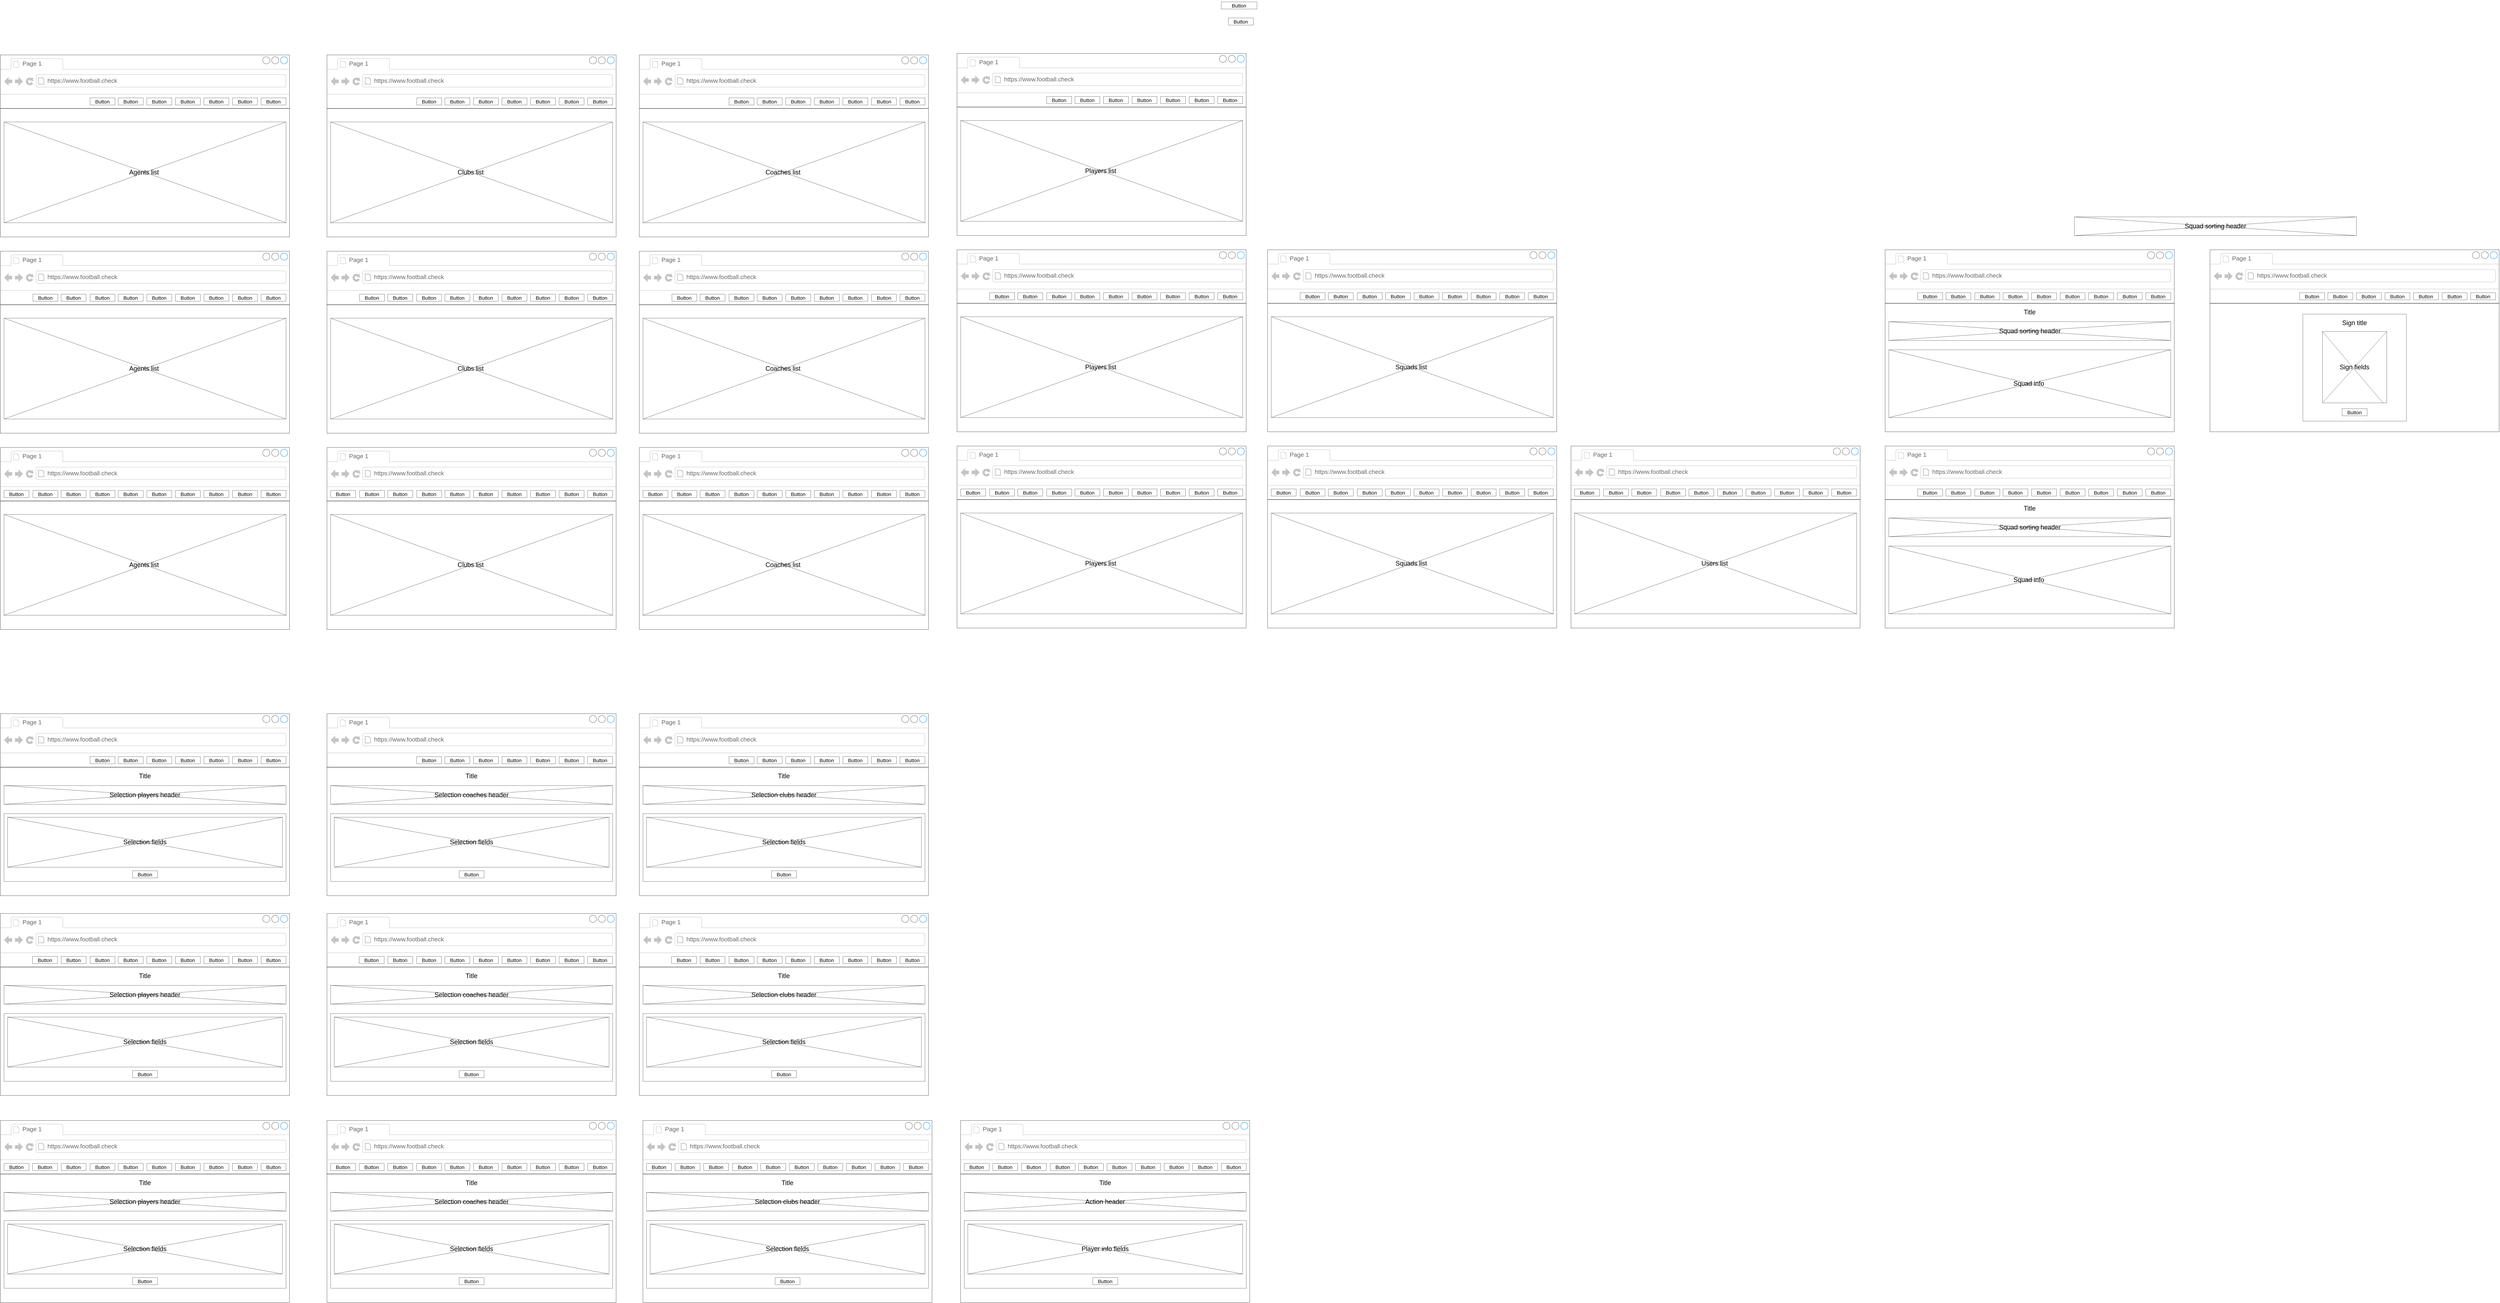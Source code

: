 <mxfile version="20.8.15" type="device"><diagram name="Страница 1" id="fLh9V50XVrQoQ9-LpiIQ"><mxGraphModel dx="7393" dy="3979" grid="1" gridSize="10" guides="1" tooltips="1" connect="1" arrows="1" fold="1" page="1" pageScale="1" pageWidth="827" pageHeight="1169" math="0" shadow="0"><root><mxCell id="0"/><mxCell id="1" parent="0"/><mxCell id="yBQw2d3HjMl8haXoYpO7-27" value="" style="rounded=0;whiteSpace=wrap;html=1;strokeWidth=0.5;fontSize=18;" vertex="1" parent="1"><mxGeometry x="880" y="40" width="70" height="20" as="geometry"/></mxCell><mxCell id="yBQw2d3HjMl8haXoYpO7-28" value="&lt;font style=&quot;font-size: 14px;&quot;&gt;Button&lt;/font&gt;" style="text;html=1;strokeColor=none;fillColor=none;align=center;verticalAlign=middle;whiteSpace=wrap;rounded=0;fontSize=18;" vertex="1" parent="1"><mxGeometry x="885" y="35" width="60" height="30" as="geometry"/></mxCell><mxCell id="yBQw2d3HjMl8haXoYpO7-37" value="" style="rounded=0;whiteSpace=wrap;html=1;strokeWidth=0.5;fontSize=18;" vertex="1" parent="1"><mxGeometry x="860" y="-5" width="100" height="20" as="geometry"/></mxCell><mxCell id="yBQw2d3HjMl8haXoYpO7-38" value="&lt;font style=&quot;font-size: 14px;&quot;&gt;Button&lt;/font&gt;" style="text;html=1;strokeColor=none;fillColor=none;align=center;verticalAlign=middle;whiteSpace=wrap;rounded=0;fontSize=18;" vertex="1" parent="1"><mxGeometry x="880" y="-10" width="60" height="30" as="geometry"/></mxCell><mxCell id="yBQw2d3HjMl8haXoYpO7-148" value="" style="strokeWidth=1;shadow=0;dashed=0;align=center;html=1;shape=mxgraph.mockup.containers.browserWindow;rSize=0;strokeColor=#666666;strokeColor2=#008cff;strokeColor3=#c4c4c4;mainText=,;recursiveResize=0;" vertex="1" parent="1"><mxGeometry x="120" y="1240" width="810" height="510" as="geometry"/></mxCell><mxCell id="yBQw2d3HjMl8haXoYpO7-149" value="Page 1" style="strokeWidth=1;shadow=0;dashed=0;align=center;html=1;shape=mxgraph.mockup.containers.anchor;fontSize=17;fontColor=#666666;align=left;" vertex="1" parent="yBQw2d3HjMl8haXoYpO7-148"><mxGeometry x="60" y="12" width="110" height="26" as="geometry"/></mxCell><mxCell id="yBQw2d3HjMl8haXoYpO7-150" value="https://www.football.check" style="strokeWidth=1;shadow=0;dashed=0;align=center;html=1;shape=mxgraph.mockup.containers.anchor;rSize=0;fontSize=17;fontColor=#666666;align=left;" vertex="1" parent="yBQw2d3HjMl8haXoYpO7-148"><mxGeometry x="130" y="60" width="250" height="26" as="geometry"/></mxCell><mxCell id="yBQw2d3HjMl8haXoYpO7-151" value="" style="endArrow=none;html=1;rounded=0;" edge="1" parent="yBQw2d3HjMl8haXoYpO7-148"><mxGeometry width="50" height="50" relative="1" as="geometry"><mxPoint y="150" as="sourcePoint"/><mxPoint x="700" y="150" as="targetPoint"/></mxGeometry></mxCell><mxCell id="yBQw2d3HjMl8haXoYpO7-152" value="" style="endArrow=none;html=1;rounded=0;" edge="1" parent="yBQw2d3HjMl8haXoYpO7-148"><mxGeometry width="50" height="50" relative="1" as="geometry"><mxPoint y="150" as="sourcePoint"/><mxPoint x="760" y="150" as="targetPoint"/></mxGeometry></mxCell><mxCell id="yBQw2d3HjMl8haXoYpO7-153" value="" style="endArrow=none;html=1;rounded=0;" edge="1" parent="yBQw2d3HjMl8haXoYpO7-148"><mxGeometry width="50" height="50" relative="1" as="geometry"><mxPoint y="150" as="sourcePoint"/><mxPoint x="770" y="150" as="targetPoint"/></mxGeometry></mxCell><mxCell id="yBQw2d3HjMl8haXoYpO7-154" value="" style="rounded=0;whiteSpace=wrap;html=1;strokeWidth=0.5;" vertex="1" parent="yBQw2d3HjMl8haXoYpO7-148"><mxGeometry x="10" y="187.5" width="790" height="282.5" as="geometry"/></mxCell><mxCell id="yBQw2d3HjMl8haXoYpO7-155" value="" style="endArrow=none;html=1;rounded=0;exitX=0;exitY=1;exitDx=0;exitDy=0;entryX=1;entryY=0;entryDx=0;entryDy=0;strokeWidth=0.5;" edge="1" parent="yBQw2d3HjMl8haXoYpO7-148" source="yBQw2d3HjMl8haXoYpO7-154" target="yBQw2d3HjMl8haXoYpO7-154"><mxGeometry width="50" height="50" relative="1" as="geometry"><mxPoint x="385" y="235" as="sourcePoint"/><mxPoint x="435" y="185" as="targetPoint"/></mxGeometry></mxCell><mxCell id="yBQw2d3HjMl8haXoYpO7-156" value="&lt;font style=&quot;font-size: 18px;&quot;&gt;Players list&amp;nbsp;&lt;/font&gt;" style="text;html=1;strokeColor=none;fillColor=none;align=center;verticalAlign=middle;whiteSpace=wrap;rounded=0;" vertex="1" parent="yBQw2d3HjMl8haXoYpO7-148"><mxGeometry x="335" y="313.75" width="140" height="30" as="geometry"/></mxCell><mxCell id="yBQw2d3HjMl8haXoYpO7-157" value="" style="endArrow=none;html=1;rounded=0;fontSize=18;exitX=0;exitY=0;exitDx=0;exitDy=0;entryX=1;entryY=1;entryDx=0;entryDy=0;strokeWidth=0.5;" edge="1" parent="yBQw2d3HjMl8haXoYpO7-148" source="yBQw2d3HjMl8haXoYpO7-154" target="yBQw2d3HjMl8haXoYpO7-154"><mxGeometry width="50" height="50" relative="1" as="geometry"><mxPoint x="355" y="305" as="sourcePoint"/><mxPoint x="405" y="255" as="targetPoint"/></mxGeometry></mxCell><mxCell id="yBQw2d3HjMl8haXoYpO7-158" value="" style="rounded=0;whiteSpace=wrap;html=1;strokeWidth=0.5;fontSize=18;" vertex="1" parent="yBQw2d3HjMl8haXoYpO7-148"><mxGeometry x="730" y="120" width="70" height="20" as="geometry"/></mxCell><mxCell id="yBQw2d3HjMl8haXoYpO7-159" value="&lt;font style=&quot;font-size: 14px;&quot;&gt;Button&lt;/font&gt;" style="text;html=1;strokeColor=none;fillColor=none;align=center;verticalAlign=middle;whiteSpace=wrap;rounded=0;fontSize=18;" vertex="1" parent="yBQw2d3HjMl8haXoYpO7-148"><mxGeometry x="735" y="115" width="60" height="30" as="geometry"/></mxCell><mxCell id="yBQw2d3HjMl8haXoYpO7-160" value="" style="rounded=0;whiteSpace=wrap;html=1;strokeWidth=0.5;fontSize=18;" vertex="1" parent="yBQw2d3HjMl8haXoYpO7-148"><mxGeometry x="650" y="120" width="70" height="20" as="geometry"/></mxCell><mxCell id="yBQw2d3HjMl8haXoYpO7-161" value="&lt;font style=&quot;font-size: 14px;&quot;&gt;Button&lt;/font&gt;" style="text;html=1;strokeColor=none;fillColor=none;align=center;verticalAlign=middle;whiteSpace=wrap;rounded=0;fontSize=18;" vertex="1" parent="yBQw2d3HjMl8haXoYpO7-148"><mxGeometry x="652.5" y="115" width="65" height="30" as="geometry"/></mxCell><mxCell id="yBQw2d3HjMl8haXoYpO7-162" value="" style="rounded=0;whiteSpace=wrap;html=1;strokeWidth=0.5;fontSize=18;" vertex="1" parent="yBQw2d3HjMl8haXoYpO7-148"><mxGeometry x="570" y="120" width="70" height="20" as="geometry"/></mxCell><mxCell id="yBQw2d3HjMl8haXoYpO7-163" value="&lt;font style=&quot;font-size: 14px;&quot;&gt;Button&lt;/font&gt;" style="text;html=1;strokeColor=none;fillColor=none;align=center;verticalAlign=middle;whiteSpace=wrap;rounded=0;fontSize=18;" vertex="1" parent="yBQw2d3HjMl8haXoYpO7-148"><mxGeometry x="575" y="115" width="60" height="30" as="geometry"/></mxCell><mxCell id="yBQw2d3HjMl8haXoYpO7-164" value="" style="rounded=0;whiteSpace=wrap;html=1;strokeWidth=0.5;fontSize=18;" vertex="1" parent="yBQw2d3HjMl8haXoYpO7-148"><mxGeometry x="490" y="120" width="70" height="20" as="geometry"/></mxCell><mxCell id="yBQw2d3HjMl8haXoYpO7-165" value="&lt;font style=&quot;font-size: 14px;&quot;&gt;Button&lt;/font&gt;" style="text;html=1;strokeColor=none;fillColor=none;align=center;verticalAlign=middle;whiteSpace=wrap;rounded=0;fontSize=18;" vertex="1" parent="yBQw2d3HjMl8haXoYpO7-148"><mxGeometry x="495" y="115" width="60" height="30" as="geometry"/></mxCell><mxCell id="yBQw2d3HjMl8haXoYpO7-166" value="" style="rounded=0;whiteSpace=wrap;html=1;strokeWidth=0.5;fontSize=18;" vertex="1" parent="yBQw2d3HjMl8haXoYpO7-148"><mxGeometry x="410" y="120" width="70" height="20" as="geometry"/></mxCell><mxCell id="yBQw2d3HjMl8haXoYpO7-170" value="" style="rounded=0;whiteSpace=wrap;html=1;strokeWidth=0.5;fontSize=18;" vertex="1" parent="yBQw2d3HjMl8haXoYpO7-148"><mxGeometry x="251" y="120" width="70" height="20" as="geometry"/></mxCell><mxCell id="yBQw2d3HjMl8haXoYpO7-171" value="&lt;font style=&quot;font-size: 14px;&quot;&gt;Button&lt;/font&gt;" style="text;html=1;strokeColor=none;fillColor=none;align=center;verticalAlign=middle;whiteSpace=wrap;rounded=0;fontSize=18;" vertex="1" parent="yBQw2d3HjMl8haXoYpO7-148"><mxGeometry x="256" y="115" width="60" height="30" as="geometry"/></mxCell><mxCell id="yBQw2d3HjMl8haXoYpO7-172" value="" style="endArrow=none;html=1;rounded=0;" edge="1" parent="yBQw2d3HjMl8haXoYpO7-148"><mxGeometry width="50" height="50" relative="1" as="geometry"><mxPoint x="40" y="150" as="sourcePoint"/><mxPoint x="810" y="150" as="targetPoint"/></mxGeometry></mxCell><mxCell id="yBQw2d3HjMl8haXoYpO7-173" value="" style="rounded=0;whiteSpace=wrap;html=1;strokeWidth=0.5;fontSize=18;" vertex="1" parent="yBQw2d3HjMl8haXoYpO7-148"><mxGeometry x="170" y="120" width="70" height="20" as="geometry"/></mxCell><mxCell id="yBQw2d3HjMl8haXoYpO7-174" value="&lt;font style=&quot;font-size: 14px;&quot;&gt;Button&lt;/font&gt;" style="text;html=1;strokeColor=none;fillColor=none;align=center;verticalAlign=middle;whiteSpace=wrap;rounded=0;fontSize=18;" vertex="1" parent="yBQw2d3HjMl8haXoYpO7-148"><mxGeometry x="175" y="115" width="60" height="30" as="geometry"/></mxCell><mxCell id="yBQw2d3HjMl8haXoYpO7-175" value="" style="rounded=0;whiteSpace=wrap;html=1;strokeWidth=0.5;fontSize=18;" vertex="1" parent="yBQw2d3HjMl8haXoYpO7-148"><mxGeometry x="91" y="120" width="70" height="20" as="geometry"/></mxCell><mxCell id="yBQw2d3HjMl8haXoYpO7-176" value="&lt;font style=&quot;font-size: 14px;&quot;&gt;Button&lt;/font&gt;" style="text;html=1;strokeColor=none;fillColor=none;align=center;verticalAlign=middle;whiteSpace=wrap;rounded=0;fontSize=18;" vertex="1" parent="yBQw2d3HjMl8haXoYpO7-148"><mxGeometry x="96" y="115" width="60" height="30" as="geometry"/></mxCell><mxCell id="yBQw2d3HjMl8haXoYpO7-177" value="" style="rounded=0;whiteSpace=wrap;html=1;strokeWidth=0.5;fontSize=18;" vertex="1" parent="yBQw2d3HjMl8haXoYpO7-148"><mxGeometry x="10" y="120" width="70" height="20" as="geometry"/></mxCell><mxCell id="yBQw2d3HjMl8haXoYpO7-178" value="&lt;font style=&quot;font-size: 14px;&quot;&gt;Button&lt;/font&gt;" style="text;html=1;strokeColor=none;fillColor=none;align=center;verticalAlign=middle;whiteSpace=wrap;rounded=0;fontSize=18;" vertex="1" parent="yBQw2d3HjMl8haXoYpO7-148"><mxGeometry x="15" y="115" width="60" height="30" as="geometry"/></mxCell><mxCell id="yBQw2d3HjMl8haXoYpO7-180" value="&lt;font style=&quot;font-size: 14px;&quot;&gt;Button&lt;/font&gt;" style="text;html=1;strokeColor=none;fillColor=none;align=center;verticalAlign=middle;whiteSpace=wrap;rounded=0;fontSize=18;" vertex="1" parent="yBQw2d3HjMl8haXoYpO7-148"><mxGeometry x="415" y="115" width="60" height="30" as="geometry"/></mxCell><mxCell id="yBQw2d3HjMl8haXoYpO7-181" value="" style="rounded=0;whiteSpace=wrap;html=1;strokeWidth=0.5;fontSize=18;" vertex="1" parent="yBQw2d3HjMl8haXoYpO7-148"><mxGeometry x="330" y="120" width="70" height="20" as="geometry"/></mxCell><mxCell id="yBQw2d3HjMl8haXoYpO7-182" value="&lt;font style=&quot;font-size: 14px;&quot;&gt;Button&lt;/font&gt;" style="text;html=1;strokeColor=none;fillColor=none;align=center;verticalAlign=middle;whiteSpace=wrap;rounded=0;fontSize=18;" vertex="1" parent="yBQw2d3HjMl8haXoYpO7-148"><mxGeometry x="335" y="115" width="60" height="30" as="geometry"/></mxCell><mxCell id="yBQw2d3HjMl8haXoYpO7-183" value="" style="strokeWidth=1;shadow=0;dashed=0;align=center;html=1;shape=mxgraph.mockup.containers.browserWindow;rSize=0;strokeColor=#666666;strokeColor2=#008cff;strokeColor3=#c4c4c4;mainText=,;recursiveResize=0;" vertex="1" parent="1"><mxGeometry x="120" y="690" width="810" height="510" as="geometry"/></mxCell><mxCell id="yBQw2d3HjMl8haXoYpO7-184" value="Page 1" style="strokeWidth=1;shadow=0;dashed=0;align=center;html=1;shape=mxgraph.mockup.containers.anchor;fontSize=17;fontColor=#666666;align=left;" vertex="1" parent="yBQw2d3HjMl8haXoYpO7-183"><mxGeometry x="60" y="12" width="110" height="26" as="geometry"/></mxCell><mxCell id="yBQw2d3HjMl8haXoYpO7-185" value="https://www.football.check" style="strokeWidth=1;shadow=0;dashed=0;align=center;html=1;shape=mxgraph.mockup.containers.anchor;rSize=0;fontSize=17;fontColor=#666666;align=left;" vertex="1" parent="yBQw2d3HjMl8haXoYpO7-183"><mxGeometry x="130" y="60" width="250" height="26" as="geometry"/></mxCell><mxCell id="yBQw2d3HjMl8haXoYpO7-186" value="" style="endArrow=none;html=1;rounded=0;" edge="1" parent="yBQw2d3HjMl8haXoYpO7-183"><mxGeometry width="50" height="50" relative="1" as="geometry"><mxPoint y="150" as="sourcePoint"/><mxPoint x="700" y="150" as="targetPoint"/></mxGeometry></mxCell><mxCell id="yBQw2d3HjMl8haXoYpO7-187" value="" style="endArrow=none;html=1;rounded=0;" edge="1" parent="yBQw2d3HjMl8haXoYpO7-183"><mxGeometry width="50" height="50" relative="1" as="geometry"><mxPoint y="150" as="sourcePoint"/><mxPoint x="760" y="150" as="targetPoint"/></mxGeometry></mxCell><mxCell id="yBQw2d3HjMl8haXoYpO7-188" value="" style="endArrow=none;html=1;rounded=0;" edge="1" parent="yBQw2d3HjMl8haXoYpO7-183"><mxGeometry width="50" height="50" relative="1" as="geometry"><mxPoint y="150" as="sourcePoint"/><mxPoint x="770" y="150" as="targetPoint"/></mxGeometry></mxCell><mxCell id="yBQw2d3HjMl8haXoYpO7-189" value="" style="rounded=0;whiteSpace=wrap;html=1;strokeWidth=0.5;" vertex="1" parent="yBQw2d3HjMl8haXoYpO7-183"><mxGeometry x="10" y="187.5" width="790" height="282.5" as="geometry"/></mxCell><mxCell id="yBQw2d3HjMl8haXoYpO7-190" value="" style="endArrow=none;html=1;rounded=0;exitX=0;exitY=1;exitDx=0;exitDy=0;entryX=1;entryY=0;entryDx=0;entryDy=0;strokeWidth=0.5;" edge="1" parent="yBQw2d3HjMl8haXoYpO7-183" source="yBQw2d3HjMl8haXoYpO7-189" target="yBQw2d3HjMl8haXoYpO7-189"><mxGeometry width="50" height="50" relative="1" as="geometry"><mxPoint x="385" y="235" as="sourcePoint"/><mxPoint x="435" y="185" as="targetPoint"/></mxGeometry></mxCell><mxCell id="yBQw2d3HjMl8haXoYpO7-191" value="&lt;font style=&quot;font-size: 18px;&quot;&gt;Players list&amp;nbsp;&lt;/font&gt;" style="text;html=1;strokeColor=none;fillColor=none;align=center;verticalAlign=middle;whiteSpace=wrap;rounded=0;" vertex="1" parent="yBQw2d3HjMl8haXoYpO7-183"><mxGeometry x="335" y="313.75" width="140" height="30" as="geometry"/></mxCell><mxCell id="yBQw2d3HjMl8haXoYpO7-192" value="" style="endArrow=none;html=1;rounded=0;fontSize=18;exitX=0;exitY=0;exitDx=0;exitDy=0;entryX=1;entryY=1;entryDx=0;entryDy=0;strokeWidth=0.5;" edge="1" parent="yBQw2d3HjMl8haXoYpO7-183" source="yBQw2d3HjMl8haXoYpO7-189" target="yBQw2d3HjMl8haXoYpO7-189"><mxGeometry width="50" height="50" relative="1" as="geometry"><mxPoint x="355" y="305" as="sourcePoint"/><mxPoint x="405" y="255" as="targetPoint"/></mxGeometry></mxCell><mxCell id="yBQw2d3HjMl8haXoYpO7-193" value="" style="rounded=0;whiteSpace=wrap;html=1;strokeWidth=0.5;fontSize=18;" vertex="1" parent="yBQw2d3HjMl8haXoYpO7-183"><mxGeometry x="730" y="120" width="70" height="20" as="geometry"/></mxCell><mxCell id="yBQw2d3HjMl8haXoYpO7-194" value="&lt;font style=&quot;font-size: 14px;&quot;&gt;Button&lt;/font&gt;" style="text;html=1;strokeColor=none;fillColor=none;align=center;verticalAlign=middle;whiteSpace=wrap;rounded=0;fontSize=18;" vertex="1" parent="yBQw2d3HjMl8haXoYpO7-183"><mxGeometry x="735" y="115" width="60" height="30" as="geometry"/></mxCell><mxCell id="yBQw2d3HjMl8haXoYpO7-195" value="" style="rounded=0;whiteSpace=wrap;html=1;strokeWidth=0.5;fontSize=18;" vertex="1" parent="yBQw2d3HjMl8haXoYpO7-183"><mxGeometry x="650" y="120" width="70" height="20" as="geometry"/></mxCell><mxCell id="yBQw2d3HjMl8haXoYpO7-196" value="&lt;font style=&quot;font-size: 14px;&quot;&gt;Button&lt;/font&gt;" style="text;html=1;strokeColor=none;fillColor=none;align=center;verticalAlign=middle;whiteSpace=wrap;rounded=0;fontSize=18;" vertex="1" parent="yBQw2d3HjMl8haXoYpO7-183"><mxGeometry x="652.5" y="115" width="65" height="30" as="geometry"/></mxCell><mxCell id="yBQw2d3HjMl8haXoYpO7-197" value="" style="rounded=0;whiteSpace=wrap;html=1;strokeWidth=0.5;fontSize=18;" vertex="1" parent="yBQw2d3HjMl8haXoYpO7-183"><mxGeometry x="570" y="120" width="70" height="20" as="geometry"/></mxCell><mxCell id="yBQw2d3HjMl8haXoYpO7-198" value="&lt;font style=&quot;font-size: 14px;&quot;&gt;Button&lt;/font&gt;" style="text;html=1;strokeColor=none;fillColor=none;align=center;verticalAlign=middle;whiteSpace=wrap;rounded=0;fontSize=18;" vertex="1" parent="yBQw2d3HjMl8haXoYpO7-183"><mxGeometry x="575" y="115" width="60" height="30" as="geometry"/></mxCell><mxCell id="yBQw2d3HjMl8haXoYpO7-199" value="" style="rounded=0;whiteSpace=wrap;html=1;strokeWidth=0.5;fontSize=18;" vertex="1" parent="yBQw2d3HjMl8haXoYpO7-183"><mxGeometry x="490" y="120" width="70" height="20" as="geometry"/></mxCell><mxCell id="yBQw2d3HjMl8haXoYpO7-200" value="&lt;font style=&quot;font-size: 14px;&quot;&gt;Button&lt;/font&gt;" style="text;html=1;strokeColor=none;fillColor=none;align=center;verticalAlign=middle;whiteSpace=wrap;rounded=0;fontSize=18;" vertex="1" parent="yBQw2d3HjMl8haXoYpO7-183"><mxGeometry x="495" y="115" width="60" height="30" as="geometry"/></mxCell><mxCell id="yBQw2d3HjMl8haXoYpO7-201" value="" style="rounded=0;whiteSpace=wrap;html=1;strokeWidth=0.5;fontSize=18;" vertex="1" parent="yBQw2d3HjMl8haXoYpO7-183"><mxGeometry x="410" y="120" width="70" height="20" as="geometry"/></mxCell><mxCell id="yBQw2d3HjMl8haXoYpO7-202" value="" style="rounded=0;whiteSpace=wrap;html=1;strokeWidth=0.5;fontSize=18;" vertex="1" parent="yBQw2d3HjMl8haXoYpO7-183"><mxGeometry x="251" y="120" width="70" height="20" as="geometry"/></mxCell><mxCell id="yBQw2d3HjMl8haXoYpO7-203" value="&lt;font style=&quot;font-size: 14px;&quot;&gt;Button&lt;/font&gt;" style="text;html=1;strokeColor=none;fillColor=none;align=center;verticalAlign=middle;whiteSpace=wrap;rounded=0;fontSize=18;" vertex="1" parent="yBQw2d3HjMl8haXoYpO7-183"><mxGeometry x="256" y="115" width="60" height="30" as="geometry"/></mxCell><mxCell id="yBQw2d3HjMl8haXoYpO7-204" value="" style="endArrow=none;html=1;rounded=0;" edge="1" parent="yBQw2d3HjMl8haXoYpO7-183"><mxGeometry width="50" height="50" relative="1" as="geometry"><mxPoint x="40" y="150" as="sourcePoint"/><mxPoint x="810" y="150" as="targetPoint"/></mxGeometry></mxCell><mxCell id="yBQw2d3HjMl8haXoYpO7-205" value="" style="rounded=0;whiteSpace=wrap;html=1;strokeWidth=0.5;fontSize=18;" vertex="1" parent="yBQw2d3HjMl8haXoYpO7-183"><mxGeometry x="170" y="120" width="70" height="20" as="geometry"/></mxCell><mxCell id="yBQw2d3HjMl8haXoYpO7-206" value="&lt;font style=&quot;font-size: 14px;&quot;&gt;Button&lt;/font&gt;" style="text;html=1;strokeColor=none;fillColor=none;align=center;verticalAlign=middle;whiteSpace=wrap;rounded=0;fontSize=18;" vertex="1" parent="yBQw2d3HjMl8haXoYpO7-183"><mxGeometry x="175" y="115" width="60" height="30" as="geometry"/></mxCell><mxCell id="yBQw2d3HjMl8haXoYpO7-207" value="" style="rounded=0;whiteSpace=wrap;html=1;strokeWidth=0.5;fontSize=18;" vertex="1" parent="yBQw2d3HjMl8haXoYpO7-183"><mxGeometry x="91" y="120" width="70" height="20" as="geometry"/></mxCell><mxCell id="yBQw2d3HjMl8haXoYpO7-208" value="&lt;font style=&quot;font-size: 14px;&quot;&gt;Button&lt;/font&gt;" style="text;html=1;strokeColor=none;fillColor=none;align=center;verticalAlign=middle;whiteSpace=wrap;rounded=0;fontSize=18;" vertex="1" parent="yBQw2d3HjMl8haXoYpO7-183"><mxGeometry x="96" y="115" width="60" height="30" as="geometry"/></mxCell><mxCell id="yBQw2d3HjMl8haXoYpO7-211" value="&lt;font style=&quot;font-size: 14px;&quot;&gt;Button&lt;/font&gt;" style="text;html=1;strokeColor=none;fillColor=none;align=center;verticalAlign=middle;whiteSpace=wrap;rounded=0;fontSize=18;" vertex="1" parent="yBQw2d3HjMl8haXoYpO7-183"><mxGeometry x="415" y="115" width="60" height="30" as="geometry"/></mxCell><mxCell id="yBQw2d3HjMl8haXoYpO7-212" value="" style="rounded=0;whiteSpace=wrap;html=1;strokeWidth=0.5;fontSize=18;" vertex="1" parent="yBQw2d3HjMl8haXoYpO7-183"><mxGeometry x="330" y="120" width="70" height="20" as="geometry"/></mxCell><mxCell id="yBQw2d3HjMl8haXoYpO7-213" value="&lt;font style=&quot;font-size: 14px;&quot;&gt;Button&lt;/font&gt;" style="text;html=1;strokeColor=none;fillColor=none;align=center;verticalAlign=middle;whiteSpace=wrap;rounded=0;fontSize=18;" vertex="1" parent="yBQw2d3HjMl8haXoYpO7-183"><mxGeometry x="335" y="115" width="60" height="30" as="geometry"/></mxCell><mxCell id="yBQw2d3HjMl8haXoYpO7-214" value="" style="strokeWidth=1;shadow=0;dashed=0;align=center;html=1;shape=mxgraph.mockup.containers.browserWindow;rSize=0;strokeColor=#666666;strokeColor2=#008cff;strokeColor3=#c4c4c4;mainText=,;recursiveResize=0;" vertex="1" parent="1"><mxGeometry x="120" y="140" width="810" height="510" as="geometry"/></mxCell><mxCell id="yBQw2d3HjMl8haXoYpO7-215" value="Page 1" style="strokeWidth=1;shadow=0;dashed=0;align=center;html=1;shape=mxgraph.mockup.containers.anchor;fontSize=17;fontColor=#666666;align=left;" vertex="1" parent="yBQw2d3HjMl8haXoYpO7-214"><mxGeometry x="60" y="12" width="110" height="26" as="geometry"/></mxCell><mxCell id="yBQw2d3HjMl8haXoYpO7-216" value="https://www.football.check" style="strokeWidth=1;shadow=0;dashed=0;align=center;html=1;shape=mxgraph.mockup.containers.anchor;rSize=0;fontSize=17;fontColor=#666666;align=left;" vertex="1" parent="yBQw2d3HjMl8haXoYpO7-214"><mxGeometry x="130" y="60" width="250" height="26" as="geometry"/></mxCell><mxCell id="yBQw2d3HjMl8haXoYpO7-217" value="" style="endArrow=none;html=1;rounded=0;" edge="1" parent="yBQw2d3HjMl8haXoYpO7-214"><mxGeometry width="50" height="50" relative="1" as="geometry"><mxPoint y="150" as="sourcePoint"/><mxPoint x="700" y="150" as="targetPoint"/></mxGeometry></mxCell><mxCell id="yBQw2d3HjMl8haXoYpO7-218" value="" style="endArrow=none;html=1;rounded=0;" edge="1" parent="yBQw2d3HjMl8haXoYpO7-214"><mxGeometry width="50" height="50" relative="1" as="geometry"><mxPoint y="150" as="sourcePoint"/><mxPoint x="760" y="150" as="targetPoint"/></mxGeometry></mxCell><mxCell id="yBQw2d3HjMl8haXoYpO7-219" value="" style="endArrow=none;html=1;rounded=0;" edge="1" parent="yBQw2d3HjMl8haXoYpO7-214"><mxGeometry width="50" height="50" relative="1" as="geometry"><mxPoint y="150" as="sourcePoint"/><mxPoint x="770" y="150" as="targetPoint"/></mxGeometry></mxCell><mxCell id="yBQw2d3HjMl8haXoYpO7-220" value="" style="rounded=0;whiteSpace=wrap;html=1;strokeWidth=0.5;" vertex="1" parent="yBQw2d3HjMl8haXoYpO7-214"><mxGeometry x="10" y="187.5" width="790" height="282.5" as="geometry"/></mxCell><mxCell id="yBQw2d3HjMl8haXoYpO7-221" value="" style="endArrow=none;html=1;rounded=0;exitX=0;exitY=1;exitDx=0;exitDy=0;entryX=1;entryY=0;entryDx=0;entryDy=0;strokeWidth=0.5;" edge="1" parent="yBQw2d3HjMl8haXoYpO7-214" source="yBQw2d3HjMl8haXoYpO7-220" target="yBQw2d3HjMl8haXoYpO7-220"><mxGeometry width="50" height="50" relative="1" as="geometry"><mxPoint x="385" y="235" as="sourcePoint"/><mxPoint x="435" y="185" as="targetPoint"/></mxGeometry></mxCell><mxCell id="yBQw2d3HjMl8haXoYpO7-222" value="&lt;font style=&quot;font-size: 18px;&quot;&gt;Players list&amp;nbsp;&lt;/font&gt;" style="text;html=1;strokeColor=none;fillColor=none;align=center;verticalAlign=middle;whiteSpace=wrap;rounded=0;" vertex="1" parent="yBQw2d3HjMl8haXoYpO7-214"><mxGeometry x="335" y="313.75" width="140" height="30" as="geometry"/></mxCell><mxCell id="yBQw2d3HjMl8haXoYpO7-223" value="" style="endArrow=none;html=1;rounded=0;fontSize=18;exitX=0;exitY=0;exitDx=0;exitDy=0;entryX=1;entryY=1;entryDx=0;entryDy=0;strokeWidth=0.5;" edge="1" parent="yBQw2d3HjMl8haXoYpO7-214" source="yBQw2d3HjMl8haXoYpO7-220" target="yBQw2d3HjMl8haXoYpO7-220"><mxGeometry width="50" height="50" relative="1" as="geometry"><mxPoint x="355" y="305" as="sourcePoint"/><mxPoint x="405" y="255" as="targetPoint"/></mxGeometry></mxCell><mxCell id="yBQw2d3HjMl8haXoYpO7-224" value="" style="rounded=0;whiteSpace=wrap;html=1;strokeWidth=0.5;fontSize=18;" vertex="1" parent="yBQw2d3HjMl8haXoYpO7-214"><mxGeometry x="730" y="120" width="70" height="20" as="geometry"/></mxCell><mxCell id="yBQw2d3HjMl8haXoYpO7-225" value="&lt;font style=&quot;font-size: 14px;&quot;&gt;Button&lt;/font&gt;" style="text;html=1;strokeColor=none;fillColor=none;align=center;verticalAlign=middle;whiteSpace=wrap;rounded=0;fontSize=18;" vertex="1" parent="yBQw2d3HjMl8haXoYpO7-214"><mxGeometry x="735" y="115" width="60" height="30" as="geometry"/></mxCell><mxCell id="yBQw2d3HjMl8haXoYpO7-226" value="" style="rounded=0;whiteSpace=wrap;html=1;strokeWidth=0.5;fontSize=18;" vertex="1" parent="yBQw2d3HjMl8haXoYpO7-214"><mxGeometry x="650" y="120" width="70" height="20" as="geometry"/></mxCell><mxCell id="yBQw2d3HjMl8haXoYpO7-227" value="&lt;font style=&quot;font-size: 14px;&quot;&gt;Button&lt;/font&gt;" style="text;html=1;strokeColor=none;fillColor=none;align=center;verticalAlign=middle;whiteSpace=wrap;rounded=0;fontSize=18;" vertex="1" parent="yBQw2d3HjMl8haXoYpO7-214"><mxGeometry x="652.5" y="115" width="65" height="30" as="geometry"/></mxCell><mxCell id="yBQw2d3HjMl8haXoYpO7-228" value="" style="rounded=0;whiteSpace=wrap;html=1;strokeWidth=0.5;fontSize=18;" vertex="1" parent="yBQw2d3HjMl8haXoYpO7-214"><mxGeometry x="570" y="120" width="70" height="20" as="geometry"/></mxCell><mxCell id="yBQw2d3HjMl8haXoYpO7-229" value="&lt;font style=&quot;font-size: 14px;&quot;&gt;Button&lt;/font&gt;" style="text;html=1;strokeColor=none;fillColor=none;align=center;verticalAlign=middle;whiteSpace=wrap;rounded=0;fontSize=18;" vertex="1" parent="yBQw2d3HjMl8haXoYpO7-214"><mxGeometry x="575" y="115" width="60" height="30" as="geometry"/></mxCell><mxCell id="yBQw2d3HjMl8haXoYpO7-230" value="" style="rounded=0;whiteSpace=wrap;html=1;strokeWidth=0.5;fontSize=18;" vertex="1" parent="yBQw2d3HjMl8haXoYpO7-214"><mxGeometry x="490" y="120" width="70" height="20" as="geometry"/></mxCell><mxCell id="yBQw2d3HjMl8haXoYpO7-231" value="&lt;font style=&quot;font-size: 14px;&quot;&gt;Button&lt;/font&gt;" style="text;html=1;strokeColor=none;fillColor=none;align=center;verticalAlign=middle;whiteSpace=wrap;rounded=0;fontSize=18;" vertex="1" parent="yBQw2d3HjMl8haXoYpO7-214"><mxGeometry x="495" y="115" width="60" height="30" as="geometry"/></mxCell><mxCell id="yBQw2d3HjMl8haXoYpO7-232" value="" style="rounded=0;whiteSpace=wrap;html=1;strokeWidth=0.5;fontSize=18;" vertex="1" parent="yBQw2d3HjMl8haXoYpO7-214"><mxGeometry x="410" y="120" width="70" height="20" as="geometry"/></mxCell><mxCell id="yBQw2d3HjMl8haXoYpO7-233" value="" style="rounded=0;whiteSpace=wrap;html=1;strokeWidth=0.5;fontSize=18;" vertex="1" parent="yBQw2d3HjMl8haXoYpO7-214"><mxGeometry x="251" y="120" width="70" height="20" as="geometry"/></mxCell><mxCell id="yBQw2d3HjMl8haXoYpO7-234" value="&lt;font style=&quot;font-size: 14px;&quot;&gt;Button&lt;/font&gt;" style="text;html=1;strokeColor=none;fillColor=none;align=center;verticalAlign=middle;whiteSpace=wrap;rounded=0;fontSize=18;" vertex="1" parent="yBQw2d3HjMl8haXoYpO7-214"><mxGeometry x="256" y="115" width="60" height="30" as="geometry"/></mxCell><mxCell id="yBQw2d3HjMl8haXoYpO7-235" value="" style="endArrow=none;html=1;rounded=0;" edge="1" parent="yBQw2d3HjMl8haXoYpO7-214"><mxGeometry width="50" height="50" relative="1" as="geometry"><mxPoint x="40" y="150" as="sourcePoint"/><mxPoint x="810" y="150" as="targetPoint"/></mxGeometry></mxCell><mxCell id="yBQw2d3HjMl8haXoYpO7-240" value="&lt;font style=&quot;font-size: 14px;&quot;&gt;Button&lt;/font&gt;" style="text;html=1;strokeColor=none;fillColor=none;align=center;verticalAlign=middle;whiteSpace=wrap;rounded=0;fontSize=18;" vertex="1" parent="yBQw2d3HjMl8haXoYpO7-214"><mxGeometry x="415" y="115" width="60" height="30" as="geometry"/></mxCell><mxCell id="yBQw2d3HjMl8haXoYpO7-241" value="" style="rounded=0;whiteSpace=wrap;html=1;strokeWidth=0.5;fontSize=18;" vertex="1" parent="yBQw2d3HjMl8haXoYpO7-214"><mxGeometry x="330" y="120" width="70" height="20" as="geometry"/></mxCell><mxCell id="yBQw2d3HjMl8haXoYpO7-242" value="&lt;font style=&quot;font-size: 14px;&quot;&gt;Button&lt;/font&gt;" style="text;html=1;strokeColor=none;fillColor=none;align=center;verticalAlign=middle;whiteSpace=wrap;rounded=0;fontSize=18;" vertex="1" parent="yBQw2d3HjMl8haXoYpO7-214"><mxGeometry x="335" y="115" width="60" height="30" as="geometry"/></mxCell><mxCell id="yBQw2d3HjMl8haXoYpO7-243" value="" style="strokeWidth=1;shadow=0;dashed=0;align=center;html=1;shape=mxgraph.mockup.containers.browserWindow;rSize=0;strokeColor=#666666;strokeColor2=#008cff;strokeColor3=#c4c4c4;mainText=,;recursiveResize=0;" vertex="1" parent="1"><mxGeometry x="-770" y="1244" width="810" height="510" as="geometry"/></mxCell><mxCell id="yBQw2d3HjMl8haXoYpO7-244" value="Page 1" style="strokeWidth=1;shadow=0;dashed=0;align=center;html=1;shape=mxgraph.mockup.containers.anchor;fontSize=17;fontColor=#666666;align=left;" vertex="1" parent="yBQw2d3HjMl8haXoYpO7-243"><mxGeometry x="60" y="12" width="110" height="26" as="geometry"/></mxCell><mxCell id="yBQw2d3HjMl8haXoYpO7-245" value="https://www.football.check" style="strokeWidth=1;shadow=0;dashed=0;align=center;html=1;shape=mxgraph.mockup.containers.anchor;rSize=0;fontSize=17;fontColor=#666666;align=left;" vertex="1" parent="yBQw2d3HjMl8haXoYpO7-243"><mxGeometry x="130" y="60" width="250" height="26" as="geometry"/></mxCell><mxCell id="yBQw2d3HjMl8haXoYpO7-246" value="" style="endArrow=none;html=1;rounded=0;" edge="1" parent="yBQw2d3HjMl8haXoYpO7-243"><mxGeometry width="50" height="50" relative="1" as="geometry"><mxPoint y="150" as="sourcePoint"/><mxPoint x="700" y="150" as="targetPoint"/></mxGeometry></mxCell><mxCell id="yBQw2d3HjMl8haXoYpO7-247" value="" style="endArrow=none;html=1;rounded=0;" edge="1" parent="yBQw2d3HjMl8haXoYpO7-243"><mxGeometry width="50" height="50" relative="1" as="geometry"><mxPoint y="150" as="sourcePoint"/><mxPoint x="760" y="150" as="targetPoint"/></mxGeometry></mxCell><mxCell id="yBQw2d3HjMl8haXoYpO7-248" value="" style="endArrow=none;html=1;rounded=0;" edge="1" parent="yBQw2d3HjMl8haXoYpO7-243"><mxGeometry width="50" height="50" relative="1" as="geometry"><mxPoint y="150" as="sourcePoint"/><mxPoint x="770" y="150" as="targetPoint"/></mxGeometry></mxCell><mxCell id="yBQw2d3HjMl8haXoYpO7-249" value="" style="rounded=0;whiteSpace=wrap;html=1;strokeWidth=0.5;" vertex="1" parent="yBQw2d3HjMl8haXoYpO7-243"><mxGeometry x="10" y="187.5" width="790" height="282.5" as="geometry"/></mxCell><mxCell id="yBQw2d3HjMl8haXoYpO7-250" value="" style="endArrow=none;html=1;rounded=0;exitX=0;exitY=1;exitDx=0;exitDy=0;entryX=1;entryY=0;entryDx=0;entryDy=0;strokeWidth=0.5;" edge="1" parent="yBQw2d3HjMl8haXoYpO7-243" source="yBQw2d3HjMl8haXoYpO7-249" target="yBQw2d3HjMl8haXoYpO7-249"><mxGeometry width="50" height="50" relative="1" as="geometry"><mxPoint x="385" y="235" as="sourcePoint"/><mxPoint x="435" y="185" as="targetPoint"/></mxGeometry></mxCell><mxCell id="yBQw2d3HjMl8haXoYpO7-251" value="&lt;font style=&quot;font-size: 18px;&quot;&gt;Coaches list&amp;nbsp;&lt;/font&gt;" style="text;html=1;strokeColor=none;fillColor=none;align=center;verticalAlign=middle;whiteSpace=wrap;rounded=0;" vertex="1" parent="yBQw2d3HjMl8haXoYpO7-243"><mxGeometry x="335" y="313.75" width="140" height="30" as="geometry"/></mxCell><mxCell id="yBQw2d3HjMl8haXoYpO7-252" value="" style="endArrow=none;html=1;rounded=0;fontSize=18;exitX=0;exitY=0;exitDx=0;exitDy=0;entryX=1;entryY=1;entryDx=0;entryDy=0;strokeWidth=0.5;" edge="1" parent="yBQw2d3HjMl8haXoYpO7-243" source="yBQw2d3HjMl8haXoYpO7-249" target="yBQw2d3HjMl8haXoYpO7-249"><mxGeometry width="50" height="50" relative="1" as="geometry"><mxPoint x="355" y="305" as="sourcePoint"/><mxPoint x="405" y="255" as="targetPoint"/></mxGeometry></mxCell><mxCell id="yBQw2d3HjMl8haXoYpO7-253" value="" style="rounded=0;whiteSpace=wrap;html=1;strokeWidth=0.5;fontSize=18;" vertex="1" parent="yBQw2d3HjMl8haXoYpO7-243"><mxGeometry x="730" y="120" width="70" height="20" as="geometry"/></mxCell><mxCell id="yBQw2d3HjMl8haXoYpO7-254" value="&lt;font style=&quot;font-size: 14px;&quot;&gt;Button&lt;/font&gt;" style="text;html=1;strokeColor=none;fillColor=none;align=center;verticalAlign=middle;whiteSpace=wrap;rounded=0;fontSize=18;" vertex="1" parent="yBQw2d3HjMl8haXoYpO7-243"><mxGeometry x="735" y="115" width="60" height="30" as="geometry"/></mxCell><mxCell id="yBQw2d3HjMl8haXoYpO7-255" value="" style="rounded=0;whiteSpace=wrap;html=1;strokeWidth=0.5;fontSize=18;" vertex="1" parent="yBQw2d3HjMl8haXoYpO7-243"><mxGeometry x="650" y="120" width="70" height="20" as="geometry"/></mxCell><mxCell id="yBQw2d3HjMl8haXoYpO7-256" value="&lt;font style=&quot;font-size: 14px;&quot;&gt;Button&lt;/font&gt;" style="text;html=1;strokeColor=none;fillColor=none;align=center;verticalAlign=middle;whiteSpace=wrap;rounded=0;fontSize=18;" vertex="1" parent="yBQw2d3HjMl8haXoYpO7-243"><mxGeometry x="652.5" y="115" width="65" height="30" as="geometry"/></mxCell><mxCell id="yBQw2d3HjMl8haXoYpO7-257" value="" style="rounded=0;whiteSpace=wrap;html=1;strokeWidth=0.5;fontSize=18;" vertex="1" parent="yBQw2d3HjMl8haXoYpO7-243"><mxGeometry x="570" y="120" width="70" height="20" as="geometry"/></mxCell><mxCell id="yBQw2d3HjMl8haXoYpO7-258" value="&lt;font style=&quot;font-size: 14px;&quot;&gt;Button&lt;/font&gt;" style="text;html=1;strokeColor=none;fillColor=none;align=center;verticalAlign=middle;whiteSpace=wrap;rounded=0;fontSize=18;" vertex="1" parent="yBQw2d3HjMl8haXoYpO7-243"><mxGeometry x="575" y="115" width="60" height="30" as="geometry"/></mxCell><mxCell id="yBQw2d3HjMl8haXoYpO7-259" value="" style="rounded=0;whiteSpace=wrap;html=1;strokeWidth=0.5;fontSize=18;" vertex="1" parent="yBQw2d3HjMl8haXoYpO7-243"><mxGeometry x="490" y="120" width="70" height="20" as="geometry"/></mxCell><mxCell id="yBQw2d3HjMl8haXoYpO7-260" value="&lt;font style=&quot;font-size: 14px;&quot;&gt;Button&lt;/font&gt;" style="text;html=1;strokeColor=none;fillColor=none;align=center;verticalAlign=middle;whiteSpace=wrap;rounded=0;fontSize=18;" vertex="1" parent="yBQw2d3HjMl8haXoYpO7-243"><mxGeometry x="495" y="115" width="60" height="30" as="geometry"/></mxCell><mxCell id="yBQw2d3HjMl8haXoYpO7-261" value="" style="rounded=0;whiteSpace=wrap;html=1;strokeWidth=0.5;fontSize=18;" vertex="1" parent="yBQw2d3HjMl8haXoYpO7-243"><mxGeometry x="410" y="120" width="70" height="20" as="geometry"/></mxCell><mxCell id="yBQw2d3HjMl8haXoYpO7-262" value="" style="rounded=0;whiteSpace=wrap;html=1;strokeWidth=0.5;fontSize=18;" vertex="1" parent="yBQw2d3HjMl8haXoYpO7-243"><mxGeometry x="251" y="120" width="70" height="20" as="geometry"/></mxCell><mxCell id="yBQw2d3HjMl8haXoYpO7-263" value="&lt;font style=&quot;font-size: 14px;&quot;&gt;Button&lt;/font&gt;" style="text;html=1;strokeColor=none;fillColor=none;align=center;verticalAlign=middle;whiteSpace=wrap;rounded=0;fontSize=18;" vertex="1" parent="yBQw2d3HjMl8haXoYpO7-243"><mxGeometry x="256" y="115" width="60" height="30" as="geometry"/></mxCell><mxCell id="yBQw2d3HjMl8haXoYpO7-264" value="" style="endArrow=none;html=1;rounded=0;" edge="1" parent="yBQw2d3HjMl8haXoYpO7-243"><mxGeometry width="50" height="50" relative="1" as="geometry"><mxPoint x="40" y="150" as="sourcePoint"/><mxPoint x="810" y="150" as="targetPoint"/></mxGeometry></mxCell><mxCell id="yBQw2d3HjMl8haXoYpO7-265" value="" style="rounded=0;whiteSpace=wrap;html=1;strokeWidth=0.5;fontSize=18;" vertex="1" parent="yBQw2d3HjMl8haXoYpO7-243"><mxGeometry x="170" y="120" width="70" height="20" as="geometry"/></mxCell><mxCell id="yBQw2d3HjMl8haXoYpO7-266" value="&lt;font style=&quot;font-size: 14px;&quot;&gt;Button&lt;/font&gt;" style="text;html=1;strokeColor=none;fillColor=none;align=center;verticalAlign=middle;whiteSpace=wrap;rounded=0;fontSize=18;" vertex="1" parent="yBQw2d3HjMl8haXoYpO7-243"><mxGeometry x="175" y="115" width="60" height="30" as="geometry"/></mxCell><mxCell id="yBQw2d3HjMl8haXoYpO7-267" value="" style="rounded=0;whiteSpace=wrap;html=1;strokeWidth=0.5;fontSize=18;" vertex="1" parent="yBQw2d3HjMl8haXoYpO7-243"><mxGeometry x="91" y="120" width="70" height="20" as="geometry"/></mxCell><mxCell id="yBQw2d3HjMl8haXoYpO7-268" value="&lt;font style=&quot;font-size: 14px;&quot;&gt;Button&lt;/font&gt;" style="text;html=1;strokeColor=none;fillColor=none;align=center;verticalAlign=middle;whiteSpace=wrap;rounded=0;fontSize=18;" vertex="1" parent="yBQw2d3HjMl8haXoYpO7-243"><mxGeometry x="96" y="115" width="60" height="30" as="geometry"/></mxCell><mxCell id="yBQw2d3HjMl8haXoYpO7-269" value="" style="rounded=0;whiteSpace=wrap;html=1;strokeWidth=0.5;fontSize=18;" vertex="1" parent="yBQw2d3HjMl8haXoYpO7-243"><mxGeometry x="10" y="120" width="70" height="20" as="geometry"/></mxCell><mxCell id="yBQw2d3HjMl8haXoYpO7-270" value="&lt;font style=&quot;font-size: 14px;&quot;&gt;Button&lt;/font&gt;" style="text;html=1;strokeColor=none;fillColor=none;align=center;verticalAlign=middle;whiteSpace=wrap;rounded=0;fontSize=18;" vertex="1" parent="yBQw2d3HjMl8haXoYpO7-243"><mxGeometry x="15" y="115" width="60" height="30" as="geometry"/></mxCell><mxCell id="yBQw2d3HjMl8haXoYpO7-271" value="&lt;font style=&quot;font-size: 14px;&quot;&gt;Button&lt;/font&gt;" style="text;html=1;strokeColor=none;fillColor=none;align=center;verticalAlign=middle;whiteSpace=wrap;rounded=0;fontSize=18;" vertex="1" parent="yBQw2d3HjMl8haXoYpO7-243"><mxGeometry x="415" y="115" width="60" height="30" as="geometry"/></mxCell><mxCell id="yBQw2d3HjMl8haXoYpO7-272" value="" style="rounded=0;whiteSpace=wrap;html=1;strokeWidth=0.5;fontSize=18;" vertex="1" parent="yBQw2d3HjMl8haXoYpO7-243"><mxGeometry x="330" y="120" width="70" height="20" as="geometry"/></mxCell><mxCell id="yBQw2d3HjMl8haXoYpO7-273" value="&lt;font style=&quot;font-size: 14px;&quot;&gt;Button&lt;/font&gt;" style="text;html=1;strokeColor=none;fillColor=none;align=center;verticalAlign=middle;whiteSpace=wrap;rounded=0;fontSize=18;" vertex="1" parent="yBQw2d3HjMl8haXoYpO7-243"><mxGeometry x="335" y="115" width="60" height="30" as="geometry"/></mxCell><mxCell id="yBQw2d3HjMl8haXoYpO7-274" value="" style="strokeWidth=1;shadow=0;dashed=0;align=center;html=1;shape=mxgraph.mockup.containers.browserWindow;rSize=0;strokeColor=#666666;strokeColor2=#008cff;strokeColor3=#c4c4c4;mainText=,;recursiveResize=0;" vertex="1" parent="1"><mxGeometry x="-770" y="694" width="810" height="510" as="geometry"/></mxCell><mxCell id="yBQw2d3HjMl8haXoYpO7-275" value="Page 1" style="strokeWidth=1;shadow=0;dashed=0;align=center;html=1;shape=mxgraph.mockup.containers.anchor;fontSize=17;fontColor=#666666;align=left;" vertex="1" parent="yBQw2d3HjMl8haXoYpO7-274"><mxGeometry x="60" y="12" width="110" height="26" as="geometry"/></mxCell><mxCell id="yBQw2d3HjMl8haXoYpO7-276" value="https://www.football.check" style="strokeWidth=1;shadow=0;dashed=0;align=center;html=1;shape=mxgraph.mockup.containers.anchor;rSize=0;fontSize=17;fontColor=#666666;align=left;" vertex="1" parent="yBQw2d3HjMl8haXoYpO7-274"><mxGeometry x="130" y="60" width="250" height="26" as="geometry"/></mxCell><mxCell id="yBQw2d3HjMl8haXoYpO7-277" value="" style="endArrow=none;html=1;rounded=0;" edge="1" parent="yBQw2d3HjMl8haXoYpO7-274"><mxGeometry width="50" height="50" relative="1" as="geometry"><mxPoint y="150" as="sourcePoint"/><mxPoint x="700" y="150" as="targetPoint"/></mxGeometry></mxCell><mxCell id="yBQw2d3HjMl8haXoYpO7-278" value="" style="endArrow=none;html=1;rounded=0;" edge="1" parent="yBQw2d3HjMl8haXoYpO7-274"><mxGeometry width="50" height="50" relative="1" as="geometry"><mxPoint y="150" as="sourcePoint"/><mxPoint x="760" y="150" as="targetPoint"/></mxGeometry></mxCell><mxCell id="yBQw2d3HjMl8haXoYpO7-279" value="" style="endArrow=none;html=1;rounded=0;" edge="1" parent="yBQw2d3HjMl8haXoYpO7-274"><mxGeometry width="50" height="50" relative="1" as="geometry"><mxPoint y="150" as="sourcePoint"/><mxPoint x="770" y="150" as="targetPoint"/></mxGeometry></mxCell><mxCell id="yBQw2d3HjMl8haXoYpO7-280" value="" style="rounded=0;whiteSpace=wrap;html=1;strokeWidth=0.5;" vertex="1" parent="yBQw2d3HjMl8haXoYpO7-274"><mxGeometry x="10" y="187.5" width="790" height="282.5" as="geometry"/></mxCell><mxCell id="yBQw2d3HjMl8haXoYpO7-281" value="" style="endArrow=none;html=1;rounded=0;exitX=0;exitY=1;exitDx=0;exitDy=0;entryX=1;entryY=0;entryDx=0;entryDy=0;strokeWidth=0.5;" edge="1" parent="yBQw2d3HjMl8haXoYpO7-274" source="yBQw2d3HjMl8haXoYpO7-280" target="yBQw2d3HjMl8haXoYpO7-280"><mxGeometry width="50" height="50" relative="1" as="geometry"><mxPoint x="385" y="235" as="sourcePoint"/><mxPoint x="435" y="185" as="targetPoint"/></mxGeometry></mxCell><mxCell id="yBQw2d3HjMl8haXoYpO7-282" value="&lt;font style=&quot;font-size: 18px;&quot;&gt;Coaches list&amp;nbsp;&lt;/font&gt;" style="text;html=1;strokeColor=none;fillColor=none;align=center;verticalAlign=middle;whiteSpace=wrap;rounded=0;" vertex="1" parent="yBQw2d3HjMl8haXoYpO7-274"><mxGeometry x="335" y="313.75" width="140" height="30" as="geometry"/></mxCell><mxCell id="yBQw2d3HjMl8haXoYpO7-283" value="" style="endArrow=none;html=1;rounded=0;fontSize=18;exitX=0;exitY=0;exitDx=0;exitDy=0;entryX=1;entryY=1;entryDx=0;entryDy=0;strokeWidth=0.5;" edge="1" parent="yBQw2d3HjMl8haXoYpO7-274" source="yBQw2d3HjMl8haXoYpO7-280" target="yBQw2d3HjMl8haXoYpO7-280"><mxGeometry width="50" height="50" relative="1" as="geometry"><mxPoint x="355" y="305" as="sourcePoint"/><mxPoint x="405" y="255" as="targetPoint"/></mxGeometry></mxCell><mxCell id="yBQw2d3HjMl8haXoYpO7-284" value="" style="rounded=0;whiteSpace=wrap;html=1;strokeWidth=0.5;fontSize=18;" vertex="1" parent="yBQw2d3HjMl8haXoYpO7-274"><mxGeometry x="730" y="120" width="70" height="20" as="geometry"/></mxCell><mxCell id="yBQw2d3HjMl8haXoYpO7-285" value="&lt;font style=&quot;font-size: 14px;&quot;&gt;Button&lt;/font&gt;" style="text;html=1;strokeColor=none;fillColor=none;align=center;verticalAlign=middle;whiteSpace=wrap;rounded=0;fontSize=18;" vertex="1" parent="yBQw2d3HjMl8haXoYpO7-274"><mxGeometry x="735" y="115" width="60" height="30" as="geometry"/></mxCell><mxCell id="yBQw2d3HjMl8haXoYpO7-286" value="" style="rounded=0;whiteSpace=wrap;html=1;strokeWidth=0.5;fontSize=18;" vertex="1" parent="yBQw2d3HjMl8haXoYpO7-274"><mxGeometry x="650" y="120" width="70" height="20" as="geometry"/></mxCell><mxCell id="yBQw2d3HjMl8haXoYpO7-287" value="&lt;font style=&quot;font-size: 14px;&quot;&gt;Button&lt;/font&gt;" style="text;html=1;strokeColor=none;fillColor=none;align=center;verticalAlign=middle;whiteSpace=wrap;rounded=0;fontSize=18;" vertex="1" parent="yBQw2d3HjMl8haXoYpO7-274"><mxGeometry x="652.5" y="115" width="65" height="30" as="geometry"/></mxCell><mxCell id="yBQw2d3HjMl8haXoYpO7-288" value="" style="rounded=0;whiteSpace=wrap;html=1;strokeWidth=0.5;fontSize=18;" vertex="1" parent="yBQw2d3HjMl8haXoYpO7-274"><mxGeometry x="570" y="120" width="70" height="20" as="geometry"/></mxCell><mxCell id="yBQw2d3HjMl8haXoYpO7-289" value="&lt;font style=&quot;font-size: 14px;&quot;&gt;Button&lt;/font&gt;" style="text;html=1;strokeColor=none;fillColor=none;align=center;verticalAlign=middle;whiteSpace=wrap;rounded=0;fontSize=18;" vertex="1" parent="yBQw2d3HjMl8haXoYpO7-274"><mxGeometry x="575" y="115" width="60" height="30" as="geometry"/></mxCell><mxCell id="yBQw2d3HjMl8haXoYpO7-290" value="" style="rounded=0;whiteSpace=wrap;html=1;strokeWidth=0.5;fontSize=18;" vertex="1" parent="yBQw2d3HjMl8haXoYpO7-274"><mxGeometry x="490" y="120" width="70" height="20" as="geometry"/></mxCell><mxCell id="yBQw2d3HjMl8haXoYpO7-291" value="&lt;font style=&quot;font-size: 14px;&quot;&gt;Button&lt;/font&gt;" style="text;html=1;strokeColor=none;fillColor=none;align=center;verticalAlign=middle;whiteSpace=wrap;rounded=0;fontSize=18;" vertex="1" parent="yBQw2d3HjMl8haXoYpO7-274"><mxGeometry x="495" y="115" width="60" height="30" as="geometry"/></mxCell><mxCell id="yBQw2d3HjMl8haXoYpO7-292" value="" style="rounded=0;whiteSpace=wrap;html=1;strokeWidth=0.5;fontSize=18;" vertex="1" parent="yBQw2d3HjMl8haXoYpO7-274"><mxGeometry x="410" y="120" width="70" height="20" as="geometry"/></mxCell><mxCell id="yBQw2d3HjMl8haXoYpO7-293" value="" style="rounded=0;whiteSpace=wrap;html=1;strokeWidth=0.5;fontSize=18;" vertex="1" parent="yBQw2d3HjMl8haXoYpO7-274"><mxGeometry x="251" y="120" width="70" height="20" as="geometry"/></mxCell><mxCell id="yBQw2d3HjMl8haXoYpO7-294" value="&lt;font style=&quot;font-size: 14px;&quot;&gt;Button&lt;/font&gt;" style="text;html=1;strokeColor=none;fillColor=none;align=center;verticalAlign=middle;whiteSpace=wrap;rounded=0;fontSize=18;" vertex="1" parent="yBQw2d3HjMl8haXoYpO7-274"><mxGeometry x="256" y="115" width="60" height="30" as="geometry"/></mxCell><mxCell id="yBQw2d3HjMl8haXoYpO7-295" value="" style="endArrow=none;html=1;rounded=0;" edge="1" parent="yBQw2d3HjMl8haXoYpO7-274"><mxGeometry width="50" height="50" relative="1" as="geometry"><mxPoint x="40" y="150" as="sourcePoint"/><mxPoint x="810" y="150" as="targetPoint"/></mxGeometry></mxCell><mxCell id="yBQw2d3HjMl8haXoYpO7-296" value="" style="rounded=0;whiteSpace=wrap;html=1;strokeWidth=0.5;fontSize=18;" vertex="1" parent="yBQw2d3HjMl8haXoYpO7-274"><mxGeometry x="170" y="120" width="70" height="20" as="geometry"/></mxCell><mxCell id="yBQw2d3HjMl8haXoYpO7-297" value="&lt;font style=&quot;font-size: 14px;&quot;&gt;Button&lt;/font&gt;" style="text;html=1;strokeColor=none;fillColor=none;align=center;verticalAlign=middle;whiteSpace=wrap;rounded=0;fontSize=18;" vertex="1" parent="yBQw2d3HjMl8haXoYpO7-274"><mxGeometry x="175" y="115" width="60" height="30" as="geometry"/></mxCell><mxCell id="yBQw2d3HjMl8haXoYpO7-298" value="" style="rounded=0;whiteSpace=wrap;html=1;strokeWidth=0.5;fontSize=18;" vertex="1" parent="yBQw2d3HjMl8haXoYpO7-274"><mxGeometry x="91" y="120" width="70" height="20" as="geometry"/></mxCell><mxCell id="yBQw2d3HjMl8haXoYpO7-299" value="&lt;font style=&quot;font-size: 14px;&quot;&gt;Button&lt;/font&gt;" style="text;html=1;strokeColor=none;fillColor=none;align=center;verticalAlign=middle;whiteSpace=wrap;rounded=0;fontSize=18;" vertex="1" parent="yBQw2d3HjMl8haXoYpO7-274"><mxGeometry x="96" y="115" width="60" height="30" as="geometry"/></mxCell><mxCell id="yBQw2d3HjMl8haXoYpO7-300" value="&lt;font style=&quot;font-size: 14px;&quot;&gt;Button&lt;/font&gt;" style="text;html=1;strokeColor=none;fillColor=none;align=center;verticalAlign=middle;whiteSpace=wrap;rounded=0;fontSize=18;" vertex="1" parent="yBQw2d3HjMl8haXoYpO7-274"><mxGeometry x="415" y="115" width="60" height="30" as="geometry"/></mxCell><mxCell id="yBQw2d3HjMl8haXoYpO7-301" value="" style="rounded=0;whiteSpace=wrap;html=1;strokeWidth=0.5;fontSize=18;" vertex="1" parent="yBQw2d3HjMl8haXoYpO7-274"><mxGeometry x="330" y="120" width="70" height="20" as="geometry"/></mxCell><mxCell id="yBQw2d3HjMl8haXoYpO7-302" value="&lt;font style=&quot;font-size: 14px;&quot;&gt;Button&lt;/font&gt;" style="text;html=1;strokeColor=none;fillColor=none;align=center;verticalAlign=middle;whiteSpace=wrap;rounded=0;fontSize=18;" vertex="1" parent="yBQw2d3HjMl8haXoYpO7-274"><mxGeometry x="335" y="115" width="60" height="30" as="geometry"/></mxCell><mxCell id="yBQw2d3HjMl8haXoYpO7-303" value="" style="strokeWidth=1;shadow=0;dashed=0;align=center;html=1;shape=mxgraph.mockup.containers.browserWindow;rSize=0;strokeColor=#666666;strokeColor2=#008cff;strokeColor3=#c4c4c4;mainText=,;recursiveResize=0;" vertex="1" parent="1"><mxGeometry x="-770" y="144" width="810" height="510" as="geometry"/></mxCell><mxCell id="yBQw2d3HjMl8haXoYpO7-304" value="Page 1" style="strokeWidth=1;shadow=0;dashed=0;align=center;html=1;shape=mxgraph.mockup.containers.anchor;fontSize=17;fontColor=#666666;align=left;" vertex="1" parent="yBQw2d3HjMl8haXoYpO7-303"><mxGeometry x="60" y="12" width="110" height="26" as="geometry"/></mxCell><mxCell id="yBQw2d3HjMl8haXoYpO7-305" value="https://www.football.check" style="strokeWidth=1;shadow=0;dashed=0;align=center;html=1;shape=mxgraph.mockup.containers.anchor;rSize=0;fontSize=17;fontColor=#666666;align=left;" vertex="1" parent="yBQw2d3HjMl8haXoYpO7-303"><mxGeometry x="130" y="60" width="250" height="26" as="geometry"/></mxCell><mxCell id="yBQw2d3HjMl8haXoYpO7-306" value="" style="endArrow=none;html=1;rounded=0;" edge="1" parent="yBQw2d3HjMl8haXoYpO7-303"><mxGeometry width="50" height="50" relative="1" as="geometry"><mxPoint y="150" as="sourcePoint"/><mxPoint x="700" y="150" as="targetPoint"/></mxGeometry></mxCell><mxCell id="yBQw2d3HjMl8haXoYpO7-307" value="" style="endArrow=none;html=1;rounded=0;" edge="1" parent="yBQw2d3HjMl8haXoYpO7-303"><mxGeometry width="50" height="50" relative="1" as="geometry"><mxPoint y="150" as="sourcePoint"/><mxPoint x="760" y="150" as="targetPoint"/></mxGeometry></mxCell><mxCell id="yBQw2d3HjMl8haXoYpO7-308" value="" style="endArrow=none;html=1;rounded=0;" edge="1" parent="yBQw2d3HjMl8haXoYpO7-303"><mxGeometry width="50" height="50" relative="1" as="geometry"><mxPoint y="150" as="sourcePoint"/><mxPoint x="770" y="150" as="targetPoint"/></mxGeometry></mxCell><mxCell id="yBQw2d3HjMl8haXoYpO7-309" value="" style="rounded=0;whiteSpace=wrap;html=1;strokeWidth=0.5;" vertex="1" parent="yBQw2d3HjMl8haXoYpO7-303"><mxGeometry x="10" y="187.5" width="790" height="282.5" as="geometry"/></mxCell><mxCell id="yBQw2d3HjMl8haXoYpO7-310" value="" style="endArrow=none;html=1;rounded=0;exitX=0;exitY=1;exitDx=0;exitDy=0;entryX=1;entryY=0;entryDx=0;entryDy=0;strokeWidth=0.5;" edge="1" parent="yBQw2d3HjMl8haXoYpO7-303" source="yBQw2d3HjMl8haXoYpO7-309" target="yBQw2d3HjMl8haXoYpO7-309"><mxGeometry width="50" height="50" relative="1" as="geometry"><mxPoint x="385" y="235" as="sourcePoint"/><mxPoint x="435" y="185" as="targetPoint"/></mxGeometry></mxCell><mxCell id="yBQw2d3HjMl8haXoYpO7-311" value="&lt;font style=&quot;font-size: 18px;&quot;&gt;Coaches list&amp;nbsp;&lt;/font&gt;" style="text;html=1;strokeColor=none;fillColor=none;align=center;verticalAlign=middle;whiteSpace=wrap;rounded=0;" vertex="1" parent="yBQw2d3HjMl8haXoYpO7-303"><mxGeometry x="335" y="313.75" width="140" height="30" as="geometry"/></mxCell><mxCell id="yBQw2d3HjMl8haXoYpO7-312" value="" style="endArrow=none;html=1;rounded=0;fontSize=18;exitX=0;exitY=0;exitDx=0;exitDy=0;entryX=1;entryY=1;entryDx=0;entryDy=0;strokeWidth=0.5;" edge="1" parent="yBQw2d3HjMl8haXoYpO7-303" source="yBQw2d3HjMl8haXoYpO7-309" target="yBQw2d3HjMl8haXoYpO7-309"><mxGeometry width="50" height="50" relative="1" as="geometry"><mxPoint x="355" y="305" as="sourcePoint"/><mxPoint x="405" y="255" as="targetPoint"/></mxGeometry></mxCell><mxCell id="yBQw2d3HjMl8haXoYpO7-313" value="" style="rounded=0;whiteSpace=wrap;html=1;strokeWidth=0.5;fontSize=18;" vertex="1" parent="yBQw2d3HjMl8haXoYpO7-303"><mxGeometry x="730" y="120" width="70" height="20" as="geometry"/></mxCell><mxCell id="yBQw2d3HjMl8haXoYpO7-314" value="&lt;font style=&quot;font-size: 14px;&quot;&gt;Button&lt;/font&gt;" style="text;html=1;strokeColor=none;fillColor=none;align=center;verticalAlign=middle;whiteSpace=wrap;rounded=0;fontSize=18;" vertex="1" parent="yBQw2d3HjMl8haXoYpO7-303"><mxGeometry x="735" y="115" width="60" height="30" as="geometry"/></mxCell><mxCell id="yBQw2d3HjMl8haXoYpO7-315" value="" style="rounded=0;whiteSpace=wrap;html=1;strokeWidth=0.5;fontSize=18;" vertex="1" parent="yBQw2d3HjMl8haXoYpO7-303"><mxGeometry x="650" y="120" width="70" height="20" as="geometry"/></mxCell><mxCell id="yBQw2d3HjMl8haXoYpO7-316" value="&lt;font style=&quot;font-size: 14px;&quot;&gt;Button&lt;/font&gt;" style="text;html=1;strokeColor=none;fillColor=none;align=center;verticalAlign=middle;whiteSpace=wrap;rounded=0;fontSize=18;" vertex="1" parent="yBQw2d3HjMl8haXoYpO7-303"><mxGeometry x="652.5" y="115" width="65" height="30" as="geometry"/></mxCell><mxCell id="yBQw2d3HjMl8haXoYpO7-317" value="" style="rounded=0;whiteSpace=wrap;html=1;strokeWidth=0.5;fontSize=18;" vertex="1" parent="yBQw2d3HjMl8haXoYpO7-303"><mxGeometry x="570" y="120" width="70" height="20" as="geometry"/></mxCell><mxCell id="yBQw2d3HjMl8haXoYpO7-318" value="&lt;font style=&quot;font-size: 14px;&quot;&gt;Button&lt;/font&gt;" style="text;html=1;strokeColor=none;fillColor=none;align=center;verticalAlign=middle;whiteSpace=wrap;rounded=0;fontSize=18;" vertex="1" parent="yBQw2d3HjMl8haXoYpO7-303"><mxGeometry x="575" y="115" width="60" height="30" as="geometry"/></mxCell><mxCell id="yBQw2d3HjMl8haXoYpO7-319" value="" style="rounded=0;whiteSpace=wrap;html=1;strokeWidth=0.5;fontSize=18;" vertex="1" parent="yBQw2d3HjMl8haXoYpO7-303"><mxGeometry x="490" y="120" width="70" height="20" as="geometry"/></mxCell><mxCell id="yBQw2d3HjMl8haXoYpO7-320" value="&lt;font style=&quot;font-size: 14px;&quot;&gt;Button&lt;/font&gt;" style="text;html=1;strokeColor=none;fillColor=none;align=center;verticalAlign=middle;whiteSpace=wrap;rounded=0;fontSize=18;" vertex="1" parent="yBQw2d3HjMl8haXoYpO7-303"><mxGeometry x="495" y="115" width="60" height="30" as="geometry"/></mxCell><mxCell id="yBQw2d3HjMl8haXoYpO7-321" value="" style="rounded=0;whiteSpace=wrap;html=1;strokeWidth=0.5;fontSize=18;" vertex="1" parent="yBQw2d3HjMl8haXoYpO7-303"><mxGeometry x="410" y="120" width="70" height="20" as="geometry"/></mxCell><mxCell id="yBQw2d3HjMl8haXoYpO7-322" value="" style="rounded=0;whiteSpace=wrap;html=1;strokeWidth=0.5;fontSize=18;" vertex="1" parent="yBQw2d3HjMl8haXoYpO7-303"><mxGeometry x="251" y="120" width="70" height="20" as="geometry"/></mxCell><mxCell id="yBQw2d3HjMl8haXoYpO7-323" value="&lt;font style=&quot;font-size: 14px;&quot;&gt;Button&lt;/font&gt;" style="text;html=1;strokeColor=none;fillColor=none;align=center;verticalAlign=middle;whiteSpace=wrap;rounded=0;fontSize=18;" vertex="1" parent="yBQw2d3HjMl8haXoYpO7-303"><mxGeometry x="256" y="115" width="60" height="30" as="geometry"/></mxCell><mxCell id="yBQw2d3HjMl8haXoYpO7-324" value="" style="endArrow=none;html=1;rounded=0;" edge="1" parent="yBQw2d3HjMl8haXoYpO7-303"><mxGeometry width="50" height="50" relative="1" as="geometry"><mxPoint x="40" y="150" as="sourcePoint"/><mxPoint x="810" y="150" as="targetPoint"/></mxGeometry></mxCell><mxCell id="yBQw2d3HjMl8haXoYpO7-325" value="&lt;font style=&quot;font-size: 14px;&quot;&gt;Button&lt;/font&gt;" style="text;html=1;strokeColor=none;fillColor=none;align=center;verticalAlign=middle;whiteSpace=wrap;rounded=0;fontSize=18;" vertex="1" parent="yBQw2d3HjMl8haXoYpO7-303"><mxGeometry x="415" y="115" width="60" height="30" as="geometry"/></mxCell><mxCell id="yBQw2d3HjMl8haXoYpO7-326" value="" style="rounded=0;whiteSpace=wrap;html=1;strokeWidth=0.5;fontSize=18;" vertex="1" parent="yBQw2d3HjMl8haXoYpO7-303"><mxGeometry x="330" y="120" width="70" height="20" as="geometry"/></mxCell><mxCell id="yBQw2d3HjMl8haXoYpO7-327" value="&lt;font style=&quot;font-size: 14px;&quot;&gt;Button&lt;/font&gt;" style="text;html=1;strokeColor=none;fillColor=none;align=center;verticalAlign=middle;whiteSpace=wrap;rounded=0;fontSize=18;" vertex="1" parent="yBQw2d3HjMl8haXoYpO7-303"><mxGeometry x="335" y="115" width="60" height="30" as="geometry"/></mxCell><mxCell id="yBQw2d3HjMl8haXoYpO7-328" value="" style="strokeWidth=1;shadow=0;dashed=0;align=center;html=1;shape=mxgraph.mockup.containers.browserWindow;rSize=0;strokeColor=#666666;strokeColor2=#008cff;strokeColor3=#c4c4c4;mainText=,;recursiveResize=0;" vertex="1" parent="1"><mxGeometry x="-1645" y="1244" width="810" height="510" as="geometry"/></mxCell><mxCell id="yBQw2d3HjMl8haXoYpO7-329" value="Page 1" style="strokeWidth=1;shadow=0;dashed=0;align=center;html=1;shape=mxgraph.mockup.containers.anchor;fontSize=17;fontColor=#666666;align=left;" vertex="1" parent="yBQw2d3HjMl8haXoYpO7-328"><mxGeometry x="60" y="12" width="110" height="26" as="geometry"/></mxCell><mxCell id="yBQw2d3HjMl8haXoYpO7-330" value="https://www.football.check" style="strokeWidth=1;shadow=0;dashed=0;align=center;html=1;shape=mxgraph.mockup.containers.anchor;rSize=0;fontSize=17;fontColor=#666666;align=left;" vertex="1" parent="yBQw2d3HjMl8haXoYpO7-328"><mxGeometry x="130" y="60" width="250" height="26" as="geometry"/></mxCell><mxCell id="yBQw2d3HjMl8haXoYpO7-331" value="" style="endArrow=none;html=1;rounded=0;" edge="1" parent="yBQw2d3HjMl8haXoYpO7-328"><mxGeometry width="50" height="50" relative="1" as="geometry"><mxPoint y="150" as="sourcePoint"/><mxPoint x="700" y="150" as="targetPoint"/></mxGeometry></mxCell><mxCell id="yBQw2d3HjMl8haXoYpO7-332" value="" style="endArrow=none;html=1;rounded=0;" edge="1" parent="yBQw2d3HjMl8haXoYpO7-328"><mxGeometry width="50" height="50" relative="1" as="geometry"><mxPoint y="150" as="sourcePoint"/><mxPoint x="760" y="150" as="targetPoint"/></mxGeometry></mxCell><mxCell id="yBQw2d3HjMl8haXoYpO7-333" value="" style="endArrow=none;html=1;rounded=0;" edge="1" parent="yBQw2d3HjMl8haXoYpO7-328"><mxGeometry width="50" height="50" relative="1" as="geometry"><mxPoint y="150" as="sourcePoint"/><mxPoint x="770" y="150" as="targetPoint"/></mxGeometry></mxCell><mxCell id="yBQw2d3HjMl8haXoYpO7-334" value="" style="rounded=0;whiteSpace=wrap;html=1;strokeWidth=0.5;" vertex="1" parent="yBQw2d3HjMl8haXoYpO7-328"><mxGeometry x="10" y="187.5" width="790" height="282.5" as="geometry"/></mxCell><mxCell id="yBQw2d3HjMl8haXoYpO7-335" value="" style="endArrow=none;html=1;rounded=0;exitX=0;exitY=1;exitDx=0;exitDy=0;entryX=1;entryY=0;entryDx=0;entryDy=0;strokeWidth=0.5;" edge="1" parent="yBQw2d3HjMl8haXoYpO7-328" source="yBQw2d3HjMl8haXoYpO7-334" target="yBQw2d3HjMl8haXoYpO7-334"><mxGeometry width="50" height="50" relative="1" as="geometry"><mxPoint x="385" y="235" as="sourcePoint"/><mxPoint x="435" y="185" as="targetPoint"/></mxGeometry></mxCell><mxCell id="yBQw2d3HjMl8haXoYpO7-336" value="&lt;font style=&quot;font-size: 18px;&quot;&gt;Clubs list&amp;nbsp;&lt;/font&gt;" style="text;html=1;strokeColor=none;fillColor=none;align=center;verticalAlign=middle;whiteSpace=wrap;rounded=0;" vertex="1" parent="yBQw2d3HjMl8haXoYpO7-328"><mxGeometry x="335" y="313.75" width="140" height="30" as="geometry"/></mxCell><mxCell id="yBQw2d3HjMl8haXoYpO7-337" value="" style="endArrow=none;html=1;rounded=0;fontSize=18;exitX=0;exitY=0;exitDx=0;exitDy=0;entryX=1;entryY=1;entryDx=0;entryDy=0;strokeWidth=0.5;elbow=vertical;" edge="1" parent="yBQw2d3HjMl8haXoYpO7-328" source="yBQw2d3HjMl8haXoYpO7-334" target="yBQw2d3HjMl8haXoYpO7-334"><mxGeometry width="50" height="50" relative="1" as="geometry"><mxPoint x="355" y="305" as="sourcePoint"/><mxPoint x="405" y="255" as="targetPoint"/></mxGeometry></mxCell><mxCell id="yBQw2d3HjMl8haXoYpO7-338" value="" style="rounded=0;whiteSpace=wrap;html=1;strokeWidth=0.5;fontSize=18;" vertex="1" parent="yBQw2d3HjMl8haXoYpO7-328"><mxGeometry x="730" y="120" width="70" height="20" as="geometry"/></mxCell><mxCell id="yBQw2d3HjMl8haXoYpO7-339" value="&lt;font style=&quot;font-size: 14px;&quot;&gt;Button&lt;/font&gt;" style="text;html=1;strokeColor=none;fillColor=none;align=center;verticalAlign=middle;whiteSpace=wrap;rounded=0;fontSize=18;" vertex="1" parent="yBQw2d3HjMl8haXoYpO7-328"><mxGeometry x="735" y="115" width="60" height="30" as="geometry"/></mxCell><mxCell id="yBQw2d3HjMl8haXoYpO7-340" value="" style="rounded=0;whiteSpace=wrap;html=1;strokeWidth=0.5;fontSize=18;" vertex="1" parent="yBQw2d3HjMl8haXoYpO7-328"><mxGeometry x="650" y="120" width="70" height="20" as="geometry"/></mxCell><mxCell id="yBQw2d3HjMl8haXoYpO7-341" value="&lt;font style=&quot;font-size: 14px;&quot;&gt;Button&lt;/font&gt;" style="text;html=1;strokeColor=none;fillColor=none;align=center;verticalAlign=middle;whiteSpace=wrap;rounded=0;fontSize=18;" vertex="1" parent="yBQw2d3HjMl8haXoYpO7-328"><mxGeometry x="652.5" y="115" width="65" height="30" as="geometry"/></mxCell><mxCell id="yBQw2d3HjMl8haXoYpO7-342" value="" style="rounded=0;whiteSpace=wrap;html=1;strokeWidth=0.5;fontSize=18;" vertex="1" parent="yBQw2d3HjMl8haXoYpO7-328"><mxGeometry x="570" y="120" width="70" height="20" as="geometry"/></mxCell><mxCell id="yBQw2d3HjMl8haXoYpO7-343" value="&lt;font style=&quot;font-size: 14px;&quot;&gt;Button&lt;/font&gt;" style="text;html=1;strokeColor=none;fillColor=none;align=center;verticalAlign=middle;whiteSpace=wrap;rounded=0;fontSize=18;" vertex="1" parent="yBQw2d3HjMl8haXoYpO7-328"><mxGeometry x="575" y="115" width="60" height="30" as="geometry"/></mxCell><mxCell id="yBQw2d3HjMl8haXoYpO7-344" value="" style="rounded=0;whiteSpace=wrap;html=1;strokeWidth=0.5;fontSize=18;" vertex="1" parent="yBQw2d3HjMl8haXoYpO7-328"><mxGeometry x="490" y="120" width="70" height="20" as="geometry"/></mxCell><mxCell id="yBQw2d3HjMl8haXoYpO7-345" value="&lt;font style=&quot;font-size: 14px;&quot;&gt;Button&lt;/font&gt;" style="text;html=1;strokeColor=none;fillColor=none;align=center;verticalAlign=middle;whiteSpace=wrap;rounded=0;fontSize=18;" vertex="1" parent="yBQw2d3HjMl8haXoYpO7-328"><mxGeometry x="495" y="115" width="60" height="30" as="geometry"/></mxCell><mxCell id="yBQw2d3HjMl8haXoYpO7-346" value="" style="rounded=0;whiteSpace=wrap;html=1;strokeWidth=0.5;fontSize=18;" vertex="1" parent="yBQw2d3HjMl8haXoYpO7-328"><mxGeometry x="410" y="120" width="70" height="20" as="geometry"/></mxCell><mxCell id="yBQw2d3HjMl8haXoYpO7-347" value="" style="rounded=0;whiteSpace=wrap;html=1;strokeWidth=0.5;fontSize=18;" vertex="1" parent="yBQw2d3HjMl8haXoYpO7-328"><mxGeometry x="251" y="120" width="70" height="20" as="geometry"/></mxCell><mxCell id="yBQw2d3HjMl8haXoYpO7-348" value="&lt;font style=&quot;font-size: 14px;&quot;&gt;Button&lt;/font&gt;" style="text;html=1;strokeColor=none;fillColor=none;align=center;verticalAlign=middle;whiteSpace=wrap;rounded=0;fontSize=18;" vertex="1" parent="yBQw2d3HjMl8haXoYpO7-328"><mxGeometry x="256" y="115" width="60" height="30" as="geometry"/></mxCell><mxCell id="yBQw2d3HjMl8haXoYpO7-349" value="" style="endArrow=none;html=1;rounded=0;" edge="1" parent="yBQw2d3HjMl8haXoYpO7-328"><mxGeometry width="50" height="50" relative="1" as="geometry"><mxPoint x="40" y="150" as="sourcePoint"/><mxPoint x="810" y="150" as="targetPoint"/></mxGeometry></mxCell><mxCell id="yBQw2d3HjMl8haXoYpO7-350" value="" style="rounded=0;whiteSpace=wrap;html=1;strokeWidth=0.5;fontSize=18;" vertex="1" parent="yBQw2d3HjMl8haXoYpO7-328"><mxGeometry x="170" y="120" width="70" height="20" as="geometry"/></mxCell><mxCell id="yBQw2d3HjMl8haXoYpO7-351" value="&lt;font style=&quot;font-size: 14px;&quot;&gt;Button&lt;/font&gt;" style="text;html=1;strokeColor=none;fillColor=none;align=center;verticalAlign=middle;whiteSpace=wrap;rounded=0;fontSize=18;" vertex="1" parent="yBQw2d3HjMl8haXoYpO7-328"><mxGeometry x="175" y="115" width="60" height="30" as="geometry"/></mxCell><mxCell id="yBQw2d3HjMl8haXoYpO7-352" value="" style="rounded=0;whiteSpace=wrap;html=1;strokeWidth=0.5;fontSize=18;" vertex="1" parent="yBQw2d3HjMl8haXoYpO7-328"><mxGeometry x="91" y="120" width="70" height="20" as="geometry"/></mxCell><mxCell id="yBQw2d3HjMl8haXoYpO7-353" value="&lt;font style=&quot;font-size: 14px;&quot;&gt;Button&lt;/font&gt;" style="text;html=1;strokeColor=none;fillColor=none;align=center;verticalAlign=middle;whiteSpace=wrap;rounded=0;fontSize=18;" vertex="1" parent="yBQw2d3HjMl8haXoYpO7-328"><mxGeometry x="96" y="115" width="60" height="30" as="geometry"/></mxCell><mxCell id="yBQw2d3HjMl8haXoYpO7-354" value="" style="rounded=0;whiteSpace=wrap;html=1;strokeWidth=0.5;fontSize=18;" vertex="1" parent="yBQw2d3HjMl8haXoYpO7-328"><mxGeometry x="10" y="120" width="70" height="20" as="geometry"/></mxCell><mxCell id="yBQw2d3HjMl8haXoYpO7-355" value="&lt;font style=&quot;font-size: 14px;&quot;&gt;Button&lt;/font&gt;" style="text;html=1;strokeColor=none;fillColor=none;align=center;verticalAlign=middle;whiteSpace=wrap;rounded=0;fontSize=18;" vertex="1" parent="yBQw2d3HjMl8haXoYpO7-328"><mxGeometry x="15" y="115" width="60" height="30" as="geometry"/></mxCell><mxCell id="yBQw2d3HjMl8haXoYpO7-356" value="&lt;font style=&quot;font-size: 14px;&quot;&gt;Button&lt;/font&gt;" style="text;html=1;strokeColor=none;fillColor=none;align=center;verticalAlign=middle;whiteSpace=wrap;rounded=0;fontSize=18;" vertex="1" parent="yBQw2d3HjMl8haXoYpO7-328"><mxGeometry x="415" y="115" width="60" height="30" as="geometry"/></mxCell><mxCell id="yBQw2d3HjMl8haXoYpO7-357" value="" style="rounded=0;whiteSpace=wrap;html=1;strokeWidth=0.5;fontSize=18;" vertex="1" parent="yBQw2d3HjMl8haXoYpO7-328"><mxGeometry x="330" y="120" width="70" height="20" as="geometry"/></mxCell><mxCell id="yBQw2d3HjMl8haXoYpO7-358" value="&lt;font style=&quot;font-size: 14px;&quot;&gt;Button&lt;/font&gt;" style="text;html=1;strokeColor=none;fillColor=none;align=center;verticalAlign=middle;whiteSpace=wrap;rounded=0;fontSize=18;" vertex="1" parent="yBQw2d3HjMl8haXoYpO7-328"><mxGeometry x="335" y="115" width="60" height="30" as="geometry"/></mxCell><mxCell id="yBQw2d3HjMl8haXoYpO7-359" value="" style="strokeWidth=1;shadow=0;dashed=0;align=center;html=1;shape=mxgraph.mockup.containers.browserWindow;rSize=0;strokeColor=#666666;strokeColor2=#008cff;strokeColor3=#c4c4c4;mainText=,;recursiveResize=0;" vertex="1" parent="1"><mxGeometry x="-1645" y="694" width="810" height="510" as="geometry"/></mxCell><mxCell id="yBQw2d3HjMl8haXoYpO7-360" value="Page 1" style="strokeWidth=1;shadow=0;dashed=0;align=center;html=1;shape=mxgraph.mockup.containers.anchor;fontSize=17;fontColor=#666666;align=left;" vertex="1" parent="yBQw2d3HjMl8haXoYpO7-359"><mxGeometry x="60" y="12" width="110" height="26" as="geometry"/></mxCell><mxCell id="yBQw2d3HjMl8haXoYpO7-361" value="https://www.football.check" style="strokeWidth=1;shadow=0;dashed=0;align=center;html=1;shape=mxgraph.mockup.containers.anchor;rSize=0;fontSize=17;fontColor=#666666;align=left;" vertex="1" parent="yBQw2d3HjMl8haXoYpO7-359"><mxGeometry x="130" y="60" width="250" height="26" as="geometry"/></mxCell><mxCell id="yBQw2d3HjMl8haXoYpO7-362" value="" style="endArrow=none;html=1;rounded=0;" edge="1" parent="yBQw2d3HjMl8haXoYpO7-359"><mxGeometry width="50" height="50" relative="1" as="geometry"><mxPoint y="150" as="sourcePoint"/><mxPoint x="700" y="150" as="targetPoint"/></mxGeometry></mxCell><mxCell id="yBQw2d3HjMl8haXoYpO7-363" value="" style="endArrow=none;html=1;rounded=0;" edge="1" parent="yBQw2d3HjMl8haXoYpO7-359"><mxGeometry width="50" height="50" relative="1" as="geometry"><mxPoint y="150" as="sourcePoint"/><mxPoint x="760" y="150" as="targetPoint"/></mxGeometry></mxCell><mxCell id="yBQw2d3HjMl8haXoYpO7-364" value="" style="endArrow=none;html=1;rounded=0;" edge="1" parent="yBQw2d3HjMl8haXoYpO7-359"><mxGeometry width="50" height="50" relative="1" as="geometry"><mxPoint y="150" as="sourcePoint"/><mxPoint x="770" y="150" as="targetPoint"/></mxGeometry></mxCell><mxCell id="yBQw2d3HjMl8haXoYpO7-365" value="" style="rounded=0;whiteSpace=wrap;html=1;strokeWidth=0.5;" vertex="1" parent="yBQw2d3HjMl8haXoYpO7-359"><mxGeometry x="10" y="187.5" width="790" height="282.5" as="geometry"/></mxCell><mxCell id="yBQw2d3HjMl8haXoYpO7-366" value="" style="endArrow=none;html=1;rounded=0;exitX=0;exitY=1;exitDx=0;exitDy=0;entryX=1;entryY=0;entryDx=0;entryDy=0;strokeWidth=0.5;" edge="1" parent="yBQw2d3HjMl8haXoYpO7-359" source="yBQw2d3HjMl8haXoYpO7-365" target="yBQw2d3HjMl8haXoYpO7-365"><mxGeometry width="50" height="50" relative="1" as="geometry"><mxPoint x="385" y="235" as="sourcePoint"/><mxPoint x="435" y="185" as="targetPoint"/></mxGeometry></mxCell><mxCell id="yBQw2d3HjMl8haXoYpO7-367" value="&lt;font style=&quot;font-size: 18px;&quot;&gt;Clubs list&amp;nbsp;&lt;/font&gt;" style="text;html=1;strokeColor=none;fillColor=none;align=center;verticalAlign=middle;whiteSpace=wrap;rounded=0;" vertex="1" parent="yBQw2d3HjMl8haXoYpO7-359"><mxGeometry x="335" y="313.75" width="140" height="30" as="geometry"/></mxCell><mxCell id="yBQw2d3HjMl8haXoYpO7-368" value="" style="endArrow=none;html=1;rounded=0;fontSize=18;exitX=0;exitY=0;exitDx=0;exitDy=0;entryX=1;entryY=1;entryDx=0;entryDy=0;strokeWidth=0.5;" edge="1" parent="yBQw2d3HjMl8haXoYpO7-359" source="yBQw2d3HjMl8haXoYpO7-365" target="yBQw2d3HjMl8haXoYpO7-365"><mxGeometry width="50" height="50" relative="1" as="geometry"><mxPoint x="355" y="305" as="sourcePoint"/><mxPoint x="405" y="255" as="targetPoint"/></mxGeometry></mxCell><mxCell id="yBQw2d3HjMl8haXoYpO7-369" value="" style="rounded=0;whiteSpace=wrap;html=1;strokeWidth=0.5;fontSize=18;" vertex="1" parent="yBQw2d3HjMl8haXoYpO7-359"><mxGeometry x="730" y="120" width="70" height="20" as="geometry"/></mxCell><mxCell id="yBQw2d3HjMl8haXoYpO7-370" value="&lt;font style=&quot;font-size: 14px;&quot;&gt;Button&lt;/font&gt;" style="text;html=1;strokeColor=none;fillColor=none;align=center;verticalAlign=middle;whiteSpace=wrap;rounded=0;fontSize=18;" vertex="1" parent="yBQw2d3HjMl8haXoYpO7-359"><mxGeometry x="735" y="115" width="60" height="30" as="geometry"/></mxCell><mxCell id="yBQw2d3HjMl8haXoYpO7-371" value="" style="rounded=0;whiteSpace=wrap;html=1;strokeWidth=0.5;fontSize=18;" vertex="1" parent="yBQw2d3HjMl8haXoYpO7-359"><mxGeometry x="650" y="120" width="70" height="20" as="geometry"/></mxCell><mxCell id="yBQw2d3HjMl8haXoYpO7-372" value="&lt;font style=&quot;font-size: 14px;&quot;&gt;Button&lt;/font&gt;" style="text;html=1;strokeColor=none;fillColor=none;align=center;verticalAlign=middle;whiteSpace=wrap;rounded=0;fontSize=18;" vertex="1" parent="yBQw2d3HjMl8haXoYpO7-359"><mxGeometry x="652.5" y="115" width="65" height="30" as="geometry"/></mxCell><mxCell id="yBQw2d3HjMl8haXoYpO7-373" value="" style="rounded=0;whiteSpace=wrap;html=1;strokeWidth=0.5;fontSize=18;" vertex="1" parent="yBQw2d3HjMl8haXoYpO7-359"><mxGeometry x="570" y="120" width="70" height="20" as="geometry"/></mxCell><mxCell id="yBQw2d3HjMl8haXoYpO7-374" value="&lt;font style=&quot;font-size: 14px;&quot;&gt;Button&lt;/font&gt;" style="text;html=1;strokeColor=none;fillColor=none;align=center;verticalAlign=middle;whiteSpace=wrap;rounded=0;fontSize=18;" vertex="1" parent="yBQw2d3HjMl8haXoYpO7-359"><mxGeometry x="575" y="115" width="60" height="30" as="geometry"/></mxCell><mxCell id="yBQw2d3HjMl8haXoYpO7-375" value="" style="rounded=0;whiteSpace=wrap;html=1;strokeWidth=0.5;fontSize=18;" vertex="1" parent="yBQw2d3HjMl8haXoYpO7-359"><mxGeometry x="490" y="120" width="70" height="20" as="geometry"/></mxCell><mxCell id="yBQw2d3HjMl8haXoYpO7-376" value="&lt;font style=&quot;font-size: 14px;&quot;&gt;Button&lt;/font&gt;" style="text;html=1;strokeColor=none;fillColor=none;align=center;verticalAlign=middle;whiteSpace=wrap;rounded=0;fontSize=18;" vertex="1" parent="yBQw2d3HjMl8haXoYpO7-359"><mxGeometry x="495" y="115" width="60" height="30" as="geometry"/></mxCell><mxCell id="yBQw2d3HjMl8haXoYpO7-377" value="" style="rounded=0;whiteSpace=wrap;html=1;strokeWidth=0.5;fontSize=18;" vertex="1" parent="yBQw2d3HjMl8haXoYpO7-359"><mxGeometry x="410" y="120" width="70" height="20" as="geometry"/></mxCell><mxCell id="yBQw2d3HjMl8haXoYpO7-378" value="" style="rounded=0;whiteSpace=wrap;html=1;strokeWidth=0.5;fontSize=18;" vertex="1" parent="yBQw2d3HjMl8haXoYpO7-359"><mxGeometry x="251" y="120" width="70" height="20" as="geometry"/></mxCell><mxCell id="yBQw2d3HjMl8haXoYpO7-379" value="&lt;font style=&quot;font-size: 14px;&quot;&gt;Button&lt;/font&gt;" style="text;html=1;strokeColor=none;fillColor=none;align=center;verticalAlign=middle;whiteSpace=wrap;rounded=0;fontSize=18;" vertex="1" parent="yBQw2d3HjMl8haXoYpO7-359"><mxGeometry x="256" y="115" width="60" height="30" as="geometry"/></mxCell><mxCell id="yBQw2d3HjMl8haXoYpO7-380" value="" style="endArrow=none;html=1;rounded=0;" edge="1" parent="yBQw2d3HjMl8haXoYpO7-359"><mxGeometry width="50" height="50" relative="1" as="geometry"><mxPoint x="40" y="150" as="sourcePoint"/><mxPoint x="810" y="150" as="targetPoint"/></mxGeometry></mxCell><mxCell id="yBQw2d3HjMl8haXoYpO7-381" value="" style="rounded=0;whiteSpace=wrap;html=1;strokeWidth=0.5;fontSize=18;" vertex="1" parent="yBQw2d3HjMl8haXoYpO7-359"><mxGeometry x="170" y="120" width="70" height="20" as="geometry"/></mxCell><mxCell id="yBQw2d3HjMl8haXoYpO7-382" value="&lt;font style=&quot;font-size: 14px;&quot;&gt;Button&lt;/font&gt;" style="text;html=1;strokeColor=none;fillColor=none;align=center;verticalAlign=middle;whiteSpace=wrap;rounded=0;fontSize=18;" vertex="1" parent="yBQw2d3HjMl8haXoYpO7-359"><mxGeometry x="175" y="115" width="60" height="30" as="geometry"/></mxCell><mxCell id="yBQw2d3HjMl8haXoYpO7-383" value="" style="rounded=0;whiteSpace=wrap;html=1;strokeWidth=0.5;fontSize=18;" vertex="1" parent="yBQw2d3HjMl8haXoYpO7-359"><mxGeometry x="91" y="120" width="70" height="20" as="geometry"/></mxCell><mxCell id="yBQw2d3HjMl8haXoYpO7-384" value="&lt;font style=&quot;font-size: 14px;&quot;&gt;Button&lt;/font&gt;" style="text;html=1;strokeColor=none;fillColor=none;align=center;verticalAlign=middle;whiteSpace=wrap;rounded=0;fontSize=18;" vertex="1" parent="yBQw2d3HjMl8haXoYpO7-359"><mxGeometry x="96" y="115" width="60" height="30" as="geometry"/></mxCell><mxCell id="yBQw2d3HjMl8haXoYpO7-385" value="&lt;font style=&quot;font-size: 14px;&quot;&gt;Button&lt;/font&gt;" style="text;html=1;strokeColor=none;fillColor=none;align=center;verticalAlign=middle;whiteSpace=wrap;rounded=0;fontSize=18;" vertex="1" parent="yBQw2d3HjMl8haXoYpO7-359"><mxGeometry x="415" y="115" width="60" height="30" as="geometry"/></mxCell><mxCell id="yBQw2d3HjMl8haXoYpO7-386" value="" style="rounded=0;whiteSpace=wrap;html=1;strokeWidth=0.5;fontSize=18;" vertex="1" parent="yBQw2d3HjMl8haXoYpO7-359"><mxGeometry x="330" y="120" width="70" height="20" as="geometry"/></mxCell><mxCell id="yBQw2d3HjMl8haXoYpO7-387" value="&lt;font style=&quot;font-size: 14px;&quot;&gt;Button&lt;/font&gt;" style="text;html=1;strokeColor=none;fillColor=none;align=center;verticalAlign=middle;whiteSpace=wrap;rounded=0;fontSize=18;" vertex="1" parent="yBQw2d3HjMl8haXoYpO7-359"><mxGeometry x="335" y="115" width="60" height="30" as="geometry"/></mxCell><mxCell id="yBQw2d3HjMl8haXoYpO7-388" value="" style="strokeWidth=1;shadow=0;dashed=0;align=center;html=1;shape=mxgraph.mockup.containers.browserWindow;rSize=0;strokeColor=#666666;strokeColor2=#008cff;strokeColor3=#c4c4c4;mainText=,;recursiveResize=0;" vertex="1" parent="1"><mxGeometry x="-1645" y="144" width="810" height="510" as="geometry"/></mxCell><mxCell id="yBQw2d3HjMl8haXoYpO7-389" value="Page 1" style="strokeWidth=1;shadow=0;dashed=0;align=center;html=1;shape=mxgraph.mockup.containers.anchor;fontSize=17;fontColor=#666666;align=left;" vertex="1" parent="yBQw2d3HjMl8haXoYpO7-388"><mxGeometry x="60" y="12" width="110" height="26" as="geometry"/></mxCell><mxCell id="yBQw2d3HjMl8haXoYpO7-390" value="https://www.football.check" style="strokeWidth=1;shadow=0;dashed=0;align=center;html=1;shape=mxgraph.mockup.containers.anchor;rSize=0;fontSize=17;fontColor=#666666;align=left;" vertex="1" parent="yBQw2d3HjMl8haXoYpO7-388"><mxGeometry x="130" y="60" width="250" height="26" as="geometry"/></mxCell><mxCell id="yBQw2d3HjMl8haXoYpO7-391" value="" style="endArrow=none;html=1;rounded=0;" edge="1" parent="yBQw2d3HjMl8haXoYpO7-388"><mxGeometry width="50" height="50" relative="1" as="geometry"><mxPoint y="150" as="sourcePoint"/><mxPoint x="700" y="150" as="targetPoint"/></mxGeometry></mxCell><mxCell id="yBQw2d3HjMl8haXoYpO7-392" value="" style="endArrow=none;html=1;rounded=0;" edge="1" parent="yBQw2d3HjMl8haXoYpO7-388"><mxGeometry width="50" height="50" relative="1" as="geometry"><mxPoint y="150" as="sourcePoint"/><mxPoint x="760" y="150" as="targetPoint"/></mxGeometry></mxCell><mxCell id="yBQw2d3HjMl8haXoYpO7-393" value="" style="endArrow=none;html=1;rounded=0;" edge="1" parent="yBQw2d3HjMl8haXoYpO7-388"><mxGeometry width="50" height="50" relative="1" as="geometry"><mxPoint y="150" as="sourcePoint"/><mxPoint x="770" y="150" as="targetPoint"/></mxGeometry></mxCell><mxCell id="yBQw2d3HjMl8haXoYpO7-394" value="" style="rounded=0;whiteSpace=wrap;html=1;strokeWidth=0.5;" vertex="1" parent="yBQw2d3HjMl8haXoYpO7-388"><mxGeometry x="10" y="187.5" width="790" height="282.5" as="geometry"/></mxCell><mxCell id="yBQw2d3HjMl8haXoYpO7-395" value="" style="endArrow=none;html=1;rounded=0;exitX=0;exitY=1;exitDx=0;exitDy=0;entryX=1;entryY=0;entryDx=0;entryDy=0;strokeWidth=0.5;" edge="1" parent="yBQw2d3HjMl8haXoYpO7-388" source="yBQw2d3HjMl8haXoYpO7-394" target="yBQw2d3HjMl8haXoYpO7-394"><mxGeometry width="50" height="50" relative="1" as="geometry"><mxPoint x="385" y="235" as="sourcePoint"/><mxPoint x="435" y="185" as="targetPoint"/></mxGeometry></mxCell><mxCell id="yBQw2d3HjMl8haXoYpO7-396" value="&lt;font style=&quot;font-size: 18px;&quot;&gt;Clubs list&amp;nbsp;&lt;/font&gt;" style="text;html=1;strokeColor=none;fillColor=none;align=center;verticalAlign=middle;whiteSpace=wrap;rounded=0;" vertex="1" parent="yBQw2d3HjMl8haXoYpO7-388"><mxGeometry x="335" y="313.75" width="140" height="30" as="geometry"/></mxCell><mxCell id="yBQw2d3HjMl8haXoYpO7-397" value="" style="endArrow=none;html=1;rounded=0;fontSize=18;exitX=0;exitY=0;exitDx=0;exitDy=0;entryX=1;entryY=1;entryDx=0;entryDy=0;strokeWidth=0.5;" edge="1" parent="yBQw2d3HjMl8haXoYpO7-388" source="yBQw2d3HjMl8haXoYpO7-394" target="yBQw2d3HjMl8haXoYpO7-394"><mxGeometry width="50" height="50" relative="1" as="geometry"><mxPoint x="355" y="305" as="sourcePoint"/><mxPoint x="405" y="255" as="targetPoint"/></mxGeometry></mxCell><mxCell id="yBQw2d3HjMl8haXoYpO7-398" value="" style="rounded=0;whiteSpace=wrap;html=1;strokeWidth=0.5;fontSize=18;" vertex="1" parent="yBQw2d3HjMl8haXoYpO7-388"><mxGeometry x="730" y="120" width="70" height="20" as="geometry"/></mxCell><mxCell id="yBQw2d3HjMl8haXoYpO7-399" value="&lt;font style=&quot;font-size: 14px;&quot;&gt;Button&lt;/font&gt;" style="text;html=1;strokeColor=none;fillColor=none;align=center;verticalAlign=middle;whiteSpace=wrap;rounded=0;fontSize=18;" vertex="1" parent="yBQw2d3HjMl8haXoYpO7-388"><mxGeometry x="735" y="115" width="60" height="30" as="geometry"/></mxCell><mxCell id="yBQw2d3HjMl8haXoYpO7-400" value="" style="rounded=0;whiteSpace=wrap;html=1;strokeWidth=0.5;fontSize=18;" vertex="1" parent="yBQw2d3HjMl8haXoYpO7-388"><mxGeometry x="650" y="120" width="70" height="20" as="geometry"/></mxCell><mxCell id="yBQw2d3HjMl8haXoYpO7-401" value="&lt;font style=&quot;font-size: 14px;&quot;&gt;Button&lt;/font&gt;" style="text;html=1;strokeColor=none;fillColor=none;align=center;verticalAlign=middle;whiteSpace=wrap;rounded=0;fontSize=18;" vertex="1" parent="yBQw2d3HjMl8haXoYpO7-388"><mxGeometry x="652.5" y="115" width="65" height="30" as="geometry"/></mxCell><mxCell id="yBQw2d3HjMl8haXoYpO7-402" value="" style="rounded=0;whiteSpace=wrap;html=1;strokeWidth=0.5;fontSize=18;" vertex="1" parent="yBQw2d3HjMl8haXoYpO7-388"><mxGeometry x="570" y="120" width="70" height="20" as="geometry"/></mxCell><mxCell id="yBQw2d3HjMl8haXoYpO7-403" value="&lt;font style=&quot;font-size: 14px;&quot;&gt;Button&lt;/font&gt;" style="text;html=1;strokeColor=none;fillColor=none;align=center;verticalAlign=middle;whiteSpace=wrap;rounded=0;fontSize=18;" vertex="1" parent="yBQw2d3HjMl8haXoYpO7-388"><mxGeometry x="575" y="115" width="60" height="30" as="geometry"/></mxCell><mxCell id="yBQw2d3HjMl8haXoYpO7-404" value="" style="rounded=0;whiteSpace=wrap;html=1;strokeWidth=0.5;fontSize=18;" vertex="1" parent="yBQw2d3HjMl8haXoYpO7-388"><mxGeometry x="490" y="120" width="70" height="20" as="geometry"/></mxCell><mxCell id="yBQw2d3HjMl8haXoYpO7-405" value="&lt;font style=&quot;font-size: 14px;&quot;&gt;Button&lt;/font&gt;" style="text;html=1;strokeColor=none;fillColor=none;align=center;verticalAlign=middle;whiteSpace=wrap;rounded=0;fontSize=18;" vertex="1" parent="yBQw2d3HjMl8haXoYpO7-388"><mxGeometry x="495" y="115" width="60" height="30" as="geometry"/></mxCell><mxCell id="yBQw2d3HjMl8haXoYpO7-406" value="" style="rounded=0;whiteSpace=wrap;html=1;strokeWidth=0.5;fontSize=18;" vertex="1" parent="yBQw2d3HjMl8haXoYpO7-388"><mxGeometry x="410" y="120" width="70" height="20" as="geometry"/></mxCell><mxCell id="yBQw2d3HjMl8haXoYpO7-407" value="" style="rounded=0;whiteSpace=wrap;html=1;strokeWidth=0.5;fontSize=18;" vertex="1" parent="yBQw2d3HjMl8haXoYpO7-388"><mxGeometry x="251" y="120" width="70" height="20" as="geometry"/></mxCell><mxCell id="yBQw2d3HjMl8haXoYpO7-408" value="&lt;font style=&quot;font-size: 14px;&quot;&gt;Button&lt;/font&gt;" style="text;html=1;strokeColor=none;fillColor=none;align=center;verticalAlign=middle;whiteSpace=wrap;rounded=0;fontSize=18;" vertex="1" parent="yBQw2d3HjMl8haXoYpO7-388"><mxGeometry x="256" y="115" width="60" height="30" as="geometry"/></mxCell><mxCell id="yBQw2d3HjMl8haXoYpO7-409" value="" style="endArrow=none;html=1;rounded=0;" edge="1" parent="yBQw2d3HjMl8haXoYpO7-388"><mxGeometry width="50" height="50" relative="1" as="geometry"><mxPoint x="40" y="150" as="sourcePoint"/><mxPoint x="810" y="150" as="targetPoint"/></mxGeometry></mxCell><mxCell id="yBQw2d3HjMl8haXoYpO7-410" value="&lt;font style=&quot;font-size: 14px;&quot;&gt;Button&lt;/font&gt;" style="text;html=1;strokeColor=none;fillColor=none;align=center;verticalAlign=middle;whiteSpace=wrap;rounded=0;fontSize=18;" vertex="1" parent="yBQw2d3HjMl8haXoYpO7-388"><mxGeometry x="415" y="115" width="60" height="30" as="geometry"/></mxCell><mxCell id="yBQw2d3HjMl8haXoYpO7-411" value="" style="rounded=0;whiteSpace=wrap;html=1;strokeWidth=0.5;fontSize=18;" vertex="1" parent="yBQw2d3HjMl8haXoYpO7-388"><mxGeometry x="330" y="120" width="70" height="20" as="geometry"/></mxCell><mxCell id="yBQw2d3HjMl8haXoYpO7-412" value="&lt;font style=&quot;font-size: 14px;&quot;&gt;Button&lt;/font&gt;" style="text;html=1;strokeColor=none;fillColor=none;align=center;verticalAlign=middle;whiteSpace=wrap;rounded=0;fontSize=18;" vertex="1" parent="yBQw2d3HjMl8haXoYpO7-388"><mxGeometry x="335" y="115" width="60" height="30" as="geometry"/></mxCell><mxCell id="yBQw2d3HjMl8haXoYpO7-498" value="" style="strokeWidth=1;shadow=0;dashed=0;align=center;html=1;shape=mxgraph.mockup.containers.browserWindow;rSize=0;strokeColor=#666666;strokeColor2=#008cff;strokeColor3=#c4c4c4;mainText=,;recursiveResize=0;" vertex="1" parent="1"><mxGeometry x="-2560" y="1244" width="810" height="510" as="geometry"/></mxCell><mxCell id="yBQw2d3HjMl8haXoYpO7-499" value="Page 1" style="strokeWidth=1;shadow=0;dashed=0;align=center;html=1;shape=mxgraph.mockup.containers.anchor;fontSize=17;fontColor=#666666;align=left;" vertex="1" parent="yBQw2d3HjMl8haXoYpO7-498"><mxGeometry x="60" y="12" width="110" height="26" as="geometry"/></mxCell><mxCell id="yBQw2d3HjMl8haXoYpO7-500" value="https://www.football.check" style="strokeWidth=1;shadow=0;dashed=0;align=center;html=1;shape=mxgraph.mockup.containers.anchor;rSize=0;fontSize=17;fontColor=#666666;align=left;" vertex="1" parent="yBQw2d3HjMl8haXoYpO7-498"><mxGeometry x="130" y="60" width="250" height="26" as="geometry"/></mxCell><mxCell id="yBQw2d3HjMl8haXoYpO7-501" value="" style="endArrow=none;html=1;rounded=0;" edge="1" parent="yBQw2d3HjMl8haXoYpO7-498"><mxGeometry width="50" height="50" relative="1" as="geometry"><mxPoint y="150" as="sourcePoint"/><mxPoint x="700" y="150" as="targetPoint"/></mxGeometry></mxCell><mxCell id="yBQw2d3HjMl8haXoYpO7-502" value="" style="endArrow=none;html=1;rounded=0;" edge="1" parent="yBQw2d3HjMl8haXoYpO7-498"><mxGeometry width="50" height="50" relative="1" as="geometry"><mxPoint y="150" as="sourcePoint"/><mxPoint x="760" y="150" as="targetPoint"/></mxGeometry></mxCell><mxCell id="yBQw2d3HjMl8haXoYpO7-503" value="" style="endArrow=none;html=1;rounded=0;" edge="1" parent="yBQw2d3HjMl8haXoYpO7-498"><mxGeometry width="50" height="50" relative="1" as="geometry"><mxPoint y="150" as="sourcePoint"/><mxPoint x="770" y="150" as="targetPoint"/></mxGeometry></mxCell><mxCell id="yBQw2d3HjMl8haXoYpO7-504" value="" style="rounded=0;whiteSpace=wrap;html=1;strokeWidth=0.5;" vertex="1" parent="yBQw2d3HjMl8haXoYpO7-498"><mxGeometry x="10" y="187.5" width="790" height="282.5" as="geometry"/></mxCell><mxCell id="yBQw2d3HjMl8haXoYpO7-505" value="" style="endArrow=none;html=1;rounded=0;exitX=0;exitY=1;exitDx=0;exitDy=0;entryX=1;entryY=0;entryDx=0;entryDy=0;strokeWidth=0.5;" edge="1" parent="yBQw2d3HjMl8haXoYpO7-498" source="yBQw2d3HjMl8haXoYpO7-504" target="yBQw2d3HjMl8haXoYpO7-504"><mxGeometry width="50" height="50" relative="1" as="geometry"><mxPoint x="385" y="235" as="sourcePoint"/><mxPoint x="435" y="185" as="targetPoint"/></mxGeometry></mxCell><mxCell id="yBQw2d3HjMl8haXoYpO7-506" value="&lt;font style=&quot;font-size: 18px;&quot;&gt;Agents list&amp;nbsp;&lt;/font&gt;" style="text;html=1;strokeColor=none;fillColor=none;align=center;verticalAlign=middle;whiteSpace=wrap;rounded=0;" vertex="1" parent="yBQw2d3HjMl8haXoYpO7-498"><mxGeometry x="335" y="313.75" width="140" height="30" as="geometry"/></mxCell><mxCell id="yBQw2d3HjMl8haXoYpO7-507" value="" style="endArrow=none;html=1;rounded=0;fontSize=18;exitX=0;exitY=0;exitDx=0;exitDy=0;entryX=1;entryY=1;entryDx=0;entryDy=0;strokeWidth=0.5;" edge="1" parent="yBQw2d3HjMl8haXoYpO7-498" source="yBQw2d3HjMl8haXoYpO7-504" target="yBQw2d3HjMl8haXoYpO7-504"><mxGeometry width="50" height="50" relative="1" as="geometry"><mxPoint x="355" y="305" as="sourcePoint"/><mxPoint x="405" y="255" as="targetPoint"/></mxGeometry></mxCell><mxCell id="yBQw2d3HjMl8haXoYpO7-508" value="" style="rounded=0;whiteSpace=wrap;html=1;strokeWidth=0.5;fontSize=18;" vertex="1" parent="yBQw2d3HjMl8haXoYpO7-498"><mxGeometry x="730" y="120" width="70" height="20" as="geometry"/></mxCell><mxCell id="yBQw2d3HjMl8haXoYpO7-509" value="&lt;font style=&quot;font-size: 14px;&quot;&gt;Button&lt;/font&gt;" style="text;html=1;strokeColor=none;fillColor=none;align=center;verticalAlign=middle;whiteSpace=wrap;rounded=0;fontSize=18;" vertex="1" parent="yBQw2d3HjMl8haXoYpO7-498"><mxGeometry x="735" y="115" width="60" height="30" as="geometry"/></mxCell><mxCell id="yBQw2d3HjMl8haXoYpO7-510" value="" style="rounded=0;whiteSpace=wrap;html=1;strokeWidth=0.5;fontSize=18;" vertex="1" parent="yBQw2d3HjMl8haXoYpO7-498"><mxGeometry x="650" y="120" width="70" height="20" as="geometry"/></mxCell><mxCell id="yBQw2d3HjMl8haXoYpO7-511" value="&lt;font style=&quot;font-size: 14px;&quot;&gt;Button&lt;/font&gt;" style="text;html=1;strokeColor=none;fillColor=none;align=center;verticalAlign=middle;whiteSpace=wrap;rounded=0;fontSize=18;" vertex="1" parent="yBQw2d3HjMl8haXoYpO7-498"><mxGeometry x="652.5" y="115" width="65" height="30" as="geometry"/></mxCell><mxCell id="yBQw2d3HjMl8haXoYpO7-512" value="" style="rounded=0;whiteSpace=wrap;html=1;strokeWidth=0.5;fontSize=18;" vertex="1" parent="yBQw2d3HjMl8haXoYpO7-498"><mxGeometry x="570" y="120" width="70" height="20" as="geometry"/></mxCell><mxCell id="yBQw2d3HjMl8haXoYpO7-513" value="&lt;font style=&quot;font-size: 14px;&quot;&gt;Button&lt;/font&gt;" style="text;html=1;strokeColor=none;fillColor=none;align=center;verticalAlign=middle;whiteSpace=wrap;rounded=0;fontSize=18;" vertex="1" parent="yBQw2d3HjMl8haXoYpO7-498"><mxGeometry x="575" y="115" width="60" height="30" as="geometry"/></mxCell><mxCell id="yBQw2d3HjMl8haXoYpO7-514" value="" style="rounded=0;whiteSpace=wrap;html=1;strokeWidth=0.5;fontSize=18;" vertex="1" parent="yBQw2d3HjMl8haXoYpO7-498"><mxGeometry x="490" y="120" width="70" height="20" as="geometry"/></mxCell><mxCell id="yBQw2d3HjMl8haXoYpO7-515" value="&lt;font style=&quot;font-size: 14px;&quot;&gt;Button&lt;/font&gt;" style="text;html=1;strokeColor=none;fillColor=none;align=center;verticalAlign=middle;whiteSpace=wrap;rounded=0;fontSize=18;" vertex="1" parent="yBQw2d3HjMl8haXoYpO7-498"><mxGeometry x="495" y="115" width="60" height="30" as="geometry"/></mxCell><mxCell id="yBQw2d3HjMl8haXoYpO7-516" value="" style="rounded=0;whiteSpace=wrap;html=1;strokeWidth=0.5;fontSize=18;" vertex="1" parent="yBQw2d3HjMl8haXoYpO7-498"><mxGeometry x="410" y="120" width="70" height="20" as="geometry"/></mxCell><mxCell id="yBQw2d3HjMl8haXoYpO7-517" value="" style="rounded=0;whiteSpace=wrap;html=1;strokeWidth=0.5;fontSize=18;" vertex="1" parent="yBQw2d3HjMl8haXoYpO7-498"><mxGeometry x="251" y="120" width="70" height="20" as="geometry"/></mxCell><mxCell id="yBQw2d3HjMl8haXoYpO7-518" value="&lt;font style=&quot;font-size: 14px;&quot;&gt;Button&lt;/font&gt;" style="text;html=1;strokeColor=none;fillColor=none;align=center;verticalAlign=middle;whiteSpace=wrap;rounded=0;fontSize=18;" vertex="1" parent="yBQw2d3HjMl8haXoYpO7-498"><mxGeometry x="256" y="115" width="60" height="30" as="geometry"/></mxCell><mxCell id="yBQw2d3HjMl8haXoYpO7-519" value="" style="endArrow=none;html=1;rounded=0;" edge="1" parent="yBQw2d3HjMl8haXoYpO7-498"><mxGeometry width="50" height="50" relative="1" as="geometry"><mxPoint x="40" y="150" as="sourcePoint"/><mxPoint x="810" y="150" as="targetPoint"/></mxGeometry></mxCell><mxCell id="yBQw2d3HjMl8haXoYpO7-520" value="" style="rounded=0;whiteSpace=wrap;html=1;strokeWidth=0.5;fontSize=18;" vertex="1" parent="yBQw2d3HjMl8haXoYpO7-498"><mxGeometry x="170" y="120" width="70" height="20" as="geometry"/></mxCell><mxCell id="yBQw2d3HjMl8haXoYpO7-521" value="&lt;font style=&quot;font-size: 14px;&quot;&gt;Button&lt;/font&gt;" style="text;html=1;strokeColor=none;fillColor=none;align=center;verticalAlign=middle;whiteSpace=wrap;rounded=0;fontSize=18;" vertex="1" parent="yBQw2d3HjMl8haXoYpO7-498"><mxGeometry x="175" y="115" width="60" height="30" as="geometry"/></mxCell><mxCell id="yBQw2d3HjMl8haXoYpO7-522" value="" style="rounded=0;whiteSpace=wrap;html=1;strokeWidth=0.5;fontSize=18;" vertex="1" parent="yBQw2d3HjMl8haXoYpO7-498"><mxGeometry x="91" y="120" width="70" height="20" as="geometry"/></mxCell><mxCell id="yBQw2d3HjMl8haXoYpO7-523" value="&lt;font style=&quot;font-size: 14px;&quot;&gt;Button&lt;/font&gt;" style="text;html=1;strokeColor=none;fillColor=none;align=center;verticalAlign=middle;whiteSpace=wrap;rounded=0;fontSize=18;" vertex="1" parent="yBQw2d3HjMl8haXoYpO7-498"><mxGeometry x="96" y="115" width="60" height="30" as="geometry"/></mxCell><mxCell id="yBQw2d3HjMl8haXoYpO7-524" value="" style="rounded=0;whiteSpace=wrap;html=1;strokeWidth=0.5;fontSize=18;" vertex="1" parent="yBQw2d3HjMl8haXoYpO7-498"><mxGeometry x="10" y="120" width="70" height="20" as="geometry"/></mxCell><mxCell id="yBQw2d3HjMl8haXoYpO7-525" value="&lt;font style=&quot;font-size: 14px;&quot;&gt;Button&lt;/font&gt;" style="text;html=1;strokeColor=none;fillColor=none;align=center;verticalAlign=middle;whiteSpace=wrap;rounded=0;fontSize=18;" vertex="1" parent="yBQw2d3HjMl8haXoYpO7-498"><mxGeometry x="15" y="115" width="60" height="30" as="geometry"/></mxCell><mxCell id="yBQw2d3HjMl8haXoYpO7-526" value="&lt;font style=&quot;font-size: 14px;&quot;&gt;Button&lt;/font&gt;" style="text;html=1;strokeColor=none;fillColor=none;align=center;verticalAlign=middle;whiteSpace=wrap;rounded=0;fontSize=18;" vertex="1" parent="yBQw2d3HjMl8haXoYpO7-498"><mxGeometry x="415" y="115" width="60" height="30" as="geometry"/></mxCell><mxCell id="yBQw2d3HjMl8haXoYpO7-527" value="" style="rounded=0;whiteSpace=wrap;html=1;strokeWidth=0.5;fontSize=18;" vertex="1" parent="yBQw2d3HjMl8haXoYpO7-498"><mxGeometry x="330" y="120" width="70" height="20" as="geometry"/></mxCell><mxCell id="yBQw2d3HjMl8haXoYpO7-528" value="&lt;font style=&quot;font-size: 14px;&quot;&gt;Button&lt;/font&gt;" style="text;html=1;strokeColor=none;fillColor=none;align=center;verticalAlign=middle;whiteSpace=wrap;rounded=0;fontSize=18;" vertex="1" parent="yBQw2d3HjMl8haXoYpO7-498"><mxGeometry x="335" y="115" width="60" height="30" as="geometry"/></mxCell><mxCell id="yBQw2d3HjMl8haXoYpO7-529" value="" style="strokeWidth=1;shadow=0;dashed=0;align=center;html=1;shape=mxgraph.mockup.containers.browserWindow;rSize=0;strokeColor=#666666;strokeColor2=#008cff;strokeColor3=#c4c4c4;mainText=,;recursiveResize=0;" vertex="1" parent="1"><mxGeometry x="-2560" y="694" width="810" height="510" as="geometry"/></mxCell><mxCell id="yBQw2d3HjMl8haXoYpO7-530" value="Page 1" style="strokeWidth=1;shadow=0;dashed=0;align=center;html=1;shape=mxgraph.mockup.containers.anchor;fontSize=17;fontColor=#666666;align=left;" vertex="1" parent="yBQw2d3HjMl8haXoYpO7-529"><mxGeometry x="60" y="12" width="110" height="26" as="geometry"/></mxCell><mxCell id="yBQw2d3HjMl8haXoYpO7-531" value="https://www.football.check" style="strokeWidth=1;shadow=0;dashed=0;align=center;html=1;shape=mxgraph.mockup.containers.anchor;rSize=0;fontSize=17;fontColor=#666666;align=left;" vertex="1" parent="yBQw2d3HjMl8haXoYpO7-529"><mxGeometry x="130" y="60" width="250" height="26" as="geometry"/></mxCell><mxCell id="yBQw2d3HjMl8haXoYpO7-532" value="" style="endArrow=none;html=1;rounded=0;" edge="1" parent="yBQw2d3HjMl8haXoYpO7-529"><mxGeometry width="50" height="50" relative="1" as="geometry"><mxPoint y="150" as="sourcePoint"/><mxPoint x="700" y="150" as="targetPoint"/></mxGeometry></mxCell><mxCell id="yBQw2d3HjMl8haXoYpO7-533" value="" style="endArrow=none;html=1;rounded=0;" edge="1" parent="yBQw2d3HjMl8haXoYpO7-529"><mxGeometry width="50" height="50" relative="1" as="geometry"><mxPoint y="150" as="sourcePoint"/><mxPoint x="760" y="150" as="targetPoint"/></mxGeometry></mxCell><mxCell id="yBQw2d3HjMl8haXoYpO7-534" value="" style="endArrow=none;html=1;rounded=0;" edge="1" parent="yBQw2d3HjMl8haXoYpO7-529"><mxGeometry width="50" height="50" relative="1" as="geometry"><mxPoint y="150" as="sourcePoint"/><mxPoint x="770" y="150" as="targetPoint"/></mxGeometry></mxCell><mxCell id="yBQw2d3HjMl8haXoYpO7-535" value="" style="rounded=0;whiteSpace=wrap;html=1;strokeWidth=0.5;" vertex="1" parent="yBQw2d3HjMl8haXoYpO7-529"><mxGeometry x="10" y="187.5" width="790" height="282.5" as="geometry"/></mxCell><mxCell id="yBQw2d3HjMl8haXoYpO7-536" value="" style="endArrow=none;html=1;rounded=0;exitX=0;exitY=1;exitDx=0;exitDy=0;entryX=1;entryY=0;entryDx=0;entryDy=0;strokeWidth=0.5;" edge="1" parent="yBQw2d3HjMl8haXoYpO7-529" source="yBQw2d3HjMl8haXoYpO7-535" target="yBQw2d3HjMl8haXoYpO7-535"><mxGeometry width="50" height="50" relative="1" as="geometry"><mxPoint x="385" y="235" as="sourcePoint"/><mxPoint x="435" y="185" as="targetPoint"/></mxGeometry></mxCell><mxCell id="yBQw2d3HjMl8haXoYpO7-537" value="&lt;font style=&quot;font-size: 18px;&quot;&gt;Agents list&amp;nbsp;&lt;/font&gt;" style="text;html=1;strokeColor=none;fillColor=none;align=center;verticalAlign=middle;whiteSpace=wrap;rounded=0;" vertex="1" parent="yBQw2d3HjMl8haXoYpO7-529"><mxGeometry x="335" y="313.75" width="140" height="30" as="geometry"/></mxCell><mxCell id="yBQw2d3HjMl8haXoYpO7-538" value="" style="endArrow=none;html=1;rounded=0;fontSize=18;exitX=0;exitY=0;exitDx=0;exitDy=0;entryX=1;entryY=1;entryDx=0;entryDy=0;strokeWidth=0.5;" edge="1" parent="yBQw2d3HjMl8haXoYpO7-529" source="yBQw2d3HjMl8haXoYpO7-535" target="yBQw2d3HjMl8haXoYpO7-535"><mxGeometry width="50" height="50" relative="1" as="geometry"><mxPoint x="355" y="305" as="sourcePoint"/><mxPoint x="405" y="255" as="targetPoint"/></mxGeometry></mxCell><mxCell id="yBQw2d3HjMl8haXoYpO7-539" value="" style="rounded=0;whiteSpace=wrap;html=1;strokeWidth=0.5;fontSize=18;" vertex="1" parent="yBQw2d3HjMl8haXoYpO7-529"><mxGeometry x="730" y="120" width="70" height="20" as="geometry"/></mxCell><mxCell id="yBQw2d3HjMl8haXoYpO7-540" value="&lt;font style=&quot;font-size: 14px;&quot;&gt;Button&lt;/font&gt;" style="text;html=1;strokeColor=none;fillColor=none;align=center;verticalAlign=middle;whiteSpace=wrap;rounded=0;fontSize=18;" vertex="1" parent="yBQw2d3HjMl8haXoYpO7-529"><mxGeometry x="735" y="115" width="60" height="30" as="geometry"/></mxCell><mxCell id="yBQw2d3HjMl8haXoYpO7-541" value="" style="rounded=0;whiteSpace=wrap;html=1;strokeWidth=0.5;fontSize=18;" vertex="1" parent="yBQw2d3HjMl8haXoYpO7-529"><mxGeometry x="650" y="120" width="70" height="20" as="geometry"/></mxCell><mxCell id="yBQw2d3HjMl8haXoYpO7-542" value="&lt;font style=&quot;font-size: 14px;&quot;&gt;Button&lt;/font&gt;" style="text;html=1;strokeColor=none;fillColor=none;align=center;verticalAlign=middle;whiteSpace=wrap;rounded=0;fontSize=18;" vertex="1" parent="yBQw2d3HjMl8haXoYpO7-529"><mxGeometry x="652.5" y="115" width="65" height="30" as="geometry"/></mxCell><mxCell id="yBQw2d3HjMl8haXoYpO7-543" value="" style="rounded=0;whiteSpace=wrap;html=1;strokeWidth=0.5;fontSize=18;" vertex="1" parent="yBQw2d3HjMl8haXoYpO7-529"><mxGeometry x="570" y="120" width="70" height="20" as="geometry"/></mxCell><mxCell id="yBQw2d3HjMl8haXoYpO7-544" value="&lt;font style=&quot;font-size: 14px;&quot;&gt;Button&lt;/font&gt;" style="text;html=1;strokeColor=none;fillColor=none;align=center;verticalAlign=middle;whiteSpace=wrap;rounded=0;fontSize=18;" vertex="1" parent="yBQw2d3HjMl8haXoYpO7-529"><mxGeometry x="575" y="115" width="60" height="30" as="geometry"/></mxCell><mxCell id="yBQw2d3HjMl8haXoYpO7-545" value="" style="rounded=0;whiteSpace=wrap;html=1;strokeWidth=0.5;fontSize=18;" vertex="1" parent="yBQw2d3HjMl8haXoYpO7-529"><mxGeometry x="490" y="120" width="70" height="20" as="geometry"/></mxCell><mxCell id="yBQw2d3HjMl8haXoYpO7-546" value="&lt;font style=&quot;font-size: 14px;&quot;&gt;Button&lt;/font&gt;" style="text;html=1;strokeColor=none;fillColor=none;align=center;verticalAlign=middle;whiteSpace=wrap;rounded=0;fontSize=18;" vertex="1" parent="yBQw2d3HjMl8haXoYpO7-529"><mxGeometry x="495" y="115" width="60" height="30" as="geometry"/></mxCell><mxCell id="yBQw2d3HjMl8haXoYpO7-547" value="" style="rounded=0;whiteSpace=wrap;html=1;strokeWidth=0.5;fontSize=18;" vertex="1" parent="yBQw2d3HjMl8haXoYpO7-529"><mxGeometry x="410" y="120" width="70" height="20" as="geometry"/></mxCell><mxCell id="yBQw2d3HjMl8haXoYpO7-548" value="" style="rounded=0;whiteSpace=wrap;html=1;strokeWidth=0.5;fontSize=18;" vertex="1" parent="yBQw2d3HjMl8haXoYpO7-529"><mxGeometry x="251" y="120" width="70" height="20" as="geometry"/></mxCell><mxCell id="yBQw2d3HjMl8haXoYpO7-549" value="&lt;font style=&quot;font-size: 14px;&quot;&gt;Button&lt;/font&gt;" style="text;html=1;strokeColor=none;fillColor=none;align=center;verticalAlign=middle;whiteSpace=wrap;rounded=0;fontSize=18;" vertex="1" parent="yBQw2d3HjMl8haXoYpO7-529"><mxGeometry x="256" y="115" width="60" height="30" as="geometry"/></mxCell><mxCell id="yBQw2d3HjMl8haXoYpO7-550" value="" style="endArrow=none;html=1;rounded=0;" edge="1" parent="yBQw2d3HjMl8haXoYpO7-529"><mxGeometry width="50" height="50" relative="1" as="geometry"><mxPoint x="40" y="150" as="sourcePoint"/><mxPoint x="810" y="150" as="targetPoint"/></mxGeometry></mxCell><mxCell id="yBQw2d3HjMl8haXoYpO7-551" value="" style="rounded=0;whiteSpace=wrap;html=1;strokeWidth=0.5;fontSize=18;" vertex="1" parent="yBQw2d3HjMl8haXoYpO7-529"><mxGeometry x="170" y="120" width="70" height="20" as="geometry"/></mxCell><mxCell id="yBQw2d3HjMl8haXoYpO7-552" value="&lt;font style=&quot;font-size: 14px;&quot;&gt;Button&lt;/font&gt;" style="text;html=1;strokeColor=none;fillColor=none;align=center;verticalAlign=middle;whiteSpace=wrap;rounded=0;fontSize=18;" vertex="1" parent="yBQw2d3HjMl8haXoYpO7-529"><mxGeometry x="175" y="115" width="60" height="30" as="geometry"/></mxCell><mxCell id="yBQw2d3HjMl8haXoYpO7-553" value="" style="rounded=0;whiteSpace=wrap;html=1;strokeWidth=0.5;fontSize=18;" vertex="1" parent="yBQw2d3HjMl8haXoYpO7-529"><mxGeometry x="91" y="120" width="70" height="20" as="geometry"/></mxCell><mxCell id="yBQw2d3HjMl8haXoYpO7-554" value="&lt;font style=&quot;font-size: 14px;&quot;&gt;Button&lt;/font&gt;" style="text;html=1;strokeColor=none;fillColor=none;align=center;verticalAlign=middle;whiteSpace=wrap;rounded=0;fontSize=18;" vertex="1" parent="yBQw2d3HjMl8haXoYpO7-529"><mxGeometry x="96" y="115" width="60" height="30" as="geometry"/></mxCell><mxCell id="yBQw2d3HjMl8haXoYpO7-555" value="&lt;font style=&quot;font-size: 14px;&quot;&gt;Button&lt;/font&gt;" style="text;html=1;strokeColor=none;fillColor=none;align=center;verticalAlign=middle;whiteSpace=wrap;rounded=0;fontSize=18;" vertex="1" parent="yBQw2d3HjMl8haXoYpO7-529"><mxGeometry x="415" y="115" width="60" height="30" as="geometry"/></mxCell><mxCell id="yBQw2d3HjMl8haXoYpO7-556" value="" style="rounded=0;whiteSpace=wrap;html=1;strokeWidth=0.5;fontSize=18;" vertex="1" parent="yBQw2d3HjMl8haXoYpO7-529"><mxGeometry x="330" y="120" width="70" height="20" as="geometry"/></mxCell><mxCell id="yBQw2d3HjMl8haXoYpO7-557" value="&lt;font style=&quot;font-size: 14px;&quot;&gt;Button&lt;/font&gt;" style="text;html=1;strokeColor=none;fillColor=none;align=center;verticalAlign=middle;whiteSpace=wrap;rounded=0;fontSize=18;" vertex="1" parent="yBQw2d3HjMl8haXoYpO7-529"><mxGeometry x="335" y="115" width="60" height="30" as="geometry"/></mxCell><mxCell id="yBQw2d3HjMl8haXoYpO7-558" value="" style="strokeWidth=1;shadow=0;dashed=0;align=center;html=1;shape=mxgraph.mockup.containers.browserWindow;rSize=0;strokeColor=#666666;strokeColor2=#008cff;strokeColor3=#c4c4c4;mainText=,;recursiveResize=0;" vertex="1" parent="1"><mxGeometry x="-2560" y="144" width="810" height="510" as="geometry"/></mxCell><mxCell id="yBQw2d3HjMl8haXoYpO7-559" value="Page 1" style="strokeWidth=1;shadow=0;dashed=0;align=center;html=1;shape=mxgraph.mockup.containers.anchor;fontSize=17;fontColor=#666666;align=left;" vertex="1" parent="yBQw2d3HjMl8haXoYpO7-558"><mxGeometry x="60" y="12" width="110" height="26" as="geometry"/></mxCell><mxCell id="yBQw2d3HjMl8haXoYpO7-560" value="https://www.football.check" style="strokeWidth=1;shadow=0;dashed=0;align=center;html=1;shape=mxgraph.mockup.containers.anchor;rSize=0;fontSize=17;fontColor=#666666;align=left;" vertex="1" parent="yBQw2d3HjMl8haXoYpO7-558"><mxGeometry x="130" y="60" width="250" height="26" as="geometry"/></mxCell><mxCell id="yBQw2d3HjMl8haXoYpO7-561" value="" style="endArrow=none;html=1;rounded=0;" edge="1" parent="yBQw2d3HjMl8haXoYpO7-558"><mxGeometry width="50" height="50" relative="1" as="geometry"><mxPoint y="150" as="sourcePoint"/><mxPoint x="700" y="150" as="targetPoint"/></mxGeometry></mxCell><mxCell id="yBQw2d3HjMl8haXoYpO7-562" value="" style="endArrow=none;html=1;rounded=0;" edge="1" parent="yBQw2d3HjMl8haXoYpO7-558"><mxGeometry width="50" height="50" relative="1" as="geometry"><mxPoint y="150" as="sourcePoint"/><mxPoint x="760" y="150" as="targetPoint"/></mxGeometry></mxCell><mxCell id="yBQw2d3HjMl8haXoYpO7-563" value="" style="endArrow=none;html=1;rounded=0;" edge="1" parent="yBQw2d3HjMl8haXoYpO7-558"><mxGeometry width="50" height="50" relative="1" as="geometry"><mxPoint y="150" as="sourcePoint"/><mxPoint x="770" y="150" as="targetPoint"/></mxGeometry></mxCell><mxCell id="yBQw2d3HjMl8haXoYpO7-564" value="" style="rounded=0;whiteSpace=wrap;html=1;strokeWidth=0.5;" vertex="1" parent="yBQw2d3HjMl8haXoYpO7-558"><mxGeometry x="10" y="187.5" width="790" height="282.5" as="geometry"/></mxCell><mxCell id="yBQw2d3HjMl8haXoYpO7-565" value="" style="endArrow=none;html=1;rounded=0;exitX=0;exitY=1;exitDx=0;exitDy=0;entryX=1;entryY=0;entryDx=0;entryDy=0;strokeWidth=0.5;" edge="1" parent="yBQw2d3HjMl8haXoYpO7-558" source="yBQw2d3HjMl8haXoYpO7-564" target="yBQw2d3HjMl8haXoYpO7-564"><mxGeometry width="50" height="50" relative="1" as="geometry"><mxPoint x="385" y="235" as="sourcePoint"/><mxPoint x="435" y="185" as="targetPoint"/></mxGeometry></mxCell><mxCell id="yBQw2d3HjMl8haXoYpO7-566" value="&lt;font style=&quot;font-size: 18px;&quot;&gt;Agents list&amp;nbsp;&lt;/font&gt;" style="text;html=1;strokeColor=none;fillColor=none;align=center;verticalAlign=middle;whiteSpace=wrap;rounded=0;" vertex="1" parent="yBQw2d3HjMl8haXoYpO7-558"><mxGeometry x="335" y="313.75" width="140" height="30" as="geometry"/></mxCell><mxCell id="yBQw2d3HjMl8haXoYpO7-567" value="" style="endArrow=none;html=1;rounded=0;fontSize=18;exitX=0;exitY=0;exitDx=0;exitDy=0;entryX=1;entryY=1;entryDx=0;entryDy=0;strokeWidth=0.5;" edge="1" parent="yBQw2d3HjMl8haXoYpO7-558" source="yBQw2d3HjMl8haXoYpO7-564" target="yBQw2d3HjMl8haXoYpO7-564"><mxGeometry width="50" height="50" relative="1" as="geometry"><mxPoint x="355" y="305" as="sourcePoint"/><mxPoint x="405" y="255" as="targetPoint"/></mxGeometry></mxCell><mxCell id="yBQw2d3HjMl8haXoYpO7-568" value="" style="rounded=0;whiteSpace=wrap;html=1;strokeWidth=0.5;fontSize=18;" vertex="1" parent="yBQw2d3HjMl8haXoYpO7-558"><mxGeometry x="730" y="120" width="70" height="20" as="geometry"/></mxCell><mxCell id="yBQw2d3HjMl8haXoYpO7-569" value="&lt;font style=&quot;font-size: 14px;&quot;&gt;Button&lt;/font&gt;" style="text;html=1;strokeColor=none;fillColor=none;align=center;verticalAlign=middle;whiteSpace=wrap;rounded=0;fontSize=18;" vertex="1" parent="yBQw2d3HjMl8haXoYpO7-558"><mxGeometry x="735" y="115" width="60" height="30" as="geometry"/></mxCell><mxCell id="yBQw2d3HjMl8haXoYpO7-570" value="" style="rounded=0;whiteSpace=wrap;html=1;strokeWidth=0.5;fontSize=18;" vertex="1" parent="yBQw2d3HjMl8haXoYpO7-558"><mxGeometry x="650" y="120" width="70" height="20" as="geometry"/></mxCell><mxCell id="yBQw2d3HjMl8haXoYpO7-571" value="&lt;font style=&quot;font-size: 14px;&quot;&gt;Button&lt;/font&gt;" style="text;html=1;strokeColor=none;fillColor=none;align=center;verticalAlign=middle;whiteSpace=wrap;rounded=0;fontSize=18;" vertex="1" parent="yBQw2d3HjMl8haXoYpO7-558"><mxGeometry x="652.5" y="115" width="65" height="30" as="geometry"/></mxCell><mxCell id="yBQw2d3HjMl8haXoYpO7-572" value="" style="rounded=0;whiteSpace=wrap;html=1;strokeWidth=0.5;fontSize=18;" vertex="1" parent="yBQw2d3HjMl8haXoYpO7-558"><mxGeometry x="570" y="120" width="70" height="20" as="geometry"/></mxCell><mxCell id="yBQw2d3HjMl8haXoYpO7-573" value="&lt;font style=&quot;font-size: 14px;&quot;&gt;Button&lt;/font&gt;" style="text;html=1;strokeColor=none;fillColor=none;align=center;verticalAlign=middle;whiteSpace=wrap;rounded=0;fontSize=18;" vertex="1" parent="yBQw2d3HjMl8haXoYpO7-558"><mxGeometry x="575" y="115" width="60" height="30" as="geometry"/></mxCell><mxCell id="yBQw2d3HjMl8haXoYpO7-574" value="" style="rounded=0;whiteSpace=wrap;html=1;strokeWidth=0.5;fontSize=18;" vertex="1" parent="yBQw2d3HjMl8haXoYpO7-558"><mxGeometry x="490" y="120" width="70" height="20" as="geometry"/></mxCell><mxCell id="yBQw2d3HjMl8haXoYpO7-575" value="&lt;font style=&quot;font-size: 14px;&quot;&gt;Button&lt;/font&gt;" style="text;html=1;strokeColor=none;fillColor=none;align=center;verticalAlign=middle;whiteSpace=wrap;rounded=0;fontSize=18;" vertex="1" parent="yBQw2d3HjMl8haXoYpO7-558"><mxGeometry x="495" y="115" width="60" height="30" as="geometry"/></mxCell><mxCell id="yBQw2d3HjMl8haXoYpO7-576" value="" style="rounded=0;whiteSpace=wrap;html=1;strokeWidth=0.5;fontSize=18;" vertex="1" parent="yBQw2d3HjMl8haXoYpO7-558"><mxGeometry x="410" y="120" width="70" height="20" as="geometry"/></mxCell><mxCell id="yBQw2d3HjMl8haXoYpO7-577" value="" style="rounded=0;whiteSpace=wrap;html=1;strokeWidth=0.5;fontSize=18;" vertex="1" parent="yBQw2d3HjMl8haXoYpO7-558"><mxGeometry x="251" y="120" width="70" height="20" as="geometry"/></mxCell><mxCell id="yBQw2d3HjMl8haXoYpO7-578" value="&lt;font style=&quot;font-size: 14px;&quot;&gt;Button&lt;/font&gt;" style="text;html=1;strokeColor=none;fillColor=none;align=center;verticalAlign=middle;whiteSpace=wrap;rounded=0;fontSize=18;" vertex="1" parent="yBQw2d3HjMl8haXoYpO7-558"><mxGeometry x="256" y="115" width="60" height="30" as="geometry"/></mxCell><mxCell id="yBQw2d3HjMl8haXoYpO7-579" value="" style="endArrow=none;html=1;rounded=0;" edge="1" parent="yBQw2d3HjMl8haXoYpO7-558"><mxGeometry width="50" height="50" relative="1" as="geometry"><mxPoint x="40" y="150" as="sourcePoint"/><mxPoint x="810" y="150" as="targetPoint"/></mxGeometry></mxCell><mxCell id="yBQw2d3HjMl8haXoYpO7-580" value="&lt;font style=&quot;font-size: 14px;&quot;&gt;Button&lt;/font&gt;" style="text;html=1;strokeColor=none;fillColor=none;align=center;verticalAlign=middle;whiteSpace=wrap;rounded=0;fontSize=18;" vertex="1" parent="yBQw2d3HjMl8haXoYpO7-558"><mxGeometry x="415" y="115" width="60" height="30" as="geometry"/></mxCell><mxCell id="yBQw2d3HjMl8haXoYpO7-581" value="" style="rounded=0;whiteSpace=wrap;html=1;strokeWidth=0.5;fontSize=18;" vertex="1" parent="yBQw2d3HjMl8haXoYpO7-558"><mxGeometry x="330" y="120" width="70" height="20" as="geometry"/></mxCell><mxCell id="yBQw2d3HjMl8haXoYpO7-582" value="&lt;font style=&quot;font-size: 14px;&quot;&gt;Button&lt;/font&gt;" style="text;html=1;strokeColor=none;fillColor=none;align=center;verticalAlign=middle;whiteSpace=wrap;rounded=0;fontSize=18;" vertex="1" parent="yBQw2d3HjMl8haXoYpO7-558"><mxGeometry x="335" y="115" width="60" height="30" as="geometry"/></mxCell><mxCell id="yBQw2d3HjMl8haXoYpO7-590" value="" style="strokeWidth=1;shadow=0;dashed=0;align=center;html=1;shape=mxgraph.mockup.containers.browserWindow;rSize=0;strokeColor=#666666;strokeColor2=#008cff;strokeColor3=#c4c4c4;mainText=,;recursiveResize=0;" vertex="1" parent="1"><mxGeometry x="990" y="1240" width="810" height="510" as="geometry"/></mxCell><mxCell id="yBQw2d3HjMl8haXoYpO7-591" value="Page 1" style="strokeWidth=1;shadow=0;dashed=0;align=center;html=1;shape=mxgraph.mockup.containers.anchor;fontSize=17;fontColor=#666666;align=left;" vertex="1" parent="yBQw2d3HjMl8haXoYpO7-590"><mxGeometry x="60" y="12" width="110" height="26" as="geometry"/></mxCell><mxCell id="yBQw2d3HjMl8haXoYpO7-592" value="https://www.football.check" style="strokeWidth=1;shadow=0;dashed=0;align=center;html=1;shape=mxgraph.mockup.containers.anchor;rSize=0;fontSize=17;fontColor=#666666;align=left;" vertex="1" parent="yBQw2d3HjMl8haXoYpO7-590"><mxGeometry x="130" y="60" width="250" height="26" as="geometry"/></mxCell><mxCell id="yBQw2d3HjMl8haXoYpO7-593" value="" style="endArrow=none;html=1;rounded=0;" edge="1" parent="yBQw2d3HjMl8haXoYpO7-590"><mxGeometry width="50" height="50" relative="1" as="geometry"><mxPoint y="150" as="sourcePoint"/><mxPoint x="700" y="150" as="targetPoint"/></mxGeometry></mxCell><mxCell id="yBQw2d3HjMl8haXoYpO7-594" value="" style="endArrow=none;html=1;rounded=0;" edge="1" parent="yBQw2d3HjMl8haXoYpO7-590"><mxGeometry width="50" height="50" relative="1" as="geometry"><mxPoint y="150" as="sourcePoint"/><mxPoint x="760" y="150" as="targetPoint"/></mxGeometry></mxCell><mxCell id="yBQw2d3HjMl8haXoYpO7-595" value="" style="endArrow=none;html=1;rounded=0;" edge="1" parent="yBQw2d3HjMl8haXoYpO7-590"><mxGeometry width="50" height="50" relative="1" as="geometry"><mxPoint y="150" as="sourcePoint"/><mxPoint x="770" y="150" as="targetPoint"/></mxGeometry></mxCell><mxCell id="yBQw2d3HjMl8haXoYpO7-596" value="" style="rounded=0;whiteSpace=wrap;html=1;strokeWidth=0.5;" vertex="1" parent="yBQw2d3HjMl8haXoYpO7-590"><mxGeometry x="10" y="187.5" width="790" height="282.5" as="geometry"/></mxCell><mxCell id="yBQw2d3HjMl8haXoYpO7-597" value="" style="endArrow=none;html=1;rounded=0;exitX=0;exitY=1;exitDx=0;exitDy=0;entryX=1;entryY=0;entryDx=0;entryDy=0;strokeWidth=0.5;" edge="1" parent="yBQw2d3HjMl8haXoYpO7-590" source="yBQw2d3HjMl8haXoYpO7-596" target="yBQw2d3HjMl8haXoYpO7-596"><mxGeometry width="50" height="50" relative="1" as="geometry"><mxPoint x="385" y="235" as="sourcePoint"/><mxPoint x="435" y="185" as="targetPoint"/></mxGeometry></mxCell><mxCell id="yBQw2d3HjMl8haXoYpO7-598" value="&lt;font style=&quot;font-size: 18px;&quot;&gt;Squads list&amp;nbsp;&lt;/font&gt;" style="text;html=1;strokeColor=none;fillColor=none;align=center;verticalAlign=middle;whiteSpace=wrap;rounded=0;" vertex="1" parent="yBQw2d3HjMl8haXoYpO7-590"><mxGeometry x="335" y="313.75" width="140" height="30" as="geometry"/></mxCell><mxCell id="yBQw2d3HjMl8haXoYpO7-599" value="" style="endArrow=none;html=1;rounded=0;fontSize=18;exitX=0;exitY=0;exitDx=0;exitDy=0;entryX=1;entryY=1;entryDx=0;entryDy=0;strokeWidth=0.5;" edge="1" parent="yBQw2d3HjMl8haXoYpO7-590" source="yBQw2d3HjMl8haXoYpO7-596" target="yBQw2d3HjMl8haXoYpO7-596"><mxGeometry width="50" height="50" relative="1" as="geometry"><mxPoint x="355" y="305" as="sourcePoint"/><mxPoint x="405" y="255" as="targetPoint"/></mxGeometry></mxCell><mxCell id="yBQw2d3HjMl8haXoYpO7-600" value="" style="rounded=0;whiteSpace=wrap;html=1;strokeWidth=0.5;fontSize=18;" vertex="1" parent="yBQw2d3HjMl8haXoYpO7-590"><mxGeometry x="730" y="120" width="70" height="20" as="geometry"/></mxCell><mxCell id="yBQw2d3HjMl8haXoYpO7-601" value="&lt;font style=&quot;font-size: 14px;&quot;&gt;Button&lt;/font&gt;" style="text;html=1;strokeColor=none;fillColor=none;align=center;verticalAlign=middle;whiteSpace=wrap;rounded=0;fontSize=18;" vertex="1" parent="yBQw2d3HjMl8haXoYpO7-590"><mxGeometry x="735" y="115" width="60" height="30" as="geometry"/></mxCell><mxCell id="yBQw2d3HjMl8haXoYpO7-602" value="" style="rounded=0;whiteSpace=wrap;html=1;strokeWidth=0.5;fontSize=18;" vertex="1" parent="yBQw2d3HjMl8haXoYpO7-590"><mxGeometry x="650" y="120" width="70" height="20" as="geometry"/></mxCell><mxCell id="yBQw2d3HjMl8haXoYpO7-603" value="&lt;font style=&quot;font-size: 14px;&quot;&gt;Button&lt;/font&gt;" style="text;html=1;strokeColor=none;fillColor=none;align=center;verticalAlign=middle;whiteSpace=wrap;rounded=0;fontSize=18;" vertex="1" parent="yBQw2d3HjMl8haXoYpO7-590"><mxGeometry x="652.5" y="115" width="65" height="30" as="geometry"/></mxCell><mxCell id="yBQw2d3HjMl8haXoYpO7-604" value="" style="rounded=0;whiteSpace=wrap;html=1;strokeWidth=0.5;fontSize=18;" vertex="1" parent="yBQw2d3HjMl8haXoYpO7-590"><mxGeometry x="570" y="120" width="70" height="20" as="geometry"/></mxCell><mxCell id="yBQw2d3HjMl8haXoYpO7-605" value="&lt;font style=&quot;font-size: 14px;&quot;&gt;Button&lt;/font&gt;" style="text;html=1;strokeColor=none;fillColor=none;align=center;verticalAlign=middle;whiteSpace=wrap;rounded=0;fontSize=18;" vertex="1" parent="yBQw2d3HjMl8haXoYpO7-590"><mxGeometry x="575" y="115" width="60" height="30" as="geometry"/></mxCell><mxCell id="yBQw2d3HjMl8haXoYpO7-606" value="" style="rounded=0;whiteSpace=wrap;html=1;strokeWidth=0.5;fontSize=18;" vertex="1" parent="yBQw2d3HjMl8haXoYpO7-590"><mxGeometry x="490" y="120" width="70" height="20" as="geometry"/></mxCell><mxCell id="yBQw2d3HjMl8haXoYpO7-607" value="&lt;font style=&quot;font-size: 14px;&quot;&gt;Button&lt;/font&gt;" style="text;html=1;strokeColor=none;fillColor=none;align=center;verticalAlign=middle;whiteSpace=wrap;rounded=0;fontSize=18;" vertex="1" parent="yBQw2d3HjMl8haXoYpO7-590"><mxGeometry x="495" y="115" width="60" height="30" as="geometry"/></mxCell><mxCell id="yBQw2d3HjMl8haXoYpO7-608" value="" style="rounded=0;whiteSpace=wrap;html=1;strokeWidth=0.5;fontSize=18;" vertex="1" parent="yBQw2d3HjMl8haXoYpO7-590"><mxGeometry x="410" y="120" width="70" height="20" as="geometry"/></mxCell><mxCell id="yBQw2d3HjMl8haXoYpO7-609" value="" style="rounded=0;whiteSpace=wrap;html=1;strokeWidth=0.5;fontSize=18;" vertex="1" parent="yBQw2d3HjMl8haXoYpO7-590"><mxGeometry x="251" y="120" width="70" height="20" as="geometry"/></mxCell><mxCell id="yBQw2d3HjMl8haXoYpO7-610" value="&lt;font style=&quot;font-size: 14px;&quot;&gt;Button&lt;/font&gt;" style="text;html=1;strokeColor=none;fillColor=none;align=center;verticalAlign=middle;whiteSpace=wrap;rounded=0;fontSize=18;" vertex="1" parent="yBQw2d3HjMl8haXoYpO7-590"><mxGeometry x="256" y="115" width="60" height="30" as="geometry"/></mxCell><mxCell id="yBQw2d3HjMl8haXoYpO7-611" value="" style="endArrow=none;html=1;rounded=0;" edge="1" parent="yBQw2d3HjMl8haXoYpO7-590"><mxGeometry width="50" height="50" relative="1" as="geometry"><mxPoint x="40" y="150" as="sourcePoint"/><mxPoint x="810" y="150" as="targetPoint"/></mxGeometry></mxCell><mxCell id="yBQw2d3HjMl8haXoYpO7-612" value="" style="rounded=0;whiteSpace=wrap;html=1;strokeWidth=0.5;fontSize=18;" vertex="1" parent="yBQw2d3HjMl8haXoYpO7-590"><mxGeometry x="170" y="120" width="70" height="20" as="geometry"/></mxCell><mxCell id="yBQw2d3HjMl8haXoYpO7-613" value="&lt;font style=&quot;font-size: 14px;&quot;&gt;Button&lt;/font&gt;" style="text;html=1;strokeColor=none;fillColor=none;align=center;verticalAlign=middle;whiteSpace=wrap;rounded=0;fontSize=18;" vertex="1" parent="yBQw2d3HjMl8haXoYpO7-590"><mxGeometry x="175" y="115" width="60" height="30" as="geometry"/></mxCell><mxCell id="yBQw2d3HjMl8haXoYpO7-614" value="" style="rounded=0;whiteSpace=wrap;html=1;strokeWidth=0.5;fontSize=18;" vertex="1" parent="yBQw2d3HjMl8haXoYpO7-590"><mxGeometry x="91" y="120" width="70" height="20" as="geometry"/></mxCell><mxCell id="yBQw2d3HjMl8haXoYpO7-615" value="&lt;font style=&quot;font-size: 14px;&quot;&gt;Button&lt;/font&gt;" style="text;html=1;strokeColor=none;fillColor=none;align=center;verticalAlign=middle;whiteSpace=wrap;rounded=0;fontSize=18;" vertex="1" parent="yBQw2d3HjMl8haXoYpO7-590"><mxGeometry x="96" y="115" width="60" height="30" as="geometry"/></mxCell><mxCell id="yBQw2d3HjMl8haXoYpO7-616" value="" style="rounded=0;whiteSpace=wrap;html=1;strokeWidth=0.5;fontSize=18;" vertex="1" parent="yBQw2d3HjMl8haXoYpO7-590"><mxGeometry x="10" y="120" width="70" height="20" as="geometry"/></mxCell><mxCell id="yBQw2d3HjMl8haXoYpO7-617" value="&lt;font style=&quot;font-size: 14px;&quot;&gt;Button&lt;/font&gt;" style="text;html=1;strokeColor=none;fillColor=none;align=center;verticalAlign=middle;whiteSpace=wrap;rounded=0;fontSize=18;" vertex="1" parent="yBQw2d3HjMl8haXoYpO7-590"><mxGeometry x="15" y="115" width="60" height="30" as="geometry"/></mxCell><mxCell id="yBQw2d3HjMl8haXoYpO7-618" value="&lt;font style=&quot;font-size: 14px;&quot;&gt;Button&lt;/font&gt;" style="text;html=1;strokeColor=none;fillColor=none;align=center;verticalAlign=middle;whiteSpace=wrap;rounded=0;fontSize=18;" vertex="1" parent="yBQw2d3HjMl8haXoYpO7-590"><mxGeometry x="415" y="115" width="60" height="30" as="geometry"/></mxCell><mxCell id="yBQw2d3HjMl8haXoYpO7-619" value="" style="rounded=0;whiteSpace=wrap;html=1;strokeWidth=0.5;fontSize=18;" vertex="1" parent="yBQw2d3HjMl8haXoYpO7-590"><mxGeometry x="330" y="120" width="70" height="20" as="geometry"/></mxCell><mxCell id="yBQw2d3HjMl8haXoYpO7-620" value="&lt;font style=&quot;font-size: 14px;&quot;&gt;Button&lt;/font&gt;" style="text;html=1;strokeColor=none;fillColor=none;align=center;verticalAlign=middle;whiteSpace=wrap;rounded=0;fontSize=18;" vertex="1" parent="yBQw2d3HjMl8haXoYpO7-590"><mxGeometry x="335" y="115" width="60" height="30" as="geometry"/></mxCell><mxCell id="yBQw2d3HjMl8haXoYpO7-621" value="" style="strokeWidth=1;shadow=0;dashed=0;align=center;html=1;shape=mxgraph.mockup.containers.browserWindow;rSize=0;strokeColor=#666666;strokeColor2=#008cff;strokeColor3=#c4c4c4;mainText=,;recursiveResize=0;" vertex="1" parent="1"><mxGeometry x="990" y="690" width="810" height="510" as="geometry"/></mxCell><mxCell id="yBQw2d3HjMl8haXoYpO7-622" value="Page 1" style="strokeWidth=1;shadow=0;dashed=0;align=center;html=1;shape=mxgraph.mockup.containers.anchor;fontSize=17;fontColor=#666666;align=left;" vertex="1" parent="yBQw2d3HjMl8haXoYpO7-621"><mxGeometry x="60" y="12" width="110" height="26" as="geometry"/></mxCell><mxCell id="yBQw2d3HjMl8haXoYpO7-623" value="https://www.football.check" style="strokeWidth=1;shadow=0;dashed=0;align=center;html=1;shape=mxgraph.mockup.containers.anchor;rSize=0;fontSize=17;fontColor=#666666;align=left;" vertex="1" parent="yBQw2d3HjMl8haXoYpO7-621"><mxGeometry x="130" y="60" width="250" height="26" as="geometry"/></mxCell><mxCell id="yBQw2d3HjMl8haXoYpO7-624" value="" style="endArrow=none;html=1;rounded=0;" edge="1" parent="yBQw2d3HjMl8haXoYpO7-621"><mxGeometry width="50" height="50" relative="1" as="geometry"><mxPoint y="150" as="sourcePoint"/><mxPoint x="700" y="150" as="targetPoint"/></mxGeometry></mxCell><mxCell id="yBQw2d3HjMl8haXoYpO7-625" value="" style="endArrow=none;html=1;rounded=0;" edge="1" parent="yBQw2d3HjMl8haXoYpO7-621"><mxGeometry width="50" height="50" relative="1" as="geometry"><mxPoint y="150" as="sourcePoint"/><mxPoint x="760" y="150" as="targetPoint"/></mxGeometry></mxCell><mxCell id="yBQw2d3HjMl8haXoYpO7-626" value="" style="endArrow=none;html=1;rounded=0;" edge="1" parent="yBQw2d3HjMl8haXoYpO7-621"><mxGeometry width="50" height="50" relative="1" as="geometry"><mxPoint y="150" as="sourcePoint"/><mxPoint x="770" y="150" as="targetPoint"/></mxGeometry></mxCell><mxCell id="yBQw2d3HjMl8haXoYpO7-627" value="" style="rounded=0;whiteSpace=wrap;html=1;strokeWidth=0.5;" vertex="1" parent="yBQw2d3HjMl8haXoYpO7-621"><mxGeometry x="10" y="187.5" width="790" height="282.5" as="geometry"/></mxCell><mxCell id="yBQw2d3HjMl8haXoYpO7-628" value="" style="endArrow=none;html=1;rounded=0;exitX=0;exitY=1;exitDx=0;exitDy=0;entryX=1;entryY=0;entryDx=0;entryDy=0;strokeWidth=0.5;" edge="1" parent="yBQw2d3HjMl8haXoYpO7-621" source="yBQw2d3HjMl8haXoYpO7-627" target="yBQw2d3HjMl8haXoYpO7-627"><mxGeometry width="50" height="50" relative="1" as="geometry"><mxPoint x="385" y="235" as="sourcePoint"/><mxPoint x="435" y="185" as="targetPoint"/></mxGeometry></mxCell><mxCell id="yBQw2d3HjMl8haXoYpO7-629" value="&lt;font style=&quot;font-size: 18px;&quot;&gt;Squads list&amp;nbsp;&lt;/font&gt;" style="text;html=1;strokeColor=none;fillColor=none;align=center;verticalAlign=middle;whiteSpace=wrap;rounded=0;" vertex="1" parent="yBQw2d3HjMl8haXoYpO7-621"><mxGeometry x="335" y="313.75" width="140" height="30" as="geometry"/></mxCell><mxCell id="yBQw2d3HjMl8haXoYpO7-630" value="" style="endArrow=none;html=1;rounded=0;fontSize=18;exitX=0;exitY=0;exitDx=0;exitDy=0;entryX=1;entryY=1;entryDx=0;entryDy=0;strokeWidth=0.5;" edge="1" parent="yBQw2d3HjMl8haXoYpO7-621" source="yBQw2d3HjMl8haXoYpO7-627" target="yBQw2d3HjMl8haXoYpO7-627"><mxGeometry width="50" height="50" relative="1" as="geometry"><mxPoint x="355" y="305" as="sourcePoint"/><mxPoint x="405" y="255" as="targetPoint"/></mxGeometry></mxCell><mxCell id="yBQw2d3HjMl8haXoYpO7-631" value="" style="rounded=0;whiteSpace=wrap;html=1;strokeWidth=0.5;fontSize=18;" vertex="1" parent="yBQw2d3HjMl8haXoYpO7-621"><mxGeometry x="730" y="120" width="70" height="20" as="geometry"/></mxCell><mxCell id="yBQw2d3HjMl8haXoYpO7-632" value="&lt;font style=&quot;font-size: 14px;&quot;&gt;Button&lt;/font&gt;" style="text;html=1;strokeColor=none;fillColor=none;align=center;verticalAlign=middle;whiteSpace=wrap;rounded=0;fontSize=18;" vertex="1" parent="yBQw2d3HjMl8haXoYpO7-621"><mxGeometry x="735" y="115" width="60" height="30" as="geometry"/></mxCell><mxCell id="yBQw2d3HjMl8haXoYpO7-633" value="" style="rounded=0;whiteSpace=wrap;html=1;strokeWidth=0.5;fontSize=18;" vertex="1" parent="yBQw2d3HjMl8haXoYpO7-621"><mxGeometry x="650" y="120" width="70" height="20" as="geometry"/></mxCell><mxCell id="yBQw2d3HjMl8haXoYpO7-634" value="&lt;font style=&quot;font-size: 14px;&quot;&gt;Button&lt;/font&gt;" style="text;html=1;strokeColor=none;fillColor=none;align=center;verticalAlign=middle;whiteSpace=wrap;rounded=0;fontSize=18;" vertex="1" parent="yBQw2d3HjMl8haXoYpO7-621"><mxGeometry x="652.5" y="115" width="65" height="30" as="geometry"/></mxCell><mxCell id="yBQw2d3HjMl8haXoYpO7-635" value="" style="rounded=0;whiteSpace=wrap;html=1;strokeWidth=0.5;fontSize=18;" vertex="1" parent="yBQw2d3HjMl8haXoYpO7-621"><mxGeometry x="570" y="120" width="70" height="20" as="geometry"/></mxCell><mxCell id="yBQw2d3HjMl8haXoYpO7-636" value="&lt;font style=&quot;font-size: 14px;&quot;&gt;Button&lt;/font&gt;" style="text;html=1;strokeColor=none;fillColor=none;align=center;verticalAlign=middle;whiteSpace=wrap;rounded=0;fontSize=18;" vertex="1" parent="yBQw2d3HjMl8haXoYpO7-621"><mxGeometry x="575" y="115" width="60" height="30" as="geometry"/></mxCell><mxCell id="yBQw2d3HjMl8haXoYpO7-637" value="" style="rounded=0;whiteSpace=wrap;html=1;strokeWidth=0.5;fontSize=18;" vertex="1" parent="yBQw2d3HjMl8haXoYpO7-621"><mxGeometry x="490" y="120" width="70" height="20" as="geometry"/></mxCell><mxCell id="yBQw2d3HjMl8haXoYpO7-638" value="&lt;font style=&quot;font-size: 14px;&quot;&gt;Button&lt;/font&gt;" style="text;html=1;strokeColor=none;fillColor=none;align=center;verticalAlign=middle;whiteSpace=wrap;rounded=0;fontSize=18;" vertex="1" parent="yBQw2d3HjMl8haXoYpO7-621"><mxGeometry x="495" y="115" width="60" height="30" as="geometry"/></mxCell><mxCell id="yBQw2d3HjMl8haXoYpO7-639" value="" style="rounded=0;whiteSpace=wrap;html=1;strokeWidth=0.5;fontSize=18;" vertex="1" parent="yBQw2d3HjMl8haXoYpO7-621"><mxGeometry x="410" y="120" width="70" height="20" as="geometry"/></mxCell><mxCell id="yBQw2d3HjMl8haXoYpO7-640" value="" style="rounded=0;whiteSpace=wrap;html=1;strokeWidth=0.5;fontSize=18;" vertex="1" parent="yBQw2d3HjMl8haXoYpO7-621"><mxGeometry x="251" y="120" width="70" height="20" as="geometry"/></mxCell><mxCell id="yBQw2d3HjMl8haXoYpO7-641" value="&lt;font style=&quot;font-size: 14px;&quot;&gt;Button&lt;/font&gt;" style="text;html=1;strokeColor=none;fillColor=none;align=center;verticalAlign=middle;whiteSpace=wrap;rounded=0;fontSize=18;" vertex="1" parent="yBQw2d3HjMl8haXoYpO7-621"><mxGeometry x="256" y="115" width="60" height="30" as="geometry"/></mxCell><mxCell id="yBQw2d3HjMl8haXoYpO7-642" value="" style="endArrow=none;html=1;rounded=0;" edge="1" parent="yBQw2d3HjMl8haXoYpO7-621"><mxGeometry width="50" height="50" relative="1" as="geometry"><mxPoint x="40" y="150" as="sourcePoint"/><mxPoint x="810" y="150" as="targetPoint"/></mxGeometry></mxCell><mxCell id="yBQw2d3HjMl8haXoYpO7-643" value="" style="rounded=0;whiteSpace=wrap;html=1;strokeWidth=0.5;fontSize=18;" vertex="1" parent="yBQw2d3HjMl8haXoYpO7-621"><mxGeometry x="170" y="120" width="70" height="20" as="geometry"/></mxCell><mxCell id="yBQw2d3HjMl8haXoYpO7-644" value="&lt;font style=&quot;font-size: 14px;&quot;&gt;Button&lt;/font&gt;" style="text;html=1;strokeColor=none;fillColor=none;align=center;verticalAlign=middle;whiteSpace=wrap;rounded=0;fontSize=18;" vertex="1" parent="yBQw2d3HjMl8haXoYpO7-621"><mxGeometry x="175" y="115" width="60" height="30" as="geometry"/></mxCell><mxCell id="yBQw2d3HjMl8haXoYpO7-645" value="" style="rounded=0;whiteSpace=wrap;html=1;strokeWidth=0.5;fontSize=18;" vertex="1" parent="yBQw2d3HjMl8haXoYpO7-621"><mxGeometry x="91" y="120" width="70" height="20" as="geometry"/></mxCell><mxCell id="yBQw2d3HjMl8haXoYpO7-646" value="&lt;font style=&quot;font-size: 14px;&quot;&gt;Button&lt;/font&gt;" style="text;html=1;strokeColor=none;fillColor=none;align=center;verticalAlign=middle;whiteSpace=wrap;rounded=0;fontSize=18;" vertex="1" parent="yBQw2d3HjMl8haXoYpO7-621"><mxGeometry x="96" y="115" width="60" height="30" as="geometry"/></mxCell><mxCell id="yBQw2d3HjMl8haXoYpO7-647" value="&lt;font style=&quot;font-size: 14px;&quot;&gt;Button&lt;/font&gt;" style="text;html=1;strokeColor=none;fillColor=none;align=center;verticalAlign=middle;whiteSpace=wrap;rounded=0;fontSize=18;" vertex="1" parent="yBQw2d3HjMl8haXoYpO7-621"><mxGeometry x="415" y="115" width="60" height="30" as="geometry"/></mxCell><mxCell id="yBQw2d3HjMl8haXoYpO7-648" value="" style="rounded=0;whiteSpace=wrap;html=1;strokeWidth=0.5;fontSize=18;" vertex="1" parent="yBQw2d3HjMl8haXoYpO7-621"><mxGeometry x="330" y="120" width="70" height="20" as="geometry"/></mxCell><mxCell id="yBQw2d3HjMl8haXoYpO7-649" value="&lt;font style=&quot;font-size: 14px;&quot;&gt;Button&lt;/font&gt;" style="text;html=1;strokeColor=none;fillColor=none;align=center;verticalAlign=middle;whiteSpace=wrap;rounded=0;fontSize=18;" vertex="1" parent="yBQw2d3HjMl8haXoYpO7-621"><mxGeometry x="335" y="115" width="60" height="30" as="geometry"/></mxCell><mxCell id="yBQw2d3HjMl8haXoYpO7-712" value="" style="strokeWidth=1;shadow=0;dashed=0;align=center;html=1;shape=mxgraph.mockup.containers.browserWindow;rSize=0;strokeColor=#666666;strokeColor2=#008cff;strokeColor3=#c4c4c4;mainText=,;recursiveResize=0;" vertex="1" parent="1"><mxGeometry x="1840" y="1240" width="810" height="510" as="geometry"/></mxCell><mxCell id="yBQw2d3HjMl8haXoYpO7-713" value="Page 1" style="strokeWidth=1;shadow=0;dashed=0;align=center;html=1;shape=mxgraph.mockup.containers.anchor;fontSize=17;fontColor=#666666;align=left;" vertex="1" parent="yBQw2d3HjMl8haXoYpO7-712"><mxGeometry x="60" y="12" width="110" height="26" as="geometry"/></mxCell><mxCell id="yBQw2d3HjMl8haXoYpO7-714" value="https://www.football.check" style="strokeWidth=1;shadow=0;dashed=0;align=center;html=1;shape=mxgraph.mockup.containers.anchor;rSize=0;fontSize=17;fontColor=#666666;align=left;" vertex="1" parent="yBQw2d3HjMl8haXoYpO7-712"><mxGeometry x="130" y="60" width="250" height="26" as="geometry"/></mxCell><mxCell id="yBQw2d3HjMl8haXoYpO7-715" value="" style="endArrow=none;html=1;rounded=0;" edge="1" parent="yBQw2d3HjMl8haXoYpO7-712"><mxGeometry width="50" height="50" relative="1" as="geometry"><mxPoint y="150" as="sourcePoint"/><mxPoint x="700" y="150" as="targetPoint"/></mxGeometry></mxCell><mxCell id="yBQw2d3HjMl8haXoYpO7-716" value="" style="endArrow=none;html=1;rounded=0;" edge="1" parent="yBQw2d3HjMl8haXoYpO7-712"><mxGeometry width="50" height="50" relative="1" as="geometry"><mxPoint y="150" as="sourcePoint"/><mxPoint x="760" y="150" as="targetPoint"/></mxGeometry></mxCell><mxCell id="yBQw2d3HjMl8haXoYpO7-717" value="" style="endArrow=none;html=1;rounded=0;" edge="1" parent="yBQw2d3HjMl8haXoYpO7-712"><mxGeometry width="50" height="50" relative="1" as="geometry"><mxPoint y="150" as="sourcePoint"/><mxPoint x="770" y="150" as="targetPoint"/></mxGeometry></mxCell><mxCell id="yBQw2d3HjMl8haXoYpO7-718" value="" style="rounded=0;whiteSpace=wrap;html=1;strokeWidth=0.5;" vertex="1" parent="yBQw2d3HjMl8haXoYpO7-712"><mxGeometry x="10" y="187.5" width="790" height="282.5" as="geometry"/></mxCell><mxCell id="yBQw2d3HjMl8haXoYpO7-719" value="" style="endArrow=none;html=1;rounded=0;exitX=0;exitY=1;exitDx=0;exitDy=0;entryX=1;entryY=0;entryDx=0;entryDy=0;strokeWidth=0.5;" edge="1" parent="yBQw2d3HjMl8haXoYpO7-712" source="yBQw2d3HjMl8haXoYpO7-718" target="yBQw2d3HjMl8haXoYpO7-718"><mxGeometry width="50" height="50" relative="1" as="geometry"><mxPoint x="385" y="235" as="sourcePoint"/><mxPoint x="435" y="185" as="targetPoint"/></mxGeometry></mxCell><mxCell id="yBQw2d3HjMl8haXoYpO7-720" value="&lt;font style=&quot;font-size: 18px;&quot;&gt;Users list&amp;nbsp;&lt;/font&gt;" style="text;html=1;strokeColor=none;fillColor=none;align=center;verticalAlign=middle;whiteSpace=wrap;rounded=0;" vertex="1" parent="yBQw2d3HjMl8haXoYpO7-712"><mxGeometry x="335" y="313.75" width="140" height="30" as="geometry"/></mxCell><mxCell id="yBQw2d3HjMl8haXoYpO7-721" value="" style="endArrow=none;html=1;rounded=0;fontSize=18;exitX=0;exitY=0;exitDx=0;exitDy=0;entryX=1;entryY=1;entryDx=0;entryDy=0;strokeWidth=0.5;" edge="1" parent="yBQw2d3HjMl8haXoYpO7-712" source="yBQw2d3HjMl8haXoYpO7-718" target="yBQw2d3HjMl8haXoYpO7-718"><mxGeometry width="50" height="50" relative="1" as="geometry"><mxPoint x="355" y="305" as="sourcePoint"/><mxPoint x="405" y="255" as="targetPoint"/></mxGeometry></mxCell><mxCell id="yBQw2d3HjMl8haXoYpO7-722" value="" style="rounded=0;whiteSpace=wrap;html=1;strokeWidth=0.5;fontSize=18;" vertex="1" parent="yBQw2d3HjMl8haXoYpO7-712"><mxGeometry x="730" y="120" width="70" height="20" as="geometry"/></mxCell><mxCell id="yBQw2d3HjMl8haXoYpO7-723" value="&lt;font style=&quot;font-size: 14px;&quot;&gt;Button&lt;/font&gt;" style="text;html=1;strokeColor=none;fillColor=none;align=center;verticalAlign=middle;whiteSpace=wrap;rounded=0;fontSize=18;" vertex="1" parent="yBQw2d3HjMl8haXoYpO7-712"><mxGeometry x="735" y="115" width="60" height="30" as="geometry"/></mxCell><mxCell id="yBQw2d3HjMl8haXoYpO7-724" value="" style="rounded=0;whiteSpace=wrap;html=1;strokeWidth=0.5;fontSize=18;" vertex="1" parent="yBQw2d3HjMl8haXoYpO7-712"><mxGeometry x="650" y="120" width="70" height="20" as="geometry"/></mxCell><mxCell id="yBQw2d3HjMl8haXoYpO7-725" value="&lt;font style=&quot;font-size: 14px;&quot;&gt;Button&lt;/font&gt;" style="text;html=1;strokeColor=none;fillColor=none;align=center;verticalAlign=middle;whiteSpace=wrap;rounded=0;fontSize=18;" vertex="1" parent="yBQw2d3HjMl8haXoYpO7-712"><mxGeometry x="652.5" y="115" width="65" height="30" as="geometry"/></mxCell><mxCell id="yBQw2d3HjMl8haXoYpO7-726" value="" style="rounded=0;whiteSpace=wrap;html=1;strokeWidth=0.5;fontSize=18;" vertex="1" parent="yBQw2d3HjMl8haXoYpO7-712"><mxGeometry x="570" y="120" width="70" height="20" as="geometry"/></mxCell><mxCell id="yBQw2d3HjMl8haXoYpO7-727" value="&lt;font style=&quot;font-size: 14px;&quot;&gt;Button&lt;/font&gt;" style="text;html=1;strokeColor=none;fillColor=none;align=center;verticalAlign=middle;whiteSpace=wrap;rounded=0;fontSize=18;" vertex="1" parent="yBQw2d3HjMl8haXoYpO7-712"><mxGeometry x="575" y="115" width="60" height="30" as="geometry"/></mxCell><mxCell id="yBQw2d3HjMl8haXoYpO7-728" value="" style="rounded=0;whiteSpace=wrap;html=1;strokeWidth=0.5;fontSize=18;" vertex="1" parent="yBQw2d3HjMl8haXoYpO7-712"><mxGeometry x="490" y="120" width="70" height="20" as="geometry"/></mxCell><mxCell id="yBQw2d3HjMl8haXoYpO7-729" value="&lt;font style=&quot;font-size: 14px;&quot;&gt;Button&lt;/font&gt;" style="text;html=1;strokeColor=none;fillColor=none;align=center;verticalAlign=middle;whiteSpace=wrap;rounded=0;fontSize=18;" vertex="1" parent="yBQw2d3HjMl8haXoYpO7-712"><mxGeometry x="495" y="115" width="60" height="30" as="geometry"/></mxCell><mxCell id="yBQw2d3HjMl8haXoYpO7-730" value="" style="rounded=0;whiteSpace=wrap;html=1;strokeWidth=0.5;fontSize=18;" vertex="1" parent="yBQw2d3HjMl8haXoYpO7-712"><mxGeometry x="410" y="120" width="70" height="20" as="geometry"/></mxCell><mxCell id="yBQw2d3HjMl8haXoYpO7-731" value="" style="rounded=0;whiteSpace=wrap;html=1;strokeWidth=0.5;fontSize=18;" vertex="1" parent="yBQw2d3HjMl8haXoYpO7-712"><mxGeometry x="251" y="120" width="70" height="20" as="geometry"/></mxCell><mxCell id="yBQw2d3HjMl8haXoYpO7-732" value="&lt;font style=&quot;font-size: 14px;&quot;&gt;Button&lt;/font&gt;" style="text;html=1;strokeColor=none;fillColor=none;align=center;verticalAlign=middle;whiteSpace=wrap;rounded=0;fontSize=18;" vertex="1" parent="yBQw2d3HjMl8haXoYpO7-712"><mxGeometry x="256" y="115" width="60" height="30" as="geometry"/></mxCell><mxCell id="yBQw2d3HjMl8haXoYpO7-733" value="" style="endArrow=none;html=1;rounded=0;" edge="1" parent="yBQw2d3HjMl8haXoYpO7-712"><mxGeometry width="50" height="50" relative="1" as="geometry"><mxPoint x="40" y="150" as="sourcePoint"/><mxPoint x="810" y="150" as="targetPoint"/></mxGeometry></mxCell><mxCell id="yBQw2d3HjMl8haXoYpO7-734" value="" style="rounded=0;whiteSpace=wrap;html=1;strokeWidth=0.5;fontSize=18;" vertex="1" parent="yBQw2d3HjMl8haXoYpO7-712"><mxGeometry x="170" y="120" width="70" height="20" as="geometry"/></mxCell><mxCell id="yBQw2d3HjMl8haXoYpO7-735" value="&lt;font style=&quot;font-size: 14px;&quot;&gt;Button&lt;/font&gt;" style="text;html=1;strokeColor=none;fillColor=none;align=center;verticalAlign=middle;whiteSpace=wrap;rounded=0;fontSize=18;" vertex="1" parent="yBQw2d3HjMl8haXoYpO7-712"><mxGeometry x="175" y="115" width="60" height="30" as="geometry"/></mxCell><mxCell id="yBQw2d3HjMl8haXoYpO7-736" value="" style="rounded=0;whiteSpace=wrap;html=1;strokeWidth=0.5;fontSize=18;" vertex="1" parent="yBQw2d3HjMl8haXoYpO7-712"><mxGeometry x="91" y="120" width="70" height="20" as="geometry"/></mxCell><mxCell id="yBQw2d3HjMl8haXoYpO7-737" value="&lt;font style=&quot;font-size: 14px;&quot;&gt;Button&lt;/font&gt;" style="text;html=1;strokeColor=none;fillColor=none;align=center;verticalAlign=middle;whiteSpace=wrap;rounded=0;fontSize=18;" vertex="1" parent="yBQw2d3HjMl8haXoYpO7-712"><mxGeometry x="96" y="115" width="60" height="30" as="geometry"/></mxCell><mxCell id="yBQw2d3HjMl8haXoYpO7-738" value="" style="rounded=0;whiteSpace=wrap;html=1;strokeWidth=0.5;fontSize=18;" vertex="1" parent="yBQw2d3HjMl8haXoYpO7-712"><mxGeometry x="10" y="120" width="70" height="20" as="geometry"/></mxCell><mxCell id="yBQw2d3HjMl8haXoYpO7-739" value="&lt;font style=&quot;font-size: 14px;&quot;&gt;Button&lt;/font&gt;" style="text;html=1;strokeColor=none;fillColor=none;align=center;verticalAlign=middle;whiteSpace=wrap;rounded=0;fontSize=18;" vertex="1" parent="yBQw2d3HjMl8haXoYpO7-712"><mxGeometry x="15" y="115" width="60" height="30" as="geometry"/></mxCell><mxCell id="yBQw2d3HjMl8haXoYpO7-740" value="&lt;font style=&quot;font-size: 14px;&quot;&gt;Button&lt;/font&gt;" style="text;html=1;strokeColor=none;fillColor=none;align=center;verticalAlign=middle;whiteSpace=wrap;rounded=0;fontSize=18;" vertex="1" parent="yBQw2d3HjMl8haXoYpO7-712"><mxGeometry x="415" y="115" width="60" height="30" as="geometry"/></mxCell><mxCell id="yBQw2d3HjMl8haXoYpO7-741" value="" style="rounded=0;whiteSpace=wrap;html=1;strokeWidth=0.5;fontSize=18;" vertex="1" parent="yBQw2d3HjMl8haXoYpO7-712"><mxGeometry x="330" y="120" width="70" height="20" as="geometry"/></mxCell><mxCell id="yBQw2d3HjMl8haXoYpO7-742" value="&lt;font style=&quot;font-size: 14px;&quot;&gt;Button&lt;/font&gt;" style="text;html=1;strokeColor=none;fillColor=none;align=center;verticalAlign=middle;whiteSpace=wrap;rounded=0;fontSize=18;" vertex="1" parent="yBQw2d3HjMl8haXoYpO7-712"><mxGeometry x="335" y="115" width="60" height="30" as="geometry"/></mxCell><mxCell id="yBQw2d3HjMl8haXoYpO7-743" value="" style="strokeWidth=1;shadow=0;dashed=0;align=center;html=1;shape=mxgraph.mockup.containers.browserWindow;rSize=0;strokeColor=#666666;strokeColor2=#008cff;strokeColor3=#c4c4c4;mainText=,;recursiveResize=0;" vertex="1" parent="1"><mxGeometry x="2720" y="690" width="810" height="510" as="geometry"/></mxCell><mxCell id="yBQw2d3HjMl8haXoYpO7-744" value="Page 1" style="strokeWidth=1;shadow=0;dashed=0;align=center;html=1;shape=mxgraph.mockup.containers.anchor;fontSize=17;fontColor=#666666;align=left;" vertex="1" parent="yBQw2d3HjMl8haXoYpO7-743"><mxGeometry x="60" y="12" width="110" height="26" as="geometry"/></mxCell><mxCell id="yBQw2d3HjMl8haXoYpO7-745" value="https://www.football.check" style="strokeWidth=1;shadow=0;dashed=0;align=center;html=1;shape=mxgraph.mockup.containers.anchor;rSize=0;fontSize=17;fontColor=#666666;align=left;" vertex="1" parent="yBQw2d3HjMl8haXoYpO7-743"><mxGeometry x="130" y="60" width="250" height="26" as="geometry"/></mxCell><mxCell id="yBQw2d3HjMl8haXoYpO7-746" value="" style="endArrow=none;html=1;rounded=0;" edge="1" parent="yBQw2d3HjMl8haXoYpO7-743"><mxGeometry width="50" height="50" relative="1" as="geometry"><mxPoint y="150" as="sourcePoint"/><mxPoint x="700" y="150" as="targetPoint"/></mxGeometry></mxCell><mxCell id="yBQw2d3HjMl8haXoYpO7-747" value="" style="endArrow=none;html=1;rounded=0;" edge="1" parent="yBQw2d3HjMl8haXoYpO7-743"><mxGeometry width="50" height="50" relative="1" as="geometry"><mxPoint y="150" as="sourcePoint"/><mxPoint x="760" y="150" as="targetPoint"/></mxGeometry></mxCell><mxCell id="yBQw2d3HjMl8haXoYpO7-748" value="" style="endArrow=none;html=1;rounded=0;" edge="1" parent="yBQw2d3HjMl8haXoYpO7-743"><mxGeometry width="50" height="50" relative="1" as="geometry"><mxPoint y="150" as="sourcePoint"/><mxPoint x="770" y="150" as="targetPoint"/></mxGeometry></mxCell><mxCell id="yBQw2d3HjMl8haXoYpO7-749" value="" style="rounded=0;whiteSpace=wrap;html=1;strokeWidth=0.5;" vertex="1" parent="yBQw2d3HjMl8haXoYpO7-743"><mxGeometry x="10" y="280" width="790" height="190" as="geometry"/></mxCell><mxCell id="yBQw2d3HjMl8haXoYpO7-750" value="" style="endArrow=none;html=1;rounded=0;exitX=0;exitY=1;exitDx=0;exitDy=0;entryX=1;entryY=0;entryDx=0;entryDy=0;strokeWidth=0.5;" edge="1" parent="yBQw2d3HjMl8haXoYpO7-743" source="yBQw2d3HjMl8haXoYpO7-749" target="yBQw2d3HjMl8haXoYpO7-749"><mxGeometry width="50" height="50" relative="1" as="geometry"><mxPoint x="385" y="235" as="sourcePoint"/><mxPoint x="435" y="185" as="targetPoint"/></mxGeometry></mxCell><mxCell id="yBQw2d3HjMl8haXoYpO7-751" value="&lt;font style=&quot;font-size: 18px;&quot;&gt;Squad info&amp;nbsp;&lt;/font&gt;" style="text;html=1;strokeColor=none;fillColor=none;align=center;verticalAlign=middle;whiteSpace=wrap;rounded=0;" vertex="1" parent="yBQw2d3HjMl8haXoYpO7-743"><mxGeometry x="335" y="360" width="140" height="30" as="geometry"/></mxCell><mxCell id="yBQw2d3HjMl8haXoYpO7-752" value="" style="endArrow=none;html=1;rounded=0;fontSize=18;exitX=0;exitY=0;exitDx=0;exitDy=0;entryX=1;entryY=1;entryDx=0;entryDy=0;strokeWidth=0.5;" edge="1" parent="yBQw2d3HjMl8haXoYpO7-743" source="yBQw2d3HjMl8haXoYpO7-749" target="yBQw2d3HjMl8haXoYpO7-749"><mxGeometry width="50" height="50" relative="1" as="geometry"><mxPoint x="355" y="305" as="sourcePoint"/><mxPoint x="405" y="255" as="targetPoint"/></mxGeometry></mxCell><mxCell id="yBQw2d3HjMl8haXoYpO7-753" value="" style="rounded=0;whiteSpace=wrap;html=1;strokeWidth=0.5;fontSize=18;" vertex="1" parent="yBQw2d3HjMl8haXoYpO7-743"><mxGeometry x="730" y="120" width="70" height="20" as="geometry"/></mxCell><mxCell id="yBQw2d3HjMl8haXoYpO7-754" value="&lt;font style=&quot;font-size: 14px;&quot;&gt;Button&lt;/font&gt;" style="text;html=1;strokeColor=none;fillColor=none;align=center;verticalAlign=middle;whiteSpace=wrap;rounded=0;fontSize=18;" vertex="1" parent="yBQw2d3HjMl8haXoYpO7-743"><mxGeometry x="735" y="115" width="60" height="30" as="geometry"/></mxCell><mxCell id="yBQw2d3HjMl8haXoYpO7-755" value="" style="rounded=0;whiteSpace=wrap;html=1;strokeWidth=0.5;fontSize=18;" vertex="1" parent="yBQw2d3HjMl8haXoYpO7-743"><mxGeometry x="650" y="120" width="70" height="20" as="geometry"/></mxCell><mxCell id="yBQw2d3HjMl8haXoYpO7-756" value="&lt;font style=&quot;font-size: 14px;&quot;&gt;Button&lt;/font&gt;" style="text;html=1;strokeColor=none;fillColor=none;align=center;verticalAlign=middle;whiteSpace=wrap;rounded=0;fontSize=18;" vertex="1" parent="yBQw2d3HjMl8haXoYpO7-743"><mxGeometry x="652.5" y="115" width="65" height="30" as="geometry"/></mxCell><mxCell id="yBQw2d3HjMl8haXoYpO7-757" value="" style="rounded=0;whiteSpace=wrap;html=1;strokeWidth=0.5;fontSize=18;" vertex="1" parent="yBQw2d3HjMl8haXoYpO7-743"><mxGeometry x="570" y="120" width="70" height="20" as="geometry"/></mxCell><mxCell id="yBQw2d3HjMl8haXoYpO7-758" value="&lt;font style=&quot;font-size: 14px;&quot;&gt;Button&lt;/font&gt;" style="text;html=1;strokeColor=none;fillColor=none;align=center;verticalAlign=middle;whiteSpace=wrap;rounded=0;fontSize=18;" vertex="1" parent="yBQw2d3HjMl8haXoYpO7-743"><mxGeometry x="575" y="115" width="60" height="30" as="geometry"/></mxCell><mxCell id="yBQw2d3HjMl8haXoYpO7-759" value="" style="rounded=0;whiteSpace=wrap;html=1;strokeWidth=0.5;fontSize=18;" vertex="1" parent="yBQw2d3HjMl8haXoYpO7-743"><mxGeometry x="490" y="120" width="70" height="20" as="geometry"/></mxCell><mxCell id="yBQw2d3HjMl8haXoYpO7-760" value="&lt;font style=&quot;font-size: 14px;&quot;&gt;Button&lt;/font&gt;" style="text;html=1;strokeColor=none;fillColor=none;align=center;verticalAlign=middle;whiteSpace=wrap;rounded=0;fontSize=18;" vertex="1" parent="yBQw2d3HjMl8haXoYpO7-743"><mxGeometry x="495" y="115" width="60" height="30" as="geometry"/></mxCell><mxCell id="yBQw2d3HjMl8haXoYpO7-761" value="" style="rounded=0;whiteSpace=wrap;html=1;strokeWidth=0.5;fontSize=18;" vertex="1" parent="yBQw2d3HjMl8haXoYpO7-743"><mxGeometry x="410" y="120" width="70" height="20" as="geometry"/></mxCell><mxCell id="yBQw2d3HjMl8haXoYpO7-762" value="" style="rounded=0;whiteSpace=wrap;html=1;strokeWidth=0.5;fontSize=18;" vertex="1" parent="yBQw2d3HjMl8haXoYpO7-743"><mxGeometry x="251" y="120" width="70" height="20" as="geometry"/></mxCell><mxCell id="yBQw2d3HjMl8haXoYpO7-763" value="&lt;font style=&quot;font-size: 14px;&quot;&gt;Button&lt;/font&gt;" style="text;html=1;strokeColor=none;fillColor=none;align=center;verticalAlign=middle;whiteSpace=wrap;rounded=0;fontSize=18;" vertex="1" parent="yBQw2d3HjMl8haXoYpO7-743"><mxGeometry x="256" y="115" width="60" height="30" as="geometry"/></mxCell><mxCell id="yBQw2d3HjMl8haXoYpO7-764" value="" style="endArrow=none;html=1;rounded=0;" edge="1" parent="yBQw2d3HjMl8haXoYpO7-743"><mxGeometry width="50" height="50" relative="1" as="geometry"><mxPoint x="40" y="150" as="sourcePoint"/><mxPoint x="810" y="150" as="targetPoint"/></mxGeometry></mxCell><mxCell id="yBQw2d3HjMl8haXoYpO7-765" value="" style="rounded=0;whiteSpace=wrap;html=1;strokeWidth=0.5;fontSize=18;" vertex="1" parent="yBQw2d3HjMl8haXoYpO7-743"><mxGeometry x="170" y="120" width="70" height="20" as="geometry"/></mxCell><mxCell id="yBQw2d3HjMl8haXoYpO7-766" value="&lt;font style=&quot;font-size: 14px;&quot;&gt;Button&lt;/font&gt;" style="text;html=1;strokeColor=none;fillColor=none;align=center;verticalAlign=middle;whiteSpace=wrap;rounded=0;fontSize=18;" vertex="1" parent="yBQw2d3HjMl8haXoYpO7-743"><mxGeometry x="175" y="115" width="60" height="30" as="geometry"/></mxCell><mxCell id="yBQw2d3HjMl8haXoYpO7-767" value="" style="rounded=0;whiteSpace=wrap;html=1;strokeWidth=0.5;fontSize=18;" vertex="1" parent="yBQw2d3HjMl8haXoYpO7-743"><mxGeometry x="91" y="120" width="70" height="20" as="geometry"/></mxCell><mxCell id="yBQw2d3HjMl8haXoYpO7-768" value="&lt;font style=&quot;font-size: 14px;&quot;&gt;Button&lt;/font&gt;" style="text;html=1;strokeColor=none;fillColor=none;align=center;verticalAlign=middle;whiteSpace=wrap;rounded=0;fontSize=18;" vertex="1" parent="yBQw2d3HjMl8haXoYpO7-743"><mxGeometry x="96" y="115" width="60" height="30" as="geometry"/></mxCell><mxCell id="yBQw2d3HjMl8haXoYpO7-769" value="&lt;font style=&quot;font-size: 14px;&quot;&gt;Button&lt;/font&gt;" style="text;html=1;strokeColor=none;fillColor=none;align=center;verticalAlign=middle;whiteSpace=wrap;rounded=0;fontSize=18;" vertex="1" parent="yBQw2d3HjMl8haXoYpO7-743"><mxGeometry x="415" y="115" width="60" height="30" as="geometry"/></mxCell><mxCell id="yBQw2d3HjMl8haXoYpO7-770" value="" style="rounded=0;whiteSpace=wrap;html=1;strokeWidth=0.5;fontSize=18;" vertex="1" parent="yBQw2d3HjMl8haXoYpO7-743"><mxGeometry x="330" y="120" width="70" height="20" as="geometry"/></mxCell><mxCell id="yBQw2d3HjMl8haXoYpO7-771" value="&lt;font style=&quot;font-size: 14px;&quot;&gt;Button&lt;/font&gt;" style="text;html=1;strokeColor=none;fillColor=none;align=center;verticalAlign=middle;whiteSpace=wrap;rounded=0;fontSize=18;" vertex="1" parent="yBQw2d3HjMl8haXoYpO7-743"><mxGeometry x="335" y="115" width="60" height="30" as="geometry"/></mxCell><mxCell id="yBQw2d3HjMl8haXoYpO7-809" value="" style="rounded=0;whiteSpace=wrap;html=1;strokeWidth=0.5;" vertex="1" parent="yBQw2d3HjMl8haXoYpO7-743"><mxGeometry x="10" y="201.25" width="790" height="52.5" as="geometry"/></mxCell><mxCell id="yBQw2d3HjMl8haXoYpO7-810" value="" style="endArrow=none;html=1;rounded=0;strokeWidth=0.5;fontSize=14;exitX=0;exitY=1;exitDx=0;exitDy=0;entryX=1;entryY=0;entryDx=0;entryDy=0;" edge="1" parent="yBQw2d3HjMl8haXoYpO7-743" source="yBQw2d3HjMl8haXoYpO7-809" target="yBQw2d3HjMl8haXoYpO7-809"><mxGeometry width="50" height="50" relative="1" as="geometry"><mxPoint x="160" y="250" as="sourcePoint"/><mxPoint x="210" y="200" as="targetPoint"/></mxGeometry></mxCell><mxCell id="yBQw2d3HjMl8haXoYpO7-811" value="" style="endArrow=none;html=1;rounded=0;strokeWidth=0.5;fontSize=14;entryX=0;entryY=0;entryDx=0;entryDy=0;exitX=1;exitY=1;exitDx=0;exitDy=0;" edge="1" parent="yBQw2d3HjMl8haXoYpO7-743" source="yBQw2d3HjMl8haXoYpO7-809" target="yBQw2d3HjMl8haXoYpO7-809"><mxGeometry width="50" height="50" relative="1" as="geometry"><mxPoint x="300" y="250" as="sourcePoint"/><mxPoint x="350" y="200" as="targetPoint"/></mxGeometry></mxCell><mxCell id="yBQw2d3HjMl8haXoYpO7-812" value="&lt;font style=&quot;font-size: 18px;&quot;&gt;Squad sorting header&lt;/font&gt;" style="text;html=1;strokeColor=none;fillColor=none;align=center;verticalAlign=middle;whiteSpace=wrap;rounded=0;fontSize=14;" vertex="1" parent="yBQw2d3HjMl8haXoYpO7-743"><mxGeometry x="313.75" y="212.5" width="182.5" height="30" as="geometry"/></mxCell><mxCell id="yBQw2d3HjMl8haXoYpO7-804" value="&lt;font style=&quot;font-size: 18px;&quot;&gt;Title&lt;/font&gt;" style="text;html=1;strokeColor=none;fillColor=none;align=center;verticalAlign=middle;whiteSpace=wrap;rounded=0;" vertex="1" parent="yBQw2d3HjMl8haXoYpO7-743"><mxGeometry x="335" y="160" width="140" height="30" as="geometry"/></mxCell><mxCell id="yBQw2d3HjMl8haXoYpO7-801" value="" style="rounded=0;whiteSpace=wrap;html=1;strokeWidth=0.5;" vertex="1" parent="1"><mxGeometry x="3250" y="597.5" width="790" height="52.5" as="geometry"/></mxCell><mxCell id="yBQw2d3HjMl8haXoYpO7-802" value="" style="endArrow=none;html=1;rounded=0;strokeWidth=0.5;fontSize=14;exitX=0;exitY=1;exitDx=0;exitDy=0;entryX=1;entryY=0;entryDx=0;entryDy=0;" edge="1" parent="1" source="yBQw2d3HjMl8haXoYpO7-801" target="yBQw2d3HjMl8haXoYpO7-801"><mxGeometry width="50" height="50" relative="1" as="geometry"><mxPoint x="3400" y="657.5" as="sourcePoint"/><mxPoint x="3450" y="607.5" as="targetPoint"/></mxGeometry></mxCell><mxCell id="yBQw2d3HjMl8haXoYpO7-803" value="" style="endArrow=none;html=1;rounded=0;strokeWidth=0.5;fontSize=14;entryX=0;entryY=0;entryDx=0;entryDy=0;exitX=1;exitY=1;exitDx=0;exitDy=0;" edge="1" parent="1" source="yBQw2d3HjMl8haXoYpO7-801" target="yBQw2d3HjMl8haXoYpO7-801"><mxGeometry width="50" height="50" relative="1" as="geometry"><mxPoint x="3540" y="657.5" as="sourcePoint"/><mxPoint x="3590" y="607.5" as="targetPoint"/></mxGeometry></mxCell><mxCell id="yBQw2d3HjMl8haXoYpO7-806" value="&lt;font style=&quot;font-size: 18px;&quot;&gt;Squad sorting header&lt;/font&gt;" style="text;html=1;strokeColor=none;fillColor=none;align=center;verticalAlign=middle;whiteSpace=wrap;rounded=0;fontSize=14;" vertex="1" parent="1"><mxGeometry x="3553.75" y="608.75" width="182.5" height="30" as="geometry"/></mxCell><mxCell id="yBQw2d3HjMl8haXoYpO7-813" value="" style="strokeWidth=1;shadow=0;dashed=0;align=center;html=1;shape=mxgraph.mockup.containers.browserWindow;rSize=0;strokeColor=#666666;strokeColor2=#008cff;strokeColor3=#c4c4c4;mainText=,;recursiveResize=0;" vertex="1" parent="1"><mxGeometry x="2720" y="1240" width="810" height="510" as="geometry"/></mxCell><mxCell id="yBQw2d3HjMl8haXoYpO7-814" value="Page 1" style="strokeWidth=1;shadow=0;dashed=0;align=center;html=1;shape=mxgraph.mockup.containers.anchor;fontSize=17;fontColor=#666666;align=left;" vertex="1" parent="yBQw2d3HjMl8haXoYpO7-813"><mxGeometry x="60" y="12" width="110" height="26" as="geometry"/></mxCell><mxCell id="yBQw2d3HjMl8haXoYpO7-815" value="https://www.football.check" style="strokeWidth=1;shadow=0;dashed=0;align=center;html=1;shape=mxgraph.mockup.containers.anchor;rSize=0;fontSize=17;fontColor=#666666;align=left;" vertex="1" parent="yBQw2d3HjMl8haXoYpO7-813"><mxGeometry x="130" y="60" width="250" height="26" as="geometry"/></mxCell><mxCell id="yBQw2d3HjMl8haXoYpO7-816" value="" style="endArrow=none;html=1;rounded=0;" edge="1" parent="yBQw2d3HjMl8haXoYpO7-813"><mxGeometry width="50" height="50" relative="1" as="geometry"><mxPoint y="150" as="sourcePoint"/><mxPoint x="700" y="150" as="targetPoint"/></mxGeometry></mxCell><mxCell id="yBQw2d3HjMl8haXoYpO7-817" value="" style="endArrow=none;html=1;rounded=0;" edge="1" parent="yBQw2d3HjMl8haXoYpO7-813"><mxGeometry width="50" height="50" relative="1" as="geometry"><mxPoint y="150" as="sourcePoint"/><mxPoint x="760" y="150" as="targetPoint"/></mxGeometry></mxCell><mxCell id="yBQw2d3HjMl8haXoYpO7-818" value="" style="endArrow=none;html=1;rounded=0;" edge="1" parent="yBQw2d3HjMl8haXoYpO7-813"><mxGeometry width="50" height="50" relative="1" as="geometry"><mxPoint y="150" as="sourcePoint"/><mxPoint x="770" y="150" as="targetPoint"/></mxGeometry></mxCell><mxCell id="yBQw2d3HjMl8haXoYpO7-819" value="" style="rounded=0;whiteSpace=wrap;html=1;strokeWidth=0.5;" vertex="1" parent="yBQw2d3HjMl8haXoYpO7-813"><mxGeometry x="10" y="280" width="790" height="190" as="geometry"/></mxCell><mxCell id="yBQw2d3HjMl8haXoYpO7-820" value="" style="endArrow=none;html=1;rounded=0;exitX=0;exitY=1;exitDx=0;exitDy=0;entryX=1;entryY=0;entryDx=0;entryDy=0;strokeWidth=0.5;" edge="1" parent="yBQw2d3HjMl8haXoYpO7-813" source="yBQw2d3HjMl8haXoYpO7-819" target="yBQw2d3HjMl8haXoYpO7-819"><mxGeometry width="50" height="50" relative="1" as="geometry"><mxPoint x="385" y="235" as="sourcePoint"/><mxPoint x="435" y="185" as="targetPoint"/></mxGeometry></mxCell><mxCell id="yBQw2d3HjMl8haXoYpO7-821" value="&lt;font style=&quot;font-size: 18px;&quot;&gt;Squad info&amp;nbsp;&lt;/font&gt;" style="text;html=1;strokeColor=none;fillColor=none;align=center;verticalAlign=middle;whiteSpace=wrap;rounded=0;" vertex="1" parent="yBQw2d3HjMl8haXoYpO7-813"><mxGeometry x="335" y="360" width="140" height="30" as="geometry"/></mxCell><mxCell id="yBQw2d3HjMl8haXoYpO7-822" value="" style="endArrow=none;html=1;rounded=0;fontSize=18;exitX=0;exitY=0;exitDx=0;exitDy=0;entryX=1;entryY=1;entryDx=0;entryDy=0;strokeWidth=0.5;" edge="1" parent="yBQw2d3HjMl8haXoYpO7-813" source="yBQw2d3HjMl8haXoYpO7-819" target="yBQw2d3HjMl8haXoYpO7-819"><mxGeometry width="50" height="50" relative="1" as="geometry"><mxPoint x="355" y="305" as="sourcePoint"/><mxPoint x="405" y="255" as="targetPoint"/></mxGeometry></mxCell><mxCell id="yBQw2d3HjMl8haXoYpO7-823" value="" style="rounded=0;whiteSpace=wrap;html=1;strokeWidth=0.5;fontSize=18;" vertex="1" parent="yBQw2d3HjMl8haXoYpO7-813"><mxGeometry x="730" y="120" width="70" height="20" as="geometry"/></mxCell><mxCell id="yBQw2d3HjMl8haXoYpO7-824" value="&lt;font style=&quot;font-size: 14px;&quot;&gt;Button&lt;/font&gt;" style="text;html=1;strokeColor=none;fillColor=none;align=center;verticalAlign=middle;whiteSpace=wrap;rounded=0;fontSize=18;" vertex="1" parent="yBQw2d3HjMl8haXoYpO7-813"><mxGeometry x="735" y="115" width="60" height="30" as="geometry"/></mxCell><mxCell id="yBQw2d3HjMl8haXoYpO7-825" value="" style="rounded=0;whiteSpace=wrap;html=1;strokeWidth=0.5;fontSize=18;" vertex="1" parent="yBQw2d3HjMl8haXoYpO7-813"><mxGeometry x="650" y="120" width="70" height="20" as="geometry"/></mxCell><mxCell id="yBQw2d3HjMl8haXoYpO7-826" value="&lt;font style=&quot;font-size: 14px;&quot;&gt;Button&lt;/font&gt;" style="text;html=1;strokeColor=none;fillColor=none;align=center;verticalAlign=middle;whiteSpace=wrap;rounded=0;fontSize=18;" vertex="1" parent="yBQw2d3HjMl8haXoYpO7-813"><mxGeometry x="652.5" y="115" width="65" height="30" as="geometry"/></mxCell><mxCell id="yBQw2d3HjMl8haXoYpO7-827" value="" style="rounded=0;whiteSpace=wrap;html=1;strokeWidth=0.5;fontSize=18;" vertex="1" parent="yBQw2d3HjMl8haXoYpO7-813"><mxGeometry x="570" y="120" width="70" height="20" as="geometry"/></mxCell><mxCell id="yBQw2d3HjMl8haXoYpO7-828" value="&lt;font style=&quot;font-size: 14px;&quot;&gt;Button&lt;/font&gt;" style="text;html=1;strokeColor=none;fillColor=none;align=center;verticalAlign=middle;whiteSpace=wrap;rounded=0;fontSize=18;" vertex="1" parent="yBQw2d3HjMl8haXoYpO7-813"><mxGeometry x="575" y="115" width="60" height="30" as="geometry"/></mxCell><mxCell id="yBQw2d3HjMl8haXoYpO7-829" value="" style="rounded=0;whiteSpace=wrap;html=1;strokeWidth=0.5;fontSize=18;" vertex="1" parent="yBQw2d3HjMl8haXoYpO7-813"><mxGeometry x="490" y="120" width="70" height="20" as="geometry"/></mxCell><mxCell id="yBQw2d3HjMl8haXoYpO7-830" value="&lt;font style=&quot;font-size: 14px;&quot;&gt;Button&lt;/font&gt;" style="text;html=1;strokeColor=none;fillColor=none;align=center;verticalAlign=middle;whiteSpace=wrap;rounded=0;fontSize=18;" vertex="1" parent="yBQw2d3HjMl8haXoYpO7-813"><mxGeometry x="495" y="115" width="60" height="30" as="geometry"/></mxCell><mxCell id="yBQw2d3HjMl8haXoYpO7-831" value="" style="rounded=0;whiteSpace=wrap;html=1;strokeWidth=0.5;fontSize=18;" vertex="1" parent="yBQw2d3HjMl8haXoYpO7-813"><mxGeometry x="410" y="120" width="70" height="20" as="geometry"/></mxCell><mxCell id="yBQw2d3HjMl8haXoYpO7-832" value="" style="rounded=0;whiteSpace=wrap;html=1;strokeWidth=0.5;fontSize=18;" vertex="1" parent="yBQw2d3HjMl8haXoYpO7-813"><mxGeometry x="251" y="120" width="70" height="20" as="geometry"/></mxCell><mxCell id="yBQw2d3HjMl8haXoYpO7-833" value="&lt;font style=&quot;font-size: 14px;&quot;&gt;Button&lt;/font&gt;" style="text;html=1;strokeColor=none;fillColor=none;align=center;verticalAlign=middle;whiteSpace=wrap;rounded=0;fontSize=18;" vertex="1" parent="yBQw2d3HjMl8haXoYpO7-813"><mxGeometry x="256" y="115" width="60" height="30" as="geometry"/></mxCell><mxCell id="yBQw2d3HjMl8haXoYpO7-834" value="" style="endArrow=none;html=1;rounded=0;" edge="1" parent="yBQw2d3HjMl8haXoYpO7-813"><mxGeometry width="50" height="50" relative="1" as="geometry"><mxPoint x="40" y="150" as="sourcePoint"/><mxPoint x="810" y="150" as="targetPoint"/></mxGeometry></mxCell><mxCell id="yBQw2d3HjMl8haXoYpO7-835" value="" style="rounded=0;whiteSpace=wrap;html=1;strokeWidth=0.5;fontSize=18;" vertex="1" parent="yBQw2d3HjMl8haXoYpO7-813"><mxGeometry x="170" y="120" width="70" height="20" as="geometry"/></mxCell><mxCell id="yBQw2d3HjMl8haXoYpO7-836" value="&lt;font style=&quot;font-size: 14px;&quot;&gt;Button&lt;/font&gt;" style="text;html=1;strokeColor=none;fillColor=none;align=center;verticalAlign=middle;whiteSpace=wrap;rounded=0;fontSize=18;" vertex="1" parent="yBQw2d3HjMl8haXoYpO7-813"><mxGeometry x="175" y="115" width="60" height="30" as="geometry"/></mxCell><mxCell id="yBQw2d3HjMl8haXoYpO7-837" value="" style="rounded=0;whiteSpace=wrap;html=1;strokeWidth=0.5;fontSize=18;" vertex="1" parent="yBQw2d3HjMl8haXoYpO7-813"><mxGeometry x="91" y="120" width="70" height="20" as="geometry"/></mxCell><mxCell id="yBQw2d3HjMl8haXoYpO7-838" value="&lt;font style=&quot;font-size: 14px;&quot;&gt;Button&lt;/font&gt;" style="text;html=1;strokeColor=none;fillColor=none;align=center;verticalAlign=middle;whiteSpace=wrap;rounded=0;fontSize=18;" vertex="1" parent="yBQw2d3HjMl8haXoYpO7-813"><mxGeometry x="96" y="115" width="60" height="30" as="geometry"/></mxCell><mxCell id="yBQw2d3HjMl8haXoYpO7-839" value="&lt;font style=&quot;font-size: 14px;&quot;&gt;Button&lt;/font&gt;" style="text;html=1;strokeColor=none;fillColor=none;align=center;verticalAlign=middle;whiteSpace=wrap;rounded=0;fontSize=18;" vertex="1" parent="yBQw2d3HjMl8haXoYpO7-813"><mxGeometry x="415" y="115" width="60" height="30" as="geometry"/></mxCell><mxCell id="yBQw2d3HjMl8haXoYpO7-840" value="" style="rounded=0;whiteSpace=wrap;html=1;strokeWidth=0.5;fontSize=18;" vertex="1" parent="yBQw2d3HjMl8haXoYpO7-813"><mxGeometry x="330" y="120" width="70" height="20" as="geometry"/></mxCell><mxCell id="yBQw2d3HjMl8haXoYpO7-841" value="&lt;font style=&quot;font-size: 14px;&quot;&gt;Button&lt;/font&gt;" style="text;html=1;strokeColor=none;fillColor=none;align=center;verticalAlign=middle;whiteSpace=wrap;rounded=0;fontSize=18;" vertex="1" parent="yBQw2d3HjMl8haXoYpO7-813"><mxGeometry x="335" y="115" width="60" height="30" as="geometry"/></mxCell><mxCell id="yBQw2d3HjMl8haXoYpO7-842" value="" style="rounded=0;whiteSpace=wrap;html=1;strokeWidth=0.5;" vertex="1" parent="yBQw2d3HjMl8haXoYpO7-813"><mxGeometry x="10" y="201.25" width="790" height="52.5" as="geometry"/></mxCell><mxCell id="yBQw2d3HjMl8haXoYpO7-843" value="" style="endArrow=none;html=1;rounded=0;strokeWidth=0.5;fontSize=14;exitX=0;exitY=1;exitDx=0;exitDy=0;entryX=1;entryY=0;entryDx=0;entryDy=0;" edge="1" parent="yBQw2d3HjMl8haXoYpO7-813" source="yBQw2d3HjMl8haXoYpO7-842" target="yBQw2d3HjMl8haXoYpO7-842"><mxGeometry width="50" height="50" relative="1" as="geometry"><mxPoint x="160" y="250" as="sourcePoint"/><mxPoint x="210" y="200" as="targetPoint"/></mxGeometry></mxCell><mxCell id="yBQw2d3HjMl8haXoYpO7-844" value="" style="endArrow=none;html=1;rounded=0;strokeWidth=0.5;fontSize=14;entryX=0;entryY=0;entryDx=0;entryDy=0;exitX=1;exitY=1;exitDx=0;exitDy=0;" edge="1" parent="yBQw2d3HjMl8haXoYpO7-813" source="yBQw2d3HjMl8haXoYpO7-842" target="yBQw2d3HjMl8haXoYpO7-842"><mxGeometry width="50" height="50" relative="1" as="geometry"><mxPoint x="300" y="250" as="sourcePoint"/><mxPoint x="350" y="200" as="targetPoint"/></mxGeometry></mxCell><mxCell id="yBQw2d3HjMl8haXoYpO7-845" value="&lt;font style=&quot;font-size: 18px;&quot;&gt;Squad sorting header&lt;/font&gt;" style="text;html=1;strokeColor=none;fillColor=none;align=center;verticalAlign=middle;whiteSpace=wrap;rounded=0;fontSize=14;" vertex="1" parent="yBQw2d3HjMl8haXoYpO7-813"><mxGeometry x="313.75" y="212.5" width="182.5" height="30" as="geometry"/></mxCell><mxCell id="yBQw2d3HjMl8haXoYpO7-846" value="&lt;font style=&quot;font-size: 18px;&quot;&gt;Title&lt;/font&gt;" style="text;html=1;strokeColor=none;fillColor=none;align=center;verticalAlign=middle;whiteSpace=wrap;rounded=0;" vertex="1" parent="yBQw2d3HjMl8haXoYpO7-813"><mxGeometry x="335" y="160" width="140" height="30" as="geometry"/></mxCell><mxCell id="yBQw2d3HjMl8haXoYpO7-847" value="" style="strokeWidth=1;shadow=0;dashed=0;align=center;html=1;shape=mxgraph.mockup.containers.browserWindow;rSize=0;strokeColor=#666666;strokeColor2=#008cff;strokeColor3=#c4c4c4;mainText=,;recursiveResize=0;" vertex="1" parent="1"><mxGeometry x="3630" y="690" width="810" height="510" as="geometry"/></mxCell><mxCell id="yBQw2d3HjMl8haXoYpO7-848" value="Page 1" style="strokeWidth=1;shadow=0;dashed=0;align=center;html=1;shape=mxgraph.mockup.containers.anchor;fontSize=17;fontColor=#666666;align=left;" vertex="1" parent="yBQw2d3HjMl8haXoYpO7-847"><mxGeometry x="60" y="12" width="110" height="26" as="geometry"/></mxCell><mxCell id="yBQw2d3HjMl8haXoYpO7-849" value="https://www.football.check" style="strokeWidth=1;shadow=0;dashed=0;align=center;html=1;shape=mxgraph.mockup.containers.anchor;rSize=0;fontSize=17;fontColor=#666666;align=left;" vertex="1" parent="yBQw2d3HjMl8haXoYpO7-847"><mxGeometry x="130" y="60" width="250" height="26" as="geometry"/></mxCell><mxCell id="yBQw2d3HjMl8haXoYpO7-850" value="" style="endArrow=none;html=1;rounded=0;" edge="1" parent="yBQw2d3HjMl8haXoYpO7-847"><mxGeometry width="50" height="50" relative="1" as="geometry"><mxPoint y="150" as="sourcePoint"/><mxPoint x="700" y="150" as="targetPoint"/></mxGeometry></mxCell><mxCell id="yBQw2d3HjMl8haXoYpO7-851" value="" style="endArrow=none;html=1;rounded=0;" edge="1" parent="yBQw2d3HjMl8haXoYpO7-847"><mxGeometry width="50" height="50" relative="1" as="geometry"><mxPoint y="150" as="sourcePoint"/><mxPoint x="760" y="150" as="targetPoint"/></mxGeometry></mxCell><mxCell id="yBQw2d3HjMl8haXoYpO7-852" value="" style="endArrow=none;html=1;rounded=0;" edge="1" parent="yBQw2d3HjMl8haXoYpO7-847"><mxGeometry width="50" height="50" relative="1" as="geometry"><mxPoint y="150" as="sourcePoint"/><mxPoint x="770" y="150" as="targetPoint"/></mxGeometry></mxCell><mxCell id="yBQw2d3HjMl8haXoYpO7-853" value="" style="rounded=0;whiteSpace=wrap;html=1;strokeWidth=0.5;" vertex="1" parent="yBQw2d3HjMl8haXoYpO7-847"><mxGeometry x="260" y="180" width="290" height="300" as="geometry"/></mxCell><mxCell id="yBQw2d3HjMl8haXoYpO7-855" value="&lt;font style=&quot;font-size: 18px;&quot;&gt;&amp;nbsp;Sign title&amp;nbsp;&lt;/font&gt;" style="text;html=1;strokeColor=none;fillColor=none;align=center;verticalAlign=middle;whiteSpace=wrap;rounded=0;" vertex="1" parent="yBQw2d3HjMl8haXoYpO7-847"><mxGeometry x="335" y="190" width="140" height="30" as="geometry"/></mxCell><mxCell id="yBQw2d3HjMl8haXoYpO7-857" value="" style="rounded=0;whiteSpace=wrap;html=1;strokeWidth=0.5;fontSize=18;" vertex="1" parent="yBQw2d3HjMl8haXoYpO7-847"><mxGeometry x="730" y="120" width="70" height="20" as="geometry"/></mxCell><mxCell id="yBQw2d3HjMl8haXoYpO7-858" value="&lt;font style=&quot;font-size: 14px;&quot;&gt;Button&lt;/font&gt;" style="text;html=1;strokeColor=none;fillColor=none;align=center;verticalAlign=middle;whiteSpace=wrap;rounded=0;fontSize=18;" vertex="1" parent="yBQw2d3HjMl8haXoYpO7-847"><mxGeometry x="735" y="115" width="60" height="30" as="geometry"/></mxCell><mxCell id="yBQw2d3HjMl8haXoYpO7-859" value="" style="rounded=0;whiteSpace=wrap;html=1;strokeWidth=0.5;fontSize=18;" vertex="1" parent="yBQw2d3HjMl8haXoYpO7-847"><mxGeometry x="650" y="120" width="70" height="20" as="geometry"/></mxCell><mxCell id="yBQw2d3HjMl8haXoYpO7-860" value="&lt;font style=&quot;font-size: 14px;&quot;&gt;Button&lt;/font&gt;" style="text;html=1;strokeColor=none;fillColor=none;align=center;verticalAlign=middle;whiteSpace=wrap;rounded=0;fontSize=18;" vertex="1" parent="yBQw2d3HjMl8haXoYpO7-847"><mxGeometry x="652.5" y="115" width="65" height="30" as="geometry"/></mxCell><mxCell id="yBQw2d3HjMl8haXoYpO7-861" value="" style="rounded=0;whiteSpace=wrap;html=1;strokeWidth=0.5;fontSize=18;" vertex="1" parent="yBQw2d3HjMl8haXoYpO7-847"><mxGeometry x="570" y="120" width="70" height="20" as="geometry"/></mxCell><mxCell id="yBQw2d3HjMl8haXoYpO7-862" value="&lt;font style=&quot;font-size: 14px;&quot;&gt;Button&lt;/font&gt;" style="text;html=1;strokeColor=none;fillColor=none;align=center;verticalAlign=middle;whiteSpace=wrap;rounded=0;fontSize=18;" vertex="1" parent="yBQw2d3HjMl8haXoYpO7-847"><mxGeometry x="575" y="115" width="60" height="30" as="geometry"/></mxCell><mxCell id="yBQw2d3HjMl8haXoYpO7-863" value="" style="rounded=0;whiteSpace=wrap;html=1;strokeWidth=0.5;fontSize=18;" vertex="1" parent="yBQw2d3HjMl8haXoYpO7-847"><mxGeometry x="490" y="120" width="70" height="20" as="geometry"/></mxCell><mxCell id="yBQw2d3HjMl8haXoYpO7-864" value="&lt;font style=&quot;font-size: 14px;&quot;&gt;Button&lt;/font&gt;" style="text;html=1;strokeColor=none;fillColor=none;align=center;verticalAlign=middle;whiteSpace=wrap;rounded=0;fontSize=18;" vertex="1" parent="yBQw2d3HjMl8haXoYpO7-847"><mxGeometry x="495" y="115" width="60" height="30" as="geometry"/></mxCell><mxCell id="yBQw2d3HjMl8haXoYpO7-865" value="" style="rounded=0;whiteSpace=wrap;html=1;strokeWidth=0.5;fontSize=18;" vertex="1" parent="yBQw2d3HjMl8haXoYpO7-847"><mxGeometry x="410" y="120" width="70" height="20" as="geometry"/></mxCell><mxCell id="yBQw2d3HjMl8haXoYpO7-866" value="" style="rounded=0;whiteSpace=wrap;html=1;strokeWidth=0.5;fontSize=18;" vertex="1" parent="yBQw2d3HjMl8haXoYpO7-847"><mxGeometry x="251" y="120" width="70" height="20" as="geometry"/></mxCell><mxCell id="yBQw2d3HjMl8haXoYpO7-867" value="&lt;font style=&quot;font-size: 14px;&quot;&gt;Button&lt;/font&gt;" style="text;html=1;strokeColor=none;fillColor=none;align=center;verticalAlign=middle;whiteSpace=wrap;rounded=0;fontSize=18;" vertex="1" parent="yBQw2d3HjMl8haXoYpO7-847"><mxGeometry x="256" y="115" width="60" height="30" as="geometry"/></mxCell><mxCell id="yBQw2d3HjMl8haXoYpO7-868" value="" style="endArrow=none;html=1;rounded=0;" edge="1" parent="yBQw2d3HjMl8haXoYpO7-847"><mxGeometry width="50" height="50" relative="1" as="geometry"><mxPoint x="40" y="150" as="sourcePoint"/><mxPoint x="810" y="150" as="targetPoint"/></mxGeometry></mxCell><mxCell id="yBQw2d3HjMl8haXoYpO7-869" value="&lt;font style=&quot;font-size: 14px;&quot;&gt;Button&lt;/font&gt;" style="text;html=1;strokeColor=none;fillColor=none;align=center;verticalAlign=middle;whiteSpace=wrap;rounded=0;fontSize=18;" vertex="1" parent="yBQw2d3HjMl8haXoYpO7-847"><mxGeometry x="415" y="115" width="60" height="30" as="geometry"/></mxCell><mxCell id="yBQw2d3HjMl8haXoYpO7-870" value="" style="rounded=0;whiteSpace=wrap;html=1;strokeWidth=0.5;fontSize=18;" vertex="1" parent="yBQw2d3HjMl8haXoYpO7-847"><mxGeometry x="330" y="120" width="70" height="20" as="geometry"/></mxCell><mxCell id="yBQw2d3HjMl8haXoYpO7-871" value="&lt;font style=&quot;font-size: 14px;&quot;&gt;Button&lt;/font&gt;" style="text;html=1;strokeColor=none;fillColor=none;align=center;verticalAlign=middle;whiteSpace=wrap;rounded=0;fontSize=18;" vertex="1" parent="yBQw2d3HjMl8haXoYpO7-847"><mxGeometry x="335" y="115" width="60" height="30" as="geometry"/></mxCell><mxCell id="yBQw2d3HjMl8haXoYpO7-922" value="" style="rounded=0;whiteSpace=wrap;html=1;strokeWidth=0.5;fontSize=18;" vertex="1" parent="yBQw2d3HjMl8haXoYpO7-847"><mxGeometry x="315" y="228.75" width="180" height="200" as="geometry"/></mxCell><mxCell id="yBQw2d3HjMl8haXoYpO7-923" value="" style="endArrow=none;html=1;rounded=0;strokeWidth=0.5;fontSize=18;exitX=0;exitY=1;exitDx=0;exitDy=0;entryX=1;entryY=0;entryDx=0;entryDy=0;" edge="1" parent="yBQw2d3HjMl8haXoYpO7-847" source="yBQw2d3HjMl8haXoYpO7-922" target="yBQw2d3HjMl8haXoYpO7-922"><mxGeometry width="50" height="50" relative="1" as="geometry"><mxPoint x="440" y="360" as="sourcePoint"/><mxPoint x="490" y="310" as="targetPoint"/></mxGeometry></mxCell><mxCell id="yBQw2d3HjMl8haXoYpO7-924" value="" style="endArrow=none;html=1;rounded=0;strokeWidth=0.5;fontSize=18;exitX=0;exitY=0;exitDx=0;exitDy=0;entryX=0.946;entryY=1.005;entryDx=0;entryDy=0;entryPerimeter=0;" edge="1" parent="yBQw2d3HjMl8haXoYpO7-847" source="yBQw2d3HjMl8haXoYpO7-922" target="yBQw2d3HjMl8haXoYpO7-922"><mxGeometry width="50" height="50" relative="1" as="geometry"><mxPoint x="440" y="360" as="sourcePoint"/><mxPoint x="490" y="310" as="targetPoint"/></mxGeometry></mxCell><mxCell id="yBQw2d3HjMl8haXoYpO7-926" value="" style="rounded=0;whiteSpace=wrap;html=1;strokeWidth=0.5;fontSize=18;" vertex="1" parent="yBQw2d3HjMl8haXoYpO7-847"><mxGeometry x="370" y="445" width="70" height="20" as="geometry"/></mxCell><mxCell id="yBQw2d3HjMl8haXoYpO7-927" value="&lt;font style=&quot;font-size: 14px;&quot;&gt;Button&lt;/font&gt;" style="text;html=1;strokeColor=none;fillColor=none;align=center;verticalAlign=middle;whiteSpace=wrap;rounded=0;fontSize=18;" vertex="1" parent="yBQw2d3HjMl8haXoYpO7-847"><mxGeometry x="375" y="440" width="60" height="30" as="geometry"/></mxCell><mxCell id="yBQw2d3HjMl8haXoYpO7-928" value="&lt;font style=&quot;font-size: 18px;&quot;&gt;&amp;nbsp;Sign fields&amp;nbsp;&lt;/font&gt;" style="text;html=1;strokeColor=none;fillColor=none;align=center;verticalAlign=middle;whiteSpace=wrap;rounded=0;" vertex="1" parent="yBQw2d3HjMl8haXoYpO7-847"><mxGeometry x="335" y="313.75" width="140" height="30" as="geometry"/></mxCell><mxCell id="yBQw2d3HjMl8haXoYpO7-929" value="" style="strokeWidth=1;shadow=0;dashed=0;align=center;html=1;shape=mxgraph.mockup.containers.browserWindow;rSize=0;strokeColor=#666666;strokeColor2=#008cff;strokeColor3=#c4c4c4;mainText=,;recursiveResize=0;" vertex="1" parent="1"><mxGeometry x="-2560" y="1990" width="810" height="510" as="geometry"/></mxCell><mxCell id="yBQw2d3HjMl8haXoYpO7-930" value="Page 1" style="strokeWidth=1;shadow=0;dashed=0;align=center;html=1;shape=mxgraph.mockup.containers.anchor;fontSize=17;fontColor=#666666;align=left;" vertex="1" parent="yBQw2d3HjMl8haXoYpO7-929"><mxGeometry x="60" y="12" width="110" height="26" as="geometry"/></mxCell><mxCell id="yBQw2d3HjMl8haXoYpO7-931" value="https://www.football.check" style="strokeWidth=1;shadow=0;dashed=0;align=center;html=1;shape=mxgraph.mockup.containers.anchor;rSize=0;fontSize=17;fontColor=#666666;align=left;" vertex="1" parent="yBQw2d3HjMl8haXoYpO7-929"><mxGeometry x="130" y="60" width="250" height="26" as="geometry"/></mxCell><mxCell id="yBQw2d3HjMl8haXoYpO7-932" value="" style="endArrow=none;html=1;rounded=0;" edge="1" parent="yBQw2d3HjMl8haXoYpO7-929"><mxGeometry width="50" height="50" relative="1" as="geometry"><mxPoint y="150" as="sourcePoint"/><mxPoint x="700" y="150" as="targetPoint"/></mxGeometry></mxCell><mxCell id="yBQw2d3HjMl8haXoYpO7-933" value="" style="endArrow=none;html=1;rounded=0;" edge="1" parent="yBQw2d3HjMl8haXoYpO7-929"><mxGeometry width="50" height="50" relative="1" as="geometry"><mxPoint y="150" as="sourcePoint"/><mxPoint x="760" y="150" as="targetPoint"/></mxGeometry></mxCell><mxCell id="yBQw2d3HjMl8haXoYpO7-934" value="" style="endArrow=none;html=1;rounded=0;" edge="1" parent="yBQw2d3HjMl8haXoYpO7-929"><mxGeometry width="50" height="50" relative="1" as="geometry"><mxPoint y="150" as="sourcePoint"/><mxPoint x="770" y="150" as="targetPoint"/></mxGeometry></mxCell><mxCell id="yBQw2d3HjMl8haXoYpO7-935" value="" style="rounded=0;whiteSpace=wrap;html=1;strokeWidth=0.5;" vertex="1" parent="yBQw2d3HjMl8haXoYpO7-929"><mxGeometry x="10" y="280" width="790" height="190" as="geometry"/></mxCell><mxCell id="yBQw2d3HjMl8haXoYpO7-936" value="" style="endArrow=none;html=1;rounded=0;exitX=0;exitY=1;exitDx=0;exitDy=0;entryX=1;entryY=0;entryDx=0;entryDy=0;strokeWidth=0.5;" edge="1" parent="yBQw2d3HjMl8haXoYpO7-929" source="yBQw2d3HjMl8haXoYpO7-935" target="yBQw2d3HjMl8haXoYpO7-935"><mxGeometry width="50" height="50" relative="1" as="geometry"><mxPoint x="385" y="235" as="sourcePoint"/><mxPoint x="435" y="185" as="targetPoint"/></mxGeometry></mxCell><mxCell id="yBQw2d3HjMl8haXoYpO7-937" value="&lt;font style=&quot;font-size: 18px;&quot;&gt;Squad info&amp;nbsp;&lt;/font&gt;" style="text;html=1;strokeColor=none;fillColor=none;align=center;verticalAlign=middle;whiteSpace=wrap;rounded=0;" vertex="1" parent="yBQw2d3HjMl8haXoYpO7-929"><mxGeometry x="335" y="360" width="140" height="30" as="geometry"/></mxCell><mxCell id="yBQw2d3HjMl8haXoYpO7-938" value="" style="endArrow=none;html=1;rounded=0;fontSize=18;exitX=0;exitY=0;exitDx=0;exitDy=0;entryX=1;entryY=1;entryDx=0;entryDy=0;strokeWidth=0.5;" edge="1" parent="yBQw2d3HjMl8haXoYpO7-929" source="yBQw2d3HjMl8haXoYpO7-935" target="yBQw2d3HjMl8haXoYpO7-935"><mxGeometry width="50" height="50" relative="1" as="geometry"><mxPoint x="355" y="305" as="sourcePoint"/><mxPoint x="405" y="255" as="targetPoint"/></mxGeometry></mxCell><mxCell id="yBQw2d3HjMl8haXoYpO7-939" value="" style="rounded=0;whiteSpace=wrap;html=1;strokeWidth=0.5;fontSize=18;" vertex="1" parent="yBQw2d3HjMl8haXoYpO7-929"><mxGeometry x="730" y="120" width="70" height="20" as="geometry"/></mxCell><mxCell id="yBQw2d3HjMl8haXoYpO7-940" value="&lt;font style=&quot;font-size: 14px;&quot;&gt;Button&lt;/font&gt;" style="text;html=1;strokeColor=none;fillColor=none;align=center;verticalAlign=middle;whiteSpace=wrap;rounded=0;fontSize=18;" vertex="1" parent="yBQw2d3HjMl8haXoYpO7-929"><mxGeometry x="735" y="115" width="60" height="30" as="geometry"/></mxCell><mxCell id="yBQw2d3HjMl8haXoYpO7-941" value="" style="rounded=0;whiteSpace=wrap;html=1;strokeWidth=0.5;fontSize=18;" vertex="1" parent="yBQw2d3HjMl8haXoYpO7-929"><mxGeometry x="650" y="120" width="70" height="20" as="geometry"/></mxCell><mxCell id="yBQw2d3HjMl8haXoYpO7-942" value="&lt;font style=&quot;font-size: 14px;&quot;&gt;Button&lt;/font&gt;" style="text;html=1;strokeColor=none;fillColor=none;align=center;verticalAlign=middle;whiteSpace=wrap;rounded=0;fontSize=18;" vertex="1" parent="yBQw2d3HjMl8haXoYpO7-929"><mxGeometry x="652.5" y="115" width="65" height="30" as="geometry"/></mxCell><mxCell id="yBQw2d3HjMl8haXoYpO7-943" value="" style="rounded=0;whiteSpace=wrap;html=1;strokeWidth=0.5;fontSize=18;" vertex="1" parent="yBQw2d3HjMl8haXoYpO7-929"><mxGeometry x="570" y="120" width="70" height="20" as="geometry"/></mxCell><mxCell id="yBQw2d3HjMl8haXoYpO7-944" value="&lt;font style=&quot;font-size: 14px;&quot;&gt;Button&lt;/font&gt;" style="text;html=1;strokeColor=none;fillColor=none;align=center;verticalAlign=middle;whiteSpace=wrap;rounded=0;fontSize=18;" vertex="1" parent="yBQw2d3HjMl8haXoYpO7-929"><mxGeometry x="575" y="115" width="60" height="30" as="geometry"/></mxCell><mxCell id="yBQw2d3HjMl8haXoYpO7-945" value="" style="rounded=0;whiteSpace=wrap;html=1;strokeWidth=0.5;fontSize=18;" vertex="1" parent="yBQw2d3HjMl8haXoYpO7-929"><mxGeometry x="490" y="120" width="70" height="20" as="geometry"/></mxCell><mxCell id="yBQw2d3HjMl8haXoYpO7-946" value="&lt;font style=&quot;font-size: 14px;&quot;&gt;Button&lt;/font&gt;" style="text;html=1;strokeColor=none;fillColor=none;align=center;verticalAlign=middle;whiteSpace=wrap;rounded=0;fontSize=18;" vertex="1" parent="yBQw2d3HjMl8haXoYpO7-929"><mxGeometry x="495" y="115" width="60" height="30" as="geometry"/></mxCell><mxCell id="yBQw2d3HjMl8haXoYpO7-947" value="" style="rounded=0;whiteSpace=wrap;html=1;strokeWidth=0.5;fontSize=18;" vertex="1" parent="yBQw2d3HjMl8haXoYpO7-929"><mxGeometry x="410" y="120" width="70" height="20" as="geometry"/></mxCell><mxCell id="yBQw2d3HjMl8haXoYpO7-948" value="" style="rounded=0;whiteSpace=wrap;html=1;strokeWidth=0.5;fontSize=18;" vertex="1" parent="yBQw2d3HjMl8haXoYpO7-929"><mxGeometry x="251" y="120" width="70" height="20" as="geometry"/></mxCell><mxCell id="yBQw2d3HjMl8haXoYpO7-949" value="&lt;font style=&quot;font-size: 14px;&quot;&gt;Button&lt;/font&gt;" style="text;html=1;strokeColor=none;fillColor=none;align=center;verticalAlign=middle;whiteSpace=wrap;rounded=0;fontSize=18;" vertex="1" parent="yBQw2d3HjMl8haXoYpO7-929"><mxGeometry x="256" y="115" width="60" height="30" as="geometry"/></mxCell><mxCell id="yBQw2d3HjMl8haXoYpO7-950" value="" style="endArrow=none;html=1;rounded=0;" edge="1" parent="yBQw2d3HjMl8haXoYpO7-929"><mxGeometry width="50" height="50" relative="1" as="geometry"><mxPoint x="40" y="150" as="sourcePoint"/><mxPoint x="810" y="150" as="targetPoint"/></mxGeometry></mxCell><mxCell id="yBQw2d3HjMl8haXoYpO7-955" value="&lt;font style=&quot;font-size: 14px;&quot;&gt;Button&lt;/font&gt;" style="text;html=1;strokeColor=none;fillColor=none;align=center;verticalAlign=middle;whiteSpace=wrap;rounded=0;fontSize=18;" vertex="1" parent="yBQw2d3HjMl8haXoYpO7-929"><mxGeometry x="415" y="115" width="60" height="30" as="geometry"/></mxCell><mxCell id="yBQw2d3HjMl8haXoYpO7-956" value="" style="rounded=0;whiteSpace=wrap;html=1;strokeWidth=0.5;fontSize=18;" vertex="1" parent="yBQw2d3HjMl8haXoYpO7-929"><mxGeometry x="330" y="120" width="70" height="20" as="geometry"/></mxCell><mxCell id="yBQw2d3HjMl8haXoYpO7-957" value="&lt;font style=&quot;font-size: 14px;&quot;&gt;Button&lt;/font&gt;" style="text;html=1;strokeColor=none;fillColor=none;align=center;verticalAlign=middle;whiteSpace=wrap;rounded=0;fontSize=18;" vertex="1" parent="yBQw2d3HjMl8haXoYpO7-929"><mxGeometry x="335" y="115" width="60" height="30" as="geometry"/></mxCell><mxCell id="yBQw2d3HjMl8haXoYpO7-958" value="" style="rounded=0;whiteSpace=wrap;html=1;strokeWidth=0.5;" vertex="1" parent="yBQw2d3HjMl8haXoYpO7-929"><mxGeometry x="10" y="201.25" width="790" height="52.5" as="geometry"/></mxCell><mxCell id="yBQw2d3HjMl8haXoYpO7-959" value="" style="endArrow=none;html=1;rounded=0;strokeWidth=0.5;fontSize=14;exitX=0;exitY=1;exitDx=0;exitDy=0;entryX=1;entryY=0;entryDx=0;entryDy=0;" edge="1" parent="yBQw2d3HjMl8haXoYpO7-929" source="yBQw2d3HjMl8haXoYpO7-958" target="yBQw2d3HjMl8haXoYpO7-958"><mxGeometry width="50" height="50" relative="1" as="geometry"><mxPoint x="160" y="250" as="sourcePoint"/><mxPoint x="210" y="200" as="targetPoint"/></mxGeometry></mxCell><mxCell id="yBQw2d3HjMl8haXoYpO7-960" value="" style="endArrow=none;html=1;rounded=0;strokeWidth=0.5;fontSize=14;entryX=0;entryY=0;entryDx=0;entryDy=0;exitX=1;exitY=1;exitDx=0;exitDy=0;" edge="1" parent="yBQw2d3HjMl8haXoYpO7-929" source="yBQw2d3HjMl8haXoYpO7-958" target="yBQw2d3HjMl8haXoYpO7-958"><mxGeometry width="50" height="50" relative="1" as="geometry"><mxPoint x="300" y="250" as="sourcePoint"/><mxPoint x="350" y="200" as="targetPoint"/></mxGeometry></mxCell><mxCell id="yBQw2d3HjMl8haXoYpO7-961" value="&lt;font style=&quot;font-size: 18px;&quot;&gt;Selection players header&lt;/font&gt;" style="text;html=1;strokeColor=none;fillColor=none;align=center;verticalAlign=middle;whiteSpace=wrap;rounded=0;fontSize=14;" vertex="1" parent="yBQw2d3HjMl8haXoYpO7-929"><mxGeometry x="301.88" y="212.5" width="206.25" height="30" as="geometry"/></mxCell><mxCell id="yBQw2d3HjMl8haXoYpO7-962" value="&lt;font style=&quot;font-size: 18px;&quot;&gt;Title&lt;/font&gt;" style="text;html=1;strokeColor=none;fillColor=none;align=center;verticalAlign=middle;whiteSpace=wrap;rounded=0;" vertex="1" parent="yBQw2d3HjMl8haXoYpO7-929"><mxGeometry x="335" y="160" width="140" height="30" as="geometry"/></mxCell><mxCell id="yBQw2d3HjMl8haXoYpO7-964" value="" style="rounded=0;whiteSpace=wrap;html=1;strokeWidth=0.5;" vertex="1" parent="yBQw2d3HjMl8haXoYpO7-929"><mxGeometry x="10" y="280" width="790" height="190" as="geometry"/></mxCell><mxCell id="yBQw2d3HjMl8haXoYpO7-965" value="" style="rounded=0;whiteSpace=wrap;html=1;strokeWidth=0.5;" vertex="1" parent="yBQw2d3HjMl8haXoYpO7-929"><mxGeometry x="20" y="290" width="770" height="140" as="geometry"/></mxCell><mxCell id="yBQw2d3HjMl8haXoYpO7-966" value="" style="rounded=0;whiteSpace=wrap;html=1;strokeWidth=0.5;fontSize=18;" vertex="1" parent="yBQw2d3HjMl8haXoYpO7-929"><mxGeometry x="370" y="440" width="70" height="20" as="geometry"/></mxCell><mxCell id="yBQw2d3HjMl8haXoYpO7-967" value="&lt;font style=&quot;font-size: 14px;&quot;&gt;Button&lt;/font&gt;" style="text;html=1;strokeColor=none;fillColor=none;align=center;verticalAlign=middle;whiteSpace=wrap;rounded=0;fontSize=18;" vertex="1" parent="yBQw2d3HjMl8haXoYpO7-929"><mxGeometry x="375" y="435" width="60" height="30" as="geometry"/></mxCell><mxCell id="yBQw2d3HjMl8haXoYpO7-968" value="" style="endArrow=none;html=1;rounded=0;strokeWidth=0.5;fontSize=18;exitX=0;exitY=1;exitDx=0;exitDy=0;entryX=1;entryY=0;entryDx=0;entryDy=0;" edge="1" parent="yBQw2d3HjMl8haXoYpO7-929" source="yBQw2d3HjMl8haXoYpO7-965" target="yBQw2d3HjMl8haXoYpO7-965"><mxGeometry width="50" height="50" relative="1" as="geometry"><mxPoint x="-70" y="320" as="sourcePoint"/><mxPoint x="-20" y="270" as="targetPoint"/></mxGeometry></mxCell><mxCell id="yBQw2d3HjMl8haXoYpO7-969" value="" style="endArrow=none;html=1;rounded=0;strokeWidth=0.5;fontSize=18;exitX=0;exitY=0;exitDx=0;exitDy=0;entryX=1;entryY=1;entryDx=0;entryDy=0;" edge="1" parent="yBQw2d3HjMl8haXoYpO7-929" source="yBQw2d3HjMl8haXoYpO7-965" target="yBQw2d3HjMl8haXoYpO7-965"><mxGeometry width="50" height="50" relative="1" as="geometry"><mxPoint x="420" y="320" as="sourcePoint"/><mxPoint x="470" y="270" as="targetPoint"/></mxGeometry></mxCell><mxCell id="yBQw2d3HjMl8haXoYpO7-970" value="&lt;font size=&quot;4&quot;&gt;Selection fields&lt;/font&gt;" style="text;html=1;strokeColor=none;fillColor=none;align=center;verticalAlign=middle;whiteSpace=wrap;rounded=0;" vertex="1" parent="yBQw2d3HjMl8haXoYpO7-929"><mxGeometry x="335" y="345" width="140" height="30" as="geometry"/></mxCell><mxCell id="yBQw2d3HjMl8haXoYpO7-973" value="" style="strokeWidth=1;shadow=0;dashed=0;align=center;html=1;shape=mxgraph.mockup.containers.browserWindow;rSize=0;strokeColor=#666666;strokeColor2=#008cff;strokeColor3=#c4c4c4;mainText=,;recursiveResize=0;" vertex="1" parent="1"><mxGeometry x="-1645" y="1990" width="810" height="510" as="geometry"/></mxCell><mxCell id="yBQw2d3HjMl8haXoYpO7-974" value="Page 1" style="strokeWidth=1;shadow=0;dashed=0;align=center;html=1;shape=mxgraph.mockup.containers.anchor;fontSize=17;fontColor=#666666;align=left;" vertex="1" parent="yBQw2d3HjMl8haXoYpO7-973"><mxGeometry x="60" y="12" width="110" height="26" as="geometry"/></mxCell><mxCell id="yBQw2d3HjMl8haXoYpO7-975" value="https://www.football.check" style="strokeWidth=1;shadow=0;dashed=0;align=center;html=1;shape=mxgraph.mockup.containers.anchor;rSize=0;fontSize=17;fontColor=#666666;align=left;" vertex="1" parent="yBQw2d3HjMl8haXoYpO7-973"><mxGeometry x="130" y="60" width="250" height="26" as="geometry"/></mxCell><mxCell id="yBQw2d3HjMl8haXoYpO7-976" value="" style="endArrow=none;html=1;rounded=0;" edge="1" parent="yBQw2d3HjMl8haXoYpO7-973"><mxGeometry width="50" height="50" relative="1" as="geometry"><mxPoint y="150" as="sourcePoint"/><mxPoint x="700" y="150" as="targetPoint"/></mxGeometry></mxCell><mxCell id="yBQw2d3HjMl8haXoYpO7-977" value="" style="endArrow=none;html=1;rounded=0;" edge="1" parent="yBQw2d3HjMl8haXoYpO7-973"><mxGeometry width="50" height="50" relative="1" as="geometry"><mxPoint y="150" as="sourcePoint"/><mxPoint x="760" y="150" as="targetPoint"/></mxGeometry></mxCell><mxCell id="yBQw2d3HjMl8haXoYpO7-978" value="" style="endArrow=none;html=1;rounded=0;" edge="1" parent="yBQw2d3HjMl8haXoYpO7-973"><mxGeometry width="50" height="50" relative="1" as="geometry"><mxPoint y="150" as="sourcePoint"/><mxPoint x="770" y="150" as="targetPoint"/></mxGeometry></mxCell><mxCell id="yBQw2d3HjMl8haXoYpO7-979" value="" style="rounded=0;whiteSpace=wrap;html=1;strokeWidth=0.5;" vertex="1" parent="yBQw2d3HjMl8haXoYpO7-973"><mxGeometry x="10" y="280" width="790" height="190" as="geometry"/></mxCell><mxCell id="yBQw2d3HjMl8haXoYpO7-980" value="" style="endArrow=none;html=1;rounded=0;exitX=0;exitY=1;exitDx=0;exitDy=0;entryX=1;entryY=0;entryDx=0;entryDy=0;strokeWidth=0.5;" edge="1" parent="yBQw2d3HjMl8haXoYpO7-973" source="yBQw2d3HjMl8haXoYpO7-979" target="yBQw2d3HjMl8haXoYpO7-979"><mxGeometry width="50" height="50" relative="1" as="geometry"><mxPoint x="385" y="235" as="sourcePoint"/><mxPoint x="435" y="185" as="targetPoint"/></mxGeometry></mxCell><mxCell id="yBQw2d3HjMl8haXoYpO7-981" value="&lt;font style=&quot;font-size: 18px;&quot;&gt;Squad info&amp;nbsp;&lt;/font&gt;" style="text;html=1;strokeColor=none;fillColor=none;align=center;verticalAlign=middle;whiteSpace=wrap;rounded=0;" vertex="1" parent="yBQw2d3HjMl8haXoYpO7-973"><mxGeometry x="335" y="360" width="140" height="30" as="geometry"/></mxCell><mxCell id="yBQw2d3HjMl8haXoYpO7-982" value="" style="endArrow=none;html=1;rounded=0;fontSize=18;exitX=0;exitY=0;exitDx=0;exitDy=0;entryX=1;entryY=1;entryDx=0;entryDy=0;strokeWidth=0.5;" edge="1" parent="yBQw2d3HjMl8haXoYpO7-973" source="yBQw2d3HjMl8haXoYpO7-979" target="yBQw2d3HjMl8haXoYpO7-979"><mxGeometry width="50" height="50" relative="1" as="geometry"><mxPoint x="355" y="305" as="sourcePoint"/><mxPoint x="405" y="255" as="targetPoint"/></mxGeometry></mxCell><mxCell id="yBQw2d3HjMl8haXoYpO7-983" value="" style="rounded=0;whiteSpace=wrap;html=1;strokeWidth=0.5;fontSize=18;" vertex="1" parent="yBQw2d3HjMl8haXoYpO7-973"><mxGeometry x="730" y="120" width="70" height="20" as="geometry"/></mxCell><mxCell id="yBQw2d3HjMl8haXoYpO7-984" value="&lt;font style=&quot;font-size: 14px;&quot;&gt;Button&lt;/font&gt;" style="text;html=1;strokeColor=none;fillColor=none;align=center;verticalAlign=middle;whiteSpace=wrap;rounded=0;fontSize=18;" vertex="1" parent="yBQw2d3HjMl8haXoYpO7-973"><mxGeometry x="735" y="115" width="60" height="30" as="geometry"/></mxCell><mxCell id="yBQw2d3HjMl8haXoYpO7-985" value="" style="rounded=0;whiteSpace=wrap;html=1;strokeWidth=0.5;fontSize=18;" vertex="1" parent="yBQw2d3HjMl8haXoYpO7-973"><mxGeometry x="650" y="120" width="70" height="20" as="geometry"/></mxCell><mxCell id="yBQw2d3HjMl8haXoYpO7-986" value="&lt;font style=&quot;font-size: 14px;&quot;&gt;Button&lt;/font&gt;" style="text;html=1;strokeColor=none;fillColor=none;align=center;verticalAlign=middle;whiteSpace=wrap;rounded=0;fontSize=18;" vertex="1" parent="yBQw2d3HjMl8haXoYpO7-973"><mxGeometry x="652.5" y="115" width="65" height="30" as="geometry"/></mxCell><mxCell id="yBQw2d3HjMl8haXoYpO7-987" value="" style="rounded=0;whiteSpace=wrap;html=1;strokeWidth=0.5;fontSize=18;" vertex="1" parent="yBQw2d3HjMl8haXoYpO7-973"><mxGeometry x="570" y="120" width="70" height="20" as="geometry"/></mxCell><mxCell id="yBQw2d3HjMl8haXoYpO7-988" value="&lt;font style=&quot;font-size: 14px;&quot;&gt;Button&lt;/font&gt;" style="text;html=1;strokeColor=none;fillColor=none;align=center;verticalAlign=middle;whiteSpace=wrap;rounded=0;fontSize=18;" vertex="1" parent="yBQw2d3HjMl8haXoYpO7-973"><mxGeometry x="575" y="115" width="60" height="30" as="geometry"/></mxCell><mxCell id="yBQw2d3HjMl8haXoYpO7-989" value="" style="rounded=0;whiteSpace=wrap;html=1;strokeWidth=0.5;fontSize=18;" vertex="1" parent="yBQw2d3HjMl8haXoYpO7-973"><mxGeometry x="490" y="120" width="70" height="20" as="geometry"/></mxCell><mxCell id="yBQw2d3HjMl8haXoYpO7-990" value="&lt;font style=&quot;font-size: 14px;&quot;&gt;Button&lt;/font&gt;" style="text;html=1;strokeColor=none;fillColor=none;align=center;verticalAlign=middle;whiteSpace=wrap;rounded=0;fontSize=18;" vertex="1" parent="yBQw2d3HjMl8haXoYpO7-973"><mxGeometry x="495" y="115" width="60" height="30" as="geometry"/></mxCell><mxCell id="yBQw2d3HjMl8haXoYpO7-991" value="" style="rounded=0;whiteSpace=wrap;html=1;strokeWidth=0.5;fontSize=18;" vertex="1" parent="yBQw2d3HjMl8haXoYpO7-973"><mxGeometry x="410" y="120" width="70" height="20" as="geometry"/></mxCell><mxCell id="yBQw2d3HjMl8haXoYpO7-992" value="" style="rounded=0;whiteSpace=wrap;html=1;strokeWidth=0.5;fontSize=18;" vertex="1" parent="yBQw2d3HjMl8haXoYpO7-973"><mxGeometry x="251" y="120" width="70" height="20" as="geometry"/></mxCell><mxCell id="yBQw2d3HjMl8haXoYpO7-993" value="&lt;font style=&quot;font-size: 14px;&quot;&gt;Button&lt;/font&gt;" style="text;html=1;strokeColor=none;fillColor=none;align=center;verticalAlign=middle;whiteSpace=wrap;rounded=0;fontSize=18;" vertex="1" parent="yBQw2d3HjMl8haXoYpO7-973"><mxGeometry x="256" y="115" width="60" height="30" as="geometry"/></mxCell><mxCell id="yBQw2d3HjMl8haXoYpO7-994" value="" style="endArrow=none;html=1;rounded=0;" edge="1" parent="yBQw2d3HjMl8haXoYpO7-973"><mxGeometry width="50" height="50" relative="1" as="geometry"><mxPoint x="40" y="150" as="sourcePoint"/><mxPoint x="810" y="150" as="targetPoint"/></mxGeometry></mxCell><mxCell id="yBQw2d3HjMl8haXoYpO7-995" value="&lt;font style=&quot;font-size: 14px;&quot;&gt;Button&lt;/font&gt;" style="text;html=1;strokeColor=none;fillColor=none;align=center;verticalAlign=middle;whiteSpace=wrap;rounded=0;fontSize=18;" vertex="1" parent="yBQw2d3HjMl8haXoYpO7-973"><mxGeometry x="415" y="115" width="60" height="30" as="geometry"/></mxCell><mxCell id="yBQw2d3HjMl8haXoYpO7-996" value="" style="rounded=0;whiteSpace=wrap;html=1;strokeWidth=0.5;fontSize=18;" vertex="1" parent="yBQw2d3HjMl8haXoYpO7-973"><mxGeometry x="330" y="120" width="70" height="20" as="geometry"/></mxCell><mxCell id="yBQw2d3HjMl8haXoYpO7-997" value="&lt;font style=&quot;font-size: 14px;&quot;&gt;Button&lt;/font&gt;" style="text;html=1;strokeColor=none;fillColor=none;align=center;verticalAlign=middle;whiteSpace=wrap;rounded=0;fontSize=18;" vertex="1" parent="yBQw2d3HjMl8haXoYpO7-973"><mxGeometry x="335" y="115" width="60" height="30" as="geometry"/></mxCell><mxCell id="yBQw2d3HjMl8haXoYpO7-998" value="" style="rounded=0;whiteSpace=wrap;html=1;strokeWidth=0.5;" vertex="1" parent="yBQw2d3HjMl8haXoYpO7-973"><mxGeometry x="10" y="201.25" width="790" height="52.5" as="geometry"/></mxCell><mxCell id="yBQw2d3HjMl8haXoYpO7-999" value="" style="endArrow=none;html=1;rounded=0;strokeWidth=0.5;fontSize=14;exitX=0;exitY=1;exitDx=0;exitDy=0;entryX=1;entryY=0;entryDx=0;entryDy=0;" edge="1" parent="yBQw2d3HjMl8haXoYpO7-973" source="yBQw2d3HjMl8haXoYpO7-998" target="yBQw2d3HjMl8haXoYpO7-998"><mxGeometry width="50" height="50" relative="1" as="geometry"><mxPoint x="160" y="250" as="sourcePoint"/><mxPoint x="210" y="200" as="targetPoint"/></mxGeometry></mxCell><mxCell id="yBQw2d3HjMl8haXoYpO7-1000" value="" style="endArrow=none;html=1;rounded=0;strokeWidth=0.5;fontSize=14;entryX=0;entryY=0;entryDx=0;entryDy=0;exitX=1;exitY=1;exitDx=0;exitDy=0;" edge="1" parent="yBQw2d3HjMl8haXoYpO7-973" source="yBQw2d3HjMl8haXoYpO7-998" target="yBQw2d3HjMl8haXoYpO7-998"><mxGeometry width="50" height="50" relative="1" as="geometry"><mxPoint x="300" y="250" as="sourcePoint"/><mxPoint x="350" y="200" as="targetPoint"/></mxGeometry></mxCell><mxCell id="yBQw2d3HjMl8haXoYpO7-1001" value="&lt;font style=&quot;font-size: 18px;&quot;&gt;Selection coaches header&lt;/font&gt;" style="text;html=1;strokeColor=none;fillColor=none;align=center;verticalAlign=middle;whiteSpace=wrap;rounded=0;fontSize=14;" vertex="1" parent="yBQw2d3HjMl8haXoYpO7-973"><mxGeometry x="295.94" y="212.5" width="218.12" height="30" as="geometry"/></mxCell><mxCell id="yBQw2d3HjMl8haXoYpO7-1002" value="&lt;font style=&quot;font-size: 18px;&quot;&gt;Title&lt;/font&gt;" style="text;html=1;strokeColor=none;fillColor=none;align=center;verticalAlign=middle;whiteSpace=wrap;rounded=0;" vertex="1" parent="yBQw2d3HjMl8haXoYpO7-973"><mxGeometry x="335" y="160" width="140" height="30" as="geometry"/></mxCell><mxCell id="yBQw2d3HjMl8haXoYpO7-1003" value="" style="rounded=0;whiteSpace=wrap;html=1;strokeWidth=0.5;" vertex="1" parent="yBQw2d3HjMl8haXoYpO7-973"><mxGeometry x="10" y="280" width="790" height="190" as="geometry"/></mxCell><mxCell id="yBQw2d3HjMl8haXoYpO7-1004" value="" style="rounded=0;whiteSpace=wrap;html=1;strokeWidth=0.5;" vertex="1" parent="yBQw2d3HjMl8haXoYpO7-973"><mxGeometry x="20" y="290" width="770" height="140" as="geometry"/></mxCell><mxCell id="yBQw2d3HjMl8haXoYpO7-1005" value="" style="rounded=0;whiteSpace=wrap;html=1;strokeWidth=0.5;fontSize=18;" vertex="1" parent="yBQw2d3HjMl8haXoYpO7-973"><mxGeometry x="370" y="440" width="70" height="20" as="geometry"/></mxCell><mxCell id="yBQw2d3HjMl8haXoYpO7-1006" value="&lt;font style=&quot;font-size: 14px;&quot;&gt;Button&lt;/font&gt;" style="text;html=1;strokeColor=none;fillColor=none;align=center;verticalAlign=middle;whiteSpace=wrap;rounded=0;fontSize=18;" vertex="1" parent="yBQw2d3HjMl8haXoYpO7-973"><mxGeometry x="375" y="435" width="60" height="30" as="geometry"/></mxCell><mxCell id="yBQw2d3HjMl8haXoYpO7-1007" value="" style="endArrow=none;html=1;rounded=0;strokeWidth=0.5;fontSize=18;exitX=0;exitY=1;exitDx=0;exitDy=0;entryX=1;entryY=0;entryDx=0;entryDy=0;" edge="1" parent="yBQw2d3HjMl8haXoYpO7-973" source="yBQw2d3HjMl8haXoYpO7-1004" target="yBQw2d3HjMl8haXoYpO7-1004"><mxGeometry width="50" height="50" relative="1" as="geometry"><mxPoint x="-70" y="320" as="sourcePoint"/><mxPoint x="-20" y="270" as="targetPoint"/></mxGeometry></mxCell><mxCell id="yBQw2d3HjMl8haXoYpO7-1008" value="" style="endArrow=none;html=1;rounded=0;strokeWidth=0.5;fontSize=18;exitX=0;exitY=0;exitDx=0;exitDy=0;entryX=1;entryY=1;entryDx=0;entryDy=0;" edge="1" parent="yBQw2d3HjMl8haXoYpO7-973" source="yBQw2d3HjMl8haXoYpO7-1004" target="yBQw2d3HjMl8haXoYpO7-1004"><mxGeometry width="50" height="50" relative="1" as="geometry"><mxPoint x="420" y="320" as="sourcePoint"/><mxPoint x="470" y="270" as="targetPoint"/></mxGeometry></mxCell><mxCell id="yBQw2d3HjMl8haXoYpO7-1009" value="&lt;font size=&quot;4&quot;&gt;Selection fields&lt;/font&gt;" style="text;html=1;strokeColor=none;fillColor=none;align=center;verticalAlign=middle;whiteSpace=wrap;rounded=0;" vertex="1" parent="yBQw2d3HjMl8haXoYpO7-973"><mxGeometry x="335" y="345" width="140" height="30" as="geometry"/></mxCell><mxCell id="yBQw2d3HjMl8haXoYpO7-1011" value="" style="strokeWidth=1;shadow=0;dashed=0;align=center;html=1;shape=mxgraph.mockup.containers.browserWindow;rSize=0;strokeColor=#666666;strokeColor2=#008cff;strokeColor3=#c4c4c4;mainText=,;recursiveResize=0;" vertex="1" parent="1"><mxGeometry x="-770" y="1990" width="810" height="510" as="geometry"/></mxCell><mxCell id="yBQw2d3HjMl8haXoYpO7-1012" value="Page 1" style="strokeWidth=1;shadow=0;dashed=0;align=center;html=1;shape=mxgraph.mockup.containers.anchor;fontSize=17;fontColor=#666666;align=left;" vertex="1" parent="yBQw2d3HjMl8haXoYpO7-1011"><mxGeometry x="60" y="12" width="110" height="26" as="geometry"/></mxCell><mxCell id="yBQw2d3HjMl8haXoYpO7-1013" value="https://www.football.check" style="strokeWidth=1;shadow=0;dashed=0;align=center;html=1;shape=mxgraph.mockup.containers.anchor;rSize=0;fontSize=17;fontColor=#666666;align=left;" vertex="1" parent="yBQw2d3HjMl8haXoYpO7-1011"><mxGeometry x="130" y="60" width="250" height="26" as="geometry"/></mxCell><mxCell id="yBQw2d3HjMl8haXoYpO7-1014" value="" style="endArrow=none;html=1;rounded=0;" edge="1" parent="yBQw2d3HjMl8haXoYpO7-1011"><mxGeometry width="50" height="50" relative="1" as="geometry"><mxPoint y="150" as="sourcePoint"/><mxPoint x="700" y="150" as="targetPoint"/></mxGeometry></mxCell><mxCell id="yBQw2d3HjMl8haXoYpO7-1015" value="" style="endArrow=none;html=1;rounded=0;" edge="1" parent="yBQw2d3HjMl8haXoYpO7-1011"><mxGeometry width="50" height="50" relative="1" as="geometry"><mxPoint y="150" as="sourcePoint"/><mxPoint x="760" y="150" as="targetPoint"/></mxGeometry></mxCell><mxCell id="yBQw2d3HjMl8haXoYpO7-1016" value="" style="endArrow=none;html=1;rounded=0;" edge="1" parent="yBQw2d3HjMl8haXoYpO7-1011"><mxGeometry width="50" height="50" relative="1" as="geometry"><mxPoint y="150" as="sourcePoint"/><mxPoint x="770" y="150" as="targetPoint"/></mxGeometry></mxCell><mxCell id="yBQw2d3HjMl8haXoYpO7-1017" value="" style="rounded=0;whiteSpace=wrap;html=1;strokeWidth=0.5;" vertex="1" parent="yBQw2d3HjMl8haXoYpO7-1011"><mxGeometry x="10" y="280" width="790" height="190" as="geometry"/></mxCell><mxCell id="yBQw2d3HjMl8haXoYpO7-1018" value="" style="endArrow=none;html=1;rounded=0;exitX=0;exitY=1;exitDx=0;exitDy=0;entryX=1;entryY=0;entryDx=0;entryDy=0;strokeWidth=0.5;" edge="1" parent="yBQw2d3HjMl8haXoYpO7-1011" source="yBQw2d3HjMl8haXoYpO7-1017" target="yBQw2d3HjMl8haXoYpO7-1017"><mxGeometry width="50" height="50" relative="1" as="geometry"><mxPoint x="385" y="235" as="sourcePoint"/><mxPoint x="435" y="185" as="targetPoint"/></mxGeometry></mxCell><mxCell id="yBQw2d3HjMl8haXoYpO7-1019" value="&lt;font style=&quot;font-size: 18px;&quot;&gt;Squad info&amp;nbsp;&lt;/font&gt;" style="text;html=1;strokeColor=none;fillColor=none;align=center;verticalAlign=middle;whiteSpace=wrap;rounded=0;" vertex="1" parent="yBQw2d3HjMl8haXoYpO7-1011"><mxGeometry x="335" y="360" width="140" height="30" as="geometry"/></mxCell><mxCell id="yBQw2d3HjMl8haXoYpO7-1020" value="" style="endArrow=none;html=1;rounded=0;fontSize=18;exitX=0;exitY=0;exitDx=0;exitDy=0;entryX=1;entryY=1;entryDx=0;entryDy=0;strokeWidth=0.5;" edge="1" parent="yBQw2d3HjMl8haXoYpO7-1011" source="yBQw2d3HjMl8haXoYpO7-1017" target="yBQw2d3HjMl8haXoYpO7-1017"><mxGeometry width="50" height="50" relative="1" as="geometry"><mxPoint x="355" y="305" as="sourcePoint"/><mxPoint x="405" y="255" as="targetPoint"/></mxGeometry></mxCell><mxCell id="yBQw2d3HjMl8haXoYpO7-1021" value="" style="rounded=0;whiteSpace=wrap;html=1;strokeWidth=0.5;fontSize=18;" vertex="1" parent="yBQw2d3HjMl8haXoYpO7-1011"><mxGeometry x="730" y="120" width="70" height="20" as="geometry"/></mxCell><mxCell id="yBQw2d3HjMl8haXoYpO7-1022" value="&lt;font style=&quot;font-size: 14px;&quot;&gt;Button&lt;/font&gt;" style="text;html=1;strokeColor=none;fillColor=none;align=center;verticalAlign=middle;whiteSpace=wrap;rounded=0;fontSize=18;" vertex="1" parent="yBQw2d3HjMl8haXoYpO7-1011"><mxGeometry x="735" y="115" width="60" height="30" as="geometry"/></mxCell><mxCell id="yBQw2d3HjMl8haXoYpO7-1023" value="" style="rounded=0;whiteSpace=wrap;html=1;strokeWidth=0.5;fontSize=18;" vertex="1" parent="yBQw2d3HjMl8haXoYpO7-1011"><mxGeometry x="650" y="120" width="70" height="20" as="geometry"/></mxCell><mxCell id="yBQw2d3HjMl8haXoYpO7-1024" value="&lt;font style=&quot;font-size: 14px;&quot;&gt;Button&lt;/font&gt;" style="text;html=1;strokeColor=none;fillColor=none;align=center;verticalAlign=middle;whiteSpace=wrap;rounded=0;fontSize=18;" vertex="1" parent="yBQw2d3HjMl8haXoYpO7-1011"><mxGeometry x="652.5" y="115" width="65" height="30" as="geometry"/></mxCell><mxCell id="yBQw2d3HjMl8haXoYpO7-1025" value="" style="rounded=0;whiteSpace=wrap;html=1;strokeWidth=0.5;fontSize=18;" vertex="1" parent="yBQw2d3HjMl8haXoYpO7-1011"><mxGeometry x="570" y="120" width="70" height="20" as="geometry"/></mxCell><mxCell id="yBQw2d3HjMl8haXoYpO7-1026" value="&lt;font style=&quot;font-size: 14px;&quot;&gt;Button&lt;/font&gt;" style="text;html=1;strokeColor=none;fillColor=none;align=center;verticalAlign=middle;whiteSpace=wrap;rounded=0;fontSize=18;" vertex="1" parent="yBQw2d3HjMl8haXoYpO7-1011"><mxGeometry x="575" y="115" width="60" height="30" as="geometry"/></mxCell><mxCell id="yBQw2d3HjMl8haXoYpO7-1027" value="" style="rounded=0;whiteSpace=wrap;html=1;strokeWidth=0.5;fontSize=18;" vertex="1" parent="yBQw2d3HjMl8haXoYpO7-1011"><mxGeometry x="490" y="120" width="70" height="20" as="geometry"/></mxCell><mxCell id="yBQw2d3HjMl8haXoYpO7-1028" value="&lt;font style=&quot;font-size: 14px;&quot;&gt;Button&lt;/font&gt;" style="text;html=1;strokeColor=none;fillColor=none;align=center;verticalAlign=middle;whiteSpace=wrap;rounded=0;fontSize=18;" vertex="1" parent="yBQw2d3HjMl8haXoYpO7-1011"><mxGeometry x="495" y="115" width="60" height="30" as="geometry"/></mxCell><mxCell id="yBQw2d3HjMl8haXoYpO7-1029" value="" style="rounded=0;whiteSpace=wrap;html=1;strokeWidth=0.5;fontSize=18;" vertex="1" parent="yBQw2d3HjMl8haXoYpO7-1011"><mxGeometry x="410" y="120" width="70" height="20" as="geometry"/></mxCell><mxCell id="yBQw2d3HjMl8haXoYpO7-1030" value="" style="rounded=0;whiteSpace=wrap;html=1;strokeWidth=0.5;fontSize=18;" vertex="1" parent="yBQw2d3HjMl8haXoYpO7-1011"><mxGeometry x="251" y="120" width="70" height="20" as="geometry"/></mxCell><mxCell id="yBQw2d3HjMl8haXoYpO7-1031" value="&lt;font style=&quot;font-size: 14px;&quot;&gt;Button&lt;/font&gt;" style="text;html=1;strokeColor=none;fillColor=none;align=center;verticalAlign=middle;whiteSpace=wrap;rounded=0;fontSize=18;" vertex="1" parent="yBQw2d3HjMl8haXoYpO7-1011"><mxGeometry x="256" y="115" width="60" height="30" as="geometry"/></mxCell><mxCell id="yBQw2d3HjMl8haXoYpO7-1032" value="" style="endArrow=none;html=1;rounded=0;" edge="1" parent="yBQw2d3HjMl8haXoYpO7-1011"><mxGeometry width="50" height="50" relative="1" as="geometry"><mxPoint x="40" y="150" as="sourcePoint"/><mxPoint x="810" y="150" as="targetPoint"/></mxGeometry></mxCell><mxCell id="yBQw2d3HjMl8haXoYpO7-1033" value="&lt;font style=&quot;font-size: 14px;&quot;&gt;Button&lt;/font&gt;" style="text;html=1;strokeColor=none;fillColor=none;align=center;verticalAlign=middle;whiteSpace=wrap;rounded=0;fontSize=18;" vertex="1" parent="yBQw2d3HjMl8haXoYpO7-1011"><mxGeometry x="415" y="115" width="60" height="30" as="geometry"/></mxCell><mxCell id="yBQw2d3HjMl8haXoYpO7-1034" value="" style="rounded=0;whiteSpace=wrap;html=1;strokeWidth=0.5;fontSize=18;" vertex="1" parent="yBQw2d3HjMl8haXoYpO7-1011"><mxGeometry x="330" y="120" width="70" height="20" as="geometry"/></mxCell><mxCell id="yBQw2d3HjMl8haXoYpO7-1035" value="&lt;font style=&quot;font-size: 14px;&quot;&gt;Button&lt;/font&gt;" style="text;html=1;strokeColor=none;fillColor=none;align=center;verticalAlign=middle;whiteSpace=wrap;rounded=0;fontSize=18;" vertex="1" parent="yBQw2d3HjMl8haXoYpO7-1011"><mxGeometry x="335" y="115" width="60" height="30" as="geometry"/></mxCell><mxCell id="yBQw2d3HjMl8haXoYpO7-1036" value="" style="rounded=0;whiteSpace=wrap;html=1;strokeWidth=0.5;" vertex="1" parent="yBQw2d3HjMl8haXoYpO7-1011"><mxGeometry x="10" y="201.25" width="790" height="52.5" as="geometry"/></mxCell><mxCell id="yBQw2d3HjMl8haXoYpO7-1037" value="" style="endArrow=none;html=1;rounded=0;strokeWidth=0.5;fontSize=14;exitX=0;exitY=1;exitDx=0;exitDy=0;entryX=1;entryY=0;entryDx=0;entryDy=0;" edge="1" parent="yBQw2d3HjMl8haXoYpO7-1011" source="yBQw2d3HjMl8haXoYpO7-1036" target="yBQw2d3HjMl8haXoYpO7-1036"><mxGeometry width="50" height="50" relative="1" as="geometry"><mxPoint x="160" y="250" as="sourcePoint"/><mxPoint x="210" y="200" as="targetPoint"/></mxGeometry></mxCell><mxCell id="yBQw2d3HjMl8haXoYpO7-1038" value="" style="endArrow=none;html=1;rounded=0;strokeWidth=0.5;fontSize=14;entryX=0;entryY=0;entryDx=0;entryDy=0;exitX=1;exitY=1;exitDx=0;exitDy=0;" edge="1" parent="yBQw2d3HjMl8haXoYpO7-1011" source="yBQw2d3HjMl8haXoYpO7-1036" target="yBQw2d3HjMl8haXoYpO7-1036"><mxGeometry width="50" height="50" relative="1" as="geometry"><mxPoint x="300" y="250" as="sourcePoint"/><mxPoint x="350" y="200" as="targetPoint"/></mxGeometry></mxCell><mxCell id="yBQw2d3HjMl8haXoYpO7-1039" value="&lt;font style=&quot;font-size: 18px;&quot;&gt;Selection clubs header&lt;/font&gt;" style="text;html=1;strokeColor=none;fillColor=none;align=center;verticalAlign=middle;whiteSpace=wrap;rounded=0;fontSize=14;" vertex="1" parent="yBQw2d3HjMl8haXoYpO7-1011"><mxGeometry x="295.94" y="212.5" width="218.12" height="30" as="geometry"/></mxCell><mxCell id="yBQw2d3HjMl8haXoYpO7-1040" value="&lt;font style=&quot;font-size: 18px;&quot;&gt;Title&lt;/font&gt;" style="text;html=1;strokeColor=none;fillColor=none;align=center;verticalAlign=middle;whiteSpace=wrap;rounded=0;" vertex="1" parent="yBQw2d3HjMl8haXoYpO7-1011"><mxGeometry x="335" y="160" width="140" height="30" as="geometry"/></mxCell><mxCell id="yBQw2d3HjMl8haXoYpO7-1041" value="" style="rounded=0;whiteSpace=wrap;html=1;strokeWidth=0.5;" vertex="1" parent="yBQw2d3HjMl8haXoYpO7-1011"><mxGeometry x="10" y="280" width="790" height="190" as="geometry"/></mxCell><mxCell id="yBQw2d3HjMl8haXoYpO7-1042" value="" style="rounded=0;whiteSpace=wrap;html=1;strokeWidth=0.5;" vertex="1" parent="yBQw2d3HjMl8haXoYpO7-1011"><mxGeometry x="20" y="290" width="770" height="140" as="geometry"/></mxCell><mxCell id="yBQw2d3HjMl8haXoYpO7-1043" value="" style="rounded=0;whiteSpace=wrap;html=1;strokeWidth=0.5;fontSize=18;" vertex="1" parent="yBQw2d3HjMl8haXoYpO7-1011"><mxGeometry x="370" y="440" width="70" height="20" as="geometry"/></mxCell><mxCell id="yBQw2d3HjMl8haXoYpO7-1044" value="&lt;font style=&quot;font-size: 14px;&quot;&gt;Button&lt;/font&gt;" style="text;html=1;strokeColor=none;fillColor=none;align=center;verticalAlign=middle;whiteSpace=wrap;rounded=0;fontSize=18;" vertex="1" parent="yBQw2d3HjMl8haXoYpO7-1011"><mxGeometry x="375" y="435" width="60" height="30" as="geometry"/></mxCell><mxCell id="yBQw2d3HjMl8haXoYpO7-1045" value="" style="endArrow=none;html=1;rounded=0;strokeWidth=0.5;fontSize=18;exitX=0;exitY=1;exitDx=0;exitDy=0;entryX=1;entryY=0;entryDx=0;entryDy=0;" edge="1" parent="yBQw2d3HjMl8haXoYpO7-1011" source="yBQw2d3HjMl8haXoYpO7-1042" target="yBQw2d3HjMl8haXoYpO7-1042"><mxGeometry width="50" height="50" relative="1" as="geometry"><mxPoint x="-70" y="320" as="sourcePoint"/><mxPoint x="-20" y="270" as="targetPoint"/></mxGeometry></mxCell><mxCell id="yBQw2d3HjMl8haXoYpO7-1046" value="" style="endArrow=none;html=1;rounded=0;strokeWidth=0.5;fontSize=18;exitX=0;exitY=0;exitDx=0;exitDy=0;entryX=1;entryY=1;entryDx=0;entryDy=0;" edge="1" parent="yBQw2d3HjMl8haXoYpO7-1011" source="yBQw2d3HjMl8haXoYpO7-1042" target="yBQw2d3HjMl8haXoYpO7-1042"><mxGeometry width="50" height="50" relative="1" as="geometry"><mxPoint x="420" y="320" as="sourcePoint"/><mxPoint x="470" y="270" as="targetPoint"/></mxGeometry></mxCell><mxCell id="yBQw2d3HjMl8haXoYpO7-1047" value="&lt;font size=&quot;4&quot;&gt;Selection fields&lt;/font&gt;" style="text;html=1;strokeColor=none;fillColor=none;align=center;verticalAlign=middle;whiteSpace=wrap;rounded=0;" vertex="1" parent="yBQw2d3HjMl8haXoYpO7-1011"><mxGeometry x="335" y="345" width="140" height="30" as="geometry"/></mxCell><mxCell id="yBQw2d3HjMl8haXoYpO7-1048" value="" style="strokeWidth=1;shadow=0;dashed=0;align=center;html=1;shape=mxgraph.mockup.containers.browserWindow;rSize=0;strokeColor=#666666;strokeColor2=#008cff;strokeColor3=#c4c4c4;mainText=,;recursiveResize=0;" vertex="1" parent="1"><mxGeometry x="-2560" y="2550" width="810" height="510" as="geometry"/></mxCell><mxCell id="yBQw2d3HjMl8haXoYpO7-1049" value="Page 1" style="strokeWidth=1;shadow=0;dashed=0;align=center;html=1;shape=mxgraph.mockup.containers.anchor;fontSize=17;fontColor=#666666;align=left;" vertex="1" parent="yBQw2d3HjMl8haXoYpO7-1048"><mxGeometry x="60" y="12" width="110" height="26" as="geometry"/></mxCell><mxCell id="yBQw2d3HjMl8haXoYpO7-1050" value="https://www.football.check" style="strokeWidth=1;shadow=0;dashed=0;align=center;html=1;shape=mxgraph.mockup.containers.anchor;rSize=0;fontSize=17;fontColor=#666666;align=left;" vertex="1" parent="yBQw2d3HjMl8haXoYpO7-1048"><mxGeometry x="130" y="60" width="250" height="26" as="geometry"/></mxCell><mxCell id="yBQw2d3HjMl8haXoYpO7-1051" value="" style="endArrow=none;html=1;rounded=0;" edge="1" parent="yBQw2d3HjMl8haXoYpO7-1048"><mxGeometry width="50" height="50" relative="1" as="geometry"><mxPoint y="150" as="sourcePoint"/><mxPoint x="700" y="150" as="targetPoint"/></mxGeometry></mxCell><mxCell id="yBQw2d3HjMl8haXoYpO7-1052" value="" style="endArrow=none;html=1;rounded=0;" edge="1" parent="yBQw2d3HjMl8haXoYpO7-1048"><mxGeometry width="50" height="50" relative="1" as="geometry"><mxPoint y="150" as="sourcePoint"/><mxPoint x="760" y="150" as="targetPoint"/></mxGeometry></mxCell><mxCell id="yBQw2d3HjMl8haXoYpO7-1053" value="" style="endArrow=none;html=1;rounded=0;" edge="1" parent="yBQw2d3HjMl8haXoYpO7-1048"><mxGeometry width="50" height="50" relative="1" as="geometry"><mxPoint y="150" as="sourcePoint"/><mxPoint x="770" y="150" as="targetPoint"/></mxGeometry></mxCell><mxCell id="yBQw2d3HjMl8haXoYpO7-1054" value="" style="rounded=0;whiteSpace=wrap;html=1;strokeWidth=0.5;" vertex="1" parent="yBQw2d3HjMl8haXoYpO7-1048"><mxGeometry x="10" y="280" width="790" height="190" as="geometry"/></mxCell><mxCell id="yBQw2d3HjMl8haXoYpO7-1055" value="" style="endArrow=none;html=1;rounded=0;exitX=0;exitY=1;exitDx=0;exitDy=0;entryX=1;entryY=0;entryDx=0;entryDy=0;strokeWidth=0.5;" edge="1" parent="yBQw2d3HjMl8haXoYpO7-1048" source="yBQw2d3HjMl8haXoYpO7-1054" target="yBQw2d3HjMl8haXoYpO7-1054"><mxGeometry width="50" height="50" relative="1" as="geometry"><mxPoint x="385" y="235" as="sourcePoint"/><mxPoint x="435" y="185" as="targetPoint"/></mxGeometry></mxCell><mxCell id="yBQw2d3HjMl8haXoYpO7-1056" value="&lt;font style=&quot;font-size: 18px;&quot;&gt;Squad info&amp;nbsp;&lt;/font&gt;" style="text;html=1;strokeColor=none;fillColor=none;align=center;verticalAlign=middle;whiteSpace=wrap;rounded=0;" vertex="1" parent="yBQw2d3HjMl8haXoYpO7-1048"><mxGeometry x="335" y="360" width="140" height="30" as="geometry"/></mxCell><mxCell id="yBQw2d3HjMl8haXoYpO7-1057" value="" style="endArrow=none;html=1;rounded=0;fontSize=18;exitX=0;exitY=0;exitDx=0;exitDy=0;entryX=1;entryY=1;entryDx=0;entryDy=0;strokeWidth=0.5;" edge="1" parent="yBQw2d3HjMl8haXoYpO7-1048" source="yBQw2d3HjMl8haXoYpO7-1054" target="yBQw2d3HjMl8haXoYpO7-1054"><mxGeometry width="50" height="50" relative="1" as="geometry"><mxPoint x="355" y="305" as="sourcePoint"/><mxPoint x="405" y="255" as="targetPoint"/></mxGeometry></mxCell><mxCell id="yBQw2d3HjMl8haXoYpO7-1058" value="" style="rounded=0;whiteSpace=wrap;html=1;strokeWidth=0.5;fontSize=18;" vertex="1" parent="yBQw2d3HjMl8haXoYpO7-1048"><mxGeometry x="730" y="120" width="70" height="20" as="geometry"/></mxCell><mxCell id="yBQw2d3HjMl8haXoYpO7-1059" value="&lt;font style=&quot;font-size: 14px;&quot;&gt;Button&lt;/font&gt;" style="text;html=1;strokeColor=none;fillColor=none;align=center;verticalAlign=middle;whiteSpace=wrap;rounded=0;fontSize=18;" vertex="1" parent="yBQw2d3HjMl8haXoYpO7-1048"><mxGeometry x="735" y="115" width="60" height="30" as="geometry"/></mxCell><mxCell id="yBQw2d3HjMl8haXoYpO7-1060" value="" style="rounded=0;whiteSpace=wrap;html=1;strokeWidth=0.5;fontSize=18;" vertex="1" parent="yBQw2d3HjMl8haXoYpO7-1048"><mxGeometry x="650" y="120" width="70" height="20" as="geometry"/></mxCell><mxCell id="yBQw2d3HjMl8haXoYpO7-1061" value="&lt;font style=&quot;font-size: 14px;&quot;&gt;Button&lt;/font&gt;" style="text;html=1;strokeColor=none;fillColor=none;align=center;verticalAlign=middle;whiteSpace=wrap;rounded=0;fontSize=18;" vertex="1" parent="yBQw2d3HjMl8haXoYpO7-1048"><mxGeometry x="652.5" y="115" width="65" height="30" as="geometry"/></mxCell><mxCell id="yBQw2d3HjMl8haXoYpO7-1062" value="" style="rounded=0;whiteSpace=wrap;html=1;strokeWidth=0.5;fontSize=18;" vertex="1" parent="yBQw2d3HjMl8haXoYpO7-1048"><mxGeometry x="570" y="120" width="70" height="20" as="geometry"/></mxCell><mxCell id="yBQw2d3HjMl8haXoYpO7-1063" value="&lt;font style=&quot;font-size: 14px;&quot;&gt;Button&lt;/font&gt;" style="text;html=1;strokeColor=none;fillColor=none;align=center;verticalAlign=middle;whiteSpace=wrap;rounded=0;fontSize=18;" vertex="1" parent="yBQw2d3HjMl8haXoYpO7-1048"><mxGeometry x="575" y="115" width="60" height="30" as="geometry"/></mxCell><mxCell id="yBQw2d3HjMl8haXoYpO7-1064" value="" style="rounded=0;whiteSpace=wrap;html=1;strokeWidth=0.5;fontSize=18;" vertex="1" parent="yBQw2d3HjMl8haXoYpO7-1048"><mxGeometry x="490" y="120" width="70" height="20" as="geometry"/></mxCell><mxCell id="yBQw2d3HjMl8haXoYpO7-1065" value="&lt;font style=&quot;font-size: 14px;&quot;&gt;Button&lt;/font&gt;" style="text;html=1;strokeColor=none;fillColor=none;align=center;verticalAlign=middle;whiteSpace=wrap;rounded=0;fontSize=18;" vertex="1" parent="yBQw2d3HjMl8haXoYpO7-1048"><mxGeometry x="495" y="115" width="60" height="30" as="geometry"/></mxCell><mxCell id="yBQw2d3HjMl8haXoYpO7-1066" value="" style="rounded=0;whiteSpace=wrap;html=1;strokeWidth=0.5;fontSize=18;" vertex="1" parent="yBQw2d3HjMl8haXoYpO7-1048"><mxGeometry x="410" y="120" width="70" height="20" as="geometry"/></mxCell><mxCell id="yBQw2d3HjMl8haXoYpO7-1067" value="" style="rounded=0;whiteSpace=wrap;html=1;strokeWidth=0.5;fontSize=18;" vertex="1" parent="yBQw2d3HjMl8haXoYpO7-1048"><mxGeometry x="251" y="120" width="70" height="20" as="geometry"/></mxCell><mxCell id="yBQw2d3HjMl8haXoYpO7-1068" value="&lt;font style=&quot;font-size: 14px;&quot;&gt;Button&lt;/font&gt;" style="text;html=1;strokeColor=none;fillColor=none;align=center;verticalAlign=middle;whiteSpace=wrap;rounded=0;fontSize=18;" vertex="1" parent="yBQw2d3HjMl8haXoYpO7-1048"><mxGeometry x="256" y="115" width="60" height="30" as="geometry"/></mxCell><mxCell id="yBQw2d3HjMl8haXoYpO7-1069" value="" style="endArrow=none;html=1;rounded=0;" edge="1" parent="yBQw2d3HjMl8haXoYpO7-1048"><mxGeometry width="50" height="50" relative="1" as="geometry"><mxPoint x="40" y="150" as="sourcePoint"/><mxPoint x="810" y="150" as="targetPoint"/></mxGeometry></mxCell><mxCell id="yBQw2d3HjMl8haXoYpO7-1070" value="&lt;font style=&quot;font-size: 14px;&quot;&gt;Button&lt;/font&gt;" style="text;html=1;strokeColor=none;fillColor=none;align=center;verticalAlign=middle;whiteSpace=wrap;rounded=0;fontSize=18;" vertex="1" parent="yBQw2d3HjMl8haXoYpO7-1048"><mxGeometry x="415" y="115" width="60" height="30" as="geometry"/></mxCell><mxCell id="yBQw2d3HjMl8haXoYpO7-1071" value="" style="rounded=0;whiteSpace=wrap;html=1;strokeWidth=0.5;fontSize=18;" vertex="1" parent="yBQw2d3HjMl8haXoYpO7-1048"><mxGeometry x="330" y="120" width="70" height="20" as="geometry"/></mxCell><mxCell id="yBQw2d3HjMl8haXoYpO7-1072" value="&lt;font style=&quot;font-size: 14px;&quot;&gt;Button&lt;/font&gt;" style="text;html=1;strokeColor=none;fillColor=none;align=center;verticalAlign=middle;whiteSpace=wrap;rounded=0;fontSize=18;" vertex="1" parent="yBQw2d3HjMl8haXoYpO7-1048"><mxGeometry x="335" y="115" width="60" height="30" as="geometry"/></mxCell><mxCell id="yBQw2d3HjMl8haXoYpO7-1073" value="" style="rounded=0;whiteSpace=wrap;html=1;strokeWidth=0.5;" vertex="1" parent="yBQw2d3HjMl8haXoYpO7-1048"><mxGeometry x="10" y="201.25" width="790" height="52.5" as="geometry"/></mxCell><mxCell id="yBQw2d3HjMl8haXoYpO7-1074" value="" style="endArrow=none;html=1;rounded=0;strokeWidth=0.5;fontSize=14;exitX=0;exitY=1;exitDx=0;exitDy=0;entryX=1;entryY=0;entryDx=0;entryDy=0;" edge="1" parent="yBQw2d3HjMl8haXoYpO7-1048" source="yBQw2d3HjMl8haXoYpO7-1073" target="yBQw2d3HjMl8haXoYpO7-1073"><mxGeometry width="50" height="50" relative="1" as="geometry"><mxPoint x="160" y="250" as="sourcePoint"/><mxPoint x="210" y="200" as="targetPoint"/></mxGeometry></mxCell><mxCell id="yBQw2d3HjMl8haXoYpO7-1075" value="" style="endArrow=none;html=1;rounded=0;strokeWidth=0.5;fontSize=14;entryX=0;entryY=0;entryDx=0;entryDy=0;exitX=1;exitY=1;exitDx=0;exitDy=0;" edge="1" parent="yBQw2d3HjMl8haXoYpO7-1048" source="yBQw2d3HjMl8haXoYpO7-1073" target="yBQw2d3HjMl8haXoYpO7-1073"><mxGeometry width="50" height="50" relative="1" as="geometry"><mxPoint x="300" y="250" as="sourcePoint"/><mxPoint x="350" y="200" as="targetPoint"/></mxGeometry></mxCell><mxCell id="yBQw2d3HjMl8haXoYpO7-1076" value="&lt;font style=&quot;font-size: 18px;&quot;&gt;Selection players header&lt;/font&gt;" style="text;html=1;strokeColor=none;fillColor=none;align=center;verticalAlign=middle;whiteSpace=wrap;rounded=0;fontSize=14;" vertex="1" parent="yBQw2d3HjMl8haXoYpO7-1048"><mxGeometry x="301.88" y="212.5" width="206.25" height="30" as="geometry"/></mxCell><mxCell id="yBQw2d3HjMl8haXoYpO7-1077" value="&lt;font style=&quot;font-size: 18px;&quot;&gt;Title&lt;/font&gt;" style="text;html=1;strokeColor=none;fillColor=none;align=center;verticalAlign=middle;whiteSpace=wrap;rounded=0;" vertex="1" parent="yBQw2d3HjMl8haXoYpO7-1048"><mxGeometry x="335" y="160" width="140" height="30" as="geometry"/></mxCell><mxCell id="yBQw2d3HjMl8haXoYpO7-1078" value="" style="rounded=0;whiteSpace=wrap;html=1;strokeWidth=0.5;" vertex="1" parent="yBQw2d3HjMl8haXoYpO7-1048"><mxGeometry x="10" y="280" width="790" height="190" as="geometry"/></mxCell><mxCell id="yBQw2d3HjMl8haXoYpO7-1079" value="" style="rounded=0;whiteSpace=wrap;html=1;strokeWidth=0.5;" vertex="1" parent="yBQw2d3HjMl8haXoYpO7-1048"><mxGeometry x="20" y="290" width="770" height="140" as="geometry"/></mxCell><mxCell id="yBQw2d3HjMl8haXoYpO7-1080" value="" style="rounded=0;whiteSpace=wrap;html=1;strokeWidth=0.5;fontSize=18;" vertex="1" parent="yBQw2d3HjMl8haXoYpO7-1048"><mxGeometry x="370" y="440" width="70" height="20" as="geometry"/></mxCell><mxCell id="yBQw2d3HjMl8haXoYpO7-1081" value="&lt;font style=&quot;font-size: 14px;&quot;&gt;Button&lt;/font&gt;" style="text;html=1;strokeColor=none;fillColor=none;align=center;verticalAlign=middle;whiteSpace=wrap;rounded=0;fontSize=18;" vertex="1" parent="yBQw2d3HjMl8haXoYpO7-1048"><mxGeometry x="375" y="435" width="60" height="30" as="geometry"/></mxCell><mxCell id="yBQw2d3HjMl8haXoYpO7-1082" value="" style="endArrow=none;html=1;rounded=0;strokeWidth=0.5;fontSize=18;exitX=0;exitY=1;exitDx=0;exitDy=0;entryX=1;entryY=0;entryDx=0;entryDy=0;" edge="1" parent="yBQw2d3HjMl8haXoYpO7-1048" source="yBQw2d3HjMl8haXoYpO7-1079" target="yBQw2d3HjMl8haXoYpO7-1079"><mxGeometry width="50" height="50" relative="1" as="geometry"><mxPoint x="-70" y="320" as="sourcePoint"/><mxPoint x="-20" y="270" as="targetPoint"/></mxGeometry></mxCell><mxCell id="yBQw2d3HjMl8haXoYpO7-1083" value="" style="endArrow=none;html=1;rounded=0;strokeWidth=0.5;fontSize=18;exitX=0;exitY=0;exitDx=0;exitDy=0;entryX=1;entryY=1;entryDx=0;entryDy=0;" edge="1" parent="yBQw2d3HjMl8haXoYpO7-1048" source="yBQw2d3HjMl8haXoYpO7-1079" target="yBQw2d3HjMl8haXoYpO7-1079"><mxGeometry width="50" height="50" relative="1" as="geometry"><mxPoint x="420" y="320" as="sourcePoint"/><mxPoint x="470" y="270" as="targetPoint"/></mxGeometry></mxCell><mxCell id="yBQw2d3HjMl8haXoYpO7-1084" value="&lt;font size=&quot;4&quot;&gt;Selection fields&lt;/font&gt;" style="text;html=1;strokeColor=none;fillColor=none;align=center;verticalAlign=middle;whiteSpace=wrap;rounded=0;" vertex="1" parent="yBQw2d3HjMl8haXoYpO7-1048"><mxGeometry x="335" y="345" width="140" height="30" as="geometry"/></mxCell><mxCell id="yBQw2d3HjMl8haXoYpO7-1085" value="" style="rounded=0;whiteSpace=wrap;html=1;strokeWidth=0.5;fontSize=18;" vertex="1" parent="yBQw2d3HjMl8haXoYpO7-1048"><mxGeometry x="170" y="120" width="70" height="20" as="geometry"/></mxCell><mxCell id="yBQw2d3HjMl8haXoYpO7-1086" value="&lt;font style=&quot;font-size: 14px;&quot;&gt;Button&lt;/font&gt;" style="text;html=1;strokeColor=none;fillColor=none;align=center;verticalAlign=middle;whiteSpace=wrap;rounded=0;fontSize=18;" vertex="1" parent="yBQw2d3HjMl8haXoYpO7-1048"><mxGeometry x="175" y="115" width="60" height="30" as="geometry"/></mxCell><mxCell id="yBQw2d3HjMl8haXoYpO7-1087" value="" style="rounded=0;whiteSpace=wrap;html=1;strokeWidth=0.5;fontSize=18;" vertex="1" parent="yBQw2d3HjMl8haXoYpO7-1048"><mxGeometry x="90" y="120" width="70" height="20" as="geometry"/></mxCell><mxCell id="yBQw2d3HjMl8haXoYpO7-1088" value="&lt;font style=&quot;font-size: 14px;&quot;&gt;Button&lt;/font&gt;" style="text;html=1;strokeColor=none;fillColor=none;align=center;verticalAlign=middle;whiteSpace=wrap;rounded=0;fontSize=18;" vertex="1" parent="yBQw2d3HjMl8haXoYpO7-1048"><mxGeometry x="95" y="115" width="60" height="30" as="geometry"/></mxCell><mxCell id="yBQw2d3HjMl8haXoYpO7-1089" value="" style="strokeWidth=1;shadow=0;dashed=0;align=center;html=1;shape=mxgraph.mockup.containers.browserWindow;rSize=0;strokeColor=#666666;strokeColor2=#008cff;strokeColor3=#c4c4c4;mainText=,;recursiveResize=0;" vertex="1" parent="1"><mxGeometry x="-2560" y="3130" width="810" height="510" as="geometry"/></mxCell><mxCell id="yBQw2d3HjMl8haXoYpO7-1090" value="Page 1" style="strokeWidth=1;shadow=0;dashed=0;align=center;html=1;shape=mxgraph.mockup.containers.anchor;fontSize=17;fontColor=#666666;align=left;" vertex="1" parent="yBQw2d3HjMl8haXoYpO7-1089"><mxGeometry x="60" y="12" width="110" height="26" as="geometry"/></mxCell><mxCell id="yBQw2d3HjMl8haXoYpO7-1091" value="https://www.football.check" style="strokeWidth=1;shadow=0;dashed=0;align=center;html=1;shape=mxgraph.mockup.containers.anchor;rSize=0;fontSize=17;fontColor=#666666;align=left;" vertex="1" parent="yBQw2d3HjMl8haXoYpO7-1089"><mxGeometry x="130" y="60" width="250" height="26" as="geometry"/></mxCell><mxCell id="yBQw2d3HjMl8haXoYpO7-1092" value="" style="endArrow=none;html=1;rounded=0;" edge="1" parent="yBQw2d3HjMl8haXoYpO7-1089"><mxGeometry width="50" height="50" relative="1" as="geometry"><mxPoint y="150" as="sourcePoint"/><mxPoint x="700" y="150" as="targetPoint"/></mxGeometry></mxCell><mxCell id="yBQw2d3HjMl8haXoYpO7-1093" value="" style="endArrow=none;html=1;rounded=0;" edge="1" parent="yBQw2d3HjMl8haXoYpO7-1089"><mxGeometry width="50" height="50" relative="1" as="geometry"><mxPoint y="150" as="sourcePoint"/><mxPoint x="760" y="150" as="targetPoint"/></mxGeometry></mxCell><mxCell id="yBQw2d3HjMl8haXoYpO7-1094" value="" style="endArrow=none;html=1;rounded=0;" edge="1" parent="yBQw2d3HjMl8haXoYpO7-1089"><mxGeometry width="50" height="50" relative="1" as="geometry"><mxPoint y="150" as="sourcePoint"/><mxPoint x="770" y="150" as="targetPoint"/></mxGeometry></mxCell><mxCell id="yBQw2d3HjMl8haXoYpO7-1095" value="" style="rounded=0;whiteSpace=wrap;html=1;strokeWidth=0.5;" vertex="1" parent="yBQw2d3HjMl8haXoYpO7-1089"><mxGeometry x="10" y="280" width="790" height="190" as="geometry"/></mxCell><mxCell id="yBQw2d3HjMl8haXoYpO7-1096" value="" style="endArrow=none;html=1;rounded=0;exitX=0;exitY=1;exitDx=0;exitDy=0;entryX=1;entryY=0;entryDx=0;entryDy=0;strokeWidth=0.5;" edge="1" parent="yBQw2d3HjMl8haXoYpO7-1089" source="yBQw2d3HjMl8haXoYpO7-1095" target="yBQw2d3HjMl8haXoYpO7-1095"><mxGeometry width="50" height="50" relative="1" as="geometry"><mxPoint x="385" y="235" as="sourcePoint"/><mxPoint x="435" y="185" as="targetPoint"/></mxGeometry></mxCell><mxCell id="yBQw2d3HjMl8haXoYpO7-1097" value="&lt;font style=&quot;font-size: 18px;&quot;&gt;Squad info&amp;nbsp;&lt;/font&gt;" style="text;html=1;strokeColor=none;fillColor=none;align=center;verticalAlign=middle;whiteSpace=wrap;rounded=0;" vertex="1" parent="yBQw2d3HjMl8haXoYpO7-1089"><mxGeometry x="335" y="360" width="140" height="30" as="geometry"/></mxCell><mxCell id="yBQw2d3HjMl8haXoYpO7-1098" value="" style="endArrow=none;html=1;rounded=0;fontSize=18;exitX=0;exitY=0;exitDx=0;exitDy=0;entryX=1;entryY=1;entryDx=0;entryDy=0;strokeWidth=0.5;" edge="1" parent="yBQw2d3HjMl8haXoYpO7-1089" source="yBQw2d3HjMl8haXoYpO7-1095" target="yBQw2d3HjMl8haXoYpO7-1095"><mxGeometry width="50" height="50" relative="1" as="geometry"><mxPoint x="355" y="305" as="sourcePoint"/><mxPoint x="405" y="255" as="targetPoint"/></mxGeometry></mxCell><mxCell id="yBQw2d3HjMl8haXoYpO7-1099" value="" style="rounded=0;whiteSpace=wrap;html=1;strokeWidth=0.5;fontSize=18;" vertex="1" parent="yBQw2d3HjMl8haXoYpO7-1089"><mxGeometry x="730" y="120" width="70" height="20" as="geometry"/></mxCell><mxCell id="yBQw2d3HjMl8haXoYpO7-1100" value="&lt;font style=&quot;font-size: 14px;&quot;&gt;Button&lt;/font&gt;" style="text;html=1;strokeColor=none;fillColor=none;align=center;verticalAlign=middle;whiteSpace=wrap;rounded=0;fontSize=18;" vertex="1" parent="yBQw2d3HjMl8haXoYpO7-1089"><mxGeometry x="735" y="115" width="60" height="30" as="geometry"/></mxCell><mxCell id="yBQw2d3HjMl8haXoYpO7-1101" value="" style="rounded=0;whiteSpace=wrap;html=1;strokeWidth=0.5;fontSize=18;" vertex="1" parent="yBQw2d3HjMl8haXoYpO7-1089"><mxGeometry x="650" y="120" width="70" height="20" as="geometry"/></mxCell><mxCell id="yBQw2d3HjMl8haXoYpO7-1102" value="&lt;font style=&quot;font-size: 14px;&quot;&gt;Button&lt;/font&gt;" style="text;html=1;strokeColor=none;fillColor=none;align=center;verticalAlign=middle;whiteSpace=wrap;rounded=0;fontSize=18;" vertex="1" parent="yBQw2d3HjMl8haXoYpO7-1089"><mxGeometry x="652.5" y="115" width="65" height="30" as="geometry"/></mxCell><mxCell id="yBQw2d3HjMl8haXoYpO7-1103" value="" style="rounded=0;whiteSpace=wrap;html=1;strokeWidth=0.5;fontSize=18;" vertex="1" parent="yBQw2d3HjMl8haXoYpO7-1089"><mxGeometry x="570" y="120" width="70" height="20" as="geometry"/></mxCell><mxCell id="yBQw2d3HjMl8haXoYpO7-1104" value="&lt;font style=&quot;font-size: 14px;&quot;&gt;Button&lt;/font&gt;" style="text;html=1;strokeColor=none;fillColor=none;align=center;verticalAlign=middle;whiteSpace=wrap;rounded=0;fontSize=18;" vertex="1" parent="yBQw2d3HjMl8haXoYpO7-1089"><mxGeometry x="575" y="115" width="60" height="30" as="geometry"/></mxCell><mxCell id="yBQw2d3HjMl8haXoYpO7-1105" value="" style="rounded=0;whiteSpace=wrap;html=1;strokeWidth=0.5;fontSize=18;" vertex="1" parent="yBQw2d3HjMl8haXoYpO7-1089"><mxGeometry x="490" y="120" width="70" height="20" as="geometry"/></mxCell><mxCell id="yBQw2d3HjMl8haXoYpO7-1106" value="&lt;font style=&quot;font-size: 14px;&quot;&gt;Button&lt;/font&gt;" style="text;html=1;strokeColor=none;fillColor=none;align=center;verticalAlign=middle;whiteSpace=wrap;rounded=0;fontSize=18;" vertex="1" parent="yBQw2d3HjMl8haXoYpO7-1089"><mxGeometry x="495" y="115" width="60" height="30" as="geometry"/></mxCell><mxCell id="yBQw2d3HjMl8haXoYpO7-1107" value="" style="rounded=0;whiteSpace=wrap;html=1;strokeWidth=0.5;fontSize=18;" vertex="1" parent="yBQw2d3HjMl8haXoYpO7-1089"><mxGeometry x="410" y="120" width="70" height="20" as="geometry"/></mxCell><mxCell id="yBQw2d3HjMl8haXoYpO7-1108" value="" style="rounded=0;whiteSpace=wrap;html=1;strokeWidth=0.5;fontSize=18;" vertex="1" parent="yBQw2d3HjMl8haXoYpO7-1089"><mxGeometry x="251" y="120" width="70" height="20" as="geometry"/></mxCell><mxCell id="yBQw2d3HjMl8haXoYpO7-1109" value="&lt;font style=&quot;font-size: 14px;&quot;&gt;Button&lt;/font&gt;" style="text;html=1;strokeColor=none;fillColor=none;align=center;verticalAlign=middle;whiteSpace=wrap;rounded=0;fontSize=18;" vertex="1" parent="yBQw2d3HjMl8haXoYpO7-1089"><mxGeometry x="256" y="115" width="60" height="30" as="geometry"/></mxCell><mxCell id="yBQw2d3HjMl8haXoYpO7-1110" value="" style="endArrow=none;html=1;rounded=0;" edge="1" parent="yBQw2d3HjMl8haXoYpO7-1089"><mxGeometry width="50" height="50" relative="1" as="geometry"><mxPoint x="40" y="150" as="sourcePoint"/><mxPoint x="810" y="150" as="targetPoint"/></mxGeometry></mxCell><mxCell id="yBQw2d3HjMl8haXoYpO7-1111" value="&lt;font style=&quot;font-size: 14px;&quot;&gt;Button&lt;/font&gt;" style="text;html=1;strokeColor=none;fillColor=none;align=center;verticalAlign=middle;whiteSpace=wrap;rounded=0;fontSize=18;" vertex="1" parent="yBQw2d3HjMl8haXoYpO7-1089"><mxGeometry x="415" y="115" width="60" height="30" as="geometry"/></mxCell><mxCell id="yBQw2d3HjMl8haXoYpO7-1112" value="" style="rounded=0;whiteSpace=wrap;html=1;strokeWidth=0.5;fontSize=18;" vertex="1" parent="yBQw2d3HjMl8haXoYpO7-1089"><mxGeometry x="330" y="120" width="70" height="20" as="geometry"/></mxCell><mxCell id="yBQw2d3HjMl8haXoYpO7-1113" value="&lt;font style=&quot;font-size: 14px;&quot;&gt;Button&lt;/font&gt;" style="text;html=1;strokeColor=none;fillColor=none;align=center;verticalAlign=middle;whiteSpace=wrap;rounded=0;fontSize=18;" vertex="1" parent="yBQw2d3HjMl8haXoYpO7-1089"><mxGeometry x="335" y="115" width="60" height="30" as="geometry"/></mxCell><mxCell id="yBQw2d3HjMl8haXoYpO7-1114" value="" style="rounded=0;whiteSpace=wrap;html=1;strokeWidth=0.5;" vertex="1" parent="yBQw2d3HjMl8haXoYpO7-1089"><mxGeometry x="10" y="201.25" width="790" height="52.5" as="geometry"/></mxCell><mxCell id="yBQw2d3HjMl8haXoYpO7-1115" value="" style="endArrow=none;html=1;rounded=0;strokeWidth=0.5;fontSize=14;exitX=0;exitY=1;exitDx=0;exitDy=0;entryX=1;entryY=0;entryDx=0;entryDy=0;" edge="1" parent="yBQw2d3HjMl8haXoYpO7-1089" source="yBQw2d3HjMl8haXoYpO7-1114" target="yBQw2d3HjMl8haXoYpO7-1114"><mxGeometry width="50" height="50" relative="1" as="geometry"><mxPoint x="160" y="250" as="sourcePoint"/><mxPoint x="210" y="200" as="targetPoint"/></mxGeometry></mxCell><mxCell id="yBQw2d3HjMl8haXoYpO7-1116" value="" style="endArrow=none;html=1;rounded=0;strokeWidth=0.5;fontSize=14;entryX=0;entryY=0;entryDx=0;entryDy=0;exitX=1;exitY=1;exitDx=0;exitDy=0;" edge="1" parent="yBQw2d3HjMl8haXoYpO7-1089" source="yBQw2d3HjMl8haXoYpO7-1114" target="yBQw2d3HjMl8haXoYpO7-1114"><mxGeometry width="50" height="50" relative="1" as="geometry"><mxPoint x="300" y="250" as="sourcePoint"/><mxPoint x="350" y="200" as="targetPoint"/></mxGeometry></mxCell><mxCell id="yBQw2d3HjMl8haXoYpO7-1117" value="&lt;font style=&quot;font-size: 18px;&quot;&gt;Selection players header&lt;/font&gt;" style="text;html=1;strokeColor=none;fillColor=none;align=center;verticalAlign=middle;whiteSpace=wrap;rounded=0;fontSize=14;" vertex="1" parent="yBQw2d3HjMl8haXoYpO7-1089"><mxGeometry x="301.88" y="212.5" width="206.25" height="30" as="geometry"/></mxCell><mxCell id="yBQw2d3HjMl8haXoYpO7-1118" value="&lt;font style=&quot;font-size: 18px;&quot;&gt;Title&lt;/font&gt;" style="text;html=1;strokeColor=none;fillColor=none;align=center;verticalAlign=middle;whiteSpace=wrap;rounded=0;" vertex="1" parent="yBQw2d3HjMl8haXoYpO7-1089"><mxGeometry x="335" y="160" width="140" height="30" as="geometry"/></mxCell><mxCell id="yBQw2d3HjMl8haXoYpO7-1119" value="" style="rounded=0;whiteSpace=wrap;html=1;strokeWidth=0.5;" vertex="1" parent="yBQw2d3HjMl8haXoYpO7-1089"><mxGeometry x="10" y="280" width="790" height="190" as="geometry"/></mxCell><mxCell id="yBQw2d3HjMl8haXoYpO7-1120" value="" style="rounded=0;whiteSpace=wrap;html=1;strokeWidth=0.5;" vertex="1" parent="yBQw2d3HjMl8haXoYpO7-1089"><mxGeometry x="20" y="290" width="770" height="140" as="geometry"/></mxCell><mxCell id="yBQw2d3HjMl8haXoYpO7-1121" value="" style="rounded=0;whiteSpace=wrap;html=1;strokeWidth=0.5;fontSize=18;" vertex="1" parent="yBQw2d3HjMl8haXoYpO7-1089"><mxGeometry x="370" y="440" width="70" height="20" as="geometry"/></mxCell><mxCell id="yBQw2d3HjMl8haXoYpO7-1122" value="&lt;font style=&quot;font-size: 14px;&quot;&gt;Button&lt;/font&gt;" style="text;html=1;strokeColor=none;fillColor=none;align=center;verticalAlign=middle;whiteSpace=wrap;rounded=0;fontSize=18;" vertex="1" parent="yBQw2d3HjMl8haXoYpO7-1089"><mxGeometry x="375" y="435" width="60" height="30" as="geometry"/></mxCell><mxCell id="yBQw2d3HjMl8haXoYpO7-1123" value="" style="endArrow=none;html=1;rounded=0;strokeWidth=0.5;fontSize=18;exitX=0;exitY=1;exitDx=0;exitDy=0;entryX=1;entryY=0;entryDx=0;entryDy=0;" edge="1" parent="yBQw2d3HjMl8haXoYpO7-1089" source="yBQw2d3HjMl8haXoYpO7-1120" target="yBQw2d3HjMl8haXoYpO7-1120"><mxGeometry width="50" height="50" relative="1" as="geometry"><mxPoint x="-70" y="320" as="sourcePoint"/><mxPoint x="-20" y="270" as="targetPoint"/></mxGeometry></mxCell><mxCell id="yBQw2d3HjMl8haXoYpO7-1124" value="" style="endArrow=none;html=1;rounded=0;strokeWidth=0.5;fontSize=18;exitX=0;exitY=0;exitDx=0;exitDy=0;entryX=1;entryY=1;entryDx=0;entryDy=0;" edge="1" parent="yBQw2d3HjMl8haXoYpO7-1089" source="yBQw2d3HjMl8haXoYpO7-1120" target="yBQw2d3HjMl8haXoYpO7-1120"><mxGeometry width="50" height="50" relative="1" as="geometry"><mxPoint x="420" y="320" as="sourcePoint"/><mxPoint x="470" y="270" as="targetPoint"/></mxGeometry></mxCell><mxCell id="yBQw2d3HjMl8haXoYpO7-1125" value="&lt;font size=&quot;4&quot;&gt;Selection fields&lt;/font&gt;" style="text;html=1;strokeColor=none;fillColor=none;align=center;verticalAlign=middle;whiteSpace=wrap;rounded=0;" vertex="1" parent="yBQw2d3HjMl8haXoYpO7-1089"><mxGeometry x="335" y="345" width="140" height="30" as="geometry"/></mxCell><mxCell id="yBQw2d3HjMl8haXoYpO7-1126" value="" style="rounded=0;whiteSpace=wrap;html=1;strokeWidth=0.5;fontSize=18;" vertex="1" parent="yBQw2d3HjMl8haXoYpO7-1089"><mxGeometry x="170" y="120" width="70" height="20" as="geometry"/></mxCell><mxCell id="yBQw2d3HjMl8haXoYpO7-1127" value="&lt;font style=&quot;font-size: 14px;&quot;&gt;Button&lt;/font&gt;" style="text;html=1;strokeColor=none;fillColor=none;align=center;verticalAlign=middle;whiteSpace=wrap;rounded=0;fontSize=18;" vertex="1" parent="yBQw2d3HjMl8haXoYpO7-1089"><mxGeometry x="175" y="115" width="60" height="30" as="geometry"/></mxCell><mxCell id="yBQw2d3HjMl8haXoYpO7-1128" value="" style="rounded=0;whiteSpace=wrap;html=1;strokeWidth=0.5;fontSize=18;" vertex="1" parent="yBQw2d3HjMl8haXoYpO7-1089"><mxGeometry x="90" y="120" width="70" height="20" as="geometry"/></mxCell><mxCell id="yBQw2d3HjMl8haXoYpO7-1129" value="&lt;font style=&quot;font-size: 14px;&quot;&gt;Button&lt;/font&gt;" style="text;html=1;strokeColor=none;fillColor=none;align=center;verticalAlign=middle;whiteSpace=wrap;rounded=0;fontSize=18;" vertex="1" parent="yBQw2d3HjMl8haXoYpO7-1089"><mxGeometry x="95" y="115" width="60" height="30" as="geometry"/></mxCell><mxCell id="yBQw2d3HjMl8haXoYpO7-1130" value="" style="rounded=0;whiteSpace=wrap;html=1;strokeWidth=0.5;fontSize=18;" vertex="1" parent="yBQw2d3HjMl8haXoYpO7-1089"><mxGeometry x="10" y="120" width="70" height="20" as="geometry"/></mxCell><mxCell id="yBQw2d3HjMl8haXoYpO7-1131" value="&lt;font style=&quot;font-size: 14px;&quot;&gt;Button&lt;/font&gt;" style="text;html=1;strokeColor=none;fillColor=none;align=center;verticalAlign=middle;whiteSpace=wrap;rounded=0;fontSize=18;" vertex="1" parent="yBQw2d3HjMl8haXoYpO7-1089"><mxGeometry x="15" y="115" width="60" height="30" as="geometry"/></mxCell><mxCell id="yBQw2d3HjMl8haXoYpO7-1132" value="" style="strokeWidth=1;shadow=0;dashed=0;align=center;html=1;shape=mxgraph.mockup.containers.browserWindow;rSize=0;strokeColor=#666666;strokeColor2=#008cff;strokeColor3=#c4c4c4;mainText=,;recursiveResize=0;" vertex="1" parent="1"><mxGeometry x="-1645" y="2550" width="810" height="510" as="geometry"/></mxCell><mxCell id="yBQw2d3HjMl8haXoYpO7-1133" value="Page 1" style="strokeWidth=1;shadow=0;dashed=0;align=center;html=1;shape=mxgraph.mockup.containers.anchor;fontSize=17;fontColor=#666666;align=left;" vertex="1" parent="yBQw2d3HjMl8haXoYpO7-1132"><mxGeometry x="60" y="12" width="110" height="26" as="geometry"/></mxCell><mxCell id="yBQw2d3HjMl8haXoYpO7-1134" value="https://www.football.check" style="strokeWidth=1;shadow=0;dashed=0;align=center;html=1;shape=mxgraph.mockup.containers.anchor;rSize=0;fontSize=17;fontColor=#666666;align=left;" vertex="1" parent="yBQw2d3HjMl8haXoYpO7-1132"><mxGeometry x="130" y="60" width="250" height="26" as="geometry"/></mxCell><mxCell id="yBQw2d3HjMl8haXoYpO7-1135" value="" style="endArrow=none;html=1;rounded=0;" edge="1" parent="yBQw2d3HjMl8haXoYpO7-1132"><mxGeometry width="50" height="50" relative="1" as="geometry"><mxPoint y="150" as="sourcePoint"/><mxPoint x="700" y="150" as="targetPoint"/></mxGeometry></mxCell><mxCell id="yBQw2d3HjMl8haXoYpO7-1136" value="" style="endArrow=none;html=1;rounded=0;" edge="1" parent="yBQw2d3HjMl8haXoYpO7-1132"><mxGeometry width="50" height="50" relative="1" as="geometry"><mxPoint y="150" as="sourcePoint"/><mxPoint x="760" y="150" as="targetPoint"/></mxGeometry></mxCell><mxCell id="yBQw2d3HjMl8haXoYpO7-1137" value="" style="endArrow=none;html=1;rounded=0;" edge="1" parent="yBQw2d3HjMl8haXoYpO7-1132"><mxGeometry width="50" height="50" relative="1" as="geometry"><mxPoint y="150" as="sourcePoint"/><mxPoint x="770" y="150" as="targetPoint"/></mxGeometry></mxCell><mxCell id="yBQw2d3HjMl8haXoYpO7-1138" value="" style="rounded=0;whiteSpace=wrap;html=1;strokeWidth=0.5;" vertex="1" parent="yBQw2d3HjMl8haXoYpO7-1132"><mxGeometry x="10" y="280" width="790" height="190" as="geometry"/></mxCell><mxCell id="yBQw2d3HjMl8haXoYpO7-1139" value="" style="endArrow=none;html=1;rounded=0;exitX=0;exitY=1;exitDx=0;exitDy=0;entryX=1;entryY=0;entryDx=0;entryDy=0;strokeWidth=0.5;" edge="1" parent="yBQw2d3HjMl8haXoYpO7-1132" source="yBQw2d3HjMl8haXoYpO7-1138" target="yBQw2d3HjMl8haXoYpO7-1138"><mxGeometry width="50" height="50" relative="1" as="geometry"><mxPoint x="385" y="235" as="sourcePoint"/><mxPoint x="435" y="185" as="targetPoint"/></mxGeometry></mxCell><mxCell id="yBQw2d3HjMl8haXoYpO7-1140" value="&lt;font style=&quot;font-size: 18px;&quot;&gt;Squad info&amp;nbsp;&lt;/font&gt;" style="text;html=1;strokeColor=none;fillColor=none;align=center;verticalAlign=middle;whiteSpace=wrap;rounded=0;" vertex="1" parent="yBQw2d3HjMl8haXoYpO7-1132"><mxGeometry x="335" y="360" width="140" height="30" as="geometry"/></mxCell><mxCell id="yBQw2d3HjMl8haXoYpO7-1141" value="" style="endArrow=none;html=1;rounded=0;fontSize=18;exitX=0;exitY=0;exitDx=0;exitDy=0;entryX=1;entryY=1;entryDx=0;entryDy=0;strokeWidth=0.5;" edge="1" parent="yBQw2d3HjMl8haXoYpO7-1132" source="yBQw2d3HjMl8haXoYpO7-1138" target="yBQw2d3HjMl8haXoYpO7-1138"><mxGeometry width="50" height="50" relative="1" as="geometry"><mxPoint x="355" y="305" as="sourcePoint"/><mxPoint x="405" y="255" as="targetPoint"/></mxGeometry></mxCell><mxCell id="yBQw2d3HjMl8haXoYpO7-1142" value="" style="rounded=0;whiteSpace=wrap;html=1;strokeWidth=0.5;fontSize=18;" vertex="1" parent="yBQw2d3HjMl8haXoYpO7-1132"><mxGeometry x="730" y="120" width="70" height="20" as="geometry"/></mxCell><mxCell id="yBQw2d3HjMl8haXoYpO7-1143" value="&lt;font style=&quot;font-size: 14px;&quot;&gt;Button&lt;/font&gt;" style="text;html=1;strokeColor=none;fillColor=none;align=center;verticalAlign=middle;whiteSpace=wrap;rounded=0;fontSize=18;" vertex="1" parent="yBQw2d3HjMl8haXoYpO7-1132"><mxGeometry x="735" y="115" width="60" height="30" as="geometry"/></mxCell><mxCell id="yBQw2d3HjMl8haXoYpO7-1144" value="" style="rounded=0;whiteSpace=wrap;html=1;strokeWidth=0.5;fontSize=18;" vertex="1" parent="yBQw2d3HjMl8haXoYpO7-1132"><mxGeometry x="650" y="120" width="70" height="20" as="geometry"/></mxCell><mxCell id="yBQw2d3HjMl8haXoYpO7-1145" value="&lt;font style=&quot;font-size: 14px;&quot;&gt;Button&lt;/font&gt;" style="text;html=1;strokeColor=none;fillColor=none;align=center;verticalAlign=middle;whiteSpace=wrap;rounded=0;fontSize=18;" vertex="1" parent="yBQw2d3HjMl8haXoYpO7-1132"><mxGeometry x="652.5" y="115" width="65" height="30" as="geometry"/></mxCell><mxCell id="yBQw2d3HjMl8haXoYpO7-1146" value="" style="rounded=0;whiteSpace=wrap;html=1;strokeWidth=0.5;fontSize=18;" vertex="1" parent="yBQw2d3HjMl8haXoYpO7-1132"><mxGeometry x="570" y="120" width="70" height="20" as="geometry"/></mxCell><mxCell id="yBQw2d3HjMl8haXoYpO7-1147" value="&lt;font style=&quot;font-size: 14px;&quot;&gt;Button&lt;/font&gt;" style="text;html=1;strokeColor=none;fillColor=none;align=center;verticalAlign=middle;whiteSpace=wrap;rounded=0;fontSize=18;" vertex="1" parent="yBQw2d3HjMl8haXoYpO7-1132"><mxGeometry x="575" y="115" width="60" height="30" as="geometry"/></mxCell><mxCell id="yBQw2d3HjMl8haXoYpO7-1148" value="" style="rounded=0;whiteSpace=wrap;html=1;strokeWidth=0.5;fontSize=18;" vertex="1" parent="yBQw2d3HjMl8haXoYpO7-1132"><mxGeometry x="490" y="120" width="70" height="20" as="geometry"/></mxCell><mxCell id="yBQw2d3HjMl8haXoYpO7-1149" value="&lt;font style=&quot;font-size: 14px;&quot;&gt;Button&lt;/font&gt;" style="text;html=1;strokeColor=none;fillColor=none;align=center;verticalAlign=middle;whiteSpace=wrap;rounded=0;fontSize=18;" vertex="1" parent="yBQw2d3HjMl8haXoYpO7-1132"><mxGeometry x="495" y="115" width="60" height="30" as="geometry"/></mxCell><mxCell id="yBQw2d3HjMl8haXoYpO7-1150" value="" style="rounded=0;whiteSpace=wrap;html=1;strokeWidth=0.5;fontSize=18;" vertex="1" parent="yBQw2d3HjMl8haXoYpO7-1132"><mxGeometry x="410" y="120" width="70" height="20" as="geometry"/></mxCell><mxCell id="yBQw2d3HjMl8haXoYpO7-1151" value="" style="rounded=0;whiteSpace=wrap;html=1;strokeWidth=0.5;fontSize=18;" vertex="1" parent="yBQw2d3HjMl8haXoYpO7-1132"><mxGeometry x="251" y="120" width="70" height="20" as="geometry"/></mxCell><mxCell id="yBQw2d3HjMl8haXoYpO7-1152" value="&lt;font style=&quot;font-size: 14px;&quot;&gt;Button&lt;/font&gt;" style="text;html=1;strokeColor=none;fillColor=none;align=center;verticalAlign=middle;whiteSpace=wrap;rounded=0;fontSize=18;" vertex="1" parent="yBQw2d3HjMl8haXoYpO7-1132"><mxGeometry x="256" y="115" width="60" height="30" as="geometry"/></mxCell><mxCell id="yBQw2d3HjMl8haXoYpO7-1153" value="" style="endArrow=none;html=1;rounded=0;" edge="1" parent="yBQw2d3HjMl8haXoYpO7-1132"><mxGeometry width="50" height="50" relative="1" as="geometry"><mxPoint x="40" y="150" as="sourcePoint"/><mxPoint x="810" y="150" as="targetPoint"/></mxGeometry></mxCell><mxCell id="yBQw2d3HjMl8haXoYpO7-1154" value="&lt;font style=&quot;font-size: 14px;&quot;&gt;Button&lt;/font&gt;" style="text;html=1;strokeColor=none;fillColor=none;align=center;verticalAlign=middle;whiteSpace=wrap;rounded=0;fontSize=18;" vertex="1" parent="yBQw2d3HjMl8haXoYpO7-1132"><mxGeometry x="415" y="115" width="60" height="30" as="geometry"/></mxCell><mxCell id="yBQw2d3HjMl8haXoYpO7-1155" value="" style="rounded=0;whiteSpace=wrap;html=1;strokeWidth=0.5;fontSize=18;" vertex="1" parent="yBQw2d3HjMl8haXoYpO7-1132"><mxGeometry x="330" y="120" width="70" height="20" as="geometry"/></mxCell><mxCell id="yBQw2d3HjMl8haXoYpO7-1156" value="&lt;font style=&quot;font-size: 14px;&quot;&gt;Button&lt;/font&gt;" style="text;html=1;strokeColor=none;fillColor=none;align=center;verticalAlign=middle;whiteSpace=wrap;rounded=0;fontSize=18;" vertex="1" parent="yBQw2d3HjMl8haXoYpO7-1132"><mxGeometry x="335" y="115" width="60" height="30" as="geometry"/></mxCell><mxCell id="yBQw2d3HjMl8haXoYpO7-1157" value="" style="rounded=0;whiteSpace=wrap;html=1;strokeWidth=0.5;" vertex="1" parent="yBQw2d3HjMl8haXoYpO7-1132"><mxGeometry x="10" y="201.25" width="790" height="52.5" as="geometry"/></mxCell><mxCell id="yBQw2d3HjMl8haXoYpO7-1158" value="" style="endArrow=none;html=1;rounded=0;strokeWidth=0.5;fontSize=14;exitX=0;exitY=1;exitDx=0;exitDy=0;entryX=1;entryY=0;entryDx=0;entryDy=0;" edge="1" parent="yBQw2d3HjMl8haXoYpO7-1132" source="yBQw2d3HjMl8haXoYpO7-1157" target="yBQw2d3HjMl8haXoYpO7-1157"><mxGeometry width="50" height="50" relative="1" as="geometry"><mxPoint x="160" y="250" as="sourcePoint"/><mxPoint x="210" y="200" as="targetPoint"/></mxGeometry></mxCell><mxCell id="yBQw2d3HjMl8haXoYpO7-1159" value="" style="endArrow=none;html=1;rounded=0;strokeWidth=0.5;fontSize=14;entryX=0;entryY=0;entryDx=0;entryDy=0;exitX=1;exitY=1;exitDx=0;exitDy=0;" edge="1" parent="yBQw2d3HjMl8haXoYpO7-1132" source="yBQw2d3HjMl8haXoYpO7-1157" target="yBQw2d3HjMl8haXoYpO7-1157"><mxGeometry width="50" height="50" relative="1" as="geometry"><mxPoint x="300" y="250" as="sourcePoint"/><mxPoint x="350" y="200" as="targetPoint"/></mxGeometry></mxCell><mxCell id="yBQw2d3HjMl8haXoYpO7-1160" value="&lt;font style=&quot;font-size: 18px;&quot;&gt;Selection coaches header&lt;/font&gt;" style="text;html=1;strokeColor=none;fillColor=none;align=center;verticalAlign=middle;whiteSpace=wrap;rounded=0;fontSize=14;" vertex="1" parent="yBQw2d3HjMl8haXoYpO7-1132"><mxGeometry x="295.94" y="212.5" width="218.12" height="30" as="geometry"/></mxCell><mxCell id="yBQw2d3HjMl8haXoYpO7-1161" value="&lt;font style=&quot;font-size: 18px;&quot;&gt;Title&lt;/font&gt;" style="text;html=1;strokeColor=none;fillColor=none;align=center;verticalAlign=middle;whiteSpace=wrap;rounded=0;" vertex="1" parent="yBQw2d3HjMl8haXoYpO7-1132"><mxGeometry x="335" y="160" width="140" height="30" as="geometry"/></mxCell><mxCell id="yBQw2d3HjMl8haXoYpO7-1162" value="" style="rounded=0;whiteSpace=wrap;html=1;strokeWidth=0.5;" vertex="1" parent="yBQw2d3HjMl8haXoYpO7-1132"><mxGeometry x="10" y="280" width="790" height="190" as="geometry"/></mxCell><mxCell id="yBQw2d3HjMl8haXoYpO7-1163" value="" style="rounded=0;whiteSpace=wrap;html=1;strokeWidth=0.5;" vertex="1" parent="yBQw2d3HjMl8haXoYpO7-1132"><mxGeometry x="20" y="290" width="770" height="140" as="geometry"/></mxCell><mxCell id="yBQw2d3HjMl8haXoYpO7-1164" value="" style="rounded=0;whiteSpace=wrap;html=1;strokeWidth=0.5;fontSize=18;" vertex="1" parent="yBQw2d3HjMl8haXoYpO7-1132"><mxGeometry x="370" y="440" width="70" height="20" as="geometry"/></mxCell><mxCell id="yBQw2d3HjMl8haXoYpO7-1165" value="&lt;font style=&quot;font-size: 14px;&quot;&gt;Button&lt;/font&gt;" style="text;html=1;strokeColor=none;fillColor=none;align=center;verticalAlign=middle;whiteSpace=wrap;rounded=0;fontSize=18;" vertex="1" parent="yBQw2d3HjMl8haXoYpO7-1132"><mxGeometry x="375" y="435" width="60" height="30" as="geometry"/></mxCell><mxCell id="yBQw2d3HjMl8haXoYpO7-1166" value="" style="endArrow=none;html=1;rounded=0;strokeWidth=0.5;fontSize=18;exitX=0;exitY=1;exitDx=0;exitDy=0;entryX=1;entryY=0;entryDx=0;entryDy=0;" edge="1" parent="yBQw2d3HjMl8haXoYpO7-1132" source="yBQw2d3HjMl8haXoYpO7-1163" target="yBQw2d3HjMl8haXoYpO7-1163"><mxGeometry width="50" height="50" relative="1" as="geometry"><mxPoint x="-70" y="320" as="sourcePoint"/><mxPoint x="-20" y="270" as="targetPoint"/></mxGeometry></mxCell><mxCell id="yBQw2d3HjMl8haXoYpO7-1167" value="" style="endArrow=none;html=1;rounded=0;strokeWidth=0.5;fontSize=18;exitX=0;exitY=0;exitDx=0;exitDy=0;entryX=1;entryY=1;entryDx=0;entryDy=0;" edge="1" parent="yBQw2d3HjMl8haXoYpO7-1132" source="yBQw2d3HjMl8haXoYpO7-1163" target="yBQw2d3HjMl8haXoYpO7-1163"><mxGeometry width="50" height="50" relative="1" as="geometry"><mxPoint x="420" y="320" as="sourcePoint"/><mxPoint x="470" y="270" as="targetPoint"/></mxGeometry></mxCell><mxCell id="yBQw2d3HjMl8haXoYpO7-1168" value="&lt;font size=&quot;4&quot;&gt;Selection fields&lt;/font&gt;" style="text;html=1;strokeColor=none;fillColor=none;align=center;verticalAlign=middle;whiteSpace=wrap;rounded=0;" vertex="1" parent="yBQw2d3HjMl8haXoYpO7-1132"><mxGeometry x="335" y="345" width="140" height="30" as="geometry"/></mxCell><mxCell id="yBQw2d3HjMl8haXoYpO7-1169" value="" style="rounded=0;whiteSpace=wrap;html=1;strokeWidth=0.5;fontSize=18;" vertex="1" parent="yBQw2d3HjMl8haXoYpO7-1132"><mxGeometry x="170" y="120" width="70" height="20" as="geometry"/></mxCell><mxCell id="yBQw2d3HjMl8haXoYpO7-1170" value="&lt;font style=&quot;font-size: 14px;&quot;&gt;Button&lt;/font&gt;" style="text;html=1;strokeColor=none;fillColor=none;align=center;verticalAlign=middle;whiteSpace=wrap;rounded=0;fontSize=18;" vertex="1" parent="yBQw2d3HjMl8haXoYpO7-1132"><mxGeometry x="175" y="115" width="60" height="30" as="geometry"/></mxCell><mxCell id="yBQw2d3HjMl8haXoYpO7-1174" value="" style="rounded=0;whiteSpace=wrap;html=1;strokeWidth=0.5;fontSize=18;" vertex="1" parent="yBQw2d3HjMl8haXoYpO7-1132"><mxGeometry x="90" y="120" width="70" height="20" as="geometry"/></mxCell><mxCell id="yBQw2d3HjMl8haXoYpO7-1175" value="&lt;font style=&quot;font-size: 14px;&quot;&gt;Button&lt;/font&gt;" style="text;html=1;strokeColor=none;fillColor=none;align=center;verticalAlign=middle;whiteSpace=wrap;rounded=0;fontSize=18;" vertex="1" parent="yBQw2d3HjMl8haXoYpO7-1132"><mxGeometry x="95" y="115" width="60" height="30" as="geometry"/></mxCell><mxCell id="yBQw2d3HjMl8haXoYpO7-1176" value="" style="strokeWidth=1;shadow=0;dashed=0;align=center;html=1;shape=mxgraph.mockup.containers.browserWindow;rSize=0;strokeColor=#666666;strokeColor2=#008cff;strokeColor3=#c4c4c4;mainText=,;recursiveResize=0;" vertex="1" parent="1"><mxGeometry x="-1645" y="3130" width="810" height="510" as="geometry"/></mxCell><mxCell id="yBQw2d3HjMl8haXoYpO7-1177" value="Page 1" style="strokeWidth=1;shadow=0;dashed=0;align=center;html=1;shape=mxgraph.mockup.containers.anchor;fontSize=17;fontColor=#666666;align=left;" vertex="1" parent="yBQw2d3HjMl8haXoYpO7-1176"><mxGeometry x="60" y="12" width="110" height="26" as="geometry"/></mxCell><mxCell id="yBQw2d3HjMl8haXoYpO7-1178" value="https://www.football.check" style="strokeWidth=1;shadow=0;dashed=0;align=center;html=1;shape=mxgraph.mockup.containers.anchor;rSize=0;fontSize=17;fontColor=#666666;align=left;" vertex="1" parent="yBQw2d3HjMl8haXoYpO7-1176"><mxGeometry x="130" y="60" width="250" height="26" as="geometry"/></mxCell><mxCell id="yBQw2d3HjMl8haXoYpO7-1179" value="" style="endArrow=none;html=1;rounded=0;" edge="1" parent="yBQw2d3HjMl8haXoYpO7-1176"><mxGeometry width="50" height="50" relative="1" as="geometry"><mxPoint y="150" as="sourcePoint"/><mxPoint x="700" y="150" as="targetPoint"/></mxGeometry></mxCell><mxCell id="yBQw2d3HjMl8haXoYpO7-1180" value="" style="endArrow=none;html=1;rounded=0;" edge="1" parent="yBQw2d3HjMl8haXoYpO7-1176"><mxGeometry width="50" height="50" relative="1" as="geometry"><mxPoint y="150" as="sourcePoint"/><mxPoint x="760" y="150" as="targetPoint"/></mxGeometry></mxCell><mxCell id="yBQw2d3HjMl8haXoYpO7-1181" value="" style="endArrow=none;html=1;rounded=0;" edge="1" parent="yBQw2d3HjMl8haXoYpO7-1176"><mxGeometry width="50" height="50" relative="1" as="geometry"><mxPoint y="150" as="sourcePoint"/><mxPoint x="770" y="150" as="targetPoint"/></mxGeometry></mxCell><mxCell id="yBQw2d3HjMl8haXoYpO7-1182" value="" style="rounded=0;whiteSpace=wrap;html=1;strokeWidth=0.5;" vertex="1" parent="yBQw2d3HjMl8haXoYpO7-1176"><mxGeometry x="10" y="280" width="790" height="190" as="geometry"/></mxCell><mxCell id="yBQw2d3HjMl8haXoYpO7-1183" value="" style="endArrow=none;html=1;rounded=0;exitX=0;exitY=1;exitDx=0;exitDy=0;entryX=1;entryY=0;entryDx=0;entryDy=0;strokeWidth=0.5;" edge="1" parent="yBQw2d3HjMl8haXoYpO7-1176" source="yBQw2d3HjMl8haXoYpO7-1182" target="yBQw2d3HjMl8haXoYpO7-1182"><mxGeometry width="50" height="50" relative="1" as="geometry"><mxPoint x="385" y="235" as="sourcePoint"/><mxPoint x="435" y="185" as="targetPoint"/></mxGeometry></mxCell><mxCell id="yBQw2d3HjMl8haXoYpO7-1184" value="&lt;font style=&quot;font-size: 18px;&quot;&gt;Squad info&amp;nbsp;&lt;/font&gt;" style="text;html=1;strokeColor=none;fillColor=none;align=center;verticalAlign=middle;whiteSpace=wrap;rounded=0;" vertex="1" parent="yBQw2d3HjMl8haXoYpO7-1176"><mxGeometry x="335" y="360" width="140" height="30" as="geometry"/></mxCell><mxCell id="yBQw2d3HjMl8haXoYpO7-1185" value="" style="endArrow=none;html=1;rounded=0;fontSize=18;exitX=0;exitY=0;exitDx=0;exitDy=0;entryX=1;entryY=1;entryDx=0;entryDy=0;strokeWidth=0.5;" edge="1" parent="yBQw2d3HjMl8haXoYpO7-1176" source="yBQw2d3HjMl8haXoYpO7-1182" target="yBQw2d3HjMl8haXoYpO7-1182"><mxGeometry width="50" height="50" relative="1" as="geometry"><mxPoint x="355" y="305" as="sourcePoint"/><mxPoint x="405" y="255" as="targetPoint"/></mxGeometry></mxCell><mxCell id="yBQw2d3HjMl8haXoYpO7-1186" value="" style="rounded=0;whiteSpace=wrap;html=1;strokeWidth=0.5;fontSize=18;" vertex="1" parent="yBQw2d3HjMl8haXoYpO7-1176"><mxGeometry x="730" y="120" width="70" height="20" as="geometry"/></mxCell><mxCell id="yBQw2d3HjMl8haXoYpO7-1187" value="&lt;font style=&quot;font-size: 14px;&quot;&gt;Button&lt;/font&gt;" style="text;html=1;strokeColor=none;fillColor=none;align=center;verticalAlign=middle;whiteSpace=wrap;rounded=0;fontSize=18;" vertex="1" parent="yBQw2d3HjMl8haXoYpO7-1176"><mxGeometry x="735" y="115" width="60" height="30" as="geometry"/></mxCell><mxCell id="yBQw2d3HjMl8haXoYpO7-1188" value="" style="rounded=0;whiteSpace=wrap;html=1;strokeWidth=0.5;fontSize=18;" vertex="1" parent="yBQw2d3HjMl8haXoYpO7-1176"><mxGeometry x="650" y="120" width="70" height="20" as="geometry"/></mxCell><mxCell id="yBQw2d3HjMl8haXoYpO7-1189" value="&lt;font style=&quot;font-size: 14px;&quot;&gt;Button&lt;/font&gt;" style="text;html=1;strokeColor=none;fillColor=none;align=center;verticalAlign=middle;whiteSpace=wrap;rounded=0;fontSize=18;" vertex="1" parent="yBQw2d3HjMl8haXoYpO7-1176"><mxGeometry x="652.5" y="115" width="65" height="30" as="geometry"/></mxCell><mxCell id="yBQw2d3HjMl8haXoYpO7-1190" value="" style="rounded=0;whiteSpace=wrap;html=1;strokeWidth=0.5;fontSize=18;" vertex="1" parent="yBQw2d3HjMl8haXoYpO7-1176"><mxGeometry x="570" y="120" width="70" height="20" as="geometry"/></mxCell><mxCell id="yBQw2d3HjMl8haXoYpO7-1191" value="&lt;font style=&quot;font-size: 14px;&quot;&gt;Button&lt;/font&gt;" style="text;html=1;strokeColor=none;fillColor=none;align=center;verticalAlign=middle;whiteSpace=wrap;rounded=0;fontSize=18;" vertex="1" parent="yBQw2d3HjMl8haXoYpO7-1176"><mxGeometry x="575" y="115" width="60" height="30" as="geometry"/></mxCell><mxCell id="yBQw2d3HjMl8haXoYpO7-1192" value="" style="rounded=0;whiteSpace=wrap;html=1;strokeWidth=0.5;fontSize=18;" vertex="1" parent="yBQw2d3HjMl8haXoYpO7-1176"><mxGeometry x="490" y="120" width="70" height="20" as="geometry"/></mxCell><mxCell id="yBQw2d3HjMl8haXoYpO7-1193" value="&lt;font style=&quot;font-size: 14px;&quot;&gt;Button&lt;/font&gt;" style="text;html=1;strokeColor=none;fillColor=none;align=center;verticalAlign=middle;whiteSpace=wrap;rounded=0;fontSize=18;" vertex="1" parent="yBQw2d3HjMl8haXoYpO7-1176"><mxGeometry x="495" y="115" width="60" height="30" as="geometry"/></mxCell><mxCell id="yBQw2d3HjMl8haXoYpO7-1194" value="" style="rounded=0;whiteSpace=wrap;html=1;strokeWidth=0.5;fontSize=18;" vertex="1" parent="yBQw2d3HjMl8haXoYpO7-1176"><mxGeometry x="410" y="120" width="70" height="20" as="geometry"/></mxCell><mxCell id="yBQw2d3HjMl8haXoYpO7-1195" value="" style="rounded=0;whiteSpace=wrap;html=1;strokeWidth=0.5;fontSize=18;" vertex="1" parent="yBQw2d3HjMl8haXoYpO7-1176"><mxGeometry x="251" y="120" width="70" height="20" as="geometry"/></mxCell><mxCell id="yBQw2d3HjMl8haXoYpO7-1196" value="&lt;font style=&quot;font-size: 14px;&quot;&gt;Button&lt;/font&gt;" style="text;html=1;strokeColor=none;fillColor=none;align=center;verticalAlign=middle;whiteSpace=wrap;rounded=0;fontSize=18;" vertex="1" parent="yBQw2d3HjMl8haXoYpO7-1176"><mxGeometry x="256" y="115" width="60" height="30" as="geometry"/></mxCell><mxCell id="yBQw2d3HjMl8haXoYpO7-1197" value="" style="endArrow=none;html=1;rounded=0;" edge="1" parent="yBQw2d3HjMl8haXoYpO7-1176"><mxGeometry width="50" height="50" relative="1" as="geometry"><mxPoint x="40" y="150" as="sourcePoint"/><mxPoint x="810" y="150" as="targetPoint"/></mxGeometry></mxCell><mxCell id="yBQw2d3HjMl8haXoYpO7-1198" value="&lt;font style=&quot;font-size: 14px;&quot;&gt;Button&lt;/font&gt;" style="text;html=1;strokeColor=none;fillColor=none;align=center;verticalAlign=middle;whiteSpace=wrap;rounded=0;fontSize=18;" vertex="1" parent="yBQw2d3HjMl8haXoYpO7-1176"><mxGeometry x="415" y="115" width="60" height="30" as="geometry"/></mxCell><mxCell id="yBQw2d3HjMl8haXoYpO7-1199" value="" style="rounded=0;whiteSpace=wrap;html=1;strokeWidth=0.5;fontSize=18;" vertex="1" parent="yBQw2d3HjMl8haXoYpO7-1176"><mxGeometry x="330" y="120" width="70" height="20" as="geometry"/></mxCell><mxCell id="yBQw2d3HjMl8haXoYpO7-1200" value="&lt;font style=&quot;font-size: 14px;&quot;&gt;Button&lt;/font&gt;" style="text;html=1;strokeColor=none;fillColor=none;align=center;verticalAlign=middle;whiteSpace=wrap;rounded=0;fontSize=18;" vertex="1" parent="yBQw2d3HjMl8haXoYpO7-1176"><mxGeometry x="335" y="115" width="60" height="30" as="geometry"/></mxCell><mxCell id="yBQw2d3HjMl8haXoYpO7-1201" value="" style="rounded=0;whiteSpace=wrap;html=1;strokeWidth=0.5;" vertex="1" parent="yBQw2d3HjMl8haXoYpO7-1176"><mxGeometry x="10" y="201.25" width="790" height="52.5" as="geometry"/></mxCell><mxCell id="yBQw2d3HjMl8haXoYpO7-1202" value="" style="endArrow=none;html=1;rounded=0;strokeWidth=0.5;fontSize=14;exitX=0;exitY=1;exitDx=0;exitDy=0;entryX=1;entryY=0;entryDx=0;entryDy=0;" edge="1" parent="yBQw2d3HjMl8haXoYpO7-1176" source="yBQw2d3HjMl8haXoYpO7-1201" target="yBQw2d3HjMl8haXoYpO7-1201"><mxGeometry width="50" height="50" relative="1" as="geometry"><mxPoint x="160" y="250" as="sourcePoint"/><mxPoint x="210" y="200" as="targetPoint"/></mxGeometry></mxCell><mxCell id="yBQw2d3HjMl8haXoYpO7-1203" value="" style="endArrow=none;html=1;rounded=0;strokeWidth=0.5;fontSize=14;entryX=0;entryY=0;entryDx=0;entryDy=0;exitX=1;exitY=1;exitDx=0;exitDy=0;" edge="1" parent="yBQw2d3HjMl8haXoYpO7-1176" source="yBQw2d3HjMl8haXoYpO7-1201" target="yBQw2d3HjMl8haXoYpO7-1201"><mxGeometry width="50" height="50" relative="1" as="geometry"><mxPoint x="300" y="250" as="sourcePoint"/><mxPoint x="350" y="200" as="targetPoint"/></mxGeometry></mxCell><mxCell id="yBQw2d3HjMl8haXoYpO7-1204" value="&lt;font style=&quot;font-size: 18px;&quot;&gt;Selection coaches header&lt;/font&gt;" style="text;html=1;strokeColor=none;fillColor=none;align=center;verticalAlign=middle;whiteSpace=wrap;rounded=0;fontSize=14;" vertex="1" parent="yBQw2d3HjMl8haXoYpO7-1176"><mxGeometry x="295.94" y="212.5" width="218.12" height="30" as="geometry"/></mxCell><mxCell id="yBQw2d3HjMl8haXoYpO7-1205" value="&lt;font style=&quot;font-size: 18px;&quot;&gt;Title&lt;/font&gt;" style="text;html=1;strokeColor=none;fillColor=none;align=center;verticalAlign=middle;whiteSpace=wrap;rounded=0;" vertex="1" parent="yBQw2d3HjMl8haXoYpO7-1176"><mxGeometry x="335" y="160" width="140" height="30" as="geometry"/></mxCell><mxCell id="yBQw2d3HjMl8haXoYpO7-1206" value="" style="rounded=0;whiteSpace=wrap;html=1;strokeWidth=0.5;" vertex="1" parent="yBQw2d3HjMl8haXoYpO7-1176"><mxGeometry x="10" y="280" width="790" height="190" as="geometry"/></mxCell><mxCell id="yBQw2d3HjMl8haXoYpO7-1207" value="" style="rounded=0;whiteSpace=wrap;html=1;strokeWidth=0.5;" vertex="1" parent="yBQw2d3HjMl8haXoYpO7-1176"><mxGeometry x="20" y="290" width="770" height="140" as="geometry"/></mxCell><mxCell id="yBQw2d3HjMl8haXoYpO7-1208" value="" style="rounded=0;whiteSpace=wrap;html=1;strokeWidth=0.5;fontSize=18;" vertex="1" parent="yBQw2d3HjMl8haXoYpO7-1176"><mxGeometry x="370" y="440" width="70" height="20" as="geometry"/></mxCell><mxCell id="yBQw2d3HjMl8haXoYpO7-1209" value="&lt;font style=&quot;font-size: 14px;&quot;&gt;Button&lt;/font&gt;" style="text;html=1;strokeColor=none;fillColor=none;align=center;verticalAlign=middle;whiteSpace=wrap;rounded=0;fontSize=18;" vertex="1" parent="yBQw2d3HjMl8haXoYpO7-1176"><mxGeometry x="375" y="435" width="60" height="30" as="geometry"/></mxCell><mxCell id="yBQw2d3HjMl8haXoYpO7-1210" value="" style="endArrow=none;html=1;rounded=0;strokeWidth=0.5;fontSize=18;exitX=0;exitY=1;exitDx=0;exitDy=0;entryX=1;entryY=0;entryDx=0;entryDy=0;" edge="1" parent="yBQw2d3HjMl8haXoYpO7-1176" source="yBQw2d3HjMl8haXoYpO7-1207" target="yBQw2d3HjMl8haXoYpO7-1207"><mxGeometry width="50" height="50" relative="1" as="geometry"><mxPoint x="-70" y="320" as="sourcePoint"/><mxPoint x="-20" y="270" as="targetPoint"/></mxGeometry></mxCell><mxCell id="yBQw2d3HjMl8haXoYpO7-1211" value="" style="endArrow=none;html=1;rounded=0;strokeWidth=0.5;fontSize=18;exitX=0;exitY=0;exitDx=0;exitDy=0;entryX=1;entryY=1;entryDx=0;entryDy=0;" edge="1" parent="yBQw2d3HjMl8haXoYpO7-1176" source="yBQw2d3HjMl8haXoYpO7-1207" target="yBQw2d3HjMl8haXoYpO7-1207"><mxGeometry width="50" height="50" relative="1" as="geometry"><mxPoint x="420" y="320" as="sourcePoint"/><mxPoint x="470" y="270" as="targetPoint"/></mxGeometry></mxCell><mxCell id="yBQw2d3HjMl8haXoYpO7-1212" value="&lt;font size=&quot;4&quot;&gt;Selection fields&lt;/font&gt;" style="text;html=1;strokeColor=none;fillColor=none;align=center;verticalAlign=middle;whiteSpace=wrap;rounded=0;" vertex="1" parent="yBQw2d3HjMl8haXoYpO7-1176"><mxGeometry x="335" y="345" width="140" height="30" as="geometry"/></mxCell><mxCell id="yBQw2d3HjMl8haXoYpO7-1213" value="" style="rounded=0;whiteSpace=wrap;html=1;strokeWidth=0.5;fontSize=18;" vertex="1" parent="yBQw2d3HjMl8haXoYpO7-1176"><mxGeometry x="170" y="120" width="70" height="20" as="geometry"/></mxCell><mxCell id="yBQw2d3HjMl8haXoYpO7-1214" value="&lt;font style=&quot;font-size: 14px;&quot;&gt;Button&lt;/font&gt;" style="text;html=1;strokeColor=none;fillColor=none;align=center;verticalAlign=middle;whiteSpace=wrap;rounded=0;fontSize=18;" vertex="1" parent="yBQw2d3HjMl8haXoYpO7-1176"><mxGeometry x="175" y="115" width="60" height="30" as="geometry"/></mxCell><mxCell id="yBQw2d3HjMl8haXoYpO7-1215" value="" style="rounded=0;whiteSpace=wrap;html=1;strokeWidth=0.5;fontSize=18;" vertex="1" parent="yBQw2d3HjMl8haXoYpO7-1176"><mxGeometry x="90" y="120" width="70" height="20" as="geometry"/></mxCell><mxCell id="yBQw2d3HjMl8haXoYpO7-1216" value="&lt;font style=&quot;font-size: 14px;&quot;&gt;Button&lt;/font&gt;" style="text;html=1;strokeColor=none;fillColor=none;align=center;verticalAlign=middle;whiteSpace=wrap;rounded=0;fontSize=18;" vertex="1" parent="yBQw2d3HjMl8haXoYpO7-1176"><mxGeometry x="95" y="115" width="60" height="30" as="geometry"/></mxCell><mxCell id="yBQw2d3HjMl8haXoYpO7-1217" value="" style="rounded=0;whiteSpace=wrap;html=1;strokeWidth=0.5;fontSize=18;" vertex="1" parent="yBQw2d3HjMl8haXoYpO7-1176"><mxGeometry x="10" y="120" width="70" height="20" as="geometry"/></mxCell><mxCell id="yBQw2d3HjMl8haXoYpO7-1218" value="&lt;font style=&quot;font-size: 14px;&quot;&gt;Button&lt;/font&gt;" style="text;html=1;strokeColor=none;fillColor=none;align=center;verticalAlign=middle;whiteSpace=wrap;rounded=0;fontSize=18;" vertex="1" parent="yBQw2d3HjMl8haXoYpO7-1176"><mxGeometry x="15" y="115" width="60" height="30" as="geometry"/></mxCell><mxCell id="yBQw2d3HjMl8haXoYpO7-1219" value="" style="strokeWidth=1;shadow=0;dashed=0;align=center;html=1;shape=mxgraph.mockup.containers.browserWindow;rSize=0;strokeColor=#666666;strokeColor2=#008cff;strokeColor3=#c4c4c4;mainText=,;recursiveResize=0;" vertex="1" parent="1"><mxGeometry x="-770" y="2550" width="810" height="510" as="geometry"/></mxCell><mxCell id="yBQw2d3HjMl8haXoYpO7-1220" value="Page 1" style="strokeWidth=1;shadow=0;dashed=0;align=center;html=1;shape=mxgraph.mockup.containers.anchor;fontSize=17;fontColor=#666666;align=left;" vertex="1" parent="yBQw2d3HjMl8haXoYpO7-1219"><mxGeometry x="60" y="12" width="110" height="26" as="geometry"/></mxCell><mxCell id="yBQw2d3HjMl8haXoYpO7-1221" value="https://www.football.check" style="strokeWidth=1;shadow=0;dashed=0;align=center;html=1;shape=mxgraph.mockup.containers.anchor;rSize=0;fontSize=17;fontColor=#666666;align=left;" vertex="1" parent="yBQw2d3HjMl8haXoYpO7-1219"><mxGeometry x="130" y="60" width="250" height="26" as="geometry"/></mxCell><mxCell id="yBQw2d3HjMl8haXoYpO7-1222" value="" style="endArrow=none;html=1;rounded=0;" edge="1" parent="yBQw2d3HjMl8haXoYpO7-1219"><mxGeometry width="50" height="50" relative="1" as="geometry"><mxPoint y="150" as="sourcePoint"/><mxPoint x="700" y="150" as="targetPoint"/></mxGeometry></mxCell><mxCell id="yBQw2d3HjMl8haXoYpO7-1223" value="" style="endArrow=none;html=1;rounded=0;" edge="1" parent="yBQw2d3HjMl8haXoYpO7-1219"><mxGeometry width="50" height="50" relative="1" as="geometry"><mxPoint y="150" as="sourcePoint"/><mxPoint x="760" y="150" as="targetPoint"/></mxGeometry></mxCell><mxCell id="yBQw2d3HjMl8haXoYpO7-1224" value="" style="endArrow=none;html=1;rounded=0;" edge="1" parent="yBQw2d3HjMl8haXoYpO7-1219"><mxGeometry width="50" height="50" relative="1" as="geometry"><mxPoint y="150" as="sourcePoint"/><mxPoint x="770" y="150" as="targetPoint"/></mxGeometry></mxCell><mxCell id="yBQw2d3HjMl8haXoYpO7-1225" value="" style="rounded=0;whiteSpace=wrap;html=1;strokeWidth=0.5;" vertex="1" parent="yBQw2d3HjMl8haXoYpO7-1219"><mxGeometry x="10" y="280" width="790" height="190" as="geometry"/></mxCell><mxCell id="yBQw2d3HjMl8haXoYpO7-1226" value="" style="endArrow=none;html=1;rounded=0;exitX=0;exitY=1;exitDx=0;exitDy=0;entryX=1;entryY=0;entryDx=0;entryDy=0;strokeWidth=0.5;" edge="1" parent="yBQw2d3HjMl8haXoYpO7-1219" source="yBQw2d3HjMl8haXoYpO7-1225" target="yBQw2d3HjMl8haXoYpO7-1225"><mxGeometry width="50" height="50" relative="1" as="geometry"><mxPoint x="385" y="235" as="sourcePoint"/><mxPoint x="435" y="185" as="targetPoint"/></mxGeometry></mxCell><mxCell id="yBQw2d3HjMl8haXoYpO7-1227" value="&lt;font style=&quot;font-size: 18px;&quot;&gt;Squad info&amp;nbsp;&lt;/font&gt;" style="text;html=1;strokeColor=none;fillColor=none;align=center;verticalAlign=middle;whiteSpace=wrap;rounded=0;" vertex="1" parent="yBQw2d3HjMl8haXoYpO7-1219"><mxGeometry x="335" y="360" width="140" height="30" as="geometry"/></mxCell><mxCell id="yBQw2d3HjMl8haXoYpO7-1228" value="" style="endArrow=none;html=1;rounded=0;fontSize=18;exitX=0;exitY=0;exitDx=0;exitDy=0;entryX=1;entryY=1;entryDx=0;entryDy=0;strokeWidth=0.5;" edge="1" parent="yBQw2d3HjMl8haXoYpO7-1219" source="yBQw2d3HjMl8haXoYpO7-1225" target="yBQw2d3HjMl8haXoYpO7-1225"><mxGeometry width="50" height="50" relative="1" as="geometry"><mxPoint x="355" y="305" as="sourcePoint"/><mxPoint x="405" y="255" as="targetPoint"/></mxGeometry></mxCell><mxCell id="yBQw2d3HjMl8haXoYpO7-1229" value="" style="rounded=0;whiteSpace=wrap;html=1;strokeWidth=0.5;fontSize=18;" vertex="1" parent="yBQw2d3HjMl8haXoYpO7-1219"><mxGeometry x="730" y="120" width="70" height="20" as="geometry"/></mxCell><mxCell id="yBQw2d3HjMl8haXoYpO7-1230" value="&lt;font style=&quot;font-size: 14px;&quot;&gt;Button&lt;/font&gt;" style="text;html=1;strokeColor=none;fillColor=none;align=center;verticalAlign=middle;whiteSpace=wrap;rounded=0;fontSize=18;" vertex="1" parent="yBQw2d3HjMl8haXoYpO7-1219"><mxGeometry x="735" y="115" width="60" height="30" as="geometry"/></mxCell><mxCell id="yBQw2d3HjMl8haXoYpO7-1231" value="" style="rounded=0;whiteSpace=wrap;html=1;strokeWidth=0.5;fontSize=18;" vertex="1" parent="yBQw2d3HjMl8haXoYpO7-1219"><mxGeometry x="650" y="120" width="70" height="20" as="geometry"/></mxCell><mxCell id="yBQw2d3HjMl8haXoYpO7-1232" value="&lt;font style=&quot;font-size: 14px;&quot;&gt;Button&lt;/font&gt;" style="text;html=1;strokeColor=none;fillColor=none;align=center;verticalAlign=middle;whiteSpace=wrap;rounded=0;fontSize=18;" vertex="1" parent="yBQw2d3HjMl8haXoYpO7-1219"><mxGeometry x="652.5" y="115" width="65" height="30" as="geometry"/></mxCell><mxCell id="yBQw2d3HjMl8haXoYpO7-1233" value="" style="rounded=0;whiteSpace=wrap;html=1;strokeWidth=0.5;fontSize=18;" vertex="1" parent="yBQw2d3HjMl8haXoYpO7-1219"><mxGeometry x="570" y="120" width="70" height="20" as="geometry"/></mxCell><mxCell id="yBQw2d3HjMl8haXoYpO7-1234" value="&lt;font style=&quot;font-size: 14px;&quot;&gt;Button&lt;/font&gt;" style="text;html=1;strokeColor=none;fillColor=none;align=center;verticalAlign=middle;whiteSpace=wrap;rounded=0;fontSize=18;" vertex="1" parent="yBQw2d3HjMl8haXoYpO7-1219"><mxGeometry x="575" y="115" width="60" height="30" as="geometry"/></mxCell><mxCell id="yBQw2d3HjMl8haXoYpO7-1235" value="" style="rounded=0;whiteSpace=wrap;html=1;strokeWidth=0.5;fontSize=18;" vertex="1" parent="yBQw2d3HjMl8haXoYpO7-1219"><mxGeometry x="490" y="120" width="70" height="20" as="geometry"/></mxCell><mxCell id="yBQw2d3HjMl8haXoYpO7-1236" value="&lt;font style=&quot;font-size: 14px;&quot;&gt;Button&lt;/font&gt;" style="text;html=1;strokeColor=none;fillColor=none;align=center;verticalAlign=middle;whiteSpace=wrap;rounded=0;fontSize=18;" vertex="1" parent="yBQw2d3HjMl8haXoYpO7-1219"><mxGeometry x="495" y="115" width="60" height="30" as="geometry"/></mxCell><mxCell id="yBQw2d3HjMl8haXoYpO7-1237" value="" style="rounded=0;whiteSpace=wrap;html=1;strokeWidth=0.5;fontSize=18;" vertex="1" parent="yBQw2d3HjMl8haXoYpO7-1219"><mxGeometry x="410" y="120" width="70" height="20" as="geometry"/></mxCell><mxCell id="yBQw2d3HjMl8haXoYpO7-1238" value="" style="rounded=0;whiteSpace=wrap;html=1;strokeWidth=0.5;fontSize=18;" vertex="1" parent="yBQw2d3HjMl8haXoYpO7-1219"><mxGeometry x="251" y="120" width="70" height="20" as="geometry"/></mxCell><mxCell id="yBQw2d3HjMl8haXoYpO7-1239" value="&lt;font style=&quot;font-size: 14px;&quot;&gt;Button&lt;/font&gt;" style="text;html=1;strokeColor=none;fillColor=none;align=center;verticalAlign=middle;whiteSpace=wrap;rounded=0;fontSize=18;" vertex="1" parent="yBQw2d3HjMl8haXoYpO7-1219"><mxGeometry x="256" y="115" width="60" height="30" as="geometry"/></mxCell><mxCell id="yBQw2d3HjMl8haXoYpO7-1240" value="" style="endArrow=none;html=1;rounded=0;" edge="1" parent="yBQw2d3HjMl8haXoYpO7-1219"><mxGeometry width="50" height="50" relative="1" as="geometry"><mxPoint x="40" y="150" as="sourcePoint"/><mxPoint x="810" y="150" as="targetPoint"/></mxGeometry></mxCell><mxCell id="yBQw2d3HjMl8haXoYpO7-1241" value="&lt;font style=&quot;font-size: 14px;&quot;&gt;Button&lt;/font&gt;" style="text;html=1;strokeColor=none;fillColor=none;align=center;verticalAlign=middle;whiteSpace=wrap;rounded=0;fontSize=18;" vertex="1" parent="yBQw2d3HjMl8haXoYpO7-1219"><mxGeometry x="415" y="115" width="60" height="30" as="geometry"/></mxCell><mxCell id="yBQw2d3HjMl8haXoYpO7-1242" value="" style="rounded=0;whiteSpace=wrap;html=1;strokeWidth=0.5;fontSize=18;" vertex="1" parent="yBQw2d3HjMl8haXoYpO7-1219"><mxGeometry x="330" y="120" width="70" height="20" as="geometry"/></mxCell><mxCell id="yBQw2d3HjMl8haXoYpO7-1243" value="&lt;font style=&quot;font-size: 14px;&quot;&gt;Button&lt;/font&gt;" style="text;html=1;strokeColor=none;fillColor=none;align=center;verticalAlign=middle;whiteSpace=wrap;rounded=0;fontSize=18;" vertex="1" parent="yBQw2d3HjMl8haXoYpO7-1219"><mxGeometry x="335" y="115" width="60" height="30" as="geometry"/></mxCell><mxCell id="yBQw2d3HjMl8haXoYpO7-1244" value="" style="rounded=0;whiteSpace=wrap;html=1;strokeWidth=0.5;" vertex="1" parent="yBQw2d3HjMl8haXoYpO7-1219"><mxGeometry x="10" y="201.25" width="790" height="52.5" as="geometry"/></mxCell><mxCell id="yBQw2d3HjMl8haXoYpO7-1245" value="" style="endArrow=none;html=1;rounded=0;strokeWidth=0.5;fontSize=14;exitX=0;exitY=1;exitDx=0;exitDy=0;entryX=1;entryY=0;entryDx=0;entryDy=0;" edge="1" parent="yBQw2d3HjMl8haXoYpO7-1219" source="yBQw2d3HjMl8haXoYpO7-1244" target="yBQw2d3HjMl8haXoYpO7-1244"><mxGeometry width="50" height="50" relative="1" as="geometry"><mxPoint x="160" y="250" as="sourcePoint"/><mxPoint x="210" y="200" as="targetPoint"/></mxGeometry></mxCell><mxCell id="yBQw2d3HjMl8haXoYpO7-1246" value="" style="endArrow=none;html=1;rounded=0;strokeWidth=0.5;fontSize=14;entryX=0;entryY=0;entryDx=0;entryDy=0;exitX=1;exitY=1;exitDx=0;exitDy=0;" edge="1" parent="yBQw2d3HjMl8haXoYpO7-1219" source="yBQw2d3HjMl8haXoYpO7-1244" target="yBQw2d3HjMl8haXoYpO7-1244"><mxGeometry width="50" height="50" relative="1" as="geometry"><mxPoint x="300" y="250" as="sourcePoint"/><mxPoint x="350" y="200" as="targetPoint"/></mxGeometry></mxCell><mxCell id="yBQw2d3HjMl8haXoYpO7-1247" value="&lt;font style=&quot;font-size: 18px;&quot;&gt;Selection clubs header&lt;/font&gt;" style="text;html=1;strokeColor=none;fillColor=none;align=center;verticalAlign=middle;whiteSpace=wrap;rounded=0;fontSize=14;" vertex="1" parent="yBQw2d3HjMl8haXoYpO7-1219"><mxGeometry x="295.94" y="212.5" width="218.12" height="30" as="geometry"/></mxCell><mxCell id="yBQw2d3HjMl8haXoYpO7-1248" value="&lt;font style=&quot;font-size: 18px;&quot;&gt;Title&lt;/font&gt;" style="text;html=1;strokeColor=none;fillColor=none;align=center;verticalAlign=middle;whiteSpace=wrap;rounded=0;" vertex="1" parent="yBQw2d3HjMl8haXoYpO7-1219"><mxGeometry x="335" y="160" width="140" height="30" as="geometry"/></mxCell><mxCell id="yBQw2d3HjMl8haXoYpO7-1249" value="" style="rounded=0;whiteSpace=wrap;html=1;strokeWidth=0.5;" vertex="1" parent="yBQw2d3HjMl8haXoYpO7-1219"><mxGeometry x="10" y="280" width="790" height="190" as="geometry"/></mxCell><mxCell id="yBQw2d3HjMl8haXoYpO7-1250" value="" style="rounded=0;whiteSpace=wrap;html=1;strokeWidth=0.5;" vertex="1" parent="yBQw2d3HjMl8haXoYpO7-1219"><mxGeometry x="20" y="290" width="770" height="140" as="geometry"/></mxCell><mxCell id="yBQw2d3HjMl8haXoYpO7-1251" value="" style="rounded=0;whiteSpace=wrap;html=1;strokeWidth=0.5;fontSize=18;" vertex="1" parent="yBQw2d3HjMl8haXoYpO7-1219"><mxGeometry x="370" y="440" width="70" height="20" as="geometry"/></mxCell><mxCell id="yBQw2d3HjMl8haXoYpO7-1252" value="&lt;font style=&quot;font-size: 14px;&quot;&gt;Button&lt;/font&gt;" style="text;html=1;strokeColor=none;fillColor=none;align=center;verticalAlign=middle;whiteSpace=wrap;rounded=0;fontSize=18;" vertex="1" parent="yBQw2d3HjMl8haXoYpO7-1219"><mxGeometry x="375" y="435" width="60" height="30" as="geometry"/></mxCell><mxCell id="yBQw2d3HjMl8haXoYpO7-1253" value="" style="endArrow=none;html=1;rounded=0;strokeWidth=0.5;fontSize=18;exitX=0;exitY=1;exitDx=0;exitDy=0;entryX=1;entryY=0;entryDx=0;entryDy=0;" edge="1" parent="yBQw2d3HjMl8haXoYpO7-1219" source="yBQw2d3HjMl8haXoYpO7-1250" target="yBQw2d3HjMl8haXoYpO7-1250"><mxGeometry width="50" height="50" relative="1" as="geometry"><mxPoint x="-70" y="320" as="sourcePoint"/><mxPoint x="-20" y="270" as="targetPoint"/></mxGeometry></mxCell><mxCell id="yBQw2d3HjMl8haXoYpO7-1254" value="" style="endArrow=none;html=1;rounded=0;strokeWidth=0.5;fontSize=18;exitX=0;exitY=0;exitDx=0;exitDy=0;entryX=1;entryY=1;entryDx=0;entryDy=0;" edge="1" parent="yBQw2d3HjMl8haXoYpO7-1219" source="yBQw2d3HjMl8haXoYpO7-1250" target="yBQw2d3HjMl8haXoYpO7-1250"><mxGeometry width="50" height="50" relative="1" as="geometry"><mxPoint x="420" y="320" as="sourcePoint"/><mxPoint x="470" y="270" as="targetPoint"/></mxGeometry></mxCell><mxCell id="yBQw2d3HjMl8haXoYpO7-1255" value="&lt;font size=&quot;4&quot;&gt;Selection fields&lt;/font&gt;" style="text;html=1;strokeColor=none;fillColor=none;align=center;verticalAlign=middle;whiteSpace=wrap;rounded=0;" vertex="1" parent="yBQw2d3HjMl8haXoYpO7-1219"><mxGeometry x="335" y="345" width="140" height="30" as="geometry"/></mxCell><mxCell id="yBQw2d3HjMl8haXoYpO7-1256" value="" style="rounded=0;whiteSpace=wrap;html=1;strokeWidth=0.5;fontSize=18;" vertex="1" parent="yBQw2d3HjMl8haXoYpO7-1219"><mxGeometry x="170" y="120" width="70" height="20" as="geometry"/></mxCell><mxCell id="yBQw2d3HjMl8haXoYpO7-1257" value="&lt;font style=&quot;font-size: 14px;&quot;&gt;Button&lt;/font&gt;" style="text;html=1;strokeColor=none;fillColor=none;align=center;verticalAlign=middle;whiteSpace=wrap;rounded=0;fontSize=18;" vertex="1" parent="yBQw2d3HjMl8haXoYpO7-1219"><mxGeometry x="175" y="115" width="60" height="30" as="geometry"/></mxCell><mxCell id="yBQw2d3HjMl8haXoYpO7-1258" value="" style="rounded=0;whiteSpace=wrap;html=1;strokeWidth=0.5;fontSize=18;" vertex="1" parent="yBQw2d3HjMl8haXoYpO7-1219"><mxGeometry x="90" y="120" width="70" height="20" as="geometry"/></mxCell><mxCell id="yBQw2d3HjMl8haXoYpO7-1259" value="&lt;font style=&quot;font-size: 14px;&quot;&gt;Button&lt;/font&gt;" style="text;html=1;strokeColor=none;fillColor=none;align=center;verticalAlign=middle;whiteSpace=wrap;rounded=0;fontSize=18;" vertex="1" parent="yBQw2d3HjMl8haXoYpO7-1219"><mxGeometry x="95" y="115" width="60" height="30" as="geometry"/></mxCell><mxCell id="yBQw2d3HjMl8haXoYpO7-1260" value="" style="strokeWidth=1;shadow=0;dashed=0;align=center;html=1;shape=mxgraph.mockup.containers.browserWindow;rSize=0;strokeColor=#666666;strokeColor2=#008cff;strokeColor3=#c4c4c4;mainText=,;recursiveResize=0;" vertex="1" parent="1"><mxGeometry x="-760" y="3130" width="810" height="510" as="geometry"/></mxCell><mxCell id="yBQw2d3HjMl8haXoYpO7-1261" value="Page 1" style="strokeWidth=1;shadow=0;dashed=0;align=center;html=1;shape=mxgraph.mockup.containers.anchor;fontSize=17;fontColor=#666666;align=left;" vertex="1" parent="yBQw2d3HjMl8haXoYpO7-1260"><mxGeometry x="60" y="12" width="110" height="26" as="geometry"/></mxCell><mxCell id="yBQw2d3HjMl8haXoYpO7-1262" value="https://www.football.check" style="strokeWidth=1;shadow=0;dashed=0;align=center;html=1;shape=mxgraph.mockup.containers.anchor;rSize=0;fontSize=17;fontColor=#666666;align=left;" vertex="1" parent="yBQw2d3HjMl8haXoYpO7-1260"><mxGeometry x="130" y="60" width="250" height="26" as="geometry"/></mxCell><mxCell id="yBQw2d3HjMl8haXoYpO7-1263" value="" style="endArrow=none;html=1;rounded=0;" edge="1" parent="yBQw2d3HjMl8haXoYpO7-1260"><mxGeometry width="50" height="50" relative="1" as="geometry"><mxPoint y="150" as="sourcePoint"/><mxPoint x="700" y="150" as="targetPoint"/></mxGeometry></mxCell><mxCell id="yBQw2d3HjMl8haXoYpO7-1264" value="" style="endArrow=none;html=1;rounded=0;" edge="1" parent="yBQw2d3HjMl8haXoYpO7-1260"><mxGeometry width="50" height="50" relative="1" as="geometry"><mxPoint y="150" as="sourcePoint"/><mxPoint x="760" y="150" as="targetPoint"/></mxGeometry></mxCell><mxCell id="yBQw2d3HjMl8haXoYpO7-1265" value="" style="endArrow=none;html=1;rounded=0;" edge="1" parent="yBQw2d3HjMl8haXoYpO7-1260"><mxGeometry width="50" height="50" relative="1" as="geometry"><mxPoint y="150" as="sourcePoint"/><mxPoint x="770" y="150" as="targetPoint"/></mxGeometry></mxCell><mxCell id="yBQw2d3HjMl8haXoYpO7-1266" value="" style="rounded=0;whiteSpace=wrap;html=1;strokeWidth=0.5;" vertex="1" parent="yBQw2d3HjMl8haXoYpO7-1260"><mxGeometry x="10" y="280" width="790" height="190" as="geometry"/></mxCell><mxCell id="yBQw2d3HjMl8haXoYpO7-1267" value="" style="endArrow=none;html=1;rounded=0;exitX=0;exitY=1;exitDx=0;exitDy=0;entryX=1;entryY=0;entryDx=0;entryDy=0;strokeWidth=0.5;" edge="1" parent="yBQw2d3HjMl8haXoYpO7-1260" source="yBQw2d3HjMl8haXoYpO7-1266" target="yBQw2d3HjMl8haXoYpO7-1266"><mxGeometry width="50" height="50" relative="1" as="geometry"><mxPoint x="385" y="235" as="sourcePoint"/><mxPoint x="435" y="185" as="targetPoint"/></mxGeometry></mxCell><mxCell id="yBQw2d3HjMl8haXoYpO7-1268" value="&lt;font style=&quot;font-size: 18px;&quot;&gt;Squad info&amp;nbsp;&lt;/font&gt;" style="text;html=1;strokeColor=none;fillColor=none;align=center;verticalAlign=middle;whiteSpace=wrap;rounded=0;" vertex="1" parent="yBQw2d3HjMl8haXoYpO7-1260"><mxGeometry x="335" y="360" width="140" height="30" as="geometry"/></mxCell><mxCell id="yBQw2d3HjMl8haXoYpO7-1269" value="" style="endArrow=none;html=1;rounded=0;fontSize=18;exitX=0;exitY=0;exitDx=0;exitDy=0;entryX=1;entryY=1;entryDx=0;entryDy=0;strokeWidth=0.5;" edge="1" parent="yBQw2d3HjMl8haXoYpO7-1260" source="yBQw2d3HjMl8haXoYpO7-1266" target="yBQw2d3HjMl8haXoYpO7-1266"><mxGeometry width="50" height="50" relative="1" as="geometry"><mxPoint x="355" y="305" as="sourcePoint"/><mxPoint x="405" y="255" as="targetPoint"/></mxGeometry></mxCell><mxCell id="yBQw2d3HjMl8haXoYpO7-1270" value="" style="rounded=0;whiteSpace=wrap;html=1;strokeWidth=0.5;fontSize=18;" vertex="1" parent="yBQw2d3HjMl8haXoYpO7-1260"><mxGeometry x="730" y="120" width="70" height="20" as="geometry"/></mxCell><mxCell id="yBQw2d3HjMl8haXoYpO7-1271" value="&lt;font style=&quot;font-size: 14px;&quot;&gt;Button&lt;/font&gt;" style="text;html=1;strokeColor=none;fillColor=none;align=center;verticalAlign=middle;whiteSpace=wrap;rounded=0;fontSize=18;" vertex="1" parent="yBQw2d3HjMl8haXoYpO7-1260"><mxGeometry x="735" y="115" width="60" height="30" as="geometry"/></mxCell><mxCell id="yBQw2d3HjMl8haXoYpO7-1272" value="" style="rounded=0;whiteSpace=wrap;html=1;strokeWidth=0.5;fontSize=18;" vertex="1" parent="yBQw2d3HjMl8haXoYpO7-1260"><mxGeometry x="650" y="120" width="70" height="20" as="geometry"/></mxCell><mxCell id="yBQw2d3HjMl8haXoYpO7-1273" value="&lt;font style=&quot;font-size: 14px;&quot;&gt;Button&lt;/font&gt;" style="text;html=1;strokeColor=none;fillColor=none;align=center;verticalAlign=middle;whiteSpace=wrap;rounded=0;fontSize=18;" vertex="1" parent="yBQw2d3HjMl8haXoYpO7-1260"><mxGeometry x="652.5" y="115" width="65" height="30" as="geometry"/></mxCell><mxCell id="yBQw2d3HjMl8haXoYpO7-1274" value="" style="rounded=0;whiteSpace=wrap;html=1;strokeWidth=0.5;fontSize=18;" vertex="1" parent="yBQw2d3HjMl8haXoYpO7-1260"><mxGeometry x="570" y="120" width="70" height="20" as="geometry"/></mxCell><mxCell id="yBQw2d3HjMl8haXoYpO7-1275" value="&lt;font style=&quot;font-size: 14px;&quot;&gt;Button&lt;/font&gt;" style="text;html=1;strokeColor=none;fillColor=none;align=center;verticalAlign=middle;whiteSpace=wrap;rounded=0;fontSize=18;" vertex="1" parent="yBQw2d3HjMl8haXoYpO7-1260"><mxGeometry x="575" y="115" width="60" height="30" as="geometry"/></mxCell><mxCell id="yBQw2d3HjMl8haXoYpO7-1276" value="" style="rounded=0;whiteSpace=wrap;html=1;strokeWidth=0.5;fontSize=18;" vertex="1" parent="yBQw2d3HjMl8haXoYpO7-1260"><mxGeometry x="490" y="120" width="70" height="20" as="geometry"/></mxCell><mxCell id="yBQw2d3HjMl8haXoYpO7-1277" value="&lt;font style=&quot;font-size: 14px;&quot;&gt;Button&lt;/font&gt;" style="text;html=1;strokeColor=none;fillColor=none;align=center;verticalAlign=middle;whiteSpace=wrap;rounded=0;fontSize=18;" vertex="1" parent="yBQw2d3HjMl8haXoYpO7-1260"><mxGeometry x="495" y="115" width="60" height="30" as="geometry"/></mxCell><mxCell id="yBQw2d3HjMl8haXoYpO7-1278" value="" style="rounded=0;whiteSpace=wrap;html=1;strokeWidth=0.5;fontSize=18;" vertex="1" parent="yBQw2d3HjMl8haXoYpO7-1260"><mxGeometry x="410" y="120" width="70" height="20" as="geometry"/></mxCell><mxCell id="yBQw2d3HjMl8haXoYpO7-1279" value="" style="rounded=0;whiteSpace=wrap;html=1;strokeWidth=0.5;fontSize=18;" vertex="1" parent="yBQw2d3HjMl8haXoYpO7-1260"><mxGeometry x="251" y="120" width="70" height="20" as="geometry"/></mxCell><mxCell id="yBQw2d3HjMl8haXoYpO7-1280" value="&lt;font style=&quot;font-size: 14px;&quot;&gt;Button&lt;/font&gt;" style="text;html=1;strokeColor=none;fillColor=none;align=center;verticalAlign=middle;whiteSpace=wrap;rounded=0;fontSize=18;" vertex="1" parent="yBQw2d3HjMl8haXoYpO7-1260"><mxGeometry x="256" y="115" width="60" height="30" as="geometry"/></mxCell><mxCell id="yBQw2d3HjMl8haXoYpO7-1281" value="" style="endArrow=none;html=1;rounded=0;" edge="1" parent="yBQw2d3HjMl8haXoYpO7-1260"><mxGeometry width="50" height="50" relative="1" as="geometry"><mxPoint x="40" y="150" as="sourcePoint"/><mxPoint x="810" y="150" as="targetPoint"/></mxGeometry></mxCell><mxCell id="yBQw2d3HjMl8haXoYpO7-1282" value="&lt;font style=&quot;font-size: 14px;&quot;&gt;Button&lt;/font&gt;" style="text;html=1;strokeColor=none;fillColor=none;align=center;verticalAlign=middle;whiteSpace=wrap;rounded=0;fontSize=18;" vertex="1" parent="yBQw2d3HjMl8haXoYpO7-1260"><mxGeometry x="415" y="115" width="60" height="30" as="geometry"/></mxCell><mxCell id="yBQw2d3HjMl8haXoYpO7-1283" value="" style="rounded=0;whiteSpace=wrap;html=1;strokeWidth=0.5;fontSize=18;" vertex="1" parent="yBQw2d3HjMl8haXoYpO7-1260"><mxGeometry x="330" y="120" width="70" height="20" as="geometry"/></mxCell><mxCell id="yBQw2d3HjMl8haXoYpO7-1284" value="&lt;font style=&quot;font-size: 14px;&quot;&gt;Button&lt;/font&gt;" style="text;html=1;strokeColor=none;fillColor=none;align=center;verticalAlign=middle;whiteSpace=wrap;rounded=0;fontSize=18;" vertex="1" parent="yBQw2d3HjMl8haXoYpO7-1260"><mxGeometry x="335" y="115" width="60" height="30" as="geometry"/></mxCell><mxCell id="yBQw2d3HjMl8haXoYpO7-1285" value="" style="rounded=0;whiteSpace=wrap;html=1;strokeWidth=0.5;" vertex="1" parent="yBQw2d3HjMl8haXoYpO7-1260"><mxGeometry x="10" y="201.25" width="790" height="52.5" as="geometry"/></mxCell><mxCell id="yBQw2d3HjMl8haXoYpO7-1286" value="" style="endArrow=none;html=1;rounded=0;strokeWidth=0.5;fontSize=14;exitX=0;exitY=1;exitDx=0;exitDy=0;entryX=1;entryY=0;entryDx=0;entryDy=0;" edge="1" parent="yBQw2d3HjMl8haXoYpO7-1260" source="yBQw2d3HjMl8haXoYpO7-1285" target="yBQw2d3HjMl8haXoYpO7-1285"><mxGeometry width="50" height="50" relative="1" as="geometry"><mxPoint x="160" y="250" as="sourcePoint"/><mxPoint x="210" y="200" as="targetPoint"/></mxGeometry></mxCell><mxCell id="yBQw2d3HjMl8haXoYpO7-1287" value="" style="endArrow=none;html=1;rounded=0;strokeWidth=0.5;fontSize=14;entryX=0;entryY=0;entryDx=0;entryDy=0;exitX=1;exitY=1;exitDx=0;exitDy=0;" edge="1" parent="yBQw2d3HjMl8haXoYpO7-1260" source="yBQw2d3HjMl8haXoYpO7-1285" target="yBQw2d3HjMl8haXoYpO7-1285"><mxGeometry width="50" height="50" relative="1" as="geometry"><mxPoint x="300" y="250" as="sourcePoint"/><mxPoint x="350" y="200" as="targetPoint"/></mxGeometry></mxCell><mxCell id="yBQw2d3HjMl8haXoYpO7-1288" value="&lt;font style=&quot;font-size: 18px;&quot;&gt;Selection clubs header&lt;/font&gt;" style="text;html=1;strokeColor=none;fillColor=none;align=center;verticalAlign=middle;whiteSpace=wrap;rounded=0;fontSize=14;" vertex="1" parent="yBQw2d3HjMl8haXoYpO7-1260"><mxGeometry x="295.94" y="212.5" width="218.12" height="30" as="geometry"/></mxCell><mxCell id="yBQw2d3HjMl8haXoYpO7-1289" value="&lt;font style=&quot;font-size: 18px;&quot;&gt;Title&lt;/font&gt;" style="text;html=1;strokeColor=none;fillColor=none;align=center;verticalAlign=middle;whiteSpace=wrap;rounded=0;" vertex="1" parent="yBQw2d3HjMl8haXoYpO7-1260"><mxGeometry x="335" y="160" width="140" height="30" as="geometry"/></mxCell><mxCell id="yBQw2d3HjMl8haXoYpO7-1290" value="" style="rounded=0;whiteSpace=wrap;html=1;strokeWidth=0.5;" vertex="1" parent="yBQw2d3HjMl8haXoYpO7-1260"><mxGeometry x="10" y="280" width="790" height="190" as="geometry"/></mxCell><mxCell id="yBQw2d3HjMl8haXoYpO7-1291" value="" style="rounded=0;whiteSpace=wrap;html=1;strokeWidth=0.5;" vertex="1" parent="yBQw2d3HjMl8haXoYpO7-1260"><mxGeometry x="20" y="290" width="770" height="140" as="geometry"/></mxCell><mxCell id="yBQw2d3HjMl8haXoYpO7-1292" value="" style="rounded=0;whiteSpace=wrap;html=1;strokeWidth=0.5;fontSize=18;" vertex="1" parent="yBQw2d3HjMl8haXoYpO7-1260"><mxGeometry x="370" y="440" width="70" height="20" as="geometry"/></mxCell><mxCell id="yBQw2d3HjMl8haXoYpO7-1293" value="&lt;font style=&quot;font-size: 14px;&quot;&gt;Button&lt;/font&gt;" style="text;html=1;strokeColor=none;fillColor=none;align=center;verticalAlign=middle;whiteSpace=wrap;rounded=0;fontSize=18;" vertex="1" parent="yBQw2d3HjMl8haXoYpO7-1260"><mxGeometry x="375" y="435" width="60" height="30" as="geometry"/></mxCell><mxCell id="yBQw2d3HjMl8haXoYpO7-1294" value="" style="endArrow=none;html=1;rounded=0;strokeWidth=0.5;fontSize=18;exitX=0;exitY=1;exitDx=0;exitDy=0;entryX=1;entryY=0;entryDx=0;entryDy=0;" edge="1" parent="yBQw2d3HjMl8haXoYpO7-1260" source="yBQw2d3HjMl8haXoYpO7-1291" target="yBQw2d3HjMl8haXoYpO7-1291"><mxGeometry width="50" height="50" relative="1" as="geometry"><mxPoint x="-70" y="320" as="sourcePoint"/><mxPoint x="-20" y="270" as="targetPoint"/></mxGeometry></mxCell><mxCell id="yBQw2d3HjMl8haXoYpO7-1295" value="" style="endArrow=none;html=1;rounded=0;strokeWidth=0.5;fontSize=18;exitX=0;exitY=0;exitDx=0;exitDy=0;entryX=1;entryY=1;entryDx=0;entryDy=0;" edge="1" parent="yBQw2d3HjMl8haXoYpO7-1260" source="yBQw2d3HjMl8haXoYpO7-1291" target="yBQw2d3HjMl8haXoYpO7-1291"><mxGeometry width="50" height="50" relative="1" as="geometry"><mxPoint x="420" y="320" as="sourcePoint"/><mxPoint x="470" y="270" as="targetPoint"/></mxGeometry></mxCell><mxCell id="yBQw2d3HjMl8haXoYpO7-1296" value="&lt;font size=&quot;4&quot;&gt;Selection fields&lt;/font&gt;" style="text;html=1;strokeColor=none;fillColor=none;align=center;verticalAlign=middle;whiteSpace=wrap;rounded=0;" vertex="1" parent="yBQw2d3HjMl8haXoYpO7-1260"><mxGeometry x="335" y="345" width="140" height="30" as="geometry"/></mxCell><mxCell id="yBQw2d3HjMl8haXoYpO7-1297" value="" style="rounded=0;whiteSpace=wrap;html=1;strokeWidth=0.5;fontSize=18;" vertex="1" parent="yBQw2d3HjMl8haXoYpO7-1260"><mxGeometry x="170" y="120" width="70" height="20" as="geometry"/></mxCell><mxCell id="yBQw2d3HjMl8haXoYpO7-1298" value="&lt;font style=&quot;font-size: 14px;&quot;&gt;Button&lt;/font&gt;" style="text;html=1;strokeColor=none;fillColor=none;align=center;verticalAlign=middle;whiteSpace=wrap;rounded=0;fontSize=18;" vertex="1" parent="yBQw2d3HjMl8haXoYpO7-1260"><mxGeometry x="175" y="115" width="60" height="30" as="geometry"/></mxCell><mxCell id="yBQw2d3HjMl8haXoYpO7-1299" value="" style="rounded=0;whiteSpace=wrap;html=1;strokeWidth=0.5;fontSize=18;" vertex="1" parent="yBQw2d3HjMl8haXoYpO7-1260"><mxGeometry x="90" y="120" width="70" height="20" as="geometry"/></mxCell><mxCell id="yBQw2d3HjMl8haXoYpO7-1300" value="&lt;font style=&quot;font-size: 14px;&quot;&gt;Button&lt;/font&gt;" style="text;html=1;strokeColor=none;fillColor=none;align=center;verticalAlign=middle;whiteSpace=wrap;rounded=0;fontSize=18;" vertex="1" parent="yBQw2d3HjMl8haXoYpO7-1260"><mxGeometry x="95" y="115" width="60" height="30" as="geometry"/></mxCell><mxCell id="yBQw2d3HjMl8haXoYpO7-1301" value="" style="rounded=0;whiteSpace=wrap;html=1;strokeWidth=0.5;fontSize=18;" vertex="1" parent="yBQw2d3HjMl8haXoYpO7-1260"><mxGeometry x="10" y="120" width="70" height="20" as="geometry"/></mxCell><mxCell id="yBQw2d3HjMl8haXoYpO7-1302" value="&lt;font style=&quot;font-size: 14px;&quot;&gt;Button&lt;/font&gt;" style="text;html=1;strokeColor=none;fillColor=none;align=center;verticalAlign=middle;whiteSpace=wrap;rounded=0;fontSize=18;" vertex="1" parent="yBQw2d3HjMl8haXoYpO7-1260"><mxGeometry x="15" y="115" width="60" height="30" as="geometry"/></mxCell><mxCell id="yBQw2d3HjMl8haXoYpO7-1303" value="" style="strokeWidth=1;shadow=0;dashed=0;align=center;html=1;shape=mxgraph.mockup.containers.browserWindow;rSize=0;strokeColor=#666666;strokeColor2=#008cff;strokeColor3=#c4c4c4;mainText=,;recursiveResize=0;" vertex="1" parent="1"><mxGeometry x="130" y="3130" width="810" height="510" as="geometry"/></mxCell><mxCell id="yBQw2d3HjMl8haXoYpO7-1304" value="Page 1" style="strokeWidth=1;shadow=0;dashed=0;align=center;html=1;shape=mxgraph.mockup.containers.anchor;fontSize=17;fontColor=#666666;align=left;" vertex="1" parent="yBQw2d3HjMl8haXoYpO7-1303"><mxGeometry x="60" y="12" width="110" height="26" as="geometry"/></mxCell><mxCell id="yBQw2d3HjMl8haXoYpO7-1305" value="https://www.football.check" style="strokeWidth=1;shadow=0;dashed=0;align=center;html=1;shape=mxgraph.mockup.containers.anchor;rSize=0;fontSize=17;fontColor=#666666;align=left;" vertex="1" parent="yBQw2d3HjMl8haXoYpO7-1303"><mxGeometry x="130" y="60" width="250" height="26" as="geometry"/></mxCell><mxCell id="yBQw2d3HjMl8haXoYpO7-1306" value="" style="endArrow=none;html=1;rounded=0;" edge="1" parent="yBQw2d3HjMl8haXoYpO7-1303"><mxGeometry width="50" height="50" relative="1" as="geometry"><mxPoint y="150" as="sourcePoint"/><mxPoint x="700" y="150" as="targetPoint"/></mxGeometry></mxCell><mxCell id="yBQw2d3HjMl8haXoYpO7-1307" value="" style="endArrow=none;html=1;rounded=0;" edge="1" parent="yBQw2d3HjMl8haXoYpO7-1303"><mxGeometry width="50" height="50" relative="1" as="geometry"><mxPoint y="150" as="sourcePoint"/><mxPoint x="760" y="150" as="targetPoint"/></mxGeometry></mxCell><mxCell id="yBQw2d3HjMl8haXoYpO7-1308" value="" style="endArrow=none;html=1;rounded=0;" edge="1" parent="yBQw2d3HjMl8haXoYpO7-1303"><mxGeometry width="50" height="50" relative="1" as="geometry"><mxPoint y="150" as="sourcePoint"/><mxPoint x="770" y="150" as="targetPoint"/></mxGeometry></mxCell><mxCell id="yBQw2d3HjMl8haXoYpO7-1309" value="" style="rounded=0;whiteSpace=wrap;html=1;strokeWidth=0.5;" vertex="1" parent="yBQw2d3HjMl8haXoYpO7-1303"><mxGeometry x="10" y="280" width="790" height="190" as="geometry"/></mxCell><mxCell id="yBQw2d3HjMl8haXoYpO7-1310" value="" style="endArrow=none;html=1;rounded=0;exitX=0;exitY=1;exitDx=0;exitDy=0;entryX=1;entryY=0;entryDx=0;entryDy=0;strokeWidth=0.5;" edge="1" parent="yBQw2d3HjMl8haXoYpO7-1303" source="yBQw2d3HjMl8haXoYpO7-1309" target="yBQw2d3HjMl8haXoYpO7-1309"><mxGeometry width="50" height="50" relative="1" as="geometry"><mxPoint x="385" y="235" as="sourcePoint"/><mxPoint x="435" y="185" as="targetPoint"/></mxGeometry></mxCell><mxCell id="yBQw2d3HjMl8haXoYpO7-1311" value="&lt;font style=&quot;font-size: 18px;&quot;&gt;Squad info&amp;nbsp;&lt;/font&gt;" style="text;html=1;strokeColor=none;fillColor=none;align=center;verticalAlign=middle;whiteSpace=wrap;rounded=0;" vertex="1" parent="yBQw2d3HjMl8haXoYpO7-1303"><mxGeometry x="335" y="360" width="140" height="30" as="geometry"/></mxCell><mxCell id="yBQw2d3HjMl8haXoYpO7-1312" value="" style="endArrow=none;html=1;rounded=0;fontSize=18;exitX=0;exitY=0;exitDx=0;exitDy=0;entryX=1;entryY=1;entryDx=0;entryDy=0;strokeWidth=0.5;" edge="1" parent="yBQw2d3HjMl8haXoYpO7-1303" source="yBQw2d3HjMl8haXoYpO7-1309" target="yBQw2d3HjMl8haXoYpO7-1309"><mxGeometry width="50" height="50" relative="1" as="geometry"><mxPoint x="355" y="305" as="sourcePoint"/><mxPoint x="405" y="255" as="targetPoint"/></mxGeometry></mxCell><mxCell id="yBQw2d3HjMl8haXoYpO7-1313" value="" style="rounded=0;whiteSpace=wrap;html=1;strokeWidth=0.5;fontSize=18;" vertex="1" parent="yBQw2d3HjMl8haXoYpO7-1303"><mxGeometry x="730" y="120" width="70" height="20" as="geometry"/></mxCell><mxCell id="yBQw2d3HjMl8haXoYpO7-1314" value="&lt;font style=&quot;font-size: 14px;&quot;&gt;Button&lt;/font&gt;" style="text;html=1;strokeColor=none;fillColor=none;align=center;verticalAlign=middle;whiteSpace=wrap;rounded=0;fontSize=18;" vertex="1" parent="yBQw2d3HjMl8haXoYpO7-1303"><mxGeometry x="735" y="115" width="60" height="30" as="geometry"/></mxCell><mxCell id="yBQw2d3HjMl8haXoYpO7-1315" value="" style="rounded=0;whiteSpace=wrap;html=1;strokeWidth=0.5;fontSize=18;" vertex="1" parent="yBQw2d3HjMl8haXoYpO7-1303"><mxGeometry x="650" y="120" width="70" height="20" as="geometry"/></mxCell><mxCell id="yBQw2d3HjMl8haXoYpO7-1316" value="&lt;font style=&quot;font-size: 14px;&quot;&gt;Button&lt;/font&gt;" style="text;html=1;strokeColor=none;fillColor=none;align=center;verticalAlign=middle;whiteSpace=wrap;rounded=0;fontSize=18;" vertex="1" parent="yBQw2d3HjMl8haXoYpO7-1303"><mxGeometry x="652.5" y="115" width="65" height="30" as="geometry"/></mxCell><mxCell id="yBQw2d3HjMl8haXoYpO7-1317" value="" style="rounded=0;whiteSpace=wrap;html=1;strokeWidth=0.5;fontSize=18;" vertex="1" parent="yBQw2d3HjMl8haXoYpO7-1303"><mxGeometry x="570" y="120" width="70" height="20" as="geometry"/></mxCell><mxCell id="yBQw2d3HjMl8haXoYpO7-1318" value="&lt;font style=&quot;font-size: 14px;&quot;&gt;Button&lt;/font&gt;" style="text;html=1;strokeColor=none;fillColor=none;align=center;verticalAlign=middle;whiteSpace=wrap;rounded=0;fontSize=18;" vertex="1" parent="yBQw2d3HjMl8haXoYpO7-1303"><mxGeometry x="575" y="115" width="60" height="30" as="geometry"/></mxCell><mxCell id="yBQw2d3HjMl8haXoYpO7-1319" value="" style="rounded=0;whiteSpace=wrap;html=1;strokeWidth=0.5;fontSize=18;" vertex="1" parent="yBQw2d3HjMl8haXoYpO7-1303"><mxGeometry x="490" y="120" width="70" height="20" as="geometry"/></mxCell><mxCell id="yBQw2d3HjMl8haXoYpO7-1320" value="&lt;font style=&quot;font-size: 14px;&quot;&gt;Button&lt;/font&gt;" style="text;html=1;strokeColor=none;fillColor=none;align=center;verticalAlign=middle;whiteSpace=wrap;rounded=0;fontSize=18;" vertex="1" parent="yBQw2d3HjMl8haXoYpO7-1303"><mxGeometry x="495" y="115" width="60" height="30" as="geometry"/></mxCell><mxCell id="yBQw2d3HjMl8haXoYpO7-1321" value="" style="rounded=0;whiteSpace=wrap;html=1;strokeWidth=0.5;fontSize=18;" vertex="1" parent="yBQw2d3HjMl8haXoYpO7-1303"><mxGeometry x="410" y="120" width="70" height="20" as="geometry"/></mxCell><mxCell id="yBQw2d3HjMl8haXoYpO7-1322" value="" style="rounded=0;whiteSpace=wrap;html=1;strokeWidth=0.5;fontSize=18;" vertex="1" parent="yBQw2d3HjMl8haXoYpO7-1303"><mxGeometry x="251" y="120" width="70" height="20" as="geometry"/></mxCell><mxCell id="yBQw2d3HjMl8haXoYpO7-1323" value="&lt;font style=&quot;font-size: 14px;&quot;&gt;Button&lt;/font&gt;" style="text;html=1;strokeColor=none;fillColor=none;align=center;verticalAlign=middle;whiteSpace=wrap;rounded=0;fontSize=18;" vertex="1" parent="yBQw2d3HjMl8haXoYpO7-1303"><mxGeometry x="256" y="115" width="60" height="30" as="geometry"/></mxCell><mxCell id="yBQw2d3HjMl8haXoYpO7-1324" value="" style="endArrow=none;html=1;rounded=0;" edge="1" parent="yBQw2d3HjMl8haXoYpO7-1303"><mxGeometry width="50" height="50" relative="1" as="geometry"><mxPoint x="40" y="150" as="sourcePoint"/><mxPoint x="810" y="150" as="targetPoint"/></mxGeometry></mxCell><mxCell id="yBQw2d3HjMl8haXoYpO7-1325" value="&lt;font style=&quot;font-size: 14px;&quot;&gt;Button&lt;/font&gt;" style="text;html=1;strokeColor=none;fillColor=none;align=center;verticalAlign=middle;whiteSpace=wrap;rounded=0;fontSize=18;" vertex="1" parent="yBQw2d3HjMl8haXoYpO7-1303"><mxGeometry x="415" y="115" width="60" height="30" as="geometry"/></mxCell><mxCell id="yBQw2d3HjMl8haXoYpO7-1326" value="" style="rounded=0;whiteSpace=wrap;html=1;strokeWidth=0.5;fontSize=18;" vertex="1" parent="yBQw2d3HjMl8haXoYpO7-1303"><mxGeometry x="330" y="120" width="70" height="20" as="geometry"/></mxCell><mxCell id="yBQw2d3HjMl8haXoYpO7-1327" value="&lt;font style=&quot;font-size: 14px;&quot;&gt;Button&lt;/font&gt;" style="text;html=1;strokeColor=none;fillColor=none;align=center;verticalAlign=middle;whiteSpace=wrap;rounded=0;fontSize=18;" vertex="1" parent="yBQw2d3HjMl8haXoYpO7-1303"><mxGeometry x="335" y="115" width="60" height="30" as="geometry"/></mxCell><mxCell id="yBQw2d3HjMl8haXoYpO7-1328" value="" style="rounded=0;whiteSpace=wrap;html=1;strokeWidth=0.5;" vertex="1" parent="yBQw2d3HjMl8haXoYpO7-1303"><mxGeometry x="10" y="201.25" width="790" height="52.5" as="geometry"/></mxCell><mxCell id="yBQw2d3HjMl8haXoYpO7-1329" value="" style="endArrow=none;html=1;rounded=0;strokeWidth=0.5;fontSize=14;exitX=0;exitY=1;exitDx=0;exitDy=0;entryX=1;entryY=0;entryDx=0;entryDy=0;" edge="1" parent="yBQw2d3HjMl8haXoYpO7-1303" source="yBQw2d3HjMl8haXoYpO7-1328" target="yBQw2d3HjMl8haXoYpO7-1328"><mxGeometry width="50" height="50" relative="1" as="geometry"><mxPoint x="160" y="250" as="sourcePoint"/><mxPoint x="210" y="200" as="targetPoint"/></mxGeometry></mxCell><mxCell id="yBQw2d3HjMl8haXoYpO7-1330" value="" style="endArrow=none;html=1;rounded=0;strokeWidth=0.5;fontSize=14;entryX=0;entryY=0;entryDx=0;entryDy=0;exitX=1;exitY=1;exitDx=0;exitDy=0;" edge="1" parent="yBQw2d3HjMl8haXoYpO7-1303" source="yBQw2d3HjMl8haXoYpO7-1328" target="yBQw2d3HjMl8haXoYpO7-1328"><mxGeometry width="50" height="50" relative="1" as="geometry"><mxPoint x="300" y="250" as="sourcePoint"/><mxPoint x="350" y="200" as="targetPoint"/></mxGeometry></mxCell><mxCell id="yBQw2d3HjMl8haXoYpO7-1331" value="&lt;font style=&quot;font-size: 18px;&quot;&gt;Action header&lt;/font&gt;" style="text;html=1;strokeColor=none;fillColor=none;align=center;verticalAlign=middle;whiteSpace=wrap;rounded=0;fontSize=14;" vertex="1" parent="yBQw2d3HjMl8haXoYpO7-1303"><mxGeometry x="295.94" y="212.5" width="218.12" height="30" as="geometry"/></mxCell><mxCell id="yBQw2d3HjMl8haXoYpO7-1332" value="&lt;font style=&quot;font-size: 18px;&quot;&gt;Title&lt;/font&gt;" style="text;html=1;strokeColor=none;fillColor=none;align=center;verticalAlign=middle;whiteSpace=wrap;rounded=0;" vertex="1" parent="yBQw2d3HjMl8haXoYpO7-1303"><mxGeometry x="335" y="160" width="140" height="30" as="geometry"/></mxCell><mxCell id="yBQw2d3HjMl8haXoYpO7-1333" value="" style="rounded=0;whiteSpace=wrap;html=1;strokeWidth=0.5;" vertex="1" parent="yBQw2d3HjMl8haXoYpO7-1303"><mxGeometry x="10" y="280" width="790" height="190" as="geometry"/></mxCell><mxCell id="yBQw2d3HjMl8haXoYpO7-1334" value="" style="rounded=0;whiteSpace=wrap;html=1;strokeWidth=0.5;" vertex="1" parent="yBQw2d3HjMl8haXoYpO7-1303"><mxGeometry x="20" y="290" width="770" height="140" as="geometry"/></mxCell><mxCell id="yBQw2d3HjMl8haXoYpO7-1335" value="" style="rounded=0;whiteSpace=wrap;html=1;strokeWidth=0.5;fontSize=18;" vertex="1" parent="yBQw2d3HjMl8haXoYpO7-1303"><mxGeometry x="370" y="440" width="70" height="20" as="geometry"/></mxCell><mxCell id="yBQw2d3HjMl8haXoYpO7-1336" value="&lt;font style=&quot;font-size: 14px;&quot;&gt;Button&lt;/font&gt;" style="text;html=1;strokeColor=none;fillColor=none;align=center;verticalAlign=middle;whiteSpace=wrap;rounded=0;fontSize=18;" vertex="1" parent="yBQw2d3HjMl8haXoYpO7-1303"><mxGeometry x="375" y="435" width="60" height="30" as="geometry"/></mxCell><mxCell id="yBQw2d3HjMl8haXoYpO7-1337" value="" style="endArrow=none;html=1;rounded=0;strokeWidth=0.5;fontSize=18;exitX=0;exitY=1;exitDx=0;exitDy=0;entryX=1;entryY=0;entryDx=0;entryDy=0;" edge="1" parent="yBQw2d3HjMl8haXoYpO7-1303" source="yBQw2d3HjMl8haXoYpO7-1334" target="yBQw2d3HjMl8haXoYpO7-1334"><mxGeometry width="50" height="50" relative="1" as="geometry"><mxPoint x="-70" y="320" as="sourcePoint"/><mxPoint x="-20" y="270" as="targetPoint"/></mxGeometry></mxCell><mxCell id="yBQw2d3HjMl8haXoYpO7-1338" value="" style="endArrow=none;html=1;rounded=0;strokeWidth=0.5;fontSize=18;exitX=0;exitY=0;exitDx=0;exitDy=0;entryX=1;entryY=1;entryDx=0;entryDy=0;" edge="1" parent="yBQw2d3HjMl8haXoYpO7-1303" source="yBQw2d3HjMl8haXoYpO7-1334" target="yBQw2d3HjMl8haXoYpO7-1334"><mxGeometry width="50" height="50" relative="1" as="geometry"><mxPoint x="420" y="320" as="sourcePoint"/><mxPoint x="470" y="270" as="targetPoint"/></mxGeometry></mxCell><mxCell id="yBQw2d3HjMl8haXoYpO7-1339" value="&lt;font size=&quot;4&quot;&gt;Player info fields&lt;/font&gt;" style="text;html=1;strokeColor=none;fillColor=none;align=center;verticalAlign=middle;whiteSpace=wrap;rounded=0;" vertex="1" parent="yBQw2d3HjMl8haXoYpO7-1303"><mxGeometry x="335" y="345" width="140" height="30" as="geometry"/></mxCell><mxCell id="yBQw2d3HjMl8haXoYpO7-1340" value="" style="rounded=0;whiteSpace=wrap;html=1;strokeWidth=0.5;fontSize=18;" vertex="1" parent="yBQw2d3HjMl8haXoYpO7-1303"><mxGeometry x="170" y="120" width="70" height="20" as="geometry"/></mxCell><mxCell id="yBQw2d3HjMl8haXoYpO7-1341" value="&lt;font style=&quot;font-size: 14px;&quot;&gt;Button&lt;/font&gt;" style="text;html=1;strokeColor=none;fillColor=none;align=center;verticalAlign=middle;whiteSpace=wrap;rounded=0;fontSize=18;" vertex="1" parent="yBQw2d3HjMl8haXoYpO7-1303"><mxGeometry x="175" y="115" width="60" height="30" as="geometry"/></mxCell><mxCell id="yBQw2d3HjMl8haXoYpO7-1342" value="" style="rounded=0;whiteSpace=wrap;html=1;strokeWidth=0.5;fontSize=18;" vertex="1" parent="yBQw2d3HjMl8haXoYpO7-1303"><mxGeometry x="90" y="120" width="70" height="20" as="geometry"/></mxCell><mxCell id="yBQw2d3HjMl8haXoYpO7-1343" value="&lt;font style=&quot;font-size: 14px;&quot;&gt;Button&lt;/font&gt;" style="text;html=1;strokeColor=none;fillColor=none;align=center;verticalAlign=middle;whiteSpace=wrap;rounded=0;fontSize=18;" vertex="1" parent="yBQw2d3HjMl8haXoYpO7-1303"><mxGeometry x="95" y="115" width="60" height="30" as="geometry"/></mxCell><mxCell id="yBQw2d3HjMl8haXoYpO7-1344" value="" style="rounded=0;whiteSpace=wrap;html=1;strokeWidth=0.5;fontSize=18;" vertex="1" parent="yBQw2d3HjMl8haXoYpO7-1303"><mxGeometry x="10" y="120" width="70" height="20" as="geometry"/></mxCell><mxCell id="yBQw2d3HjMl8haXoYpO7-1345" value="&lt;font style=&quot;font-size: 14px;&quot;&gt;Button&lt;/font&gt;" style="text;html=1;strokeColor=none;fillColor=none;align=center;verticalAlign=middle;whiteSpace=wrap;rounded=0;fontSize=18;" vertex="1" parent="yBQw2d3HjMl8haXoYpO7-1303"><mxGeometry x="15" y="115" width="60" height="30" as="geometry"/></mxCell></root></mxGraphModel></diagram></mxfile>